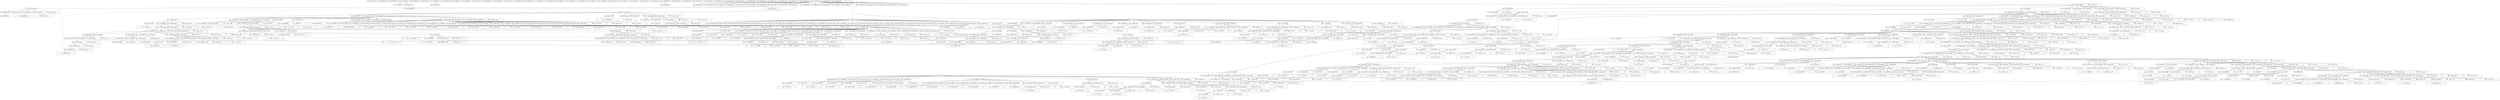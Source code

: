 digraph u {
"116762980909056" [id="116762980909056" label="evalu...s/derivation.nix'", shape=rectangle]
"116762980909057" [id="116762980909057" label="evalu...ment/default.nix'", shape=rectangle]
"116762980909058" [id="116762980909058" label="evalu...enix/default.nix'", shape=rectangle]
"116762980909060" [id="116762980909060" label="evalu...2/lib/minver.nix'", shape=rectangle]
"116762980909061" [id="116762980909061" label="evalu...level/impure.nix'", shape=rectangle]
"116762980909059" [id="116762980909059" label="evalu...0822/default.nix'", shape=rectangle]
"116762980909062" [id="116762980909062" label="evalu...evel/default.nix'", shape=rectangle]
"116762980909063" [id="116762980909063" label="evalu...tdenv/booter.nix'", shape=rectangle]
"116762980909065" [id="116762980909065" label="evalu...fixed-points.nix'", shape=rectangle]
"116762980909064" [id="116762980909064" label="evalu.../lib/default.nix'", shape=rectangle]
"116762980909066" [id="116762980909066" label="evalu...22/lib/lists.nix'", shape=rectangle]
"116762980909067" [id="116762980909067" label="evalu...denv/default.nix'", shape=rectangle]
"116762980909068" [id="116762980909068" label="evalu...tems/default.nix'", shape=rectangle]
"116762980909069" [id="116762980909069" label="evalu...lib/attrsets.nix'", shape=rectangle]
"116762980909070" [id="116762980909070" label="evalu...tems/inspect.nix'", shape=rectangle]
"116762980909071" [id="116762980909071" label="evalu...rchitectures.nix'", shape=rectangle]
"116762980909072" [id="116762980909072" label="evalu.../lib/trivial.nix'", shape=rectangle]
"116762980909073" [id="116762980909073" label="evalu...ystems/parse.nix'", shape=rectangle]
"116762980909074" [id="116762980909074" label="evalu.../lib/strings.nix'", shape=rectangle]
"116762980909075" [id="116762980909075" label="evalu...22/lib/types.nix'", shape=rectangle]
"116762980909076" [id="116762980909076" label="evalu.../lib/options.nix'", shape=rectangle]
"116762980909077" [id="116762980909077" label="evalu...ms/platforms.nix'", shape=rectangle]
"116762980909078" [id="116762980909078" label="evalu.../lib/modules.nix'", shape=rectangle]
"116762980909079" [id="116762980909079" label="evalu...22/lib/debug.nix'", shape=rectangle]
"116762980909081" [id="116762980909081" label="evalu...inux/default.nix'", shape=rectangle]
"116762980909082" [id="116762980909082" label="evalu...-level/stage.nix'", shape=rectangle]
"116762980909083" [id="116762980909083" label="evalu...env/adapters.nix'", shape=rectangle]
"116762980909084" [id="116762980909084" label="evalu...ial-builders.nix'", shape=rectangle]
"116762980909085" [id="116762980909085" label="evalu...level/splice.nix'", shape=rectangle]
"116762980909086" [id="116762980909086" label="evalu...all-packages.nix'", shape=rectangle]
"116762980909087" [id="116762980909087" label="evalu...evel/aliases.nix'", shape=rectangle]
"116762980909089" [id="116762980909089" label="evalu...ustomisation.nix'", shape=rectangle]
"116762980909088" [id="116762980909088" label="evalu...eric/default.nix'", shape=rectangle]
"116762980909090" [id="116762980909090" label="evalu...gawk/default.nix'", shape=rectangle]
"116762980909091" [id="116762980909091" label="evalu...xorg/default.nix'", shape=rectangle]
"116762980909092" [id="116762980909092" label="evalu...rg/overrides.nix'", shape=rectangle]
"116762980909093" [id="116762980909093" label="evalu...e-derivation.nix'", shape=rectangle]
"116762980909094" [id="116762980909094" label="evalu...ix/lib/extra.nix'", shape=rectangle]
"116762980909095" [id="116762980909095" label="evalu...yment/module.nix'", shape=rectangle]
"116762980909096" [id="116762980909096" label="evalu...ules/default.nix'", shape=rectangle]
"116762980909097" [id="116762980909097" label="evalu.../modules/k8s.nix'", shape=rectangle]
"116762980909098" [id="116762980909098" label="evalu...modules/base.nix'", shape=rectangle]
"116762980909099" [id="116762980909099" label="evalu...dules/docker.nix'", shape=rectangle]
"116762980909100" [id="116762980909100" label="evalu...ules/testing.nix'", shape=rectangle]
"116762980909101" [id="116762980909101" label="evalu...c/check-meta.nix'", shape=rectangle]
"116762980909102" [id="116762980909102" label="evalu...tems/doubles.nix'", shape=rectangle]
"116762980909104" [id="116762980909104" label="evalu...pper/default.nix'", shape=rectangle]
"116762980909105" [id="116762980909105" label="evalu...822/lib/meta.nix'", shape=rectangle]
"116762980909156" [id="116762980909156" label="deriv....xz' being evaled", shape=rectangle]
"116762980909103" [id="116762980909103" label="deriv...son' being evaled", shape=rectangle]
"116762980909106" [id="116762980909106" label="evalu...ools/default.nix'", shape=rectangle]
"116762980909107" [id="116762980909107" label="evalu...libc/default.nix'", shape=rectangle]
"116762980909108" [id="116762980909108" label="evalu...glibc/common.nix'", shape=rectangle]
"116762980909109" [id="116762980909109" label="evalu...ders/default.nix'", shape=rectangle]
"116762980909110" [id="116762980909110" label="evalu...pper/default.nix'", shape=rectangle]
"116762980909114" [id="116762980909114" label="evalu...p-files/i686.nix'", shape=rectangle]
"116762980909113" [id="116762980909113" label="evalu...files/x86_64.nix'", shape=rectangle]
"116762980909115" [id="116762980909115" label="evalu...kgs/fetchurl.nix'", shape=rectangle]
"116762980909116" [id="116762980909116" label="deriv...box' being evaled", shape=rectangle]
"116762980909117" [id="116762980909117" label="deriv....xz' being evaled", shape=rectangle]
"116762980909112" [id="116762980909112" label="deriv...ols' being evaled", shape=rectangle]
"116762980909118" [id="116762980909118" label="deriv...nux' being evaled", shape=rectangle]
"116762980909111" [id="116762980909111" label="deriv...ibc' being evaled", shape=rectangle]
"116762980909119" [id="116762980909119" label="evalu...tils/default.nix'", shape=rectangle]
"116762980909120" [id="116762980909120" label="evalu...lib/licenses.nix'", shape=rectangle]
"116762980909126" [id="116762980909126" label="evalu...zlib/default.nix'", shape=rectangle]
"116762980909128" [id="116762980909128" label="evalu...etchurl/boot.nix'", shape=rectangle]
"116762980909129" [id="116762980909129" label="deriv....gz' being evaled", shape=rectangle]
"116762980909133" [id="116762980909133" label="deriv...nux' being evaled", shape=rectangle]
"116762980909132" [id="116762980909132" label="deriv...er-' being evaled", shape=rectangle]
"116762980909131" [id="116762980909131" label="deriv...er-' being evaled", shape=rectangle]
"116762980909130" [id="116762980909130" label="deriv...nux' being evaled", shape=rectangle]
"116762980909127" [id="116762980909127" label="deriv....11' being evaled", shape=rectangle]
"116762980909134" [id="116762980909134" label="evalu...text/default.nix'", shape=rectangle]
"116762980909136" [id="116762980909136" label="evalu...n/xz/default.nix'", shape=rectangle]
"116762980909138" [id="116762980909138" label="deriv...bz2' being evaled", shape=rectangle]
"116762980909137" [id="116762980909137" label="deriv...2.5' being evaled", shape=rectangle]
"116762980909140" [id="116762980909140" label="evalu...hurl/mirrors.nix'", shape=rectangle]
"116762980909139" [id="116762980909139" label="deriv....gz' being evaled", shape=rectangle]
"116762980909135" [id="116762980909135" label="deriv....21' being evaled", shape=rectangle]
"116762980909141" [id="116762980909141" label="evalu...ison/default.nix'", shape=rectangle]
"116762980909143" [id="116762980909143" label="evalu...num4/default.nix'", shape=rectangle]
"116762980909145" [id="116762980909145" label="deriv...tch' being evaled", shape=rectangle]
"116762980909146" [id="116762980909146" label="deriv...bz2' being evaled", shape=rectangle]
"116762980909144" [id="116762980909144" label="deriv....18' being evaled", shape=rectangle]
"116762980909147" [id="116762980909147" label="evalu...perl/default.nix'", shape=rectangle]
"116762980909149" [id="116762980909149" label="deriv....gz' being evaled", shape=rectangle]
"116762980909148" [id="116762980909148" label="deriv...2.0' being evaled", shape=rectangle]
"116762980909150" [id="116762980909150" label="deriv....gz' being evaled", shape=rectangle]
"116762980909142" [id="116762980909142" label="deriv...7.1' being evaled", shape=rectangle]
"116762980909151" [id="116762980909151" label="deriv...bz2' being evaled", shape=rectangle]
"116762980909125" [id="116762980909125" label="deriv...1.1' being evaled", shape=rectangle]
"116762980909152" [id="116762980909152" label="evalu...rams/default.nix'", shape=rectangle]
"116762980909153" [id="116762980909153" label="deriv...ams' being evaled", shape=rectangle]
"116762980909154" [id="116762980909154" label="deriv...nux' being evaled", shape=rectangle]
"116762980909124" [id="116762980909124" label="deriv...1.1' being evaled", shape=rectangle]
"116762980909155" [id="116762980909155" label="deriv...ams' being evaled", shape=rectangle]
"116762980909123" [id="116762980909123" label="deriv...er-' being evaled", shape=rectangle]
"116762980909122" [id="116762980909122" label="deriv...5.5' being evaled", shape=rectangle]
"116762980909121" [id="116762980909121" label="deriv....31' being evaled", shape=rectangle]
"116762980909157" [id="116762980909157" label="deriv...nux' being evaled", shape=rectangle]
"116762980909158" [id="116762980909158" label="evalu...thon/default.nix'", shape=rectangle]
"116762980909159" [id="116762980909159" label="evalu...thon/default.nix'", shape=rectangle]
"116762980909161" [id="116762980909161" label="evalu...zip2/default.nix'", shape=rectangle]
"116762980909162" [id="116762980909162" label="evalu...xpat/default.nix'", shape=rectangle]
"116762980909163" [id="116762980909163" label="evalu...bffi/default.nix'", shape=rectangle]
"116762980909165" [id="116762980909165" label="deriv....gz' being evaled", shape=rectangle]
"116762980909166" [id="116762980909166" label="deriv...nux' being evaled", shape=rectangle]
"116762980909164" [id="116762980909164" label="deriv....11' being evaled", shape=rectangle]
"116762980909169" [id="116762980909169" label="evalu...conf/default.nix'", shape=rectangle]
"116762980909171" [id="116762980909171" label="deriv....xz' being evaled", shape=rectangle]
"116762980909170" [id="116762980909170" label="deriv....69' being evaled", shape=rectangle]
"116762980909172" [id="116762980909172" label="evalu...omake-1.16.x.nix'", shape=rectangle]
"116762980909174" [id="116762980909174" label="deriv....xz' being evaled", shape=rectangle]
"116762980909173" [id="116762980909173" label="deriv...6.2' being evaled", shape=rectangle]
"116762980909177" [id="116762980909177" label="deriv...bz2' being evaled", shape=rectangle]
"116762980909176" [id="116762980909176" label="deriv...2.5' being evaled", shape=rectangle]
"116762980909178" [id="116762980909178" label="deriv....gz' being evaled", shape=rectangle]
"116762980909175" [id="116762980909175" label="deriv....21' being evaled", shape=rectangle]
"116762980909179" [id="116762980909179" label="evalu...ool/libtool2.nix'", shape=rectangle]
"116762980909181" [id="116762980909181" label="evalu...2man/default.nix'", shape=rectangle]
"116762980909183" [id="116762980909183" label="evalu...erl-packages.nix'", shape=rectangle]
"116762980909185" [id="116762980909185" label="deriv....gz' being evaled", shape=rectangle]
"116762980909184" [id="116762980909184" label="deriv...2.0' being evaled", shape=rectangle]
"116762980909186" [id="116762980909186" label="evalu...eric/default.nix'", shape=rectangle]
"116762980909188" [id="116762980909188" label="deriv....gz' being evaled", shape=rectangle]
"116762980909187" [id="116762980909187" label="deriv....07' being evaled", shape=rectangle]
"116762980909189" [id="116762980909189" label="deriv....xz' being evaled", shape=rectangle]
"116762980909182" [id="116762980909182" label="deriv....16' being evaled", shape=rectangle]
"116762980909190" [id="116762980909190" label="deriv....gz' being evaled", shape=rectangle]
"116762980909180" [id="116762980909180" label="deriv...4.6' being evaled", shape=rectangle]
"116762980909168" [id="116762980909168" label="deriv...ook' being evaled", shape=rectangle]
"116762980909191" [id="116762980909191" label="deriv....gz' being evaled", shape=rectangle]
"116762980909167" [id="116762980909167" label="deriv...0.1' being evaled", shape=rectangle]
"116762980909193" [id="116762980909193" label="deriv....xz' being evaled", shape=rectangle]
"116762980909192" [id="116762980909192" label="deriv...2.8' being evaled", shape=rectangle]
"116762980909195" [id="116762980909195" label="deriv....gz' being evaled", shape=rectangle]
"116762980909194" [id="116762980909194" label="deriv...3.3' being evaled", shape=rectangle]
"116762980909196" [id="116762980909196" label="evalu...nces/default.nix'", shape=rectangle]
"116762980909197" [id="116762980909197" label="deriv...ces' being evaled", shape=rectangle]
"116762980909198" [id="116762980909198" label="evalu...lls/bash/4.4.nix'", shape=rectangle]
"116762980909199" [id="116762980909199" label="evalu...-4.4-patches.nix'", shape=rectangle]
"116762980909201" [id="116762980909201" label="deriv...001' being evaled", shape=rectangle]
"116762980909202" [id="116762980909202" label="deriv...002' being evaled", shape=rectangle]
"116762980909203" [id="116762980909203" label="deriv...003' being evaled", shape=rectangle]
"116762980909204" [id="116762980909204" label="deriv...004' being evaled", shape=rectangle]
"116762980909205" [id="116762980909205" label="deriv...005' being evaled", shape=rectangle]
"116762980909206" [id="116762980909206" label="deriv...006' being evaled", shape=rectangle]
"116762980909207" [id="116762980909207" label="deriv...007' being evaled", shape=rectangle]
"116762980909208" [id="116762980909208" label="deriv...008' being evaled", shape=rectangle]
"116762980909209" [id="116762980909209" label="deriv...009' being evaled", shape=rectangle]
"116762980909200" [id="116762980909200" label="deriv...p23' being evaled", shape=rectangle]
"116762980909160" [id="116762980909160" label="deriv...8.5' being evaled", shape=rectangle]
"116762980909210" [id="116762980909210" label="deriv...010' being evaled", shape=rectangle]
"116762980909211" [id="116762980909211" label="deriv...011' being evaled", shape=rectangle]
"116762980909212" [id="116762980909212" label="deriv...012' being evaled", shape=rectangle]
"116762980909213" [id="116762980909213" label="deriv...013' being evaled", shape=rectangle]
"116762980909214" [id="116762980909214" label="deriv...014' being evaled", shape=rectangle]
"116762980909215" [id="116762980909215" label="deriv...015' being evaled", shape=rectangle]
"116762980909216" [id="116762980909216" label="deriv...016' being evaled", shape=rectangle]
"116762980909217" [id="116762980909217" label="deriv...017' being evaled", shape=rectangle]
"116762980909218" [id="116762980909218" label="deriv...018' being evaled", shape=rectangle]
"116762980909219" [id="116762980909219" label="deriv...019' being evaled", shape=rectangle]
"116762980909238" [id="116762980909238" label="evalu...cc/9/default.nix'", shape=rectangle]
"116762980909220" [id="116762980909220" label="deriv...020' being evaled", shape=rectangle]
"116762980909221" [id="116762980909221" label="deriv...021' being evaled", shape=rectangle]
"116762980909222" [id="116762980909222" label="deriv...022' being evaled", shape=rectangle]
"116762980909223" [id="116762980909223" label="deriv...023' being evaled", shape=rectangle]
"116762980909224" [id="116762980909224" label="deriv....gz' being evaled", shape=rectangle]
"116762980909225" [id="116762980909225" label="evalu...n/setup-hook.nix'", shape=rectangle]
"116762980909226" [id="116762980909226" label="deriv....sh' being evaled", shape=rectangle]
"116762980909227" [id="116762980909227" label="deriv....xz' being evaled", shape=rectangle]
"116762980909228" [id="116762980909228" label="deriv...eeb' being evaled", shape=rectangle]
"116762980909229" [id="116762980909229" label="deriv...iff' being evaled", shape=rectangle]
"116762980909230" [id="116762980909230" label="evalu...idn2/default.nix'", shape=rectangle]
"116762980909232" [id="116762980909232" label="evalu...ring/default.nix'", shape=rectangle]
"116762980909236" [id="116762980909236" label="deriv....gz' being evaled", shape=rectangle]
"116762980909231" [id="116762980909231" label="deriv...3.0' being evaled", shape=rectangle]
"116762980909237" [id="116762980909237" label="deriv....xz' being evaled", shape=rectangle]
"116762980909239" [id="116762980909239" label="evalu...belf/default.nix'", shape=rectangle]
"116762980909240" [id="116762980909240" label="evalu...tils/default.nix'", shape=rectangle]
"116762980909241" [id="116762980909241" label="evalu.../acl/default.nix'", shape=rectangle]
"116762980909242" [id="116762980909242" label="evalu...grep/default.nix'", shape=rectangle]
"116762980909246" [id="116762980909246" label="deriv...ams' being evaled", shape=rectangle]
"116762980909245" [id="116762980909245" label="deriv...1.1' being evaled", shape=rectangle]
"116762980909251" [id="116762980909251" label="evalu...helf/default.nix'", shape=rectangle]
"116762980909253" [id="116762980909253" label="deriv...bz2' being evaled", shape=rectangle]
"116762980909252" [id="116762980909252" label="deriv....12' being evaled", shape=rectangle]
"116762980909255" [id="116762980909255" label="deriv...ams' being evaled", shape=rectangle]
"116762980909254" [id="116762980909254" label="deriv...er-' being evaled", shape=rectangle]
"116762980909250" [id="116762980909250" label="deriv...nux' being evaled", shape=rectangle]
"116762980909256" [id="116762980909256" label="evalu...target-flags.nix'", shape=rectangle]
"116762980909257" [id="116762980909257" label="evalu...s/isl/0.17.1.nix'", shape=rectangle]
"116762980909258" [id="116762980909258" label="evalu...ries/gmp/6.x.nix'", shape=rectangle]
"116762980909260" [id="116762980909260" label="deriv...bz2' being evaled", shape=rectangle]
"116762980909259" [id="116762980909259" label="deriv...2.0' being evaled", shape=rectangle]
"116762980909261" [id="116762980909261" label="evalu...mpfr/default.nix'", shape=rectangle]
"116762980909263" [id="116762980909263" label="deriv....xz' being evaled", shape=rectangle]
"116762980909262" [id="116762980909262" label="deriv...1.0' being evaled", shape=rectangle]
"116762980909264" [id="116762980909264" label="evalu...bmpc/default.nix'", shape=rectangle]
"116762980909265" [id="116762980909265" label="deriv...2.0' being evaled", shape=rectangle]
"116762980909247" [id="116762980909247" label="deriv...3.0' being evaled", shape=rectangle]
"116762980909244" [id="116762980909244" label="deriv...3.0' being evaled", shape=rectangle]
"116762980909243" [id="116762980909243" label="deriv...p23' being evaled", shape=rectangle]
"116762980909248" [id="116762980909248" label="deriv....11' being evaled", shape=rectangle]
"116762980909249" [id="116762980909249" label="deriv....gz' being evaled", shape=rectangle]
"116762980909266" [id="116762980909266" label="deriv....gz' being evaled", shape=rectangle]
"116762980909270" [id="116762980909270" label="deriv...bz2' being evaled", shape=rectangle]
"116762980909269" [id="116762980909269" label="deriv...2.5' being evaled", shape=rectangle]
"116762980909271" [id="116762980909271" label="deriv....gz' being evaled", shape=rectangle]
"116762980909268" [id="116762980909268" label="deriv....21' being evaled", shape=rectangle]
"116762980909272" [id="116762980909272" label="deriv....gz' being evaled", shape=rectangle]
"116762980909267" [id="116762980909267" label="deriv....13' being evaled", shape=rectangle]
"116762980909274" [id="116762980909274" label="deriv....xz' being evaled", shape=rectangle]
"116762980909273" [id="116762980909273" label="deriv...7.1' being evaled", shape=rectangle]
"116762980909275" [id="116762980909275" label="evalu...figure-flags.nix'", shape=rectangle]
"116762980909276" [id="116762980909276" label="evalu...atform-flags.nix'", shape=rectangle]
"116762980909280" [id="116762980909280" label="deriv....xz' being evaled", shape=rectangle]
"116762980909279" [id="116762980909279" label="deriv...6.7' being evaled", shape=rectangle]
"116762980909281" [id="116762980909281" label="evalu...hich/default.nix'", shape=rectangle]
"116762980909283" [id="116762980909283" label="deriv....gz' being evaled", shape=rectangle]
"116762980909282" [id="116762980909282" label="deriv....21' being evaled", shape=rectangle]
"116762980909284" [id="116762980909284" label="evalu...re-configure.nix'", shape=rectangle]
"116762980909285" [id="116762980909285" label="deriv....xz' being evaled", shape=rectangle]
"116762980909286" [id="116762980909286" label="deriv...ams' being evaled", shape=rectangle]
"116762980909287" [id="116762980909287" label="deriv...001' being evaled", shape=rectangle]
"116762980909288" [id="116762980909288" label="deriv...002' being evaled", shape=rectangle]
"116762980909289" [id="116762980909289" label="deriv...003' being evaled", shape=rectangle]
"116762980909291" [id="116762980909291" label="deriv...005' being evaled", shape=rectangle]
"116762980909292" [id="116762980909292" label="deriv...006' being evaled", shape=rectangle]
"116762980909293" [id="116762980909293" label="deriv...007' being evaled", shape=rectangle]
"116762980909294" [id="116762980909294" label="deriv...008' being evaled", shape=rectangle]
"116762980909295" [id="116762980909295" label="deriv...009' being evaled", shape=rectangle]
"116762980909296" [id="116762980909296" label="deriv...010' being evaled", shape=rectangle]
"116762980909297" [id="116762980909297" label="deriv...011' being evaled", shape=rectangle]
"116762980909298" [id="116762980909298" label="deriv...012' being evaled", shape=rectangle]
"116762980909299" [id="116762980909299" label="deriv...013' being evaled", shape=rectangle]
"116762980909300" [id="116762980909300" label="deriv...014' being evaled", shape=rectangle]
"116762980909301" [id="116762980909301" label="deriv...015' being evaled", shape=rectangle]
"116762980909302" [id="116762980909302" label="deriv...016' being evaled", shape=rectangle]
"116762980909303" [id="116762980909303" label="deriv...017' being evaled", shape=rectangle]
"116762980909304" [id="116762980909304" label="deriv...018' being evaled", shape=rectangle]
"116762980909305" [id="116762980909305" label="deriv...019' being evaled", shape=rectangle]
"116762980909306" [id="116762980909306" label="deriv...020' being evaled", shape=rectangle]
"116762980909307" [id="116762980909307" label="deriv...021' being evaled", shape=rectangle]
"116762980909308" [id="116762980909308" label="deriv...022' being evaled", shape=rectangle]
"116762980909309" [id="116762980909309" label="deriv...023' being evaled", shape=rectangle]
"116762980909310" [id="116762980909310" label="deriv....gz' being evaled", shape=rectangle]
"116762980909311" [id="116762980909311" label="deriv...nux' being evaled", shape=rectangle]
"116762980909313" [id="116762980909313" label="evalu...gzip/default.nix'", shape=rectangle]
"116762980909316" [id="116762980909316" label="deriv...bz2' being evaled", shape=rectangle]
"116762980909315" [id="116762980909315" label="deriv...2.5' being evaled", shape=rectangle]
"116762980909318" [id="116762980909318" label="deriv...nux' being evaled", shape=rectangle]
"116762980909317" [id="116762980909317" label="deriv...ook' being evaled", shape=rectangle]
"116762980909319" [id="116762980909319" label="deriv....xz' being evaled", shape=rectangle]
"116762980909314" [id="116762980909314" label="deriv....10' being evaled", shape=rectangle]
"116762980909322" [id="116762980909322" label="deriv....69' being evaled", shape=rectangle]
"116762980909321" [id="116762980909321" label="deriv...ook' being evaled", shape=rectangle]
"116762980909320" [id="116762980909320" label="deriv...0.1' being evaled", shape=rectangle]
"116762980909312" [id="116762980909312" label="deriv...nux' being evaled", shape=rectangle]
"116762980909278" [id="116762980909278" label="evalu...xinfo/common.nix'", shape=rectangle]
"116762980909277" [id="116762980909277" label="evalu.../texinfo/6.7.nix'", shape=rectangle]
"116762980909290" [id="116762980909290" label="deriv...004' being evaled", shape=rectangle]
"116762980909325" [id="116762980909325" label="deriv....xz' being evaled", shape=rectangle]
"116762980909324" [id="116762980909324" label="deriv...6.2' being evaled", shape=rectangle]
"116762980909329" [id="116762980909329" label="deriv....gz' being evaled", shape=rectangle]
"116762980909328" [id="116762980909328" label="deriv...2.0' being evaled", shape=rectangle]
"116762980909354" [id="116762980909354" label="evalu...used/default.nix'", shape=rectangle]
"116762980909331" [id="116762980909331" label="deriv....gz' being evaled", shape=rectangle]
"116762980909330" [id="116762980909330" label="deriv....07' being evaled", shape=rectangle]
"116762980909332" [id="116762980909332" label="deriv....xz' being evaled", shape=rectangle]
"116762980909327" [id="116762980909327" label="deriv....16' being evaled", shape=rectangle]
"116762980909333" [id="116762980909333" label="deriv....gz' being evaled", shape=rectangle]
"116762980909326" [id="116762980909326" label="deriv...4.6' being evaled", shape=rectangle]
"116762980909334" [id="116762980909334" label="deriv....gz' being evaled", shape=rectangle]
"116762980909335" [id="116762980909335" label="deriv...1.1' being evaled", shape=rectangle]
"116762980909338" [id="116762980909338" label="evalu...attr/default.nix'", shape=rectangle]
"116762980909340" [id="116762980909340" label="deriv....gz' being evaled", shape=rectangle]
"116762980909339" [id="116762980909339" label="deriv....48' being evaled", shape=rectangle]
"116762980909341" [id="116762980909341" label="deriv....gz' being evaled", shape=rectangle]
"116762980909337" [id="116762980909337" label="deriv....53' being evaled", shape=rectangle]
"116762980909342" [id="116762980909342" label="deriv....xz' being evaled", shape=rectangle]
"116762980909336" [id="116762980909336" label="deriv....31' being evaled", shape=rectangle]
"116762980909343" [id="116762980909343" label="evalu...tils/default.nix'", shape=rectangle]
"116762980909345" [id="116762980909345" label="deriv....xz' being evaled", shape=rectangle]
"116762980909344" [id="116762980909344" label="deriv...3.7' being evaled", shape=rectangle]
"116762980909346" [id="116762980909346" label="evalu...tils/default.nix'", shape=rectangle]
"116762980909350" [id="116762980909350" label="deriv....xz' being evaled", shape=rectangle]
"116762980909349" [id="116762980909349" label="deriv...1.0' being evaled", shape=rectangle]
"116762980909351" [id="116762980909351" label="evalu...make/default.nix'", shape=rectangle]
"116762980909353" [id="116762980909353" label="deriv....gz' being evaled", shape=rectangle]
"116762980909352" [id="116762980909352" label="deriv...4.3' being evaled", shape=rectangle]
"116762980909356" [id="116762980909356" label="deriv....xz' being evaled", shape=rectangle]
"116762980909355" [id="116762980909355" label="deriv...4.8' being evaled", shape=rectangle]
"116762980909357" [id="116762980909357" label="evalu...utar/default.nix'", shape=rectangle]
"116762980909359" [id="116762980909359" label="deriv....xz' being evaled", shape=rectangle]
"116762980909358" [id="116762980909358" label="deriv....32' being evaled", shape=rectangle]
"116762980909361" [id="116762980909361" label="evalu...pcre/default.nix'", shape=rectangle]
"116762980909363" [id="116762980909363" label="deriv...bz2' being evaled", shape=rectangle]
"116762980909382" [id="116762980909382" label="evalu...enix/lib/k8s.nix'", shape=rectangle]
"116762980909362" [id="116762980909362" label="deriv....44' being evaled", shape=rectangle]
"116762980909364" [id="116762980909364" label="deriv....31' being evaled", shape=rectangle]
"116762980909365" [id="116762980909365" label="deriv....xz' being evaled", shape=rectangle]
"116762980909360" [id="116762980909360" label="deriv...3.4' being evaled", shape=rectangle]
"116762980909366" [id="116762980909366" label="evalu...atch/default.nix'", shape=rectangle]
"116762980909368" [id="116762980909368" label="evalu...s/ed/default.nix'", shape=rectangle]
"116762980909370" [id="116762980909370" label="evalu...lzip/default.nix'", shape=rectangle]
"116762980909372" [id="116762980909372" label="deriv....gz' being evaled", shape=rectangle]
"116762980909371" [id="116762980909371" label="deriv....21' being evaled", shape=rectangle]
"116762980909373" [id="116762980909373" label="deriv....lz' being evaled", shape=rectangle]
"116762980909369" [id="116762980909369" label="deriv....16' being evaled", shape=rectangle]
"116762980909374" [id="116762980909374" label="deriv....xz' being evaled", shape=rectangle]
"116762980909367" [id="116762980909367" label="deriv...7.6' being evaled", shape=rectangle]
"116762980909376" [id="116762980909376" label="deriv...bz2' being evaled", shape=rectangle]
"116762980909375" [id="116762980909375" label="deriv....12' being evaled", shape=rectangle]
"116762980909378" [id="116762980909378" label="deriv...ams' being evaled", shape=rectangle]
"116762980909377" [id="116762980909377" label="deriv...1.1' being evaled", shape=rectangle]
"116762980909323" [id="116762980909323" label="deriv....xz' being evaled", shape=rectangle]
"116762980909380" [id="116762980909380" label="deriv...ams' being evaled", shape=rectangle]
"116762980909379" [id="116762980909379" label="deriv...3.0' being evaled", shape=rectangle]
"116762980909381" [id="116762980909381" label="evalu.../common-path.nix'", shape=rectangle]
"116762980909383" [id="116762980909383" label="evalu...erated/v1.15.nix'", shape=rectangle]
"116762980909384" [id="116762980909384" label="evalu.../lib/asserts.nix'", shape=rectangle]
"116762980909385" [id="116762980909385" label="evalu...oyment/image.nix'", shape=rectangle]
"116762980909386" [id="116762980909386" label="evalu...cker/default.nix'", shape=rectangle]
"116762980909389" [id="116762980909389" label="evalu...lers/go/1.15.nix'", shape=rectangle]
"116762980909388" [id="116762980909388" label="deriv...son' being evaled", shape=rectangle]
"116762980909392" [id="116762980909392" label="evalu...pper/default.nix'", shape=rectangle]
"116762980909393" [id="116762980909393" label="evalu...nfig/default.nix'", shape=rectangle]
"116762980909396" [id="116762980909396" label="evalu...hurl/default.nix'", shape=rectangle]
"116762980909398" [id="116762980909398" label="evalu...lib/fetchers.nix'", shape=rectangle]
"116762980909399" [id="116762980909399" label="deriv...ist' being evaled", shape=rectangle]
"116762980909400" [id="116762980909400" label="evalu...curl/default.nix'", shape=rectangle]
"116762980909401" [id="116762980909401" label="evalu...ttp2/default.nix'", shape=rectangle]
"116762980909402" [id="116762980909402" label="evalu...nssl/default.nix'", shape=rectangle]
"116762980909403" [id="116762980909403" label="evalu...ssh2/default.nix'", shape=rectangle]
"116762980909404" [id="116762980909404" label="evalu...erberos/krb5.nix'", shape=rectangle]
"116762980909408" [id="116762980909408" label="deriv....gz' being evaled", shape=rectangle]
"116762980909409" [id="116762980909409" label="deriv...nux' being evaled", shape=rectangle]
"116762980909407" [id="116762980909407" label="deriv...2.0' being evaled", shape=rectangle]
"116762980909412" [id="116762980909412" label="deriv...bz2' being evaled", shape=rectangle]
"116762980909411" [id="116762980909411" label="deriv...2.5' being evaled", shape=rectangle]
"116762980909413" [id="116762980909413" label="deriv....xz' being evaled", shape=rectangle]
"116762980909414" [id="116762980909414" label="deriv....gz' being evaled", shape=rectangle]
"116762980909406" [id="116762980909406" label="deriv....1g' being evaled", shape=rectangle]
"116762980909417" [id="116762980909417" label="deriv....gz' being evaled", shape=rectangle]
"116762980909416" [id="116762980909416" label="deriv....11' being evaled", shape=rectangle]
"116762980909418" [id="116762980909418" label="deriv....gz' being evaled", shape=rectangle]
"116762980909415" [id="116762980909415" label="deriv...9.0' being evaled", shape=rectangle]
"116762980909420" [id="116762980909420" label="evalu...tils/default.nix'", shape=rectangle]
"116762980909422" [id="116762980909422" label="deriv...tch' being evaled", shape=rectangle]
"116762980909423" [id="116762980909423" label="deriv....gz' being evaled", shape=rectangle]
"116762980909421" [id="116762980909421" label="deriv...6.1' being evaled", shape=rectangle]
"116762980909426" [id="116762980909426" label="deriv....gz' being evaled", shape=rectangle]
"116762980909425" [id="116762980909425" label="deriv...9.2' being evaled", shape=rectangle]
"116762980909424" [id="116762980909424" label="deriv...9.2' being evaled", shape=rectangle]
"116762980909427" [id="116762980909427" label="deriv....gz' being evaled", shape=rectangle]
"116762980909419" [id="116762980909419" label="deriv....18' being evaled", shape=rectangle]
"116762980909429" [id="116762980909429" label="evalu...ibev/default.nix'", shape=rectangle]
"116762980909431" [id="116762980909431" label="deriv....gz' being evaled", shape=rectangle]
"116762980909430" [id="116762980909430" label="deriv....33' being evaled", shape=rectangle]
"116762980909395" [id="116762980909395" label="deriv...9.2' being evaled", shape=rectangle]
"116762980909428" [id="116762980909428" label="deriv...1.0' being evaled", shape=rectangle]
"116762980909405" [id="116762980909405" label="deriv...2.0' being evaled", shape=rectangle]
"116762980909397" [id="116762980909397" label="deriv....gz' being evaled", shape=rectangle]
"116762980909394" [id="116762980909394" label="deriv...9.2' being evaled", shape=rectangle]
"116762980909391" [id="116762980909391" label="deriv...0.3' being evaled", shape=rectangle]
"116762980909410" [id="116762980909410" label="deriv....31' being evaled", shape=rectangle]
"116762980909390" [id="116762980909390" label="deriv...ers' being evaled", shape=rectangle]
"116762980909387" [id="116762980909387" label="deriv...son' being evaled", shape=rectangle]
"116762980909432" [id="116762980909432" label="evalu...ares/default.nix'", shape=rectangle]
"116762980909433" [id="116762980909433" label="deriv...5.0' being evaled", shape=rectangle]
"116762980909435" [id="116762980909435" label="deriv...bz2' being evaled", shape=rectangle]
"116762980909436" [id="116762980909436" label="deriv...bz2' being evaled", shape=rectangle]
"116762980909437" [id="116762980909437" label="deriv...bz2' being evaled", shape=rectangle]
"116762980909438" [id="116762980909438" label="evalu...nginx/stable.nix'", shape=rectangle]
"116762980909439" [id="116762980909439" label="evalu...ginx/generic.nix'", shape=rectangle]
"116762980909441" [id="116762980909441" label="evalu...xml2/default.nix'", shape=rectangle]
"116762980909444" [id="116762980909444" label="evalu...gdbm/default.nix'", shape=rectangle]
"116762980909445" [id="116762980909445" label="evalu...lite/default.nix'", shape=rectangle]
"116762980909446" [id="116762980909446" label="evalu...readline/6.3.nix'", shape=rectangle]
"116762980909447" [id="116762980909447" label="evalu...rses/default.nix'", shape=rectangle]
"116762980909449" [id="116762980909449" label="deriv....xz' being evaled", shape=rectangle]
"116762980909448" [id="116762980909448" label="deriv...2.8' being evaled", shape=rectangle]
"116762980909451" [id="116762980909451" label="deriv....gz' being evaled", shape=rectangle]
"116762980909450" [id="116762980909450" label="deriv...3.3' being evaled", shape=rectangle]
"116762980909452" [id="116762980909452" label="deriv...8.1' being evaled", shape=rectangle]
"116762980909455" [id="116762980909455" label="evalu...hive-version.nix'", shape=rectangle]
"116762980909456" [id="116762980909456" label="evalu...lib/versions.nix'", shape=rectangle]
"116762980909457" [id="116762980909457" label="deriv....gz' being evaled", shape=rectangle]
"116762980909454" [id="116762980909454" label="deriv...3.0' being evaled", shape=rectangle]
"116762980909459" [id="116762980909459" label="evalu...-6.3-patches.nix'", shape=rectangle]
"116762980909460" [id="116762980909460" label="deriv...001' being evaled", shape=rectangle]
"116762980909461" [id="116762980909461" label="deriv...002' being evaled", shape=rectangle]
"116762980909462" [id="116762980909462" label="deriv...003' being evaled", shape=rectangle]
"116762980909463" [id="116762980909463" label="deriv...004' being evaled", shape=rectangle]
"116762980909464" [id="116762980909464" label="deriv...005' being evaled", shape=rectangle]
"116762980909465" [id="116762980909465" label="deriv...006' being evaled", shape=rectangle]
"116762980909466" [id="116762980909466" label="deriv...007' being evaled", shape=rectangle]
"116762980909467" [id="116762980909467" label="deriv...008' being evaled", shape=rectangle]
"116762980909469" [id="116762980909469" label="deriv....gz' being evaled", shape=rectangle]
"116762980909468" [id="116762980909468" label="deriv...6.2' being evaled", shape=rectangle]
"116762980909470" [id="116762980909470" label="deriv....gz' being evaled", shape=rectangle]
"116762980909458" [id="116762980909458" label="deriv...p08' being evaled", shape=rectangle]
"116762980909473" [id="116762980909473" label="deriv....gz' being evaled", shape=rectangle]
"116762980909472" [id="116762980909472" label="deriv...2.0' being evaled", shape=rectangle]
"116762980909474" [id="116762980909474" label="deriv....gz' being evaled", shape=rectangle]
"116762980909471" [id="116762980909471" label="deriv....1g' being evaled", shape=rectangle]
"116762980909478" [id="116762980909478" label="deriv...tch' being evaled", shape=rectangle]
"116762980909479" [id="116762980909479" label="deriv...bz2' being evaled", shape=rectangle]
"116762980909477" [id="116762980909477" label="deriv....18' being evaled", shape=rectangle]
"116762980909476" [id="116762980909476" label="deriv....69' being evaled", shape=rectangle]
"116762980909482" [id="116762980909482" label="deriv....xz' being evaled", shape=rectangle]
"116762980909481" [id="116762980909481" label="deriv...6.2' being evaled", shape=rectangle]
"116762980909484" [id="116762980909484" label="deriv....gz' being evaled", shape=rectangle]
"116762980909483" [id="116762980909483" label="deriv....21' being evaled", shape=rectangle]
"116762980909488" [id="116762980909488" label="deriv....gz' being evaled", shape=rectangle]
"116762980909487" [id="116762980909487" label="deriv....07' being evaled", shape=rectangle]
"116762980909486" [id="116762980909486" label="deriv....16' being evaled", shape=rectangle]
"116762980909485" [id="116762980909485" label="deriv...4.6' being evaled", shape=rectangle]
"116762980909475" [id="116762980909475" label="deriv...ook' being evaled", shape=rectangle]
"116762980909443" [id="116762980909443" label="deriv...8.5' being evaled", shape=rectangle]
"116762980909453" [id="116762980909453" label="deriv....gz' being evaled", shape=rectangle]
"116762980909440" [id="116762980909440" label="deriv...8.0' being evaled", shape=rectangle]
"116762980909489" [id="116762980909489" label="deriv....xz' being evaled", shape=rectangle]
"116762980909490" [id="116762980909490" label="deriv....gz' being evaled", shape=rectangle]
"116762980909491" [id="116762980909491" label="deriv...ces' being evaled", shape=rectangle]
"116762980909492" [id="116762980909492" label="deriv....sh' being evaled", shape=rectangle]
"116762980909493" [id="116762980909493" label="deriv....xz' being evaled", shape=rectangle]
"116762980909494" [id="116762980909494" label="evalu...atch/default.nix'", shape=rectangle]
"116762980909496" [id="116762980909496" label="evalu...hutils/0.3.3.nix'", shape=rectangle]
"116762980909497" [id="116762980909497" label="evalu...tils/generic.nix'", shape=rectangle]
"116762980909499" [id="116762980909499" label="deriv....xz' being evaled", shape=rectangle]
"116762980909498" [id="116762980909498" label="deriv...3.3' being evaled", shape=rectangle]
"116762980909495" [id="116762980909495" label="deriv...tch' being evaled", shape=rectangle]
"116762980909500" [id="116762980909500" label="deriv...tch' being evaled", shape=rectangle]
"116762980909501" [id="116762980909501" label="deriv...ook' being evaled", shape=rectangle]
"116762980909502" [id="116762980909502" label="deriv....gz' being evaled", shape=rectangle]
"116762980909442" [id="116762980909442" label="deriv....10' being evaled", shape=rectangle]
"116762980909504" [id="116762980909504" label="evalu...xslt/default.nix'", shape=rectangle]
"116762980909506" [id="116762980909506" label="deriv....gz' being evaled", shape=rectangle]
"116762980909505" [id="116762980909505" label="deriv....34' being evaled", shape=rectangle]
"116762980909507" [id="116762980909507" label="evalu...s/gd/default.nix'", shape=rectangle]
"116762980909509" [id="116762980909509" label="evalu...nfig/default.nix'", shape=rectangle]
"116762980909511" [id="116762980909511" label="evalu...onts/default.nix'", shape=rectangle]
"116762980909514" [id="116762980909514" label="evalu...orge/default.nix'", shape=rectangle]
"116762980909516" [id="116762980909516" label="evalu...hash/default.nix'", shape=rectangle]
"116762980909518" [id="116762980909518" label="deriv....gz' being evaled", shape=rectangle]
"116762980909517" [id="116762980909517" label="deriv...1.0' being evaled", shape=rectangle]
"116762980909519" [id="116762980909519" label="evalu...off2/default.nix'", shape=rectangle]
"116762980909521" [id="116762980909521" label="evalu...5.15/default.nix'", shape=rectangle]
"116762980909522" [id="116762980909522" label="evalu...make/default.nix'", shape=rectangle]
"116762980909526" [id="116762980909526" label="deriv....gz' being evaled", shape=rectangle]
"116762980909525" [id="116762980909525" label="deriv...9.0' being evaled", shape=rectangle]
"116762980909529" [id="116762980909529" label="deriv...tch' being evaled", shape=rectangle]
"116762980909530" [id="116762980909530" label="deriv....gz' being evaled", shape=rectangle]
"116762980909528" [id="116762980909528" label="deriv...6.1' being evaled", shape=rectangle]
"116762980909531" [id="116762980909531" label="deriv....gz' being evaled", shape=rectangle]
"116762980909527" [id="116762980909527" label="deriv....18' being evaled", shape=rectangle]
"116762980909534" [id="116762980909534" label="deriv....gz' being evaled", shape=rectangle]
"116762980909533" [id="116762980909533" label="deriv....33' being evaled", shape=rectangle]
"116762980909536" [id="116762980909536" label="deriv....gz' being evaled", shape=rectangle]
"116762980909535" [id="116762980909535" label="deriv...5.0' being evaled", shape=rectangle]
"116762980909537" [id="116762980909537" label="deriv...bz2' being evaled", shape=rectangle]
"116762980909532" [id="116762980909532" label="deriv...1.0' being evaled", shape=rectangle]
"116762980909538" [id="116762980909538" label="deriv...bz2' being evaled", shape=rectangle]
"116762980909524" [id="116762980909524" label="deriv...2.0' being evaled", shape=rectangle]
"116762980909539" [id="116762980909539" label="evalu...hive/default.nix'", shape=rectangle]
"116762980909540" [id="116762980909540" label="deriv...4.3' being evaled", shape=rectangle]
"116762980909523" [id="116762980909523" label="deriv...8.2' being evaled", shape=rectangle]
"116762980909520" [id="116762980909520" label="deriv...0.2' being evaled", shape=rectangle]
"116762980909515" [id="116762980909515" label="deriv...314' being evaled", shape=rectangle]
"116762980909513" [id="116762980909513" label="deriv....37' being evaled", shape=rectangle]
"116762980909512" [id="116762980909512" label="deriv....37' being evaled", shape=rectangle]
"116762980909503" [id="116762980909503" label="evalu...ginx/modules.nix'", shape=rectangle]
"116762980909510" [id="116762980909510" label="deriv....92' being evaled", shape=rectangle]
"116762980909508" [id="116762980909508" label="deriv...3.0' being evaled", shape=rectangle]
"116762980909541" [id="116762980909541" label="evalu...tils/default.nix'", shape=rectangle]
"116762980909543" [id="116762980909543" label="deriv...tch' being evaled", shape=rectangle]
"116762980909544" [id="116762980909544" label="deriv...tch' being evaled", shape=rectangle]
"116762980909542" [id="116762980909542" label="deriv...5.2' being evaled", shape=rectangle]
"116762980909546" [id="116762980909546" label="evalu.../lzo/default.nix'", shape=rectangle]
"116762980909548" [id="116762980909548" label="deriv....gz' being evaled", shape=rectangle]
"116762980909547" [id="116762980909547" label="deriv....10' being evaled", shape=rectangle]
"116762980909549" [id="116762980909549" label="evalu...zstd/default.nix'", shape=rectangle]
"116762980909553" [id="116762980909553" label="evalu...rogs/default.nix'", shape=rectangle]
"116762980909555" [id="116762980909555" label="evalu...inux/default.nix'", shape=rectangle]
"116762980909557" [id="116762980909557" label="evalu.../pam/default.nix'", shape=rectangle]
"116762980909559" [id="116762980909559" label="evalu...klib/default.nix'", shape=rectangle]
"116762980909561" [id="116762980909561" label="deriv....gz' being evaled", shape=rectangle]
"116762980909562" [id="116762980909562" label="deriv...bz2' being evaled", shape=rectangle]
"116762980909560" [id="116762980909560" label="deriv...9.7' being evaled", shape=rectangle]
"116762980909563" [id="116762980909563" label="evalu...es/db/db-4.8.nix'", shape=rectangle]
"116762980909564" [id="116762980909564" label="evalu...s/db/generic.nix'", shape=rectangle]
"116762980909566" [id="116762980909566" label="deriv....gz' being evaled", shape=rectangle]
"116762980909565" [id="116762980909565" label="deriv....30' being evaled", shape=rectangle]
"116762980909567" [id="116762980909567" label="evalu...flex/default.nix'", shape=rectangle]
"116762980909570" [id="116762980909570" label="deriv....gz' being evaled", shape=rectangle]
"116762980909569" [id="116762980909569" label="deriv...7.1' being evaled", shape=rectangle]
"116762980909571" [id="116762980909571" label="deriv...tch' being evaled", shape=rectangle]
"116762980909572" [id="116762980909572" label="deriv....gz' being evaled", shape=rectangle]
"116762980909568" [id="116762980909568" label="deriv...6.4' being evaled", shape=rectangle]
"116762980909573" [id="116762980909573" label="deriv....xz' being evaled", shape=rectangle]
"116762980909558" [id="116762980909558" label="deriv...3.1' being evaled", shape=rectangle]
"116762980909574" [id="116762980909574" label="evalu...adow/default.nix'", shape=rectangle]
"116762980909576" [id="116762980909576" label="evalu.../docbook/4.5.nix'", shape=rectangle]
"116762980909577" [id="116762980909577" label="evalu...book/generic.nix'", shape=rectangle]
"116762980909579" [id="116762980909579" label="evalu...nzip/default.nix'", shape=rectangle]
"116762980909582" [id="116762980909582" label="deriv...tch' being evaled", shape=rectangle]
"116762980909583" [id="116762980909583" label="deriv...tch' being evaled", shape=rectangle]
"116762980909584" [id="116762980909584" label="deriv....gz' being evaled", shape=rectangle]
"116762980909580" [id="116762980909580" label="deriv...6.0' being evaled", shape=rectangle]
"116762980909585" [id="116762980909585" label="deriv...zip' being evaled", shape=rectangle]
"116762980909578" [id="116762980909578" label="deriv...4.5' being evaled", shape=rectangle]
"116762980909586" [id="116762980909586" label="evalu...-xsl/default.nix'", shape=rectangle]
"116762980909080" [id="116762980909080" label="evalu...level/config.nix'", shape=rectangle]
"116762980909234" [id="116762980909234" label="deriv...nv-' being evaled", shape=rectangle]
"116762980909587" [id="116762980909587" label="deriv...9.2' being evaled", shape=rectangle]
"116762980909575" [id="116762980909575" label="deriv...4.8' being evaled", shape=rectangle]
"116762980909556" [id="116762980909556" label="deriv....36' being evaled", shape=rectangle]
"116762980909554" [id="116762980909554" label="deriv...5.5' being evaled", shape=rectangle]
"116762980909552" [id="116762980909552" label="deriv...4.3' being evaled", shape=rectangle]
"116762980909551" [id="116762980909551" label="deriv...8.2' being evaled", shape=rectangle]
"116762980909550" [id="116762980909550" label="deriv...4.5' being evaled", shape=rectangle]
"116762980909545" [id="116762980909545" label="deriv....xz' being evaled", shape=rectangle]
"116762980909581" [id="116762980909581" label="deriv...tch' being evaled", shape=rectangle]
"116762980909233" [id="116762980909233" label="deriv....10' being evaled", shape=rectangle]
"116762980909347" [id="116762980909347" label="deriv...7.0' being evaled", shape=rectangle]
"116762980909588" [id="116762980909588" label="deriv...tch' being evaled", shape=rectangle]
"116762980909589" [id="116762980909589" label="deriv...tch' being evaled", shape=rectangle]
"116762980909590" [id="116762980909590" label="evalu...bstitute-all.nix'", shape=rectangle]
"116762980909591" [id="116762980909591" label="deriv...tch' being evaled", shape=rectangle]
"116762980909592" [id="116762980909592" label="deriv...bz2' being evaled", shape=rectangle]
"116762980909595" [id="116762980909595" label="evalu...hon-packages.nix'", shape=rectangle]
"116762980909597" [id="116762980909597" label="deriv...tch' being evaled", shape=rectangle]
"116762980909598" [id="116762980909598" label="deriv...tch' being evaled", shape=rectangle]
"116762980909599" [id="116762980909599" label="deriv....gz' being evaled", shape=rectangle]
"116762980909596" [id="116762980909596" label="deriv....10' being evaled", shape=rectangle]
"116762980909600" [id="116762980909600" label="evalu.../wrap-python.nix'", shape=rectangle]
"116762980909603" [id="116762980909603" label="deriv...ook' being evaled", shape=rectangle]
"116762980909602" [id="116762980909602" label="deriv...ook' being evaled", shape=rectangle]
"116762980909601" [id="116762980909601" label="deriv...ook' being evaled", shape=rectangle]
"116762980909604" [id="116762980909604" label="deriv...bz2' being evaled", shape=rectangle]
"116762980909594" [id="116762980909594" label="deriv...0.6' being evaled", shape=rectangle]
"116762980909605" [id="116762980909605" label="deriv...tch' being evaled", shape=rectangle]
"116762980909606" [id="116762980909606" label="evalu...thub/default.nix'", shape=rectangle]
"116762980909607" [id="116762980909607" label="evalu...hzip/default.nix'", shape=rectangle]
"116762980909608" [id="116762980909608" label="deriv...rce' being evaled", shape=rectangle]
"116762980909609" [id="116762980909609" label="deriv....xz' being evaled", shape=rectangle]
"116762980909611" [id="116762980909611" label="deriv....xz' being evaled", shape=rectangle]
"116762980909610" [id="116762980909610" label="deriv...6.7' being evaled", shape=rectangle]
"116762980909612" [id="116762980909612" label="deriv....gz' being evaled", shape=rectangle]
"116762980909613" [id="116762980909613" label="deriv...rce' being evaled", shape=rectangle]
"116762980909614" [id="116762980909614" label="evalu...ibuv/default.nix'", shape=rectangle]
"116762980909616" [id="116762980909616" label="deriv...rce' being evaled", shape=rectangle]
"116762980909615" [id="116762980909615" label="deriv...8.1' being evaled", shape=rectangle]
"116762980909617" [id="116762980909617" label="evalu...hash/default.nix'", shape=rectangle]
"116762980909620" [id="116762980909620" label="deriv....gz' being evaled", shape=rectangle]
"116762980909619" [id="116762980909619" label="deriv....21' being evaled", shape=rectangle]
"116762980909621" [id="116762980909621" label="deriv...rce' being evaled", shape=rectangle]
"116762980909618" [id="116762980909618" label="deriv...4.0' being evaled", shape=rectangle]
"116762980909622" [id="116762980909622" label="deriv....gz' being evaled", shape=rectangle]
"116762980909623" [id="116762980909623" label="evalu...file/default.nix'", shape=rectangle]
"116762980909625" [id="116762980909625" label="deriv....gz' being evaled", shape=rectangle]
"116762980909624" [id="116762980909624" label="deriv....39' being evaled", shape=rectangle]
"116762980909626" [id="116762980909626" label="deriv...tch' being evaled", shape=rectangle]
"116762980909627" [id="116762980909627" label="deriv...rce' being evaled", shape=rectangle]
"116762980909628" [id="116762980909628" label="deriv...rce' being evaled", shape=rectangle]
"116762980909629" [id="116762980909629" label="deriv....gz' being evaled", shape=rectangle]
"116762980909630" [id="116762980909630" label="evalu...otli/default.nix'", shape=rectangle]
"116762980909632" [id="116762980909632" label="deriv...rce' being evaled", shape=rectangle]
"116762980909631" [id="116762980909631" label="deriv...0.7' being evaled", shape=rectangle]
"116762980909633" [id="116762980909633" label="deriv...rce' being evaled", shape=rectangle]
"116762980909634" [id="116762980909634" label="evalu...s/zeromq/4.x.nix'", shape=rectangle]
"116762980909636" [id="116762980909636" label="evalu...idoc/default.nix'", shape=rectangle]
"116762980909638" [id="116762980909638" label="evalu.../2.7/default.nix'", shape=rectangle]
"116762980909639" [id="116762980909639" label="deriv....18' being evaled", shape=rectangle]
"116762980909637" [id="116762980909637" label="deriv...6.9' being evaled", shape=rectangle]
"116762980909635" [id="116762980909635" label="deriv...3.2' being evaled", shape=rectangle]
"116762980909348" [id="116762980909348" label="deriv....xz' being evaled", shape=rectangle]
"116762980909593" [id="116762980909593" label="evalu...tool/default.nix'", shape=rectangle]
"116762980909640" [id="116762980909640" label="evalu...es/db/db-5.3.nix'", shape=rectangle]
"116762980909642" [id="116762980909642" label="deriv....gz' being evaled", shape=rectangle]
"116762980909641" [id="116762980909641" label="deriv....28' being evaled", shape=rectangle]
"116762980909643" [id="116762980909643" label="deriv...tch' being evaled", shape=rectangle]
"116762980909644" [id="116762980909644" label="deriv....sh' being evaled", shape=rectangle]
"116762980909645" [id="116762980909645" label="deriv....xz' being evaled", shape=rectangle]
"116762980909646" [id="116762980909646" label="deriv....gz' being evaled", shape=rectangle]
"116762980909647" [id="116762980909647" label="deriv...rce' being evaled", shape=rectangle]
"116762980909648" [id="116762980909648" label="evalu...list/default.nix'", shape=rectangle]
"116762980909650" [id="116762980909650" label="deriv...rce' being evaled", shape=rectangle]
"116762980909649" [id="116762980909649" label="deriv...413' being evaled", shape=rectangle]
"116762980909651" [id="116762980909651" label="evalu...type/default.nix'", shape=rectangle]
"116762980909653" [id="116762980909653" label="evalu...glib/default.nix'", shape=rectangle]
"116762980909654" [id="116762980909654" label="evalu...bpng/default.nix'", shape=rectangle]
"116762980909656" [id="116762980909656" label="deriv....gz' being evaled", shape=rectangle]
"116762980909657" [id="116762980909657" label="deriv....xz' being evaled", shape=rectangle]
"116762980909658" [id="116762980909658" label="deriv....xz' being evaled", shape=rectangle]
"116762980909652" [id="116762980909652" label="deriv...0.2' being evaled", shape=rectangle]
"116762980909661" [id="116762980909661" label="deriv....gz' being evaled", shape=rectangle]
"116762980909660" [id="116762980909660" label="deriv....13' being evaled", shape=rectangle]
"116762980909662" [id="116762980909662" label="evalu...inux/default.nix'", shape=rectangle]
"116762980909663" [id="116762980909663" label="evalu...isc/swig/3.x.nix'", shape=rectangle]
"116762980909664" [id="116762980909664" label="evalu...epol/default.nix'", shape=rectangle]
"116762980909667" [id="116762980909667" label="deriv....gz' being evaled", shape=rectangle]
"116762980909666" [id="116762980909666" label="deriv...2.9' being evaled", shape=rectangle]
"116762980909669" [id="116762980909669" label="deriv....sh' being evaled", shape=rectangle]
"116762980909670" [id="116762980909670" label="deriv....xz' being evaled", shape=rectangle]
"116762980909668" [id="116762980909668" label="deriv...7.9' being evaled", shape=rectangle]
"116762980909672" [id="116762980909672" label="deriv...rce' being evaled", shape=rectangle]
"116762980909671" [id="116762980909671" label="deriv....12' being evaled", shape=rectangle]
"116762980909673" [id="116762980909673" label="deriv....gz' being evaled", shape=rectangle]
"116762980909665" [id="116762980909665" label="deriv...2.9' being evaled", shape=rectangle]
"116762980909674" [id="116762980909674" label="evalu...eson/default.nix'", shape=rectangle]
"116762980909675" [id="116762980909675" label="evalu...n-derivation.nix'", shape=rectangle]
"116762980909677" [id="116762980909677" label="evalu...on/fetchpypi.nix'", shape=rectangle]
"116762980909679" [id="116762980909679" label="deriv....sh' being evaled", shape=rectangle]
"116762980909680" [id="116762980909680" label="evalu...ooks/default.nix'", shape=rectangle]
"116762980909681" [id="116762980909681" label="deriv...ook' being evaled", shape=rectangle]
"116762980909682" [id="116762980909682" label="deriv...ook' being evaled", shape=rectangle]
"116762980909683" [id="116762980909683" label="evalu...ools/default.nix'", shape=rectangle]
"116762980909685" [id="116762980909685" label="deriv...ook' being evaled", shape=rectangle]
"116762980909686" [id="116762980909686" label="deriv....sh' being evaled", shape=rectangle]
"116762980909684" [id="116762980909684" label="deriv...3.1' being evaled", shape=rectangle]
"116762980909687" [id="116762980909687" label="deriv....sh' being evaled", shape=rectangle]
"116762980909688" [id="116762980909688" label="evalu...-pip/default.nix'", shape=rectangle]
"116762980909689" [id="116762980909689" label="evalu.../pip/default.nix'", shape=rectangle]
"116762980909690" [id="116762980909690" label="evalu...heel/default.nix'", shape=rectangle]
"116762980909676" [id="116762980909676" label="deriv...5.1' being evaled", shape=rectangle]
"116762980909659" [id="116762980909659" label="deriv...4.5' being evaled", shape=rectangle]
"116762980909655" [id="116762980909655" label="deriv....37' being evaled", shape=rectangle]
"116762980909678" [id="116762980909678" label="deriv...ook' being evaled", shape=rectangle]
"116762980909692" [id="116762980909692" label="deriv...ook' being evaled", shape=rectangle]
"116762980909693" [id="116762980909693" label="deriv...ook' being evaled", shape=rectangle]
"116762980909694" [id="116762980909694" label="deriv...rce' being evaled", shape=rectangle]
"116762980909695" [id="116762980909695" label="deriv...rce' being evaled", shape=rectangle]
"116762980909697" [id="116762980909697" label="deriv...rce' being evaled", shape=rectangle]
"116762980909696" [id="116762980909696" label="deriv....gz' being evaled", shape=rectangle]
"116762980909691" [id="116762980909691" label="deriv...1.1' being evaled", shape=rectangle]
"116762980909698" [id="116762980909698" label="deriv...ook' being evaled", shape=rectangle]
"116762980909699" [id="116762980909699" label="deriv...ook' being evaled", shape=rectangle]
"116762980909700" [id="116762980909700" label="deriv...ook' being evaled", shape=rectangle]
"116762980909702" [id="116762980909702" label="deriv...4.2' being evaled", shape=rectangle]
"116762980909701" [id="116762980909701" label="deriv...ook' being evaled", shape=rectangle]
"116762980909704" [id="116762980909704" label="deriv...1.1' being evaled", shape=rectangle]
"116762980909703" [id="116762980909703" label="deriv...ook' being evaled", shape=rectangle]
"116762980909705" [id="116762980909705" label="deriv...iff' being evaled", shape=rectangle]
"116762980909706" [id="116762980909706" label="deriv...tch' being evaled", shape=rectangle]
"116762980909707" [id="116762980909707" label="deriv....gz' being evaled", shape=rectangle]
"116762980909708" [id="116762980909708" label="evalu...inja/default.nix'", shape=rectangle]
"116762980909710" [id="116762980909710" label="evalu...re2c/default.nix'", shape=rectangle]
"116762980909712" [id="116762980909712" label="deriv...tch' being evaled", shape=rectangle]
"116762980909711" [id="116762980909711" label="deriv...1.3' being evaled", shape=rectangle]
"116762980909714" [id="116762980909714" label="deriv...rce' being evaled", shape=rectangle]
"116762980909709" [id="116762980909709" label="deriv...0.1' being evaled", shape=rectangle]
"116762980909715" [id="116762980909715" label="evalu...-doc/default.nix'", shape=rectangle]
"116762980909717" [id="116762980909717" label="evalu.../docbook/4.3.nix'", shape=rectangle]
"116762980909719" [id="116762980909719" label="deriv...zip' being evaled", shape=rectangle]
"116762980909718" [id="116762980909718" label="deriv...4.3' being evaled", shape=rectangle]
"116762980909720" [id="116762980909720" label="evalu...ents/default.nix'", shape=rectangle]
"116762980909722" [id="116762980909722" label="evalu...tils/default.nix'", shape=rectangle]
"116762980909724" [id="116762980909724" label="deriv...ook' being evaled", shape=rectangle]
"116762980909725" [id="116762980909725" label="deriv....gz' being evaled", shape=rectangle]
"116762980909723" [id="116762980909723" label="deriv....16' being evaled", shape=rectangle]
"116762980909726" [id="116762980909726" label="deriv....gz' being evaled", shape=rectangle]
"116762980909721" [id="116762980909721" label="deriv...6.1' being evaled", shape=rectangle]
"116762980909727" [id="116762980909727" label="evalu...tree/default.nix'", shape=rectangle]
"116762980909729" [id="116762980909729" label="evalu.../six/default.nix'", shape=rectangle]
"116762980909731" [id="116762980909731" label="deriv....gz' being evaled", shape=rectangle]
"116762980909730" [id="116762980909730" label="deriv...5.0' being evaled", shape=rectangle]
"116762980909732" [id="116762980909732" label="deriv....gz' being evaled", shape=rectangle]
"116762980909728" [id="116762980909728" label="deriv...8.0' being evaled", shape=rectangle]
"116762980909733" [id="116762980909733" label="evalu...lxml/default.nix'", shape=rectangle]
"116762980909735" [id="116762980909735" label="evalu...thon/default.nix'", shape=rectangle]
"116762980909737" [id="116762980909737" label="evalu...libc/locales.nix'", shape=rectangle]
"116762980909740" [id="116762980909740" label="deriv....xz' being evaled", shape=rectangle]
"116762980909739" [id="116762980909739" label="deriv...5.5' being evaled", shape=rectangle]
"116762980909742" [id="116762980909742" label="deriv....sh' being evaled", shape=rectangle]
"116762980909743" [id="116762980909743" label="deriv....xz' being evaled", shape=rectangle]
"116762980909741" [id="116762980909741" label="deriv...8.5' being evaled", shape=rectangle]
"116762980909738" [id="116762980909738" label="deriv....31' being evaled", shape=rectangle]
"116762980909736" [id="116762980909736" label="deriv....21' being evaled", shape=rectangle]
"116762980909734" [id="116762980909734" label="deriv...5.2' being evaled", shape=rectangle]
"116762980909716" [id="116762980909716" label="deriv....32' being evaled", shape=rectangle]
"116762980909713" [id="116762980909713" label="deriv...rce' being evaled", shape=rectangle]
"116762980909744" [id="116762980909744" label="deriv...eeb' being evaled", shape=rectangle]
"116762980909745" [id="116762980909745" label="deriv...iff' being evaled", shape=rectangle]
"116762980909746" [id="116762980909746" label="deriv....sh' being evaled", shape=rectangle]
"116762980909747" [id="116762980909747" label="deriv....xz' being evaled", shape=rectangle]
"116762980909748" [id="116762980909748" label="evalu.../gdb/default.nix'", shape=rectangle]
"116762980909750" [id="116762980909750" label="evalu...readline/8.0.nix'", shape=rectangle]
"116762980909751" [id="116762980909751" label="evalu...-8.0-patches.nix'", shape=rectangle]
"116762980909753" [id="116762980909753" label="deriv...001' being evaled", shape=rectangle]
"116762980909754" [id="116762980909754" label="deriv...002' being evaled", shape=rectangle]
"116762980909755" [id="116762980909755" label="deriv...003' being evaled", shape=rectangle]
"116762980909756" [id="116762980909756" label="deriv...004' being evaled", shape=rectangle]
"116762980909757" [id="116762980909757" label="deriv....gz' being evaled", shape=rectangle]
"116762980909752" [id="116762980909752" label="deriv...0p4' being evaled", shape=rectangle]
"116762980909759" [id="116762980909759" label="deriv...bz2' being evaled", shape=rectangle]
"116762980909758" [id="116762980909758" label="deriv...2.0' being evaled", shape=rectangle]
"116762980909761" [id="116762980909761" label="deriv....xz' being evaled", shape=rectangle]
"116762980909760" [id="116762980909760" label="deriv...1.0' being evaled", shape=rectangle]
"116762980909762" [id="116762980909762" label="evalu...bipt/default.nix'", shape=rectangle]
"116762980909764" [id="116762980909764" label="deriv...rce' being evaled", shape=rectangle]
"116762980909763" [id="116762980909763" label="deriv...0.2' being evaled", shape=rectangle]
"116762980909765" [id="116762980909765" label="deriv...ook' being evaled", shape=rectangle]
"116762980909766" [id="116762980909766" label="deriv....xz' being evaled", shape=rectangle]
"116762980909749" [id="116762980909749" label="deriv...9.2' being evaled", shape=rectangle]
"116762980909767" [id="116762980909767" label="deriv...tch' being evaled", shape=rectangle]
"116762980909768" [id="116762980909768" label="deriv....gz' being evaled", shape=rectangle]
"116762980909769" [id="116762980909769" label="deriv...rce' being evaled", shape=rectangle]
"116762980909770" [id="116762980909770" label="evalu...tlab/default.nix'", shape=rectangle]
"116762980909771" [id="116762980909771" label="deriv...rce' being evaled", shape=rectangle]
"116762980909772" [id="116762980909772" label="deriv....31' being evaled", shape=rectangle]
"116762980909773" [id="116762980909773" label="deriv....xz' being evaled", shape=rectangle]
"116762980909774" [id="116762980909774" label="evalu...lib/libungif.nix'", shape=rectangle]
"116762980909776" [id="116762980909776" label="deriv....gz' being evaled", shape=rectangle]
"116762980909775" [id="116762980909775" label="deriv...1.4' being evaled", shape=rectangle]
"116762980909777" [id="116762980909777" label="evalu...urbo/default.nix'", shape=rectangle]
"116762980909779" [id="116762980909779" label="evalu...nasm/default.nix'", shape=rectangle]
"116762980909781" [id="116762980909781" label="evalu...mlto/default.nix'", shape=rectangle]
"116762980909778" [id="116762980909778" label="deriv...0.4' being evaled", shape=rectangle]
"116762980909805" [id="116762980909805" label="evalu...orcz/default.nix'", shape=rectangle]
"116762980909806" [id="116762980909806" label="deriv...rce' being evaled", shape=rectangle]
"116762980909780" [id="116762980909780" label="deriv....02' being evaled", shape=rectangle]
"116762980909807" [id="116762980909807" label="deriv...tch' being evaled", shape=rectangle]
"116762980909808" [id="116762980909808" label="deriv...tch' being evaled", shape=rectangle]
"116762980909809" [id="116762980909809" label="deriv....gz' being evaled", shape=rectangle]
"116762980909810" [id="116762980909810" label="evalu...tiff/default.nix'", shape=rectangle]
"116762980909812" [id="116762980909812" label="deriv....gz' being evaled", shape=rectangle]
"116762980909811" [id="116762980909811" label="deriv...1.0' being evaled", shape=rectangle]
"116762980909813" [id="116762980909813" label="deriv...FIX' being evaled", shape=rectangle]
"116762980909814" [id="116762980909814" label="deriv....xz' being evaled", shape=rectangle]
"116762980909816" [id="116762980909816" label="deriv....gz' being evaled", shape=rectangle]
"116762980909815" [id="116762980909815" label="deriv....08' being evaled", shape=rectangle]
"116762980909818" [id="116762980909818" label="deriv....gz' being evaled", shape=rectangle]
"116762980909817" [id="116762980909817" label="deriv....06' being evaled", shape=rectangle]
"116762980909819" [id="116762980909819" label="deriv...rce' being evaled", shape=rectangle]
"116762980909820" [id="116762980909820" label="evalu...perf/default.nix'", shape=rectangle]
"116762980909822" [id="116762980909822" label="deriv....gz' being evaled", shape=rectangle]
"116762980909821" [id="116762980909821" label="deriv...3.1' being evaled", shape=rectangle]
"116762980909823" [id="116762980909823" label="deriv...tch' being evaled", shape=rectangle]
"116762980909824" [id="116762980909824" label="deriv...tch' being evaled", shape=rectangle]
"116762980909825" [id="116762980909825" label="deriv...tch' being evaled", shape=rectangle]
"116762980909434" [id="116762980909434" label="deriv....gz' being evaled", shape=rectangle]
"116762980909480" [id="116762980909480" label="deriv....xz' being evaled", shape=rectangle]
"116762980909826" [id="116762980909826" label="deriv...tch' being evaled", shape=rectangle]
"116762980909827" [id="116762980909827" label="deriv...tch' being evaled", shape=rectangle]
"116762980909828" [id="116762980909828" label="deriv...tch' being evaled", shape=rectangle]
"116762980909829" [id="116762980909829" label="deriv....xz' being evaled", shape=rectangle]
"116762980909830" [id="116762980909830" label="evalu...omake-1.15.x.nix'", shape=rectangle]
"116762980909832" [id="116762980909832" label="deriv....xz' being evaled", shape=rectangle]
"116762980909831" [id="116762980909831" label="deriv...5.1' being evaled", shape=rectangle]
"116762980909833" [id="116762980909833" label="deriv...tch' being evaled", shape=rectangle]
"116762980909834" [id="116762980909834" label="evalu...webp/default.nix'", shape=rectangle]
"116762980909835" [id="116762980909835" label="evalu...flib/default.nix'", shape=rectangle]
"116762980909838" [id="116762980909838" label="evalu...ocbook/4.1.2.nix'", shape=rectangle]
"116762980909840" [id="116762980909840" label="deriv...xml' being evaled", shape=rectangle]
"116762980909839" [id="116762980909839" label="deriv...1.2' being evaled", shape=rectangle]
"116762980909842" [id="116762980909842" label="deriv....gz' being evaled", shape=rectangle]
"116762980909837" [id="116762980909837" label="deriv...2.1' being evaled", shape=rectangle]
"116762980909843" [id="116762980909843" label="deriv....gz' being evaled", shape=rectangle]
"116762980909836" [id="116762980909836" label="deriv...0.3' being evaled", shape=rectangle]
"116762980909844" [id="116762980909844" label="deriv....xz' being evaled", shape=rectangle]
"116762980909845" [id="116762980909845" label="evalu...eoip/default.nix'", shape=rectangle]
"116762980909847" [id="116762980909847" label="deriv...rce' being evaled", shape=rectangle]
"116762980909846" [id="116762980909846" label="deriv....12' being evaled", shape=rectangle]
"116762980909848" [id="116762980909848" label="deriv...tmp' being evaled", shape=rectangle]
"116762980909849" [id="116762980909849" label="deriv...dav' being evaled", shape=rectangle]
"116762980909850" [id="116762980909850" label="deriv...ers' being evaled", shape=rectangle]
"116762980909851" [id="116762980909851" label="deriv...tch' being evaled", shape=rectangle]
"116762980909852" [id="116762980909852" label="deriv....gz' being evaled", shape=rectangle]
"116762980909853" [id="116762980909853" label="deriv...ure' being evaled", shape=rectangle]
"116762980909854" [id="116762980909854" label="deriv...yer' being evaled", shape=rectangle]
"116762980909855" [id="116762980909855" label="evalu...s/jq/default.nix'", shape=rectangle]
"116762980909859" [id="116762980909859" label="deriv...rce' being evaled", shape=rectangle]
"116762980909858" [id="116762980909858" label="deriv...ev1' being evaled", shape=rectangle]
"116762980909860" [id="116762980909860" label="deriv....gz' being evaled", shape=rectangle]
"116762980909856" [id="116762980909856" label="deriv...1.6' being evaled", shape=rectangle]
"116762980909861" [id="116762980909861" label="evalu...rity/default.nix'", shape=rectangle]
"116762980909862" [id="116762980909862" label="deriv...ths' being evaled", shape=rectangle]
"119447335469059" [id="119447335469059" label="query...out missing paths", shape=rectangle]
"119447335469058" [id="119447335469058" label="", shape=rectangle]
"119447335469057" [id="119447335469057" label="", shape=rectangle]
"119447335469056" [id="119447335469056" label="", shape=rectangle]
"116762980909235" [id="116762980909235" label="deriv....gz' being evaled", shape=rectangle]
"116762980909783" [id="116762980909783" label="evalu...topt/default.nix'", shape=rectangle]
"116762980909787" [id="116762980909787" label="evalu...lib2/default.nix'", shape=rectangle]
"116762980909788" [id="116762980909788" label="evalu.../gpm/default.nix'", shape=rectangle]
"116762980909790" [id="116762980909790" label="evalu...n-db/default.nix'", shape=rectangle]
"116762980909792" [id="116762980909792" label="evalu...line/default.nix'", shape=rectangle]
"116762980909795" [id="116762980909795" label="evalu...roff/default.nix'", shape=rectangle]
"116762980909797" [id="116762980909797" label="deriv....gz' being evaled", shape=rectangle]
"116762980909796" [id="116762980909796" label="deriv...2.4' being evaled", shape=rectangle]
"116762980909798" [id="116762980909798" label="deriv....xz' being evaled", shape=rectangle]
"116762980909791" [id="116762980909791" label="deriv...9.3' being evaled", shape=rectangle]
"116762980909799" [id="116762980909799" label="evalu...m-gc/default.nix'", shape=rectangle]
"116762980909800" [id="116762980909800" label="deriv...0.4' being evaled", shape=rectangle]
"116762980909802" [id="116762980909802" label="deriv...tch' being evaled", shape=rectangle]
"116762980909803" [id="116762980909803" label="deriv...rce' being evaled", shape=rectangle]
"116762980909789" [id="116762980909789" label="deriv...105' being evaled", shape=rectangle]
"116762980909804" [id="116762980909804" label="deriv...bz2' being evaled", shape=rectangle]
"116762980909782" [id="116762980909782" label="deriv....28' being evaled", shape=rectangle]
"116762980909841" [id="116762980909841" label="deriv...zip' being evaled", shape=rectangle]
"116762980909857" [id="116762980909857" label="evalu...ruma/default.nix'", shape=rectangle]
"116762980909785" [id="116762980909785" label="deriv....gz' being evaled", shape=rectangle]
"116762980909784" [id="116762980909784" label="deriv...1.6' being evaled", shape=rectangle]
"116762980909786" [id="116762980909786" label="evalu.../w3m/default.nix'", shape=rectangle]
"116762980909794" [id="116762980909794" label="deriv....gz' being evaled", shape=rectangle]
"116762980909793" [id="116762980909793" label="deriv...5.3' being evaled", shape=rectangle]
"116762980909801" [id="116762980909801" label="deriv....gz' being evaled", shape=rectangle]
subgraph "cluster_e:///nix/store/b7irlwi2wjlx5aj1dghx4c8k3ax6m56q-busybox.drv" {
"i:///nix/store/b7irlwi2wjlx5aj1dghx4c8k3ax6m56q-busybox.drv";
}
subgraph "cluster_e:///nix/store/bzq60ip2z5xgi7jk6jgdw8cngfiwjrcm-bootstrap-tools.tar.xz.drv" {
"i:///nix/store/bzq60ip2z5xgi7jk6jgdw8cngfiwjrcm-bootstrap-tools.tar.xz.drv";
}
subgraph "cluster_e:///nix/store/0zhkga32apid60mm7nh92z2970im5837-bootstrap-tools.drv" {
"i:///nix/store/0zhkga32apid60mm7nh92z2970im5837-bootstrap-tools.drv";
}
subgraph "cluster_e:///nix/store/g5434hfif9s5wmnmqgzdsmf9x8bl3c7y-bootstrap-stage0-stdenv-linux.drv" {
"i:///nix/store/g5434hfif9s5wmnmqgzdsmf9x8bl3c7y-bootstrap-stage0-stdenv-linux.drv";
}
subgraph "cluster_e:///nix/store/zc3vwz5xkpzf2qr8r2s5p9dxf5w8k5pb-bootstrap-stage0-glibc.drv" {
"i:///nix/store/zc3vwz5xkpzf2qr8r2s5p9dxf5w8k5pb-bootstrap-stage0-glibc.drv";
}
subgraph "cluster_e:///nix/store/y87babk8jipsdynhb9sd9jbqlkyp670g-zlib-1.2.11.tar.gz.drv" {
"i:///nix/store/y87babk8jipsdynhb9sd9jbqlkyp670g-zlib-1.2.11.tar.gz.drv";
}
subgraph "cluster_e:///nix/store/bf4y53704aszziwzhz5ifjq2f9q7jzfh-bootstrap-stage0-binutils-wrapper-.drv" {
"i:///nix/store/bf4y53704aszziwzhz5ifjq2f9q7jzfh-bootstrap-stage0-binutils-wrapper-.drv";
}
subgraph "cluster_e:///nix/store/vc3vlyrz7nqyygd7kc96yc9ns7i29kx6-bootstrap-stage1-gcc-wrapper-.drv" {
"i:///nix/store/vc3vlyrz7nqyygd7kc96yc9ns7i29kx6-bootstrap-stage1-gcc-wrapper-.drv";
}
subgraph "cluster_e:///nix/store/ffw0zd5zxkvk682g91zhyvz0ajcgrr03-bootstrap-stage1-stdenv-linux.drv" {
"i:///nix/store/ffw0zd5zxkvk682g91zhyvz0ajcgrr03-bootstrap-stage1-stdenv-linux.drv";
}
subgraph "cluster_e:///nix/store/4dym6a6r13vbjjnvpyxsnb9dyp2s0aav-zlib-1.2.11.drv" {
"i:///nix/store/4dym6a6r13vbjjnvpyxsnb9dyp2s0aav-zlib-1.2.11.drv";
}
subgraph "cluster_e:///nix/store/8mg6zjhc5fbms6nm3snd41galx63ijhw-xz-5.2.5.tar.bz2.drv" {
"i:///nix/store/8mg6zjhc5fbms6nm3snd41galx63ijhw-xz-5.2.5.tar.bz2.drv";
}
subgraph "cluster_e:///nix/store/6j10fvfwvwny6c2na1ig8mv1db6rii7x-xz-5.2.5.drv" {
"i:///nix/store/6j10fvfwvwny6c2na1ig8mv1db6rii7x-xz-5.2.5.drv";
}
subgraph "cluster_e:///nix/store/34vpnpik7b1fb91gwv8pfw7s7v8yir01-gettext-0.21.tar.gz.drv" {
"i:///nix/store/34vpnpik7b1fb91gwv8pfw7s7v8yir01-gettext-0.21.tar.gz.drv";
}
subgraph "cluster_e:///nix/store/6lwjd4s214cfy4n0imr4mya9gz2397k2-gettext-0.21.drv" {
"i:///nix/store/6lwjd4s214cfy4n0imr4mya9gz2397k2-gettext-0.21.drv";
}
subgraph "cluster_e:///nix/store/7x9q5qdd27aljvvrnrvabb6h6b0sh082-01-fix-ftbfs-with-glibc-2.28.patch.drv" {
"i:///nix/store/7x9q5qdd27aljvvrnrvabb6h6b0sh082-01-fix-ftbfs-with-glibc-2.28.patch.drv";
}
subgraph "cluster_e:///nix/store/w82bmsq3lbczpnvqr82dhj50igar0k6g-m4-1.4.18.tar.bz2.drv" {
"i:///nix/store/w82bmsq3lbczpnvqr82dhj50igar0k6g-m4-1.4.18.tar.bz2.drv";
}
subgraph "cluster_e:///nix/store/b2p8vmdic9rc5gfm4fc28d2k3q0hbclk-gnum4-1.4.18.drv" {
"i:///nix/store/b2p8vmdic9rc5gfm4fc28d2k3q0hbclk-gnum4-1.4.18.drv";
}
subgraph "cluster_e:///nix/store/mpfmglm0nfssjdj43bgmfczyzzvd1rd9-perl-5.32.0.tar.gz.drv" {
"i:///nix/store/mpfmglm0nfssjdj43bgmfczyzzvd1rd9-perl-5.32.0.tar.gz.drv";
}
subgraph "cluster_e:///nix/store/n976dhz7b1xy7lws5bs84sccxahgm06f-perl-5.32.0.drv" {
"i:///nix/store/n976dhz7b1xy7lws5bs84sccxahgm06f-perl-5.32.0.drv";
}
subgraph "cluster_e:///nix/store/p4szwaqfh0d5dysmgqi2i6ls8cspvy8a-bison-3.7.1.tar.gz.drv" {
"i:///nix/store/p4szwaqfh0d5dysmgqi2i6ls8cspvy8a-bison-3.7.1.tar.gz.drv";
}
subgraph "cluster_e:///nix/store/sc4fh44nairvsnvca93r8yj07ns70rr5-bison-3.7.1.drv" {
"i:///nix/store/sc4fh44nairvsnvca93r8yj07ns70rr5-bison-3.7.1.drv";
}
subgraph "cluster_e:///nix/store/z5x1p3p59d5v0xsx5plpp2f28sl47gbd-binutils-2.31.1.tar.bz2.drv" {
"i:///nix/store/z5x1p3p59d5v0xsx5plpp2f28sl47gbd-binutils-2.31.1.tar.bz2.drv";
}
subgraph "cluster_e:///nix/store/5ijpf0qnnlg796lv48waamz1s8zdpjl0-binutils-2.31.1.drv" {
"i:///nix/store/5ijpf0qnnlg796lv48waamz1s8zdpjl0-binutils-2.31.1.drv";
}
subgraph "cluster_e:///nix/store/scvm492i6d5wyahc2bf6mpc0lkp1aygf-expand-response-params.drv" {
"i:///nix/store/scvm492i6d5wyahc2bf6mpc0lkp1aygf-expand-response-params.drv";
}
subgraph "cluster_e:///nix/store/md5yl6h90pq9sj8al1j2hz7c0dql6sap-bootstrap-stage1-stdenv-linux.drv" {
"i:///nix/store/md5yl6h90pq9sj8al1j2hz7c0dql6sap-bootstrap-stage1-stdenv-linux.drv";
}
subgraph "cluster_e:///nix/store/zig0n3amdln9939svsycr22iqa6brxxg-binutils-wrapper-2.31.1.drv" {
"i:///nix/store/zig0n3amdln9939svsycr22iqa6brxxg-binutils-wrapper-2.31.1.drv";
}
subgraph "cluster_e:///nix/store/dq9c9751wdhqjl5n5gimrdyxjmcm5ipw-bootstrap-stage2-gcc-wrapper-.drv" {
"i:///nix/store/dq9c9751wdhqjl5n5gimrdyxjmcm5ipw-bootstrap-stage2-gcc-wrapper-.drv";
}
subgraph "cluster_e:///nix/store/z4164na8b4gz84gb2dy2iz50z8v9vqjs-linux-5.5.tar.xz.drv" {
"i:///nix/store/z4164na8b4gz84gb2dy2iz50z8v9vqjs-linux-5.5.tar.xz.drv";
}
subgraph "cluster_e:///nix/store/q5pm7fda9d4bpjfhimj5dq9qvh3a5xh4-bootstrap-stage2-stdenv-linux.drv" {
"i:///nix/store/q5pm7fda9d4bpjfhimj5dq9qvh3a5xh4-bootstrap-stage2-stdenv-linux.drv";
}
subgraph "cluster_e:///nix/store/2mrxzp1q52x5hvrzr9kc5nhv5sklqaks-linux-headers-5.5.drv" {
"i:///nix/store/2mrxzp1q52x5hvrzr9kc5nhv5sklqaks-linux-headers-5.5.drv";
}
subgraph "cluster_e:///nix/store/whgy65vklwc2xkkh73ii69zqcaqm1qw5-bootstrap-stage2-stdenv-linux.drv" {
"i:///nix/store/whgy65vklwc2xkkh73ii69zqcaqm1qw5-bootstrap-stage2-stdenv-linux.drv";
}
subgraph "cluster_e:///nix/store/al6ff9rb1y02l0k69y0sc3ww93a1mwqv-zlib-1.2.11.drv" {
"i:///nix/store/al6ff9rb1y02l0k69y0sc3ww93a1mwqv-zlib-1.2.11.drv";
}
subgraph "cluster_e:///nix/store/6kxn0zj4ipzpg2p4csxzy64njknwydy6-autoconf-2.69.tar.xz.drv" {
"i:///nix/store/6kxn0zj4ipzpg2p4csxzy64njknwydy6-autoconf-2.69.tar.xz.drv";
}
subgraph "cluster_e:///nix/store/8vzhs6av6rgx3kw73ps4i7r5wm5szhlf-autoconf-2.69.drv" {
"i:///nix/store/8vzhs6av6rgx3kw73ps4i7r5wm5szhlf-autoconf-2.69.drv";
}
subgraph "cluster_e:///nix/store/1cfiqf7wlkvfrm9m26hgsrlwqlvnmrw1-automake-1.16.2.tar.xz.drv" {
"i:///nix/store/1cfiqf7wlkvfrm9m26hgsrlwqlvnmrw1-automake-1.16.2.tar.xz.drv";
}
subgraph "cluster_e:///nix/store/llwq3zppc4v1p531hzdf7pvf1sssl7zn-automake-1.16.2.drv" {
"i:///nix/store/llwq3zppc4v1p531hzdf7pvf1sssl7zn-automake-1.16.2.drv";
}
subgraph "cluster_e:///nix/store/gjvgwpm39f8c79zxshqzwn68bm2y2jss-xz-5.2.5.drv" {
"i:///nix/store/gjvgwpm39f8c79zxshqzwn68bm2y2jss-xz-5.2.5.drv";
}
subgraph "cluster_e:///nix/store/yqv4nnkmzjpsxg219q9mja8ns04vhlp1-gettext-0.21.drv" {
"i:///nix/store/yqv4nnkmzjpsxg219q9mja8ns04vhlp1-gettext-0.21.drv";
}
subgraph "cluster_e:///nix/store/q8cbfwm4i21jw418z9nviypa1s9l4lxf-perl-5.32.0.drv" {
"i:///nix/store/q8cbfwm4i21jw418z9nviypa1s9l4lxf-perl-5.32.0.drv";
}
subgraph "cluster_e:///nix/store/kf2lcp7fx5s8qsk7ls2ci8gp0m1nqnxj-gettext-1.07.tar.gz.drv" {
"i:///nix/store/kf2lcp7fx5s8qsk7ls2ci8gp0m1nqnxj-gettext-1.07.tar.gz.drv";
}
subgraph "cluster_e:///nix/store/5anpwpc4sfj99dcqqn2m0jhlg3kk3cyw-perl5.32.0-gettext-1.07.drv" {
"i:///nix/store/5anpwpc4sfj99dcqqn2m0jhlg3kk3cyw-perl5.32.0-gettext-1.07.drv";
}
subgraph "cluster_e:///nix/store/qf88413j4i0mddpxcjfnvw9y7hxs29wy-help2man-1.47.16.tar.xz.drv" {
"i:///nix/store/qf88413j4i0mddpxcjfnvw9y7hxs29wy-help2man-1.47.16.tar.xz.drv";
}
subgraph "cluster_e:///nix/store/z3a6mbj5d2bqfxwhni825979z5r1w0h2-help2man-1.47.16.drv" {
"i:///nix/store/z3a6mbj5d2bqfxwhni825979z5r1w0h2-help2man-1.47.16.drv";
}
subgraph "cluster_e:///nix/store/0pc18b91az604bmggly2891hgrjd9qbf-libtool-2.4.6.tar.gz.drv" {
"i:///nix/store/0pc18b91az604bmggly2891hgrjd9qbf-libtool-2.4.6.tar.gz.drv";
}
subgraph "cluster_e:///nix/store/z1ckjf234ivh0wjsw5lc2lfk67mpmvy5-libtool-2.4.6.drv" {
"i:///nix/store/z1ckjf234ivh0wjsw5lc2lfk67mpmvy5-libtool-2.4.6.drv";
}
subgraph "cluster_e:///nix/store/fbb15bqgr3pd90pdk8k219mrwgrhdf3i-hook.drv" {
"i:///nix/store/fbb15bqgr3pd90pdk8k219mrwgrhdf3i-hook.drv";
}
subgraph "cluster_e:///nix/store/w4lch504bmsyisr3j22s7mj6v66s793z-bzip2-1.0.6.0.1.tar.gz.drv" {
"i:///nix/store/w4lch504bmsyisr3j22s7mj6v66s793z-bzip2-1.0.6.0.1.tar.gz.drv";
}
subgraph "cluster_e:///nix/store/cr3scpgncsy49r84shps1kfzhslfkppg-bzip2-1.0.6.0.1.drv" {
"i:///nix/store/cr3scpgncsy49r84shps1kfzhslfkppg-bzip2-1.0.6.0.1.drv";
}
subgraph "cluster_e:///nix/store/gyfjb3yzyvl772grc2mryr8nrw2lkmpw-expat-2.2.8.tar.xz.drv" {
"i:///nix/store/gyfjb3yzyvl772grc2mryr8nrw2lkmpw-expat-2.2.8.tar.xz.drv";
}
subgraph "cluster_e:///nix/store/m2bnk9gz2cw8ngqr7j0i68h7nnb0dllk-expat-2.2.8.drv" {
"i:///nix/store/m2bnk9gz2cw8ngqr7j0i68h7nnb0dllk-expat-2.2.8.drv";
}
subgraph "cluster_e:///nix/store/vd1qyrzvbchgflbgrf3y588k5af0d7mj-libffi-3.3.tar.gz.drv" {
"i:///nix/store/vd1qyrzvbchgflbgrf3y588k5af0d7mj-libffi-3.3.tar.gz.drv";
}
subgraph "cluster_e:///nix/store/1jfipicbpp2kzc341hfhj0ab89z8xzcf-libffi-3.3.drv" {
"i:///nix/store/1jfipicbpp2kzc341hfhj0ab89z8xzcf-libffi-3.3.drv";
}
subgraph "cluster_e:///nix/store/ra2gffply88mw7w5xwvkyh6b6cli85z9-nuke-references.drv" {
"i:///nix/store/ra2gffply88mw7w5xwvkyh6b6cli85z9-nuke-references.drv";
}
subgraph "cluster_e:///nix/store/c8svmxmwjkzvwszy8ga7x2fwx0qbmm10-bash44-001.drv" {
"i:///nix/store/c8svmxmwjkzvwszy8ga7x2fwx0qbmm10-bash44-001.drv";
}
subgraph "cluster_e:///nix/store/f30binazxhx8g0xkiav6lglp29h4a164-bash44-002.drv" {
"i:///nix/store/f30binazxhx8g0xkiav6lglp29h4a164-bash44-002.drv";
}
subgraph "cluster_e:///nix/store/q8hxz4f402ps0vwhj3sgfyp6x0ss35sv-bash44-003.drv" {
"i:///nix/store/q8hxz4f402ps0vwhj3sgfyp6x0ss35sv-bash44-003.drv";
}
subgraph "cluster_e:///nix/store/djmmx28jvbngp9wa15z4xasllaaqd1z0-bash44-004.drv" {
"i:///nix/store/djmmx28jvbngp9wa15z4xasllaaqd1z0-bash44-004.drv";
}
subgraph "cluster_e:///nix/store/kpr5qx791p55y7kgbypw230nqp673fya-bash44-005.drv" {
"i:///nix/store/kpr5qx791p55y7kgbypw230nqp673fya-bash44-005.drv";
}
subgraph "cluster_e:///nix/store/ghyy9947nssi1vn8m6h0giik5sxgbvww-bash44-006.drv" {
"i:///nix/store/ghyy9947nssi1vn8m6h0giik5sxgbvww-bash44-006.drv";
}
subgraph "cluster_e:///nix/store/fgg03wqpa11paihmbxc3dfqxhqgf10bi-bash44-007.drv" {
"i:///nix/store/fgg03wqpa11paihmbxc3dfqxhqgf10bi-bash44-007.drv";
}
subgraph "cluster_e:///nix/store/lx3frlxywbvvr9823sxqp07jlfniib9p-bash44-008.drv" {
"i:///nix/store/lx3frlxywbvvr9823sxqp07jlfniib9p-bash44-008.drv";
}
subgraph "cluster_e:///nix/store/ip70l59j1w6lfmi0fx02lmzjr2rahlgv-bash44-009.drv" {
"i:///nix/store/ip70l59j1w6lfmi0fx02lmzjr2rahlgv-bash44-009.drv";
}
subgraph "cluster_e:///nix/store/r4lwjq1nvwpaqabaaj5bv001xxfj4ziq-bash44-010.drv" {
"i:///nix/store/r4lwjq1nvwpaqabaaj5bv001xxfj4ziq-bash44-010.drv";
}
subgraph "cluster_e:///nix/store/l42vs1awqpx8pf681fql357s3pa8qqk3-bash44-011.drv" {
"i:///nix/store/l42vs1awqpx8pf681fql357s3pa8qqk3-bash44-011.drv";
}
subgraph "cluster_e:///nix/store/pxjkwfqmn0hmzjqgbsh5j31wrqflhxbf-bash44-012.drv" {
"i:///nix/store/pxjkwfqmn0hmzjqgbsh5j31wrqflhxbf-bash44-012.drv";
}
subgraph "cluster_e:///nix/store/58y89v7rl254dc2cygcfd5wzhv0kjm4m-bash44-013.drv" {
"i:///nix/store/58y89v7rl254dc2cygcfd5wzhv0kjm4m-bash44-013.drv";
}
subgraph "cluster_e:///nix/store/xs5c12bzf9vrrniscd53p2j9vkmvww2p-bash44-014.drv" {
"i:///nix/store/xs5c12bzf9vrrniscd53p2j9vkmvww2p-bash44-014.drv";
}
subgraph "cluster_e:///nix/store/n3g29b5ha33ssq0v79gsf4vd198vj5r3-bash44-015.drv" {
"i:///nix/store/n3g29b5ha33ssq0v79gsf4vd198vj5r3-bash44-015.drv";
}
subgraph "cluster_e:///nix/store/n1qz6fhb4fkz0i5f9sl6f1vqyrlnaiqv-bash44-016.drv" {
"i:///nix/store/n1qz6fhb4fkz0i5f9sl6f1vqyrlnaiqv-bash44-016.drv";
}
subgraph "cluster_e:///nix/store/gk0dvdga6634xw6sy9ajyb381qaczdrd-bash44-017.drv" {
"i:///nix/store/gk0dvdga6634xw6sy9ajyb381qaczdrd-bash44-017.drv";
}
subgraph "cluster_e:///nix/store/bkhp2l6yxbziq265a77v60v0s68494ba-bash44-018.drv" {
"i:///nix/store/bkhp2l6yxbziq265a77v60v0s68494ba-bash44-018.drv";
}
subgraph "cluster_e:///nix/store/bwpr6g17bq0j17r5d4isxahhxn52cnnr-bash44-019.drv" {
"i:///nix/store/bwpr6g17bq0j17r5d4isxahhxn52cnnr-bash44-019.drv";
}
subgraph "cluster_e:///nix/store/xadh3b1m14451ky8c8a297063nzrf1zn-bash44-020.drv" {
"i:///nix/store/xadh3b1m14451ky8c8a297063nzrf1zn-bash44-020.drv";
}
subgraph "cluster_e:///nix/store/zr7jikfinzgh6k2b10zp9jmfg4gv7za0-bash44-021.drv" {
"i:///nix/store/zr7jikfinzgh6k2b10zp9jmfg4gv7za0-bash44-021.drv";
}
subgraph "cluster_e:///nix/store/z4ym1w4ssi236w2i6nsf7ba0s5ji9hd9-bash44-022.drv" {
"i:///nix/store/z4ym1w4ssi236w2i6nsf7ba0s5ji9hd9-bash44-022.drv";
}
subgraph "cluster_e:///nix/store/m5j1yp47lw1psd9n6bzina1167abbprr-bash44-023.drv" {
"i:///nix/store/m5j1yp47lw1psd9n6bzina1167abbprr-bash44-023.drv";
}
subgraph "cluster_e:///nix/store/myfzvw3m2fzg7r3xkzr15c0flbc9mxiq-bash-4.4.tar.gz.drv" {
"i:///nix/store/myfzvw3m2fzg7r3xkzr15c0flbc9mxiq-bash-4.4.tar.gz.drv";
}
subgraph "cluster_e:///nix/store/jjsjckqahv4gf8ldksjqh11sd97xgfby-bash-4.4-p23.drv" {
"i:///nix/store/jjsjckqahv4gf8ldksjqh11sd97xgfby-bash-4.4-p23.drv";
}
subgraph "cluster_e:///nix/store/g56y4ywr68c68v7icb684ayvs5nsh3gf-python-setup-hook.sh.drv" {
"i:///nix/store/g56y4ywr68c68v7icb684ayvs5nsh3gf-python-setup-hook.sh.drv";
}
subgraph "cluster_e:///nix/store/5y4v27j2pgi9lcwv15z0bj7vaz1k9k16-Python-3.8.5.tar.xz.drv" {
"i:///nix/store/5y4v27j2pgi9lcwv15z0bj7vaz1k9k16-Python-3.8.5.tar.xz.drv";
}
subgraph "cluster_e:///nix/store/rs5rhjc6d9qbqr9s8rw642nnn6rdjnzf-python3-minimal-3.8.5.drv" {
"i:///nix/store/rs5rhjc6d9qbqr9s8rw642nnn6rdjnzf-python3-minimal-3.8.5.drv";
}
subgraph "cluster_e:///nix/store/l5zr5m1agvvnic49fg6qc44g5fgj3la1-glibc-reinstate-prlimit64-fallback.patch?id=eab07e78b691ae7866267fc04d31c7c3ad6b0eeb.drv" {
"i:///nix/store/l5zr5m1agvvnic49fg6qc44g5fgj3la1-glibc-reinstate-prlimit64-fallback.patch?id=eab07e78b691ae7866267fc04d31c7c3ad6b0eeb.drv";
}
subgraph "cluster_e:///nix/store/1zi0k7y01rhqr2gfqb42if0icswg65sj-locale-C.diff.drv" {
"i:///nix/store/1zi0k7y01rhqr2gfqb42if0icswg65sj-locale-C.diff.drv";
}
subgraph "cluster_e:///nix/store/23vwwg48wr0zmc0iw5ppbv3lxmhnnmlv-libidn2-2.3.0.tar.gz.drv" {
"i:///nix/store/23vwwg48wr0zmc0iw5ppbv3lxmhnnmlv-libidn2-2.3.0.tar.gz.drv";
}
subgraph "cluster_e:///nix/store/99h50pnm1zwhxmfxy0my46hi5349h44f-libidn2-2.3.0.drv" {
"i:///nix/store/99h50pnm1zwhxmfxy0my46hi5349h44f-libidn2-2.3.0.drv";
}
subgraph "cluster_e:///nix/store/kwhpc93japs65g7xm71h8r8yagv56zi5-glibc-2.31.tar.xz.drv" {
"i:///nix/store/kwhpc93japs65g7xm71h8r8yagv56zi5-glibc-2.31.tar.xz.drv";
}
subgraph "cluster_e:///nix/store/djzqwadfbv770dx6wfbw4by7aqn4mwvr-glibc-2.31.drv" {
"i:///nix/store/djzqwadfbv770dx6wfbw4by7aqn4mwvr-glibc-2.31.drv";
}
subgraph "cluster_e:///nix/store/2g2kqzbh0q9aj63jc3zxpab1sb1wnkw8-binutils-wrapper-2.31.1.drv" {
"i:///nix/store/2g2kqzbh0q9aj63jc3zxpab1sb1wnkw8-binutils-wrapper-2.31.1.drv";
}
subgraph "cluster_e:///nix/store/b550kvx7kg32hkxxf826bsl0nikhxr01-patchelf-0.12.tar.bz2.drv" {
"i:///nix/store/b550kvx7kg32hkxxf826bsl0nikhxr01-patchelf-0.12.tar.bz2.drv";
}
subgraph "cluster_e:///nix/store/1gs41xnz5cr9k57kkw42r4crl82lkahz-patchelf-0.12.drv" {
"i:///nix/store/1gs41xnz5cr9k57kkw42r4crl82lkahz-patchelf-0.12.drv";
}
subgraph "cluster_e:///nix/store/9rdy1c77f2c4v7x1dxayqnqpf8dli02l-expand-response-params.drv" {
"i:///nix/store/9rdy1c77f2c4v7x1dxayqnqpf8dli02l-expand-response-params.drv";
}
subgraph "cluster_e:///nix/store/zgbwwh4mw1qhlfc1q9679ah9yq4fdzbd-bootstrap-stage3-gcc-wrapper-.drv" {
"i:///nix/store/zgbwwh4mw1qhlfc1q9679ah9yq4fdzbd-bootstrap-stage3-gcc-wrapper-.drv";
}
subgraph "cluster_e:///nix/store/fs87hi6pl2p4vriflbnpsnpv05ki4a58-bootstrap-stage3-stdenv-linux.drv" {
"i:///nix/store/fs87hi6pl2p4vriflbnpsnpv05ki4a58-bootstrap-stage3-stdenv-linux.drv";
}
subgraph "cluster_e:///nix/store/ja8rby976wn7qgbqn4k9mkgdc42m6wi2-zlib-1.2.11.drv" {
"i:///nix/store/ja8rby976wn7qgbqn4k9mkgdc42m6wi2-zlib-1.2.11.drv";
}
subgraph "cluster_e:///nix/store/pg06sapvblkmmff11jw7wydgc9szc641-gmp-6.2.0.tar.bz2.drv" {
"i:///nix/store/pg06sapvblkmmff11jw7wydgc9szc641-gmp-6.2.0.tar.bz2.drv";
}
subgraph "cluster_e:///nix/store/g23kx6a8b6wps3qisnr4z6z249449yr1-gmp-6.2.0.drv" {
"i:///nix/store/g23kx6a8b6wps3qisnr4z6z249449yr1-gmp-6.2.0.drv";
}
subgraph "cluster_e:///nix/store/lv1hwcmry75256awiysfa7mb93a0c49c-mpfr-4.1.0.tar.xz.drv" {
"i:///nix/store/lv1hwcmry75256awiysfa7mb93a0c49c-mpfr-4.1.0.tar.xz.drv";
}
subgraph "cluster_e:///nix/store/24bpb9lybl4aqnm113rjni0bnhvs12sz-mpfr-4.1.0.drv" {
"i:///nix/store/24bpb9lybl4aqnm113rjni0bnhvs12sz-mpfr-4.1.0.drv";
}
subgraph "cluster_e:///nix/store/l9b8lmsw6h22ccrk819wz08a31r83mpa-mpc-1.2.0.tar.gz.drv" {
"i:///nix/store/l9b8lmsw6h22ccrk819wz08a31r83mpa-mpc-1.2.0.tar.gz.drv";
}
subgraph "cluster_e:///nix/store/y0aniyh59z10y8xldszfsi3d44yfv2g1-libmpc-1.2.0.drv" {
"i:///nix/store/y0aniyh59z10y8xldszfsi3d44yfv2g1-libmpc-1.2.0.drv";
}
subgraph "cluster_e:///nix/store/s4c7qh7lh568nlfy3xi1y409p6pwick6-xz-5.2.5.drv" {
"i:///nix/store/s4c7qh7lh568nlfy3xi1y409p6pwick6-xz-5.2.5.drv";
}
subgraph "cluster_e:///nix/store/31frvsgl3sgmfiih8bazm3xk2jcpa13m-gettext-0.21.drv" {
"i:///nix/store/31frvsgl3sgmfiih8bazm3xk2jcpa13m-gettext-0.21.drv";
}
subgraph "cluster_e:///nix/store/5s87b3i5xfdd1mrl2haavfjrzfp4w4zf-libelf-0.8.13.tar.gz.drv" {
"i:///nix/store/5s87b3i5xfdd1mrl2haavfjrzfp4w4zf-libelf-0.8.13.tar.gz.drv";
}
subgraph "cluster_e:///nix/store/va6z1qm2mjrssn053f7w9mz3hwf824ik-libelf-0.8.13.drv" {
"i:///nix/store/va6z1qm2mjrssn053f7w9mz3hwf824ik-libelf-0.8.13.drv";
}
subgraph "cluster_e:///nix/store/g2ag62lgniwh7gisv3qk721l93wrhm71-isl-0.17.1.tar.xz.drv" {
"i:///nix/store/g2ag62lgniwh7gisv3qk721l93wrhm71-isl-0.17.1.tar.xz.drv";
}
subgraph "cluster_e:///nix/store/k8xkqb56yhxy6zf9s00y6klmx8i87gyv-isl-0.17.1.drv" {
"i:///nix/store/k8xkqb56yhxy6zf9s00y6klmx8i87gyv-isl-0.17.1.drv";
}
subgraph "cluster_e:///nix/store/5bz70pp9hwhmlmiya3r49fgzmnrs4xqj-texinfo-6.7.tar.xz.drv" {
"i:///nix/store/5bz70pp9hwhmlmiya3r49fgzmnrs4xqj-texinfo-6.7.tar.xz.drv";
}
subgraph "cluster_e:///nix/store/ahjjhcy9bifhkx4af9d4zk6schrafskh-texinfo-6.7.drv" {
"i:///nix/store/ahjjhcy9bifhkx4af9d4zk6schrafskh-texinfo-6.7.drv";
}
subgraph "cluster_e:///nix/store/01n3wxxw29wj2pkjqimmmjzv7pihzmd7-which-2.21.tar.gz.drv" {
"i:///nix/store/01n3wxxw29wj2pkjqimmmjzv7pihzmd7-which-2.21.tar.gz.drv";
}
subgraph "cluster_e:///nix/store/lnh8sq0c43qc9bkv1m3a0p667gzqibw4-which-2.21.drv" {
"i:///nix/store/lnh8sq0c43qc9bkv1m3a0p667gzqibw4-which-2.21.drv";
}
subgraph "cluster_e:///nix/store/yl784ij7vi17zhygv5rh9q1ihbqvcr6s-gcc-9.3.0.tar.xz.drv" {
"i:///nix/store/yl784ij7vi17zhygv5rh9q1ihbqvcr6s-gcc-9.3.0.tar.xz.drv";
}
subgraph "cluster_e:///nix/store/c1fi19kg85hhq9sbdh7lnxhifsqhrpb3-gcc-9.3.0.drv" {
"i:///nix/store/c1fi19kg85hhq9sbdh7lnxhifsqhrpb3-gcc-9.3.0.drv";
}
subgraph "cluster_e:///nix/store/272db6qgrgkpbfjqx45qnqk5qv130kyj-expand-response-params.drv" {
"i:///nix/store/272db6qgrgkpbfjqx45qnqk5qv130kyj-expand-response-params.drv";
}
subgraph "cluster_e:///nix/store/3ivzr860jfas89qd3ijgf5bff6bd00ys-bootstrap-stage4-gcc-wrapper-9.3.0.drv" {
"i:///nix/store/3ivzr860jfas89qd3ijgf5bff6bd00ys-bootstrap-stage4-gcc-wrapper-9.3.0.drv";
}
subgraph "cluster_e:///nix/store/gcgjh49dykmj7pghgka20n1qf4ri1a71-bootstrap-stage4-stdenv-linux.drv" {
"i:///nix/store/gcgjh49dykmj7pghgka20n1qf4ri1a71-bootstrap-stage4-stdenv-linux.drv";
}
subgraph "cluster_e:///nix/store/4qry96ap0kpkjwjlsyc8p3m3hh6pg5pv-bash-4.4-p23.drv" {
"i:///nix/store/4qry96ap0kpkjwjlsyc8p3m3hh6pg5pv-bash-4.4-p23.drv";
}
subgraph "cluster_e:///nix/store/9kgcsrmnkshwarksh650gv10p3xdd2ih-xz-5.2.5.drv" {
"i:///nix/store/9kgcsrmnkshwarksh650gv10p3xdd2ih-xz-5.2.5.drv";
}
subgraph "cluster_e:///nix/store/fybvcg1qz56kla9crwqmsrfcw9wrb5v7-bootstrap-stage4-stdenv-linux.drv" {
"i:///nix/store/fybvcg1qz56kla9crwqmsrfcw9wrb5v7-bootstrap-stage4-stdenv-linux.drv";
}
subgraph "cluster_e:///nix/store/r4rkmarw6apbl695xgwcpya2j1a8mjwx-setup-hook.drv" {
"i:///nix/store/r4rkmarw6apbl695xgwcpya2j1a8mjwx-setup-hook.drv";
}
subgraph "cluster_e:///nix/store/310735bj7rnfhy1vyrddalz2cfa9f4kl-gzip-1.10.tar.xz.drv" {
"i:///nix/store/310735bj7rnfhy1vyrddalz2cfa9f4kl-gzip-1.10.tar.xz.drv";
}
subgraph "cluster_e:///nix/store/qhn2qys3bsicxjv2qfwvl7zy920v3d81-gzip-1.10.drv" {
"i:///nix/store/qhn2qys3bsicxjv2qfwvl7zy920v3d81-gzip-1.10.drv";
}
subgraph "cluster_e:///nix/store/jdvw2lf2li4jqk3dbr15vvwq27kk4b9a-autoconf-2.69.drv" {
"i:///nix/store/jdvw2lf2li4jqk3dbr15vvwq27kk4b9a-autoconf-2.69.drv";
}
subgraph "cluster_e:///nix/store/1j5cqgb1y5mb8d03kk5js9x5mjma27fa-automake-1.16.2.drv" {
"i:///nix/store/1j5cqgb1y5mb8d03kk5js9x5mjma27fa-automake-1.16.2.drv";
}
subgraph "cluster_e:///nix/store/x698wmkwli20x945f29aahahkbb0m66a-perl-5.32.0.drv" {
"i:///nix/store/x698wmkwli20x945f29aahahkbb0m66a-perl-5.32.0.drv";
}
subgraph "cluster_e:///nix/store/w3lh15skqrayyjgmwzairi7jrl9qpxir-perl5.32.0-gettext-1.07.drv" {
"i:///nix/store/w3lh15skqrayyjgmwzairi7jrl9qpxir-perl5.32.0-gettext-1.07.drv";
}
subgraph "cluster_e:///nix/store/8fmad43jb7kgisgri5p170hhd2pxg913-help2man-1.47.16.drv" {
"i:///nix/store/8fmad43jb7kgisgri5p170hhd2pxg913-help2man-1.47.16.drv";
}
subgraph "cluster_e:///nix/store/7fq0hz0g68r6lsld2wcr6wrv351k49k7-libtool-2.4.6.drv" {
"i:///nix/store/7fq0hz0g68r6lsld2wcr6wrv351k49k7-libtool-2.4.6.drv";
}
subgraph "cluster_e:///nix/store/nzqf3161f0gm3j3bfz9zqj2x2flkx3fn-hook.drv" {
"i:///nix/store/nzqf3161f0gm3j3bfz9zqj2x2flkx3fn-hook.drv";
}
subgraph "cluster_e:///nix/store/jjisk81d6c1f5yz3x767lxagz0w7abwv-bzip2-1.0.6.0.1.drv" {
"i:///nix/store/jjisk81d6c1f5yz3x767lxagz0w7abwv-bzip2-1.0.6.0.1.drv";
}
subgraph "cluster_e:///nix/store/fhzjb693ady66hjz4agryzwgmy50iwzz-binutils-2.31.1.drv" {
"i:///nix/store/fhzjb693ady66hjz4agryzwgmy50iwzz-binutils-2.31.1.drv";
}
subgraph "cluster_e:///nix/store/2adm9mf4gs34vbn1js65v90yq6v9i12p-attr-2.4.48.tar.gz.drv" {
"i:///nix/store/2adm9mf4gs34vbn1js65v90yq6v9i12p-attr-2.4.48.tar.gz.drv";
}
subgraph "cluster_e:///nix/store/k7pqzq5npgav0z3k1kxfkcq4dkca9fq5-attr-2.4.48.drv" {
"i:///nix/store/k7pqzq5npgav0z3k1kxfkcq4dkca9fq5-attr-2.4.48.drv";
}
subgraph "cluster_e:///nix/store/63bc0mn98ckc5wj739zkpb7h3m7hhci6-acl-2.2.53.tar.gz.drv" {
"i:///nix/store/63bc0mn98ckc5wj739zkpb7h3m7hhci6-acl-2.2.53.tar.gz.drv";
}
subgraph "cluster_e:///nix/store/lm5nmw7570wgnyh7c6z60kn23ci0cf28-acl-2.2.53.drv" {
"i:///nix/store/lm5nmw7570wgnyh7c6z60kn23ci0cf28-acl-2.2.53.drv";
}
subgraph "cluster_e:///nix/store/8982zgzz7ccmx8hb8fby7apx1fslqcpp-coreutils-8.31.tar.xz.drv" {
"i:///nix/store/8982zgzz7ccmx8hb8fby7apx1fslqcpp-coreutils-8.31.tar.xz.drv";
}
subgraph "cluster_e:///nix/store/2xwl0cp7vz8x6wfyi09f9dcpdaj033vr-coreutils-8.31.drv" {
"i:///nix/store/2xwl0cp7vz8x6wfyi09f9dcpdaj033vr-coreutils-8.31.drv";
}
subgraph "cluster_e:///nix/store/ns2lgxa4f77pzylam18b31p5pk8qp8r2-diffutils-3.7.tar.xz.drv" {
"i:///nix/store/ns2lgxa4f77pzylam18b31p5pk8qp8r2-diffutils-3.7.tar.xz.drv";
}
subgraph "cluster_e:///nix/store/n92r75xjhlb147wmnzi3wcnkik07bykk-diffutils-3.7.drv" {
"i:///nix/store/n92r75xjhlb147wmnzi3wcnkik07bykk-diffutils-3.7.drv";
}
subgraph "cluster_e:///nix/store/ar36yc5fjkw282biprp46xizbpg102dy-gawk-5.1.0.tar.xz.drv" {
"i:///nix/store/ar36yc5fjkw282biprp46xizbpg102dy-gawk-5.1.0.tar.xz.drv";
}
subgraph "cluster_e:///nix/store/pkng525aq6p1ccrk9nbakflkc5k6xpqi-gawk-5.1.0.drv" {
"i:///nix/store/pkng525aq6p1ccrk9nbakflkc5k6xpqi-gawk-5.1.0.drv";
}
subgraph "cluster_e:///nix/store/jrxmi74200w7l24h0a6i99h2ck3f4r7m-make-4.3.tar.gz.drv" {
"i:///nix/store/jrxmi74200w7l24h0a6i99h2ck3f4r7m-make-4.3.tar.gz.drv";
}
subgraph "cluster_e:///nix/store/jg96nngpqyd6ajcqm5jfjz6gv3gfcdq2-gnumake-4.3.drv" {
"i:///nix/store/jg96nngpqyd6ajcqm5jfjz6gv3gfcdq2-gnumake-4.3.drv";
}
subgraph "cluster_e:///nix/store/cnh3rigjsk9vfismiz6cjx3qf6g0pipz-sed-4.8.tar.xz.drv" {
"i:///nix/store/cnh3rigjsk9vfismiz6cjx3qf6g0pipz-sed-4.8.tar.xz.drv";
}
subgraph "cluster_e:///nix/store/hb0fkv62q09ws5zbfy0kdw4shndafzws-gnused-4.8.drv" {
"i:///nix/store/hb0fkv62q09ws5zbfy0kdw4shndafzws-gnused-4.8.drv";
}
subgraph "cluster_e:///nix/store/zv80wp4gr71apm0vxyy7r7r6hq9xq8d1-tar-1.32.tar.xz.drv" {
"i:///nix/store/zv80wp4gr71apm0vxyy7r7r6hq9xq8d1-tar-1.32.tar.xz.drv";
}
subgraph "cluster_e:///nix/store/5r1fd7jiy5z16mf12dbjxrgbqi6lfz36-gnutar-1.32.drv" {
"i:///nix/store/5r1fd7jiy5z16mf12dbjxrgbqi6lfz36-gnutar-1.32.drv";
}
subgraph "cluster_e:///nix/store/9r1fr9jyn27yay12gmrck93wk33qw30l-pcre-8.44.tar.bz2.drv" {
"i:///nix/store/9r1fr9jyn27yay12gmrck93wk33qw30l-pcre-8.44.tar.bz2.drv";
}
subgraph "cluster_e:///nix/store/3y44lxjywg4fabw0yp90h2zwzqv1mmg7-pcre-8.44.drv" {
"i:///nix/store/3y44lxjywg4fabw0yp90h2zwzqv1mmg7-pcre-8.44.drv";
}
subgraph "cluster_e:///nix/store/rspk1mi7nh5zhsbl277ybvnc86p31pbw-glibc-iconv-2.31.drv" {
"i:///nix/store/rspk1mi7nh5zhsbl277ybvnc86p31pbw-glibc-iconv-2.31.drv";
}
subgraph "cluster_e:///nix/store/xqrx38rn116pi4smks033qph34r8w10y-grep-3.4.tar.xz.drv" {
"i:///nix/store/xqrx38rn116pi4smks033qph34r8w10y-grep-3.4.tar.xz.drv";
}
subgraph "cluster_e:///nix/store/54xnxxrwwbcj3k5winvrm7idy1nzb1gs-gnugrep-3.4.drv" {
"i:///nix/store/54xnxxrwwbcj3k5winvrm7idy1nzb1gs-gnugrep-3.4.drv";
}
subgraph "cluster_e:///nix/store/d4xp3rk8q142r2x0r7ms1s8420yqmrrw-lzip-1.21.tar.gz.drv" {
"i:///nix/store/d4xp3rk8q142r2x0r7ms1s8420yqmrrw-lzip-1.21.tar.gz.drv";
}
subgraph "cluster_e:///nix/store/90js82lq77fn6mijqwhj2w8db686n2sj-lzip-1.21.drv" {
"i:///nix/store/90js82lq77fn6mijqwhj2w8db686n2sj-lzip-1.21.drv";
}
subgraph "cluster_e:///nix/store/vph3qn0hb95d8x03ghvpva1wjyjp94m6-ed-1.16.tar.lz.drv" {
"i:///nix/store/vph3qn0hb95d8x03ghvpva1wjyjp94m6-ed-1.16.tar.lz.drv";
}
subgraph "cluster_e:///nix/store/zb9z8r4fj4869aa40qsbh86im940q3s8-ed-1.16.drv" {
"i:///nix/store/zb9z8r4fj4869aa40qsbh86im940q3s8-ed-1.16.drv";
}
subgraph "cluster_e:///nix/store/angvcbhbr5p8viv4zphsxxx5nl4zr1hi-patch-2.7.6.tar.xz.drv" {
"i:///nix/store/angvcbhbr5p8viv4zphsxxx5nl4zr1hi-patch-2.7.6.tar.xz.drv";
}
subgraph "cluster_e:///nix/store/55ygxsphf3lfin6658hibr7crrmw08c8-patch-2.7.6.drv" {
"i:///nix/store/55ygxsphf3lfin6658hibr7crrmw08c8-patch-2.7.6.drv";
}
subgraph "cluster_e:///nix/store/d6ri1isvzkr6rflmg443dpap8yzqnzsa-patchelf-0.12.drv" {
"i:///nix/store/d6ri1isvzkr6rflmg443dpap8yzqnzsa-patchelf-0.12.drv";
}
subgraph "cluster_e:///nix/store/ixj2lbxy9mhjw9l554cczl36m4k7af0v-binutils-wrapper-2.31.1.drv" {
"i:///nix/store/ixj2lbxy9mhjw9l554cczl36m4k7af0v-binutils-wrapper-2.31.1.drv";
}
subgraph "cluster_e:///nix/store/p3d0li4iw9yn317lz9n5gsafabij3rib-gcc-wrapper-9.3.0.drv" {
"i:///nix/store/p3d0li4iw9yn317lz9n5gsafabij3rib-gcc-wrapper-9.3.0.drv";
}
subgraph "cluster_e:///nix/store/6ik4ci6d5cy0rymrnqypq4xkl6ls9h6q-stdenv-linux.drv" {
"i:///nix/store/6ik4ci6d5cy0rymrnqypq4xkl6ls9h6q-stdenv-linux.drv";
}
subgraph "cluster_e:///nix/store/sk36rbq54qp3vpsiwc0167hs9yhpky0i-nginx-base.json.drv" {
"i:///nix/store/sk36rbq54qp3vpsiwc0167hs9yhpky0i-nginx-base.json.drv";
}
subgraph "cluster_e:///nix/store/ikdspq26y2kmdv6qnx9flq1kxpq5zalc-mirrors-list.drv" {
"i:///nix/store/ikdspq26y2kmdv6qnx9flq1kxpq5zalc-mirrors-list.drv";
}
subgraph "cluster_e:///nix/store/nizihiiy8gcwn61sfd538vq0bf3ll5ll-stdenv-linux.drv" {
"i:///nix/store/nizihiiy8gcwn61sfd538vq0bf3ll5ll-stdenv-linux.drv";
}
subgraph "cluster_e:///nix/store/6iikizr4jdfl71pbz2hcb4wp7ga6sjas-perl-5.32.0.drv" {
"i:///nix/store/6iikizr4jdfl71pbz2hcb4wp7ga6sjas-perl-5.32.0.drv";
}
subgraph "cluster_e:///nix/store/cc2kx2yfpzljn5x6994x5dp5sv6iva91-coreutils-8.31.drv" {
"i:///nix/store/cc2kx2yfpzljn5x6994x5dp5sv6iva91-coreutils-8.31.drv";
}
subgraph "cluster_e:///nix/store/zqpfr58s46hp8wbdsvnzr3khimnvp0kv-openssl-1.1.1g.tar.gz.drv" {
"i:///nix/store/zqpfr58s46hp8wbdsvnzr3khimnvp0kv-openssl-1.1.1g.tar.gz.drv";
}
subgraph "cluster_e:///nix/store/kma638gsyvv61zyhl3cbj69d0kzjwpry-openssl-1.1.1g.drv" {
"i:///nix/store/kma638gsyvv61zyhl3cbj69d0kzjwpry-openssl-1.1.1g.drv";
}
subgraph "cluster_e:///nix/store/z8wclr7lf6jxxw9909bmsam5pq0ryqpg-libssh2-1.9.0.tar.gz.drv" {
"i:///nix/store/z8wclr7lf6jxxw9909bmsam5pq0ryqpg-libssh2-1.9.0.tar.gz.drv";
}
subgraph "cluster_e:///nix/store/crsqpssxvz5qg5wjdrj293ygv2ml20xb-libssh2-1.9.0.drv" {
"i:///nix/store/crsqpssxvz5qg5wjdrj293ygv2ml20xb-libssh2-1.9.0.drv";
}
subgraph "cluster_e:///nix/store/f450ks5xaq790h43nc5r78x69cr4721q-Make-build-reproducible.patch.drv" {
"i:///nix/store/f450ks5xaq790h43nc5r78x69cr4721q-Make-build-reproducible.patch.drv";
}
subgraph "cluster_e:///nix/store/g767akzwihq04k3frbvijvx2l5gdn0sk-keyutils-1.6.1.tar.gz.drv" {
"i:///nix/store/g767akzwihq04k3frbvijvx2l5gdn0sk-keyutils-1.6.1.tar.gz.drv";
}
subgraph "cluster_e:///nix/store/83zpzqnzqqnw5cjdvwv6dy40g2wzppqm-keyutils-1.6.1.drv" {
"i:///nix/store/83zpzqnzqqnw5cjdvwv6dy40g2wzppqm-keyutils-1.6.1.drv";
}
subgraph "cluster_e:///nix/store/fgp9gyvfhilynn2yjwcc6cnp3f2zylpy-pkg-config-0.29.2.tar.gz.drv" {
"i:///nix/store/fgp9gyvfhilynn2yjwcc6cnp3f2zylpy-pkg-config-0.29.2.tar.gz.drv";
}
subgraph "cluster_e:///nix/store/wmgaafdasjbj425x6rw5z11g5zn91l67-pkg-config-0.29.2.drv" {
"i:///nix/store/wmgaafdasjbj425x6rw5z11g5zn91l67-pkg-config-0.29.2.drv";
}
subgraph "cluster_e:///nix/store/p536pwawc1r6ayaw18v4zh90mhjcswks-pkg-config-wrapper-0.29.2.drv" {
"i:///nix/store/p536pwawc1r6ayaw18v4zh90mhjcswks-pkg-config-wrapper-0.29.2.drv";
}
subgraph "cluster_e:///nix/store/sb0c68gmrd26pksk4rz8c81ay27n4q05-krb5-1.18.tar.gz.drv" {
"i:///nix/store/sb0c68gmrd26pksk4rz8c81ay27n4q05-krb5-1.18.tar.gz.drv";
}
subgraph "cluster_e:///nix/store/ak1bimcr99mbs3hn3mvwz4r4a08w4fha-libkrb5-1.18.drv" {
"i:///nix/store/ak1bimcr99mbs3hn3mvwz4r4a08w4fha-libkrb5-1.18.drv";
}
subgraph "cluster_e:///nix/store/g9m1g9agw4b9minpw647w28xnvnx2n4c-libev-4.33.tar.gz.drv" {
"i:///nix/store/g9m1g9agw4b9minpw647w28xnvnx2n4c-libev-4.33.tar.gz.drv";
}
subgraph "cluster_e:///nix/store/jc8fi3f8jwx3xxw6qrf5y1q9bi6v3070-libev-4.33.drv" {
"i:///nix/store/jc8fi3f8jwx3xxw6qrf5y1q9bi6v3070-libev-4.33.drv";
}
subgraph "cluster_e:///nix/store/q7y43s9009vn1hi1f9si6i17a722a5zx-c-ares-1.15.0.drv" {
"i:///nix/store/q7y43s9009vn1hi1f9si6i17a722a5zx-c-ares-1.15.0.drv";
}
subgraph "cluster_e:///nix/store/5sl0l883539zbc8wygi20va0lsj5djgf-nghttp2-1.41.0.tar.bz2.drv" {
"i:///nix/store/5sl0l883539zbc8wygi20va0lsj5djgf-nghttp2-1.41.0.tar.bz2.drv";
}
subgraph "cluster_e:///nix/store/al4pnb5xxwqnrb8hk0aw144bs82y6div-nghttp2-1.41.0.drv" {
"i:///nix/store/al4pnb5xxwqnrb8hk0aw144bs82y6div-nghttp2-1.41.0.drv";
}
subgraph "cluster_e:///nix/store/8yp3ya20m7v0zv2ljl2v85d825mmdi4a-curl-7.72.0.tar.bz2.drv" {
"i:///nix/store/8yp3ya20m7v0zv2ljl2v85d825mmdi4a-curl-7.72.0.tar.bz2.drv";
}
subgraph "cluster_e:///nix/store/5qdfkhfw78mik49gcznmhar9ds1sjnsq-curl-7.72.0.drv" {
"i:///nix/store/5qdfkhfw78mik49gcznmhar9ds1sjnsq-curl-7.72.0.drv";
}
subgraph "cluster_e:///nix/store/z8ds70hbizycmkvz6w9ipnlfsnd2nccb-pkg-config-0.29.2.tar.gz.drv" {
"i:///nix/store/z8ds70hbizycmkvz6w9ipnlfsnd2nccb-pkg-config-0.29.2.tar.gz.drv";
}
subgraph "cluster_e:///nix/store/ipvhflgmjxaf8928998qzrkcfyi3vci0-pkg-config-0.29.2.drv" {
"i:///nix/store/ipvhflgmjxaf8928998qzrkcfyi3vci0-pkg-config-0.29.2.drv";
}
subgraph "cluster_e:///nix/store/r80z731phckd2bbiank9qr6s9vpfilza-pkg-config-wrapper-0.29.2.drv" {
"i:///nix/store/r80z731phckd2bbiank9qr6s9vpfilza-pkg-config-wrapper-0.29.2.drv";
}
subgraph "cluster_e:///nix/store/j7j3l4kz7cynq908sr5vw75hdigyhjiy-lndir-1.0.3.tar.bz2.drv" {
"i:///nix/store/j7j3l4kz7cynq908sr5vw75hdigyhjiy-lndir-1.0.3.tar.bz2.drv";
}
subgraph "cluster_e:///nix/store/zhhss658ryki2gvp6c334nzbz76alrd6-lndir-1.0.3.drv" {
"i:///nix/store/zhhss658ryki2gvp6c334nzbz76alrd6-lndir-1.0.3.drv";
}
subgraph "cluster_e:///nix/store/9kzbwkcshl9kirgi06b3i69qsi4y937c-expat-2.2.8.tar.xz.drv" {
"i:///nix/store/9kzbwkcshl9kirgi06b3i69qsi4y937c-expat-2.2.8.tar.xz.drv";
}
subgraph "cluster_e:///nix/store/ffa1p7n5agj49aa5c17w5c6i6nmbd6wm-expat-2.2.8.drv" {
"i:///nix/store/ffa1p7n5agj49aa5c17w5c6i6nmbd6wm-expat-2.2.8.drv";
}
subgraph "cluster_e:///nix/store/r2ls4195qw9qz60p06xkgqrr4shbvvnk-libffi-3.3.tar.gz.drv" {
"i:///nix/store/r2ls4195qw9qz60p06xkgqrr4shbvvnk-libffi-3.3.tar.gz.drv";
}
subgraph "cluster_e:///nix/store/xjmqhx19ffm3vap88k9lcni1m2kq91fg-libffi-3.3.drv" {
"i:///nix/store/xjmqhx19ffm3vap88k9lcni1m2kq91fg-libffi-3.3.drv";
}
subgraph "cluster_e:///nix/store/xnc33cjxz2f6w0m5alin3aakzdxh040b-gdbm-1.18.1.tar.gz.drv" {
"i:///nix/store/xnc33cjxz2f6w0m5alin3aakzdxh040b-gdbm-1.18.1.tar.gz.drv";
}
subgraph "cluster_e:///nix/store/bd4sy2pgik9f0zlbw7gxvn43vr210yqk-gdbm-1.18.1.drv" {
"i:///nix/store/bd4sy2pgik9f0zlbw7gxvn43vr210yqk-gdbm-1.18.1.drv";
}
subgraph "cluster_e:///nix/store/djfsdxvpg9v9j21227rhbbg4hib2nf8n-sqlite-autoconf-3330000.tar.gz.drv" {
"i:///nix/store/djfsdxvpg9v9j21227rhbbg4hib2nf8n-sqlite-autoconf-3330000.tar.gz.drv";
}
subgraph "cluster_e:///nix/store/p738csj8dpv576dvcq5z7a4fwkwpb6hv-sqlite-3.33.0.drv" {
"i:///nix/store/p738csj8dpv576dvcq5z7a4fwkwpb6hv-sqlite-3.33.0.drv";
}
subgraph "cluster_e:///nix/store/smskcvkylg04jx0hn5nf8gdhxzxra256-readline63-001.drv" {
"i:///nix/store/smskcvkylg04jx0hn5nf8gdhxzxra256-readline63-001.drv";
}
subgraph "cluster_e:///nix/store/xm18xgrgk21fvvcz8ci47l42416in2jc-readline63-002.drv" {
"i:///nix/store/xm18xgrgk21fvvcz8ci47l42416in2jc-readline63-002.drv";
}
subgraph "cluster_e:///nix/store/pg5csc7iwdlhwg0v3k3i7h970ays5wh8-readline63-003.drv" {
"i:///nix/store/pg5csc7iwdlhwg0v3k3i7h970ays5wh8-readline63-003.drv";
}
subgraph "cluster_e:///nix/store/06fzr50x3g02wkc5f6q781x1jzaz6pbz-readline63-004.drv" {
"i:///nix/store/06fzr50x3g02wkc5f6q781x1jzaz6pbz-readline63-004.drv";
}
subgraph "cluster_e:///nix/store/bii2cdplsxjidcry9nz17wbi27p4qcj3-readline63-005.drv" {
"i:///nix/store/bii2cdplsxjidcry9nz17wbi27p4qcj3-readline63-005.drv";
}
subgraph "cluster_e:///nix/store/y3s4nw7shd94l8gmdr3nagv0nnys6lwg-readline63-006.drv" {
"i:///nix/store/y3s4nw7shd94l8gmdr3nagv0nnys6lwg-readline63-006.drv";
}
subgraph "cluster_e:///nix/store/q6xvxrij4hgnhh0j1r79z2q251wribrv-readline63-007.drv" {
"i:///nix/store/q6xvxrij4hgnhh0j1r79z2q251wribrv-readline63-007.drv";
}
subgraph "cluster_e:///nix/store/r8pmmv7hk7631x1yy8fwanzmh9xi4dik-readline63-008.drv" {
"i:///nix/store/r8pmmv7hk7631x1yy8fwanzmh9xi4dik-readline63-008.drv";
}
subgraph "cluster_e:///nix/store/cz8pd9c4g09iw4jblih19g141jm1rbab-v6.2.tar.gz.drv" {
"i:///nix/store/cz8pd9c4g09iw4jblih19g141jm1rbab-v6.2.tar.gz.drv";
}
subgraph "cluster_e:///nix/store/0b9bj6ch7qi0z6fmlzrp741ibq9k6c90-ncurses-6.2.drv" {
"i:///nix/store/0b9bj6ch7qi0z6fmlzrp741ibq9k6c90-ncurses-6.2.drv";
}
subgraph "cluster_e:///nix/store/ql85iy91c01x1v9lpnlf42f5f6gzinnx-readline-6.3.tar.gz.drv" {
"i:///nix/store/ql85iy91c01x1v9lpnlf42f5f6gzinnx-readline-6.3.tar.gz.drv";
}
subgraph "cluster_e:///nix/store/8m5x7q4s1lsar4p61zzir7hc2910bsym-readline-6.3p08.drv" {
"i:///nix/store/8m5x7q4s1lsar4p61zzir7hc2910bsym-readline-6.3p08.drv";
}
subgraph "cluster_e:///nix/store/sh66sz9x15187cpk8fb1q252jxyjckp4-perl-5.32.0.tar.gz.drv" {
"i:///nix/store/sh66sz9x15187cpk8fb1q252jxyjckp4-perl-5.32.0.tar.gz.drv";
}
subgraph "cluster_e:///nix/store/qsldb0vqrrs53grknrjkzq5v366ipcn9-perl-5.32.0.drv" {
"i:///nix/store/qsldb0vqrrs53grknrjkzq5v366ipcn9-perl-5.32.0.drv";
}
subgraph "cluster_e:///nix/store/55hghwmhx4r1svqwaz6cpg4w6zqw9cd2-openssl-1.1.1g.tar.gz.drv" {
"i:///nix/store/55hghwmhx4r1svqwaz6cpg4w6zqw9cd2-openssl-1.1.1g.tar.gz.drv";
}
subgraph "cluster_e:///nix/store/phdgi399an7jn8x2lb3bqx21spgdllp9-openssl-1.1.1g.drv" {
"i:///nix/store/phdgi399an7jn8x2lb3bqx21spgdllp9-openssl-1.1.1g.drv";
}
subgraph "cluster_e:///nix/store/fk80w8psrs83ja6vbiy0lcw7lmljph02-01-fix-ftbfs-with-glibc-2.28.patch.drv" {
"i:///nix/store/fk80w8psrs83ja6vbiy0lcw7lmljph02-01-fix-ftbfs-with-glibc-2.28.patch.drv";
}
subgraph "cluster_e:///nix/store/1bq7af90q7x082plgaczwx2ab6hr3l0j-m4-1.4.18.tar.bz2.drv" {
"i:///nix/store/1bq7af90q7x082plgaczwx2ab6hr3l0j-m4-1.4.18.tar.bz2.drv";
}
subgraph "cluster_e:///nix/store/z1j38ww3jqlkjarbcb9gcz0h02bl122h-gnum4-1.4.18.drv" {
"i:///nix/store/z1j38ww3jqlkjarbcb9gcz0h02bl122h-gnum4-1.4.18.drv";
}
subgraph "cluster_e:///nix/store/k129q00axd7iagacv5m5p9c6wg9a250x-autoconf-2.69.drv" {
"i:///nix/store/k129q00axd7iagacv5m5p9c6wg9a250x-autoconf-2.69.drv";
}
subgraph "cluster_e:///nix/store/8q637sf48z3113c0r66szbq61lcinqdl-automake-1.16.2.tar.xz.drv" {
"i:///nix/store/8q637sf48z3113c0r66szbq61lcinqdl-automake-1.16.2.tar.xz.drv";
}
subgraph "cluster_e:///nix/store/yxcd6qamp57pj2n5gjrg3zlczljccvpv-automake-1.16.2.drv" {
"i:///nix/store/yxcd6qamp57pj2n5gjrg3zlczljccvpv-automake-1.16.2.drv";
}
subgraph "cluster_e:///nix/store/8nm9jxi0q5kamma8ryaz56z286v1rnsj-gettext-0.21.tar.gz.drv" {
"i:///nix/store/8nm9jxi0q5kamma8ryaz56z286v1rnsj-gettext-0.21.tar.gz.drv";
}
subgraph "cluster_e:///nix/store/7mzv3zqkb882yryyjdi420vkcnjimln9-gettext-0.21.drv" {
"i:///nix/store/7mzv3zqkb882yryyjdi420vkcnjimln9-gettext-0.21.drv";
}
subgraph "cluster_e:///nix/store/i7inaqyskapksb22saj32a50j5782hs1-gettext-1.07.tar.gz.drv" {
"i:///nix/store/i7inaqyskapksb22saj32a50j5782hs1-gettext-1.07.tar.gz.drv";
}
subgraph "cluster_e:///nix/store/6zx621xiqjyqv4p1fmvj3z7vg9v2r96y-perl5.32.0-gettext-1.07.drv" {
"i:///nix/store/6zx621xiqjyqv4p1fmvj3z7vg9v2r96y-perl5.32.0-gettext-1.07.drv";
}
subgraph "cluster_e:///nix/store/jwm4hlwy1b1jbdzbxc7w4vqj6aw6aqg0-help2man-1.47.16.tar.xz.drv" {
"i:///nix/store/jwm4hlwy1b1jbdzbxc7w4vqj6aw6aqg0-help2man-1.47.16.tar.xz.drv";
}
subgraph "cluster_e:///nix/store/1d7w38g78wxadlyjbcn71nr01cik7j0j-help2man-1.47.16.drv" {
"i:///nix/store/1d7w38g78wxadlyjbcn71nr01cik7j0j-help2man-1.47.16.drv";
}
subgraph "cluster_e:///nix/store/dzsariyw5pfrqbfsa7rpz4jxbbjw0g6k-libtool-2.4.6.tar.gz.drv" {
"i:///nix/store/dzsariyw5pfrqbfsa7rpz4jxbbjw0g6k-libtool-2.4.6.tar.gz.drv";
}
subgraph "cluster_e:///nix/store/5j7q4lk8y1b5zl9m4yzpz13s7xv2wn4f-libtool-2.4.6.drv" {
"i:///nix/store/5j7q4lk8y1b5zl9m4yzpz13s7xv2wn4f-libtool-2.4.6.drv";
}
subgraph "cluster_e:///nix/store/ch194z24bhyr6wky12vzz7a6889c8raa-hook.drv" {
"i:///nix/store/ch194z24bhyr6wky12vzz7a6889c8raa-hook.drv";
}
subgraph "cluster_e:///nix/store/swblwdc7dwkhxab1wks9r2ajd95vk06w-nuke-references.drv" {
"i:///nix/store/swblwdc7dwkhxab1wks9r2ajd95vk06w-nuke-references.drv";
}
subgraph "cluster_e:///nix/store/wdalrc2giqwmpvlf28r0p2c4jszj93ik-python-setup-hook.sh.drv" {
"i:///nix/store/wdalrc2giqwmpvlf28r0p2c4jszj93ik-python-setup-hook.sh.drv";
}
subgraph "cluster_e:///nix/store/41l466z2shgg5y3gq89dy4j4sg14fvwb-Python-3.8.5.tar.xz.drv" {
"i:///nix/store/41l466z2shgg5y3gq89dy4j4sg14fvwb-Python-3.8.5.tar.xz.drv";
}
subgraph "cluster_e:///nix/store/q1q5dsc3pcx10clb38gyrbrgivl47kl8-python3-3.8.5.drv" {
"i:///nix/store/q1q5dsc3pcx10clb38gyrbrgivl47kl8-python3-3.8.5.drv";
}
subgraph "cluster_e:///nix/store/0akablkznqz703mdq8288ccb8w1afvbm-patchutils-0.3.3.tar.xz.drv" {
"i:///nix/store/0akablkznqz703mdq8288ccb8w1afvbm-patchutils-0.3.3.tar.xz.drv";
}
subgraph "cluster_e:///nix/store/i224y43vjn1rl5gva7m6w8m88ygdw9s4-patchutils-0.3.3.drv" {
"i:///nix/store/i224y43vjn1rl5gva7m6w8m88ygdw9s4-patchutils-0.3.3.drv";
}
subgraph "cluster_e:///nix/store/mx7b4i5gz4bj0g5q4md73i7rrx4jsmv8-CVE-2020-7595.patch.drv" {
"i:///nix/store/mx7b4i5gz4bj0g5q4md73i7rrx4jsmv8-CVE-2020-7595.patch.drv";
}
subgraph "cluster_e:///nix/store/ylvpd1wwbz16q9zm9hgx6vhyjgdxqvnb-CVE-2019-20388.patch.drv" {
"i:///nix/store/ylvpd1wwbz16q9zm9hgx6vhyjgdxqvnb-CVE-2019-20388.patch.drv";
}
subgraph "cluster_e:///nix/store/5xafjb62xc54467fvaa6ajmpmh3mrq3q-hook.drv" {
"i:///nix/store/5xafjb62xc54467fvaa6ajmpmh3mrq3q-hook.drv";
}
subgraph "cluster_e:///nix/store/pmkjlicx977blyrvpqzkpph9k3a9cq99-libxml2-2.9.10.tar.gz.drv" {
"i:///nix/store/pmkjlicx977blyrvpqzkpph9k3a9cq99-libxml2-2.9.10.tar.gz.drv";
}
subgraph "cluster_e:///nix/store/24sqxl1l5ams3vjngadxxihh394j72g5-libxml2-2.9.10.drv" {
"i:///nix/store/24sqxl1l5ams3vjngadxxihh394j72g5-libxml2-2.9.10.drv";
}
subgraph "cluster_e:///nix/store/5xbfkfxsjywdsbx8hxfzcx750birjfsn-libxslt-1.1.34.tar.gz.drv" {
"i:///nix/store/5xbfkfxsjywdsbx8hxfzcx750birjfsn-libxslt-1.1.34.tar.gz.drv";
}
subgraph "cluster_e:///nix/store/a2qa03wlbzdfimld6bj06h25s3c6b9b0-libxslt-1.1.34.drv" {
"i:///nix/store/a2qa03wlbzdfimld6bj06h25s3c6b9b0-libxslt-1.1.34.drv";
}
subgraph "cluster_e:///nix/store/z4rzvh10nhrc0c1rz5r8zz83i74aiwpw-v2.1.0.tar.gz.drv" {
"i:///nix/store/z4rzvh10nhrc0c1rz5r8zz83i74aiwpw-v2.1.0.tar.gz.drv";
}
subgraph "cluster_e:///nix/store/8yi0k4w0806lk0vg1dg5mswk4spmwjy8-uthash-2.1.0.drv" {
"i:///nix/store/8yi0k4w0806lk0vg1dg5mswk4spmwjy8-uthash-2.1.0.drv";
}
subgraph "cluster_e:///nix/store/bfmzblcph2pcblz07vh7h11bjhwm8npj-libssh2-1.9.0.tar.gz.drv" {
"i:///nix/store/bfmzblcph2pcblz07vh7h11bjhwm8npj-libssh2-1.9.0.tar.gz.drv";
}
subgraph "cluster_e:///nix/store/vifpdjby68vkcb80cl5m1yib3mhiirk7-libssh2-1.9.0.drv" {
"i:///nix/store/vifpdjby68vkcb80cl5m1yib3mhiirk7-libssh2-1.9.0.drv";
}
subgraph "cluster_e:///nix/store/crx2871sr47x17vv4ajj1wfrv48dzl7v-Make-build-reproducible.patch.drv" {
"i:///nix/store/crx2871sr47x17vv4ajj1wfrv48dzl7v-Make-build-reproducible.patch.drv";
}
subgraph "cluster_e:///nix/store/6gxpph1i656yaridqfjy37pxlgym0hn8-keyutils-1.6.1.tar.gz.drv" {
"i:///nix/store/6gxpph1i656yaridqfjy37pxlgym0hn8-keyutils-1.6.1.tar.gz.drv";
}
subgraph "cluster_e:///nix/store/4hciq3wm01d0hqi6ckphc5xzy1zz5rmk-keyutils-1.6.1.drv" {
"i:///nix/store/4hciq3wm01d0hqi6ckphc5xzy1zz5rmk-keyutils-1.6.1.drv";
}
subgraph "cluster_e:///nix/store/ix3wn97jhir43db8za2576f6ya7f14m6-krb5-1.18.tar.gz.drv" {
"i:///nix/store/ix3wn97jhir43db8za2576f6ya7f14m6-krb5-1.18.tar.gz.drv";
}
subgraph "cluster_e:///nix/store/l9ycy6zacmpvs9xzwmsh05m8a0rjacqb-libkrb5-1.18.drv" {
"i:///nix/store/l9ycy6zacmpvs9xzwmsh05m8a0rjacqb-libkrb5-1.18.drv";
}
subgraph "cluster_e:///nix/store/2c9nr146w7il3vz6ksiahbamsj343dg9-libev-4.33.tar.gz.drv" {
"i:///nix/store/2c9nr146w7il3vz6ksiahbamsj343dg9-libev-4.33.tar.gz.drv";
}
subgraph "cluster_e:///nix/store/hib5vrj6qsrh8jc1h02ab062rcfnfsc6-libev-4.33.drv" {
"i:///nix/store/hib5vrj6qsrh8jc1h02ab062rcfnfsc6-libev-4.33.drv";
}
subgraph "cluster_e:///nix/store/s3j1bwvnxqsimrm0czr79n50hlq6d77v-c-ares-1.15.0.tar.gz.drv" {
"i:///nix/store/s3j1bwvnxqsimrm0czr79n50hlq6d77v-c-ares-1.15.0.tar.gz.drv";
}
subgraph "cluster_e:///nix/store/x7s3vip78lqr426n8lswav1mfm15ypl4-c-ares-1.15.0.drv" {
"i:///nix/store/x7s3vip78lqr426n8lswav1mfm15ypl4-c-ares-1.15.0.drv";
}
subgraph "cluster_e:///nix/store/adsszp6mxmnrf5717qb76qgn97syfabh-nghttp2-1.41.0.tar.bz2.drv" {
"i:///nix/store/adsszp6mxmnrf5717qb76qgn97syfabh-nghttp2-1.41.0.tar.bz2.drv";
}
subgraph "cluster_e:///nix/store/3zvfsv2fhwgm6xwl0jy8y2p8imga29cc-nghttp2-1.41.0.drv" {
"i:///nix/store/3zvfsv2fhwgm6xwl0jy8y2p8imga29cc-nghttp2-1.41.0.drv";
}
subgraph "cluster_e:///nix/store/5gzbv1w5g1gppiwmzcfjhil4gai548va-curl-7.72.0.tar.bz2.drv" {
"i:///nix/store/5gzbv1w5g1gppiwmzcfjhil4gai548va-curl-7.72.0.tar.bz2.drv";
}
subgraph "cluster_e:///nix/store/5dg1w5y7lhjz3bqkxms18f29xpqd85w8-curl-7.72.0.drv" {
"i:///nix/store/5dg1w5y7lhjz3bqkxms18f29xpqd85w8-curl-7.72.0.drv";
}
subgraph "cluster_e:///nix/store/wvca3gnhgpfrbsk16gi8pjhqpfriqgfi-01-fix-heap-buffer-overflow-cve-2018-1000097.patch.drv" {
"i:///nix/store/wvca3gnhgpfrbsk16gi8pjhqpfriqgfi-01-fix-heap-buffer-overflow-cve-2018-1000097.patch.drv";
}
subgraph "cluster_e:///nix/store/fkgpha8ii98q7ma9fw91rrd9z4nsshj6-swig-3.0.12.drv" {
"i:///nix/store/fkgpha8ii98q7ma9fw91rrd9z4nsshj6-swig-3.0.12.drv";
}
subgraph "cluster_e:///nix/store/99axkicrx7ymb2bpm9dbgl3770wxskyr-02-fix-ftbfs-with-glibc-2.28.patch.drv" {
"i:///nix/store/99axkicrx7ymb2bpm9dbgl3770wxskyr-02-fix-ftbfs-with-glibc-2.28.patch.drv";
}
subgraph "cluster_e:///nix/store/wam6gvsa3kjs1a87x1nc45sfg486lcr5-sharutils-4.15.2.tar.xz.drv" {
"i:///nix/store/wam6gvsa3kjs1a87x1nc45sfg486lcr5-sharutils-4.15.2.tar.xz.drv";
}
subgraph "cluster_e:///nix/store/511qbk7yjbsqj2vnzcxx6q3fywsg8h07-sharutils-4.15.2.drv" {
"i:///nix/store/511qbk7yjbsqj2vnzcxx6q3fywsg8h07-sharutils-4.15.2.drv";
}
subgraph "cluster_e:///nix/store/qcwajx1ajv8p93hax849l6c2lsapjvcs-lzo-2.10.tar.gz.drv" {
"i:///nix/store/qcwajx1ajv8p93hax849l6c2lsapjvcs-lzo-2.10.tar.gz.drv";
}
subgraph "cluster_e:///nix/store/n3zsi4cr6gz8j7vz5gqvq0wkqii0d4fg-lzo-2.10.drv" {
"i:///nix/store/n3zsi4cr6gz8j7vz5gqvq0wkqii0d4fg-lzo-2.10.drv";
}
subgraph "cluster_e:///nix/store/l5wg5lipvyy9lcraizrfyl062f04y794-cracklib-words-2.9.7.gz.drv" {
"i:///nix/store/l5wg5lipvyy9lcraizrfyl062f04y794-cracklib-words-2.9.7.gz.drv";
}
subgraph "cluster_e:///nix/store/s5ljg7asp3lnbfhg2059gsm9b0g9rl5y-cracklib-2.9.7.tar.bz2.drv" {
"i:///nix/store/s5ljg7asp3lnbfhg2059gsm9b0g9rl5y-cracklib-2.9.7.tar.bz2.drv";
}
subgraph "cluster_e:///nix/store/jcygjq0qcp1ysbgws3v22ww84p38msgy-cracklib-2.9.7.drv" {
"i:///nix/store/jcygjq0qcp1ysbgws3v22ww84p38msgy-cracklib-2.9.7.drv";
}
subgraph "cluster_e:///nix/store/5zkl7ky86mlkxz20nlgzf7cnxz2yp0v7-db-4.8.30.tar.gz.drv" {
"i:///nix/store/5zkl7ky86mlkxz20nlgzf7cnxz2yp0v7-db-4.8.30.tar.gz.drv";
}
subgraph "cluster_e:///nix/store/78x2q6szxqhwh42ippb93b2023zpg4az-db-4.8.30.drv" {
"i:///nix/store/78x2q6szxqhwh42ippb93b2023zpg4az-db-4.8.30.drv";
}
subgraph "cluster_e:///nix/store/7h6kil4py3kdwvnpsivbbr3mvqmxnjmr-bison-3.7.1.tar.gz.drv" {
"i:///nix/store/7h6kil4py3kdwvnpsivbbr3mvqmxnjmr-bison-3.7.1.tar.gz.drv";
}
subgraph "cluster_e:///nix/store/q28grv882c7qq7a9292d11188cxs50bc-bison-3.7.1.drv" {
"i:///nix/store/q28grv882c7qq7a9292d11188cxs50bc-bison-3.7.1.drv";
}
subgraph "cluster_e:///nix/store/kl8klp9b62d9511c7jzizqhsnfr1kkcg-glibc-2.26.patch.drv" {
"i:///nix/store/kl8klp9b62d9511c7jzizqhsnfr1kkcg-glibc-2.26.patch.drv";
}
subgraph "cluster_e:///nix/store/fqhlxkflxnrkzllyw58h8z51bvd0rxws-flex-2.6.4.tar.gz.drv" {
"i:///nix/store/fqhlxkflxnrkzllyw58h8z51bvd0rxws-flex-2.6.4.tar.gz.drv";
}
subgraph "cluster_e:///nix/store/c07kjarpxn9hp4g2z98c7djx0p91nh53-flex-2.6.4.drv" {
"i:///nix/store/c07kjarpxn9hp4g2z98c7djx0p91nh53-flex-2.6.4.drv";
}
subgraph "cluster_e:///nix/store/pc9vixcisln39lf3p53h5gxc263bzlgc-Linux-PAM-1.3.1.tar.xz.drv" {
"i:///nix/store/pc9vixcisln39lf3p53h5gxc263bzlgc-Linux-PAM-1.3.1.tar.xz.drv";
}
subgraph "cluster_e:///nix/store/v02xv2mmq23w5427qgmyr1p9nq4jv11b-linux-pam-1.3.1.drv" {
"i:///nix/store/v02xv2mmq23w5427qgmyr1p9nq4jv11b-linux-pam-1.3.1.drv";
}
subgraph "cluster_e:///nix/store/v30hhxs6mlxgflimfb2xsvgpix0bh76m-CVE-2019-13232-1.patch.drv" {
"i:///nix/store/v30hhxs6mlxgflimfb2xsvgpix0bh76m-CVE-2019-13232-1.patch.drv";
}
subgraph "cluster_e:///nix/store/dhqiw6xhnlk4xlm4w8vrf3zwd58dxzvb-CVE-2019-13232-2.patch.drv" {
"i:///nix/store/dhqiw6xhnlk4xlm4w8vrf3zwd58dxzvb-CVE-2019-13232-2.patch.drv";
}
subgraph "cluster_e:///nix/store/2flb3gv84flbajw9imwcpy6w0l70hp5b-CVE-2019-13232-3.patch.drv" {
"i:///nix/store/2flb3gv84flbajw9imwcpy6w0l70hp5b-CVE-2019-13232-3.patch.drv";
}
subgraph "cluster_e:///nix/store/66352s7d39mzf1wjzc8svi6sdf97p7cb-unzip60.tar.gz.drv" {
"i:///nix/store/66352s7d39mzf1wjzc8svi6sdf97p7cb-unzip60.tar.gz.drv";
}
subgraph "cluster_e:///nix/store/k84k3zf3rmbwn1rc312m0xwsxhpq0nav-unzip-6.0.drv" {
"i:///nix/store/k84k3zf3rmbwn1rc312m0xwsxhpq0nav-unzip-6.0.drv";
}
subgraph "cluster_e:///nix/store/790p4nyss1hg33pbi3dwk6hhk9c1xhar-docbook-xml-4.5.zip.drv" {
"i:///nix/store/790p4nyss1hg33pbi3dwk6hhk9c1xhar-docbook-xml-4.5.zip.drv";
}
subgraph "cluster_e:///nix/store/r6z536mxdm1wwyzxgpwx4xbw7yfw6d2q-docbook-xml-4.5.drv" {
"i:///nix/store/r6z536mxdm1wwyzxgpwx4xbw7yfw6d2q-docbook-xml-4.5.drv";
}
subgraph "cluster_e:///nix/store/ikp08p108i1gwqlz9qv15p545vak4x5x-docbook-style-xsl-non-recursive-string-subst.patch.drv" {
"i:///nix/store/ikp08p108i1gwqlz9qv15p545vak4x5x-docbook-style-xsl-non-recursive-string-subst.patch.drv";
}
subgraph "cluster_e:///nix/store/d6f440v152ik8s24lyg7rv37pnd52x7y-07631601e6602bc49b8eac3aab9d2b35968d3e7a.patch.drv" {
"i:///nix/store/d6f440v152ik8s24lyg7rv37pnd52x7y-07631601e6602bc49b8eac3aab9d2b35968d3e7a.patch.drv";
}
subgraph "cluster_e:///nix/store/n4qrpxzfmqih6c7xsv6iq40fk338l1b6-catalog-legacy-uris.patch.drv" {
"i:///nix/store/n4qrpxzfmqih6c7xsv6iq40fk338l1b6-catalog-legacy-uris.patch.drv";
}
subgraph "cluster_e:///nix/store/9qi53m6k3vg6cb11gzymjs3ad32jggbb-docbook-xsl-nons-1.79.2.tar.bz2.drv" {
"i:///nix/store/9qi53m6k3vg6cb11gzymjs3ad32jggbb-docbook-xsl-nons-1.79.2.tar.bz2.drv";
}
subgraph "cluster_e:///nix/store/knvvz8qpwjlpr0s57ma0mys7k4mkc7xw-docbook-xsl-nons-1.79.2.drv" {
"i:///nix/store/knvvz8qpwjlpr0s57ma0mys7k4mkc7xw-docbook-xsl-nons-1.79.2.drv";
}
subgraph "cluster_e:///nix/store/w5vpvk73hmsdqgf221kmd55kyq0xz2iw-hook.drv" {
"i:///nix/store/w5vpvk73hmsdqgf221kmd55kyq0xz2iw-hook.drv";
}
subgraph "cluster_e:///nix/store/f3fqq9wwslbkb3xks7bchn56869ibkkb-hook.drv" {
"i:///nix/store/f3fqq9wwslbkb3xks7bchn56869ibkkb-hook.drv";
}
subgraph "cluster_e:///nix/store/377gwr2f2il0mi2kmq0yah2knhsyhsd5-hook.drv" {
"i:///nix/store/377gwr2f2il0mi2kmq0yah2knhsyhsd5-hook.drv";
}
subgraph "cluster_e:///nix/store/g3v309wx24iki8kl5vzgbpxq6ppq5zsl-itstool-2.0.6.tar.bz2.drv" {
"i:///nix/store/g3v309wx24iki8kl5vzgbpxq6ppq5zsl-itstool-2.0.6.tar.bz2.drv";
}
subgraph "cluster_e:///nix/store/6pbx44z3v72qz4vq132yda09bgs5i86z-itstool-2.0.6.drv" {
"i:///nix/store/6pbx44z3v72qz4vq132yda09bgs5i86z-itstool-2.0.6.drv";
}
subgraph "cluster_e:///nix/store/vhwhfcnr2786anqa25xpsc00am9avjgr-shadow-4.1.3-dots-in-usernames.patch.drv" {
"i:///nix/store/vhwhfcnr2786anqa25xpsc00am9avjgr-shadow-4.1.3-dots-in-usernames.patch.drv";
}
subgraph "cluster_e:///nix/store/331m1vg09g3fawy1svy60iwsrl5qciaj-source.drv" {
"i:///nix/store/331m1vg09g3fawy1svy60iwsrl5qciaj-source.drv";
}
subgraph "cluster_e:///nix/store/2352zkccjfba7d41hkpm7f0vbdkpcshk-shadow-4.8.drv" {
"i:///nix/store/2352zkccjfba7d41hkpm7f0vbdkpcshk-shadow-4.8.drv";
}
subgraph "cluster_e:///nix/store/3k97nplw7kwssn0zbi4677gzw004h3as-util-linux-2.36.tar.xz.drv" {
"i:///nix/store/3k97nplw7kwssn0zbi4677gzw004h3as-util-linux-2.36.tar.xz.drv";
}
subgraph "cluster_e:///nix/store/08apca19vd5lqyrl2p1wfq8gszgdvkzw-util-linux-2.36.drv" {
"i:///nix/store/08apca19vd5lqyrl2p1wfq8gszgdvkzw-util-linux-2.36.drv";
}
subgraph "cluster_e:///nix/store/nhhfyb5hb909yxkf0zvwmfdh3nri82fk-texinfo-6.7.tar.xz.drv" {
"i:///nix/store/nhhfyb5hb909yxkf0zvwmfdh3nri82fk-texinfo-6.7.tar.xz.drv";
}
subgraph "cluster_e:///nix/store/w3k1m1hi60wwjcvr3ayrsk0r9x9d0v6h-texinfo-6.7.drv" {
"i:///nix/store/w3k1m1hi60wwjcvr3ayrsk0r9x9d0v6h-texinfo-6.7.drv";
}
subgraph "cluster_e:///nix/store/dcpalmqv6djj6sxdabn087dyqypwdv78-e2fsprogs-1.45.5.tar.gz.drv" {
"i:///nix/store/dcpalmqv6djj6sxdabn087dyqypwdv78-e2fsprogs-1.45.5.tar.gz.drv";
}
subgraph "cluster_e:///nix/store/88nj1j4isi9hml51f1imv7avp8qr6n6k-e2fsprogs-1.45.5.drv" {
"i:///nix/store/88nj1j4isi9hml51f1imv7avp8qr6n6k-e2fsprogs-1.45.5.drv";
}
subgraph "cluster_e:///nix/store/8z3m1ffr7cjf54xffya0z3ap502d2qqx-source.drv" {
"i:///nix/store/8z3m1ffr7cjf54xffya0z3ap502d2qqx-source.drv";
}
subgraph "cluster_e:///nix/store/7wblz40yzq53ajsynbmzbgamss7a83s1-libarchive-3.4.3.drv" {
"i:///nix/store/7wblz40yzq53ajsynbmzbgamss7a83s1-libarchive-3.4.3.drv";
}
subgraph "cluster_e:///nix/store/xsb8f1sb29crmxa0r6nvagfgq04i42ri-source.drv" {
"i:///nix/store/xsb8f1sb29crmxa0r6nvagfgq04i42ri-source.drv";
}
subgraph "cluster_e:///nix/store/lqbgv4ssmw73ncpchwj8iv686iqrqxc1-libuv-1.38.1.drv" {
"i:///nix/store/lqbgv4ssmw73ncpchwj8iv686iqrqxc1-libuv-1.38.1.drv";
}
subgraph "cluster_e:///nix/store/lbbihkqlckpc7xp25jn3xkpfaw8cfsdl-which-2.21.tar.gz.drv" {
"i:///nix/store/lbbihkqlckpc7xp25jn3xkpfaw8cfsdl-which-2.21.tar.gz.drv";
}
subgraph "cluster_e:///nix/store/q9cf6i49sj639bsrgm505rdk9hqpfcyf-which-2.21.drv" {
"i:///nix/store/q9cf6i49sj639bsrgm505rdk9hqpfcyf-which-2.21.drv";
}
subgraph "cluster_e:///nix/store/zprk8jdd3dgwxamc2m9w1g0c8p56w0jz-source.drv" {
"i:///nix/store/zprk8jdd3dgwxamc2m9w1g0c8p56w0jz-source.drv";
}
subgraph "cluster_e:///nix/store/hh1d1m2qi0slqn3gkigm9n2pnczm9h0d-rhash-1.4.0.drv" {
"i:///nix/store/hh1d1m2qi0slqn3gkigm9n2pnczm9h0d-rhash-1.4.0.drv";
}
subgraph "cluster_e:///nix/store/grz3j5x4wj5giypzq2rdh8mzykvksmz0-cmake-3.18.2.tar.gz.drv" {
"i:///nix/store/grz3j5x4wj5giypzq2rdh8mzykvksmz0-cmake-3.18.2.tar.gz.drv";
}
subgraph "cluster_e:///nix/store/g88pj7pn7rvqp5p1jwgszvp1w7gxcm0k-cmake-3.18.2.drv" {
"i:///nix/store/g88pj7pn7rvqp5p1jwgszvp1w7gxcm0k-cmake-3.18.2.drv";
}
subgraph "cluster_e:///nix/store/3drby6bmmwvzp1gagp2rxp1hhfckpqvj-file-5.39.tar.gz.drv" {
"i:///nix/store/3drby6bmmwvzp1gagp2rxp1hhfckpqvj-file-5.39.tar.gz.drv";
}
subgraph "cluster_e:///nix/store/khg1s5nd6x8w8jblc7da2l9alsl34i69-file-5.39.drv" {
"i:///nix/store/khg1s5nd6x8w8jblc7da2l9alsl34i69-file-5.39.drv";
}
subgraph "cluster_e:///nix/store/y1v1bdrdg928p5sa2mw5mbkw4w3b9h3h-2163.patch.drv" {
"i:///nix/store/y1v1bdrdg928p5sa2mw5mbkw4w3b9h3h-2163.patch.drv";
}
subgraph "cluster_e:///nix/store/dib9mkdzhwh17klccn6sw97j5g70d9j7-source.drv" {
"i:///nix/store/dib9mkdzhwh17klccn6sw97j5g70d9j7-source.drv";
}
subgraph "cluster_e:///nix/store/nbjrrvyaay34wqf9jmp96ahnpds12iwk-zstd-1.4.5.drv" {
"i:///nix/store/nbjrrvyaay34wqf9jmp96ahnpds12iwk-zstd-1.4.5.drv";
}
subgraph "cluster_e:///nix/store/w346qvz5vlz519zxzf4n2q89fcsdgk7l-libarchive-3.4.3.drv" {
"i:///nix/store/w346qvz5vlz519zxzf4n2q89fcsdgk7l-libarchive-3.4.3.drv";
}
subgraph "cluster_e:///nix/store/5p4lh26b6f5wm92v4gpsblfy682z8qw9-cmake-3.18.2.drv" {
"i:///nix/store/5p4lh26b6f5wm92v4gpsblfy682z8qw9-cmake-3.18.2.drv";
}
subgraph "cluster_e:///nix/store/dlr0v2lq6lmc52dlprdz5yw8gwnl1brq-source.drv" {
"i:///nix/store/dlr0v2lq6lmc52dlprdz5yw8gwnl1brq-source.drv";
}
subgraph "cluster_e:///nix/store/4mlyblyz59w9k0zribdl39hsdwisiq3a-brotli-1.0.7.drv" {
"i:///nix/store/4mlyblyz59w9k0zribdl39hsdwisiq3a-brotli-1.0.7.drv";
}
subgraph "cluster_e:///nix/store/dq155i7blf30zc9z43k3lpxnqkkf5slq-source.drv" {
"i:///nix/store/dq155i7blf30zc9z43k3lpxnqkkf5slq-source.drv";
}
subgraph "cluster_e:///nix/store/d4hhlcmyxfb2wkn9bd1ccfmdw4cp9xd3-woff2-1.0.2.drv" {
"i:///nix/store/d4hhlcmyxfb2wkn9bd1ccfmdw4cp9xd3-woff2-1.0.2.drv";
}
subgraph "cluster_e:///nix/store/kwnnj5lq9afdvd990rasniyg4qashaij-db-5.3.28.tar.gz.drv" {
"i:///nix/store/kwnnj5lq9afdvd990rasniyg4qashaij-db-5.3.28.tar.gz.drv";
}
subgraph "cluster_e:///nix/store/h3qkwr5nxfcmlmzkpi557n90hlf4z090-db-5.3.28.drv" {
"i:///nix/store/h3qkwr5nxfcmlmzkpi557n90hlf4z090-db-5.3.28.drv";
}
subgraph "cluster_e:///nix/store/rvy5n29m77i63gw4vsi9b2q46asi3awm-re_match_index.patch.drv" {
"i:///nix/store/rvy5n29m77i63gw4vsi9b2q46asi3awm-re_match_index.patch.drv";
}
subgraph "cluster_e:///nix/store/hqqcg2idczi4dsqyh6bxva9vlmz3n6bw-python-setup-hook.sh.drv" {
"i:///nix/store/hqqcg2idczi4dsqyh6bxva9vlmz3n6bw-python-setup-hook.sh.drv";
}
subgraph "cluster_e:///nix/store/mk730h68igqrayglssa2mkpvwr1spbx2-Python-2.7.18.tar.xz.drv" {
"i:///nix/store/mk730h68igqrayglssa2mkpvwr1spbx2-Python-2.7.18.tar.xz.drv";
}
subgraph "cluster_e:///nix/store/g6114kja8gvza7qhhfv81s891nfqlxlx-python-2.7.18.drv" {
"i:///nix/store/g6114kja8gvza7qhhfv81s891nfqlxlx-python-2.7.18.drv";
}
subgraph "cluster_e:///nix/store/876f0v19xl24gw87aihgkwhwipkqh17s-asciidoc-8.6.9.tar.gz.drv" {
"i:///nix/store/876f0v19xl24gw87aihgkwhwipkqh17s-asciidoc-8.6.9.tar.gz.drv";
}
subgraph "cluster_e:///nix/store/y5qg0qwrxckaishvp68sbcwgmc81xka3-asciidoc-8.6.9.drv" {
"i:///nix/store/y5qg0qwrxckaishvp68sbcwgmc81xka3-asciidoc-8.6.9.drv";
}
subgraph "cluster_e:///nix/store/ja0jykvcmrrb693z500lal8akg7r80wy-source.drv" {
"i:///nix/store/ja0jykvcmrrb693z500lal8akg7r80wy-source.drv";
}
subgraph "cluster_e:///nix/store/6mqp3hrdfkcd6zz9axp4wg1y69yq4qki-zeromq-4.3.2.drv" {
"i:///nix/store/6mqp3hrdfkcd6zz9axp4wg1y69yq4qki-zeromq-4.3.2.drv";
}
subgraph "cluster_e:///nix/store/g33rzz1gbsf5l1qckckpwaf4x0kg13g0-source.drv" {
"i:///nix/store/g33rzz1gbsf5l1qckckpwaf4x0kg13g0-source.drv";
}
subgraph "cluster_e:///nix/store/al3khfp1gk3qcl3pi5xinfpjj72q8glz-libuninameslist-20200413.drv" {
"i:///nix/store/al3khfp1gk3qcl3pi5xinfpjj72q8glz-libuninameslist-20200413.drv";
}
subgraph "cluster_e:///nix/store/xli4zh8zfl051a1fg33i3qmmrrnxp7y5-libpng-1.6.37-apng.patch.gz.drv" {
"i:///nix/store/xli4zh8zfl051a1fg33i3qmmrrnxp7y5-libpng-1.6.37-apng.patch.gz.drv";
}
subgraph "cluster_e:///nix/store/rplmdpswf14g8gczqq3fcy1zgdn2xqr4-libpng-1.6.37.tar.xz.drv" {
"i:///nix/store/rplmdpswf14g8gczqq3fcy1zgdn2xqr4-libpng-1.6.37.tar.xz.drv";
}
subgraph "cluster_e:///nix/store/04wwyvx91lmwmh6zlqdxi8g61630dpjj-libpng-apng-1.6.37.drv" {
"i:///nix/store/04wwyvx91lmwmh6zlqdxi8g61630dpjj-libpng-apng-1.6.37.drv";
}
subgraph "cluster_e:///nix/store/74vj1pj1j4z5fjw756qxc562wddm1nk8-freetype-2.10.2.tar.xz.drv" {
"i:///nix/store/74vj1pj1j4z5fjw756qxc562wddm1nk8-freetype-2.10.2.tar.xz.drv";
}
subgraph "cluster_e:///nix/store/521n3dj8vfr4xkmc193pcssnbn5nmxd3-freetype-2.10.2.drv" {
"i:///nix/store/521n3dj8vfr4xkmc193pcssnbn5nmxd3-freetype-2.10.2.drv";
}
subgraph "cluster_e:///nix/store/la76i24ddx3b61wpccrr85p9z8z9r8jv-libelf-0.8.13.tar.gz.drv" {
"i:///nix/store/la76i24ddx3b61wpccrr85p9z8z9r8jv-libelf-0.8.13.tar.gz.drv";
}
subgraph "cluster_e:///nix/store/gf4n2xga4cry3nq5cpk0kba9lvha910q-libelf-0.8.13.drv" {
"i:///nix/store/gf4n2xga4cry3nq5cpk0kba9lvha910q-libelf-0.8.13.drv";
}
subgraph "cluster_e:///nix/store/m1y5rv40nrs7w5xpczbq39k6xkxs4gxh-libsepol-2.9.tar.gz.drv" {
"i:///nix/store/m1y5rv40nrs7w5xpczbq39k6xkxs4gxh-libsepol-2.9.tar.gz.drv";
}
subgraph "cluster_e:///nix/store/7230wn30a18s0ar4dgxfqic6v229b59b-libsepol-2.9.drv" {
"i:///nix/store/7230wn30a18s0ar4dgxfqic6v229b59b-libsepol-2.9.drv";
}
subgraph "cluster_e:///nix/store/qap8q92x8mnlw319s0fysl85lnrc40wb-python-setup-hook.sh.drv" {
"i:///nix/store/qap8q92x8mnlw319s0fysl85lnrc40wb-python-setup-hook.sh.drv";
}
subgraph "cluster_e:///nix/store/x6ykmx94bx0m7v33n1givjahbk24jrr6-Python-3.7.9.tar.xz.drv" {
"i:///nix/store/x6ykmx94bx0m7v33n1givjahbk24jrr6-Python-3.7.9.tar.xz.drv";
}
subgraph "cluster_e:///nix/store/4qwi0ahgg3p09ly2b7v20mj7g6s3n2gj-python3-3.7.9.drv" {
"i:///nix/store/4qwi0ahgg3p09ly2b7v20mj7g6s3n2gj-python3-3.7.9.drv";
}
subgraph "cluster_e:///nix/store/d88imc9pc6fbz6ccvgvdkjnz1hffz5k1-source.drv" {
"i:///nix/store/d88imc9pc6fbz6ccvgvdkjnz1hffz5k1-source.drv";
}
subgraph "cluster_e:///nix/store/pgl6dwq22crz4c62iafnpvalhsk8mp12-libselinux-2.9.tar.gz.drv" {
"i:///nix/store/pgl6dwq22crz4c62iafnpvalhsk8mp12-libselinux-2.9.tar.gz.drv";
}
subgraph "cluster_e:///nix/store/0c1c2xkvwicxjdwg8lq6y1bmj4wld6c8-libselinux-2.9.drv" {
"i:///nix/store/0c1c2xkvwicxjdwg8lq6y1bmj4wld6c8-libselinux-2.9.drv";
}
subgraph "cluster_e:///nix/store/czq21csxxy41wcv52fccrxf6vyfajj78-ensure-newer-sources-hook.sh.drv" {
"i:///nix/store/czq21csxxy41wcv52fccrxf6vyfajj78-ensure-newer-sources-hook.sh.drv";
}
subgraph "cluster_e:///nix/store/rhl55hlw72qc7a8qz82xp28xs1kq69qm-hook.drv" {
"i:///nix/store/rhl55hlw72qc7a8qz82xp28xs1kq69qm-hook.drv";
}
subgraph "cluster_e:///nix/store/n0w17xq75lr9vx6qiw28097ymrifvkl0-python-recompile-bytecode-hook.drv" {
"i:///nix/store/n0w17xq75lr9vx6qiw28097ymrifvkl0-python-recompile-bytecode-hook.drv";
}
subgraph "cluster_e:///nix/store/0fl8gz98vq7k0xpphn0ayx36illf7v8c-python-remove-tests-dir-hook.drv" {
"i:///nix/store/0fl8gz98vq7k0xpphn0ayx36illf7v8c-python-remove-tests-dir-hook.drv";
}
subgraph "cluster_e:///nix/store/czk62c3arggf1w17nmxcgnxjslx9qxz6-python-remove-bin-bytecode-hook.drv" {
"i:///nix/store/czk62c3arggf1w17nmxcgnxjslx9qxz6-python-remove-bin-bytecode-hook.drv";
}
subgraph "cluster_e:///nix/store/1a661nb0dli97gw6qy50msp85ll680rz-python-imports-check-hook.sh.drv" {
"i:///nix/store/1a661nb0dli97gw6qy50msp85ll680rz-python-imports-check-hook.sh.drv";
}
subgraph "cluster_e:///nix/store/vfrswqlwnpz9shla74fv6irdncngj8h5-python-namespaces-hook.sh.drv" {
"i:///nix/store/vfrswqlwnpz9shla74fv6irdncngj8h5-python-namespaces-hook.sh.drv";
}
subgraph "cluster_e:///nix/store/dp6wjmmk96sn7nrkk01n203c0hiffhdk-pip-install-hook.drv" {
"i:///nix/store/dp6wjmmk96sn7nrkk01n203c0hiffhdk-pip-install-hook.drv";
}
subgraph "cluster_e:///nix/store/8143kc9gws8djx4dwqdp50dmphpv1nsy-setuptools-setup-hook.drv" {
"i:///nix/store/8143kc9gws8djx4dwqdp50dmphpv1nsy-setuptools-setup-hook.drv";
}
subgraph "cluster_e:///nix/store/fy5w48gzdd8pdb7dk6kpk3llianbzikf-wheel-0.34.2-source.drv" {
"i:///nix/store/fy5w48gzdd8pdb7dk6kpk3llianbzikf-wheel-0.34.2-source.drv";
}
subgraph "cluster_e:///nix/store/slh8dz25drc1kyyfszqzcfp9ngdf56jw-pip-20.1.1-source.drv" {
"i:///nix/store/slh8dz25drc1kyyfszqzcfp9ngdf56jw-pip-20.1.1-source.drv";
}
subgraph "cluster_e:///nix/store/mvh9mj6gs2bm3zw2agjwz6hqsyhadqj8-setuptools-47.3.1-source.drv" {
"i:///nix/store/mvh9mj6gs2bm3zw2agjwz6hqsyhadqj8-setuptools-47.3.1-source.drv";
}
subgraph "cluster_e:///nix/store/0y0x5ccn4gy89phvvywf7pdribcy6lkj-setuptools-47.3.1-sdist.tar.gz.drv" {
"i:///nix/store/0y0x5ccn4gy89phvvywf7pdribcy6lkj-setuptools-47.3.1-sdist.tar.gz.drv";
}
subgraph "cluster_e:///nix/store/x1j90bdnxwhkqp1lh9ffhd6nx5mh6mb3-python3.8-bootstrapped-pip-20.1.1.drv" {
"i:///nix/store/x1j90bdnxwhkqp1lh9ffhd6nx5mh6mb3-python3.8-bootstrapped-pip-20.1.1.drv";
}
subgraph "cluster_e:///nix/store/3vgc68qbg9c5qhb18xc41ihaqw0bng6l-python3.8-setuptools-47.3.1.drv" {
"i:///nix/store/3vgc68qbg9c5qhb18xc41ihaqw0bng6l-python3.8-setuptools-47.3.1.drv";
}
subgraph "cluster_e:///nix/store/caad1plf2ddqrjrmhvmraaksdcmhcn0q-python-catch-conflicts-hook.drv" {
"i:///nix/store/caad1plf2ddqrjrmhvmraaksdcmhcn0q-python-catch-conflicts-hook.drv";
}
subgraph "cluster_e:///nix/store/p2m3915nlqps5f63ja1gljh3sglk91d9-python3.8-wheel-0.34.2.drv" {
"i:///nix/store/p2m3915nlqps5f63ja1gljh3sglk91d9-python3.8-wheel-0.34.2.drv";
}
subgraph "cluster_e:///nix/store/vk9rkwnkmgn9knnwbvxwjbzrxi45s965-setuptools-setup-hook.drv" {
"i:///nix/store/vk9rkwnkmgn9knnwbvxwjbzrxi45s965-setuptools-setup-hook.drv";
}
subgraph "cluster_e:///nix/store/6kz82m58jbd2fjfyxmmkl9cmkmzmii8w-python3.8-pip-20.1.1.drv" {
"i:///nix/store/6kz82m58jbd2fjfyxmmkl9cmkmzmii8w-python3.8-pip-20.1.1.drv";
}
subgraph "cluster_e:///nix/store/3h7k0zvr8psgmz4nyh17z1isjsj7px72-pip-install-hook.drv" {
"i:///nix/store/3h7k0zvr8psgmz4nyh17z1isjsj7px72-pip-install-hook.drv";
}
subgraph "cluster_e:///nix/store/a8sy1sy3hahms3z32gmyscl7kwjdwg7f-7db49db67d4aa7582cf46feb7157235e66aa95b1.diff.drv" {
"i:///nix/store/a8sy1sy3hahms3z32gmyscl7kwjdwg7f-7db49db67d4aa7582cf46feb7157235e66aa95b1.diff.drv";
}
subgraph "cluster_e:///nix/store/rsvcnviywhfakca92va5x0shiw929a48-fix-rpath.patch.drv" {
"i:///nix/store/rsvcnviywhfakca92va5x0shiw929a48-fix-rpath.patch.drv";
}
subgraph "cluster_e:///nix/store/f3r1484dd4nillwcn7kbmbk2d28w9q82-meson-0.55.1.tar.gz.drv" {
"i:///nix/store/f3r1484dd4nillwcn7kbmbk2d28w9q82-meson-0.55.1.tar.gz.drv";
}
subgraph "cluster_e:///nix/store/hzjzy89csz99mq8p8cyy5qga80s0s42c-meson-0.55.1.drv" {
"i:///nix/store/hzjzy89csz99mq8p8cyy5qga80s0s42c-meson-0.55.1.drv";
}
subgraph "cluster_e:///nix/store/5aj23ai6rlp3c0ji57c4by0hrk9ay7mx-CVE-2020-11958.patch.drv" {
"i:///nix/store/5aj23ai6rlp3c0ji57c4by0hrk9ay7mx-CVE-2020-11958.patch.drv";
}
subgraph "cluster_e:///nix/store/lzay5iw5q91cfs640majdhx05c8v2pk3-source.drv" {
"i:///nix/store/lzay5iw5q91cfs640majdhx05c8v2pk3-source.drv";
}
subgraph "cluster_e:///nix/store/madjfwal73qx6bb5bpbrq0rilfr52fw9-re2c-1.3.drv" {
"i:///nix/store/madjfwal73qx6bb5bpbrq0rilfr52fw9-re2c-1.3.drv";
}
subgraph "cluster_e:///nix/store/76d0g00hm2j5nj4vhh42dh6rnypljm5g-source.drv" {
"i:///nix/store/76d0g00hm2j5nj4vhh42dh6rnypljm5g-source.drv";
}
subgraph "cluster_e:///nix/store/dm8xjvadvg7g9x6lkb9k67p6wr5m808i-ninja-1.10.1.drv" {
"i:///nix/store/dm8xjvadvg7g9x6lkb9k67p6wr5m808i-ninja-1.10.1.drv";
}
subgraph "cluster_e:///nix/store/4vqhg354ckq8bf64dhp8k2x3bp4w3kpi-docbook-xml-4.3.zip.drv" {
"i:///nix/store/4vqhg354ckq8bf64dhp8k2x3bp4w3kpi-docbook-xml-4.3.zip.drv";
}
subgraph "cluster_e:///nix/store/v1a8b1xapf1xbwv0nc08fdpyvnqx7m55-docbook-xml-4.3.drv" {
"i:///nix/store/v1a8b1xapf1xbwv0nc08fdpyvnqx7m55-docbook-xml-4.3.drv";
}
subgraph "cluster_e:///nix/store/7r9z46n4rccnzdr3l3nxz1qvnsc6gcbz-setuptools-check-hook.drv" {
"i:///nix/store/7r9z46n4rccnzdr3l3nxz1qvnsc6gcbz-setuptools-check-hook.drv";
}
subgraph "cluster_e:///nix/store/cvfd5vmc95rfblqvrkp58c46rwwcdra0-docutils-0.16.tar.gz.drv" {
"i:///nix/store/cvfd5vmc95rfblqvrkp58c46rwwcdra0-docutils-0.16.tar.gz.drv";
}
subgraph "cluster_e:///nix/store/sbbpvl8vmp2rzizl2fcd4h0m9qvhih48-python3.8-docutils-0.16.drv" {
"i:///nix/store/sbbpvl8vmp2rzizl2fcd4h0m9qvhih48-python3.8-docutils-0.16.drv";
}
subgraph "cluster_e:///nix/store/kyj7711r4gsa816ajznlsy9p0mgk9aky-Pygments-2.6.1.tar.gz.drv" {
"i:///nix/store/kyj7711r4gsa816ajznlsy9p0mgk9aky-Pygments-2.6.1.tar.gz.drv";
}
subgraph "cluster_e:///nix/store/j5pqp7jdl17acbc36ziyr5ky5fan022f-python3.8-Pygments-2.6.1.drv" {
"i:///nix/store/j5pqp7jdl17acbc36ziyr5ky5fan022f-python3.8-Pygments-2.6.1.drv";
}
subgraph "cluster_e:///nix/store/hayrx2j0dzxslvl1c79xn5s7wj4hxlj4-six-1.15.0.tar.gz.drv" {
"i:///nix/store/hayrx2j0dzxslvl1c79xn5s7wj4hxlj4-six-1.15.0.tar.gz.drv";
}
subgraph "cluster_e:///nix/store/c4ypmfjyvkn4f4wc3k9d3rdbph4qg5hg-python3.8-six-1.15.0.drv" {
"i:///nix/store/c4ypmfjyvkn4f4wc3k9d3rdbph4qg5hg-python3.8-six-1.15.0.drv";
}
subgraph "cluster_e:///nix/store/rw404s0c2fs5b1hp28b11a7x3ccw830i-anytree-2.8.0.tar.gz.drv" {
"i:///nix/store/rw404s0c2fs5b1hp28b11a7x3ccw830i-anytree-2.8.0.tar.gz.drv";
}
subgraph "cluster_e:///nix/store/3dap0lmyb471lif1nvmkpivr2zrnbqiq-python3.8-anytree-2.8.0.drv" {
"i:///nix/store/3dap0lmyb471lif1nvmkpivr2zrnbqiq-python3.8-anytree-2.8.0.drv";
}
subgraph "cluster_e:///nix/store/b3vqb0xfkffa7478cmvrd8m1in2k0c2s-linux-5.5.tar.xz.drv" {
"i:///nix/store/b3vqb0xfkffa7478cmvrd8m1in2k0c2s-linux-5.5.tar.xz.drv";
}
subgraph "cluster_e:///nix/store/qpz35n04kpzy889jbzp35vb8lk6q9k2g-linux-headers-5.5.drv" {
"i:///nix/store/qpz35n04kpzy889jbzp35vb8lk6q9k2g-linux-headers-5.5.drv";
}
subgraph "cluster_e:///nix/store/yn2zh9ashhc08ps3c6daw351rfhp5kbq-python3-minimal-3.8.5.drv" {
"i:///nix/store/yn2zh9ashhc08ps3c6daw351rfhp5kbq-python3-minimal-3.8.5.drv";
}
subgraph "cluster_e:///nix/store/n9qpaga7arv1mfmpwng8xxkj00195dy9-glibc-reinstate-prlimit64-fallback.patch?id=eab07e78b691ae7866267fc04d31c7c3ad6b0eeb.drv" {
"i:///nix/store/n9qpaga7arv1mfmpwng8xxkj00195dy9-glibc-reinstate-prlimit64-fallback.patch?id=eab07e78b691ae7866267fc04d31c7c3ad6b0eeb.drv";
}
subgraph "cluster_e:///nix/store/0gxgz5gkkmycxn2w237klzg1225rd0kj-locale-C.diff.drv" {
"i:///nix/store/0gxgz5gkkmycxn2w237klzg1225rd0kj-locale-C.diff.drv";
}
subgraph "cluster_e:///nix/store/61r821n6cn1xjmsqapnnia03f3n0sxcd-locales-setup-hook.sh.drv" {
"i:///nix/store/61r821n6cn1xjmsqapnnia03f3n0sxcd-locales-setup-hook.sh.drv";
}
subgraph "cluster_e:///nix/store/jnlcmsj5wplbry2xyjxsx1bwrh78vjjf-glibc-2.31.tar.xz.drv" {
"i:///nix/store/jnlcmsj5wplbry2xyjxsx1bwrh78vjjf-glibc-2.31.tar.xz.drv";
}
subgraph "cluster_e:///nix/store/7pcjkv7lvzh3n48gb4f81lms0vdbjc39-glibc-locales-2.31.drv" {
"i:///nix/store/7pcjkv7lvzh3n48gb4f81lms0vdbjc39-glibc-locales-2.31.drv";
}
subgraph "cluster_e:///nix/store/zrs4lxql90j6vw17z6xwl7h52yld9sas-readline80-001.drv" {
"i:///nix/store/zrs4lxql90j6vw17z6xwl7h52yld9sas-readline80-001.drv";
}
subgraph "cluster_e:///nix/store/0zp5qcw2f5yzv72kv2f8pyd6h1vnvji4-readline80-002.drv" {
"i:///nix/store/0zp5qcw2f5yzv72kv2f8pyd6h1vnvji4-readline80-002.drv";
}
subgraph "cluster_e:///nix/store/34k1rdwd06hvk0z9faajakfb1szd7f4a-readline80-003.drv" {
"i:///nix/store/34k1rdwd06hvk0z9faajakfb1szd7f4a-readline80-003.drv";
}
subgraph "cluster_e:///nix/store/i4d3xszz8bwgj57n4p3qzh5brj2729ya-readline80-004.drv" {
"i:///nix/store/i4d3xszz8bwgj57n4p3qzh5brj2729ya-readline80-004.drv";
}
subgraph "cluster_e:///nix/store/g0m6ijca6w251694ly815szif9dsxqq7-readline-8.0.tar.gz.drv" {
"i:///nix/store/g0m6ijca6w251694ly815szif9dsxqq7-readline-8.0.tar.gz.drv";
}
subgraph "cluster_e:///nix/store/dm8aif99dl2abcmn2w6jjmjwyqjjrhjx-readline-8.0p4.drv" {
"i:///nix/store/dm8aif99dl2abcmn2w6jjmjwyqjjrhjx-readline-8.0p4.drv";
}
subgraph "cluster_e:///nix/store/qxg9yga7h91nvdhjrz38bmf6s1cgxsh5-gmp-6.2.0.tar.bz2.drv" {
"i:///nix/store/qxg9yga7h91nvdhjrz38bmf6s1cgxsh5-gmp-6.2.0.tar.bz2.drv";
}
subgraph "cluster_e:///nix/store/riiqawizc0sx82y2vjpnpyxk9q1ia5dm-gmp-6.2.0.drv" {
"i:///nix/store/riiqawizc0sx82y2vjpnpyxk9q1ia5dm-gmp-6.2.0.drv";
}
subgraph "cluster_e:///nix/store/n61br29z9knmlq3j4b0vhfvsqpaj423s-mpfr-4.1.0.tar.xz.drv" {
"i:///nix/store/n61br29z9knmlq3j4b0vhfvsqpaj423s-mpfr-4.1.0.tar.xz.drv";
}
subgraph "cluster_e:///nix/store/k215cnzwh2xkxzlk0n3xfs09jjnv6kgb-mpfr-4.1.0.drv" {
"i:///nix/store/k215cnzwh2xkxzlk0n3xfs09jjnv6kgb-mpfr-4.1.0.drv";
}
subgraph "cluster_e:///nix/store/69dx47z43xjia8mqawq0qx99sjvhybvg-source.drv" {
"i:///nix/store/69dx47z43xjia8mqawq0qx99sjvhybvg-source.drv";
}
subgraph "cluster_e:///nix/store/1gyjqkdld99v1rnfgnd1rd1yxk1m2b0g-libipt-2.0.2.drv" {
"i:///nix/store/1gyjqkdld99v1rnfgnd1rd1yxk1m2b0g-libipt-2.0.2.drv";
}
subgraph "cluster_e:///nix/store/zl6vjr9gfig9ivkwy75bizwspiiqlbd0-hook.drv" {
"i:///nix/store/zl6vjr9gfig9ivkwy75bizwspiiqlbd0-hook.drv";
}
subgraph "cluster_e:///nix/store/dzy5bg116v80xv4w2acclb59nx6v1la3-gdb-9.2.tar.xz.drv" {
"i:///nix/store/dzy5bg116v80xv4w2acclb59nx6v1la3-gdb-9.2.tar.xz.drv";
}
subgraph "cluster_e:///nix/store/azigygx8sb3djm7ji8n4mnhnwdilbxzg-gdb-9.2.drv" {
"i:///nix/store/azigygx8sb3djm7ji8n4mnhnwdilbxzg-gdb-9.2.drv";
}
subgraph "cluster_e:///nix/store/jcal8ay7wh9fpfbcw0adrmc7m9bs7n0a-non-int-conversion-to-pyhash.patch.drv" {
"i:///nix/store/jcal8ay7wh9fpfbcw0adrmc7m9bs7n0a-non-int-conversion-to-pyhash.patch.drv";
}
subgraph "cluster_e:///nix/store/qrlz54vplira6hw37rp5cmd68xqqpqx3-Cython-0.29.21.tar.gz.drv" {
"i:///nix/store/qrlz54vplira6hw37rp5cmd68xqqpqx3-Cython-0.29.21.tar.gz.drv";
}
subgraph "cluster_e:///nix/store/spksvmsx539j42cb20mjz6x87yyqzr2z-python3.8-Cython-0.29.21.drv" {
"i:///nix/store/spksvmsx539j42cb20mjz6x87yyqzr2z-python3.8-Cython-0.29.21.drv";
}
subgraph "cluster_e:///nix/store/jvavg8z97zdj4p9c0fnvk9i6njilw8qr-source.drv" {
"i:///nix/store/jvavg8z97zdj4p9c0fnvk9i6njilw8qr-source.drv";
}
subgraph "cluster_e:///nix/store/79i1pnazvvh4xsq77v9x5p2n7y1nd6hw-python3.8-lxml-4.5.2.drv" {
"i:///nix/store/79i1pnazvvh4xsq77v9x5p2n7y1nd6hw-python3.8-lxml-4.5.2.drv";
}
subgraph "cluster_e:///nix/store/05ybz907nc96z4nkrpvcj3havcrwf1wk-source.drv" {
"i:///nix/store/05ybz907nc96z4nkrpvcj3havcrwf1wk-source.drv";
}
subgraph "cluster_e:///nix/store/d01241d1mf9clrbq09q98bhry1icvyzn-gtk-doc-1.32.drv" {
"i:///nix/store/d01241d1mf9clrbq09q98bhry1icvyzn-gtk-doc-1.32.drv";
}
subgraph "cluster_e:///nix/store/1mjrc7n2lh4628fwr10c0j8qksy7qqmv-glibc-iconv-2.31.drv" {
"i:///nix/store/1mjrc7n2lh4628fwr10c0j8qksy7qqmv-glibc-iconv-2.31.drv";
}
subgraph "cluster_e:///nix/store/mmcyrw777ws5in94crhpcgm6x4f7c21l-glib-2.64.5.tar.xz.drv" {
"i:///nix/store/mmcyrw777ws5in94crhpcgm6x4f7c21l-glib-2.64.5.tar.xz.drv";
}
subgraph "cluster_e:///nix/store/pcvmiihy7p1i1r77ddy24agvc79l45zd-glib-2.64.5.drv" {
"i:///nix/store/pcvmiihy7p1i1r77ddy24agvc79l45zd-glib-2.64.5.drv";
}
subgraph "cluster_e:///nix/store/nfm1j4vd26749x2ffyfqhbw9ljkgly9c-libungif-4.1.4.tar.gz.drv" {
"i:///nix/store/nfm1j4vd26749x2ffyfqhbw9ljkgly9c-libungif-4.1.4.tar.gz.drv";
}
subgraph "cluster_e:///nix/store/rhmn08cqnnvlxmhsryl5an64wh6g6pkk-libungif-4.1.4.drv" {
"i:///nix/store/rhmn08cqnnvlxmhsryl5an64wh6g6pkk-libungif-4.1.4.drv";
}
subgraph "cluster_e:///nix/store/hkg8vjnbqj49dd3jl6j5gzpl3kw8glc3-source.drv" {
"i:///nix/store/hkg8vjnbqj49dd3jl6j5gzpl3kw8glc3-source.drv";
}
subgraph "cluster_e:///nix/store/90ihzjzpr0q1rkhdyam6bp1ln3ifg9q3-nasm-2.14.02.drv" {
"i:///nix/store/90ihzjzpr0q1rkhdyam6bp1ln3ifg9q3-nasm-2.14.02.drv";
}
subgraph "cluster_e:///nix/store/in5wi5kdf38zs290vxsfj7v9ai5w4dgk-a2291b252de1413a13db61b21863ae7aea0946f3.patch.drv" {
"i:///nix/store/in5wi5kdf38zs290vxsfj7v9ai5w4dgk-a2291b252de1413a13db61b21863ae7aea0946f3.patch.drv";
}
subgraph "cluster_e:///nix/store/50rl0w24s2w7mpv8g6bivjdh93lg9vd4-cve-2020-13790.patch.drv" {
"i:///nix/store/50rl0w24s2w7mpv8g6bivjdh93lg9vd4-cve-2020-13790.patch.drv";
}
subgraph "cluster_e:///nix/store/wkvqljvpyjfaa1qdlyaz6hqzblbcy6af-libjpeg-turbo-2.0.4.tar.gz.drv" {
"i:///nix/store/wkvqljvpyjfaa1qdlyaz6hqzblbcy6af-libjpeg-turbo-2.0.4.tar.gz.drv";
}
subgraph "cluster_e:///nix/store/b2mwmzqg9zw9abckn0irk6cq9b02jnmm-libjpeg-turbo-2.0.4.drv" {
"i:///nix/store/b2mwmzqg9zw9abckn0irk6cq9b02jnmm-libjpeg-turbo-2.0.4.drv";
}
subgraph "cluster_e:///nix/store/3mqhv5l883annrl1a5bfbv6v1nz13vqq-tiff-4.1.0.tar.gz.drv" {
"i:///nix/store/3mqhv5l883annrl1a5bfbv6v1nz13vqq-tiff-4.1.0.tar.gz.drv";
}
subgraph "cluster_e:///nix/store/8nar0zkp0g0n7h68i664mmh6l6qr94xa-libtiff-4.1.0.drv" {
"i:///nix/store/8nar0zkp0g0n7h68i664mmh6l6qr94xa-libtiff-4.1.0.drv";
}
subgraph "cluster_e:///nix/store/agw396wpa3l9bxdzxd0wn0s5f69b0kkc-fontforge-cmake-set-rpath-to-the-configure-time-CMAKE_INSTALL_PREFIX.drv" {
"i:///nix/store/agw396wpa3l9bxdzxd0wn0s5f69b0kkc-fontforge-cmake-set-rpath-to-the-configure-time-CMAKE_INSTALL_PREFIX.drv";
}
subgraph "cluster_e:///nix/store/vzf7vnypb30sd5maiwhv7rqsad0rlzkz-fontforge-20200314.tar.xz.drv" {
"i:///nix/store/vzf7vnypb30sd5maiwhv7rqsad0rlzkz-fontforge-20200314.tar.xz.drv";
}
subgraph "cluster_e:///nix/store/1a04q0ww3di4ys840axld85z3p992k75-fontforge-20200314.drv" {
"i:///nix/store/1a04q0ww3di4ys840axld85z3p992k75-fontforge-20200314.drv";
}
subgraph "cluster_e:///nix/store/bmsd7bnsh001md7krqafrrwh4h4yh8y9-IO-String-1.08.tar.gz.drv" {
"i:///nix/store/bmsd7bnsh001md7krqafrrwh4h4yh8y9-IO-String-1.08.tar.gz.drv";
}
subgraph "cluster_e:///nix/store/pk6m7xy5k638mxm42aqc9wby78siv5bp-perl5.32.0-IO-String-1.08.drv" {
"i:///nix/store/pk6m7xy5k638mxm42aqc9wby78siv5bp-perl5.32.0-IO-String-1.08.drv";
}
subgraph "cluster_e:///nix/store/wky7qbzcj5lyphamhdxs23v59m9wkgby-Font-TTF-1.06.tar.gz.drv" {
"i:///nix/store/wky7qbzcj5lyphamhdxs23v59m9wkgby-Font-TTF-1.06.tar.gz.drv";
}
subgraph "cluster_e:///nix/store/p0ww9bqa2xblb9pyxnyn7lssg1gz1laa-perl5.32.0-Font-TTF-1.06.drv" {
"i:///nix/store/p0ww9bqa2xblb9pyxnyn7lssg1gz1laa-perl5.32.0-Font-TTF-1.06.drv";
}
subgraph "cluster_e:///nix/store/g1vb6vzr4rsd9nqd2b7i0w7pwz56gmzp-source.drv" {
"i:///nix/store/g1vb6vzr4rsd9nqd2b7i0w7pwz56gmzp-source.drv";
}
subgraph "cluster_e:///nix/store/px5mpmfz8b7i7yagn5fa5ys3h1y2fib6-dejavu-fonts-full-2.37.drv" {
"i:///nix/store/px5mpmfz8b7i7yagn5fa5ys3h1y2fib6-dejavu-fonts-full-2.37.drv";
}
subgraph "cluster_e:///nix/store/n2zbpzyvdyx9d1aydx37ysrh36nh4c8w-dejavu-fonts-minimal-2.37.drv" {
"i:///nix/store/n2zbpzyvdyx9d1aydx37ysrh36nh4c8w-dejavu-fonts-minimal-2.37.drv";
}
subgraph "cluster_e:///nix/store/zfsw6cmmsa07ab18q9ldnil41b3rqqgz-gperf-3.1.tar.gz.drv" {
"i:///nix/store/zfsw6cmmsa07ab18q9ldnil41b3rqqgz-gperf-3.1.tar.gz.drv";
}
subgraph "cluster_e:///nix/store/wr28afzy9m6i527h8aqn2scmxman4k88-gperf-3.1.drv" {
"i:///nix/store/wr28afzy9m6i527h8aqn2scmxman4k88-gperf-3.1.drv";
}
subgraph "cluster_e:///nix/store/47dlf6gf555cknfym0qd7wx8a2q84vxg-fcada522913e5e07efa6367eff87ace9f06d24c8.patch.drv" {
"i:///nix/store/47dlf6gf555cknfym0qd7wx8a2q84vxg-fcada522913e5e07efa6367eff87ace9f06d24c8.patch.drv";
}
subgraph "cluster_e:///nix/store/d3c59vk39vnn3ws2fmv60as889imsr74-65087ac7ce4cc5f2109967c1380b474955dcb590.patch.drv" {
"i:///nix/store/d3c59vk39vnn3ws2fmv60as889imsr74-65087ac7ce4cc5f2109967c1380b474955dcb590.patch.drv";
}
subgraph "cluster_e:///nix/store/8f9xfaan5ihfsk8aflfqirh221k01006-a4aa66a858f1ecd375c5efe5916398281f73f794.patch.drv" {
"i:///nix/store/8f9xfaan5ihfsk8aflfqirh221k01006-a4aa66a858f1ecd375c5efe5916398281f73f794.patch.drv";
}
subgraph "cluster_e:///nix/store/1y6wcwffwgazd4nfcfxzxc1iix331jck-findutils-4.7.0.drv" {
"i:///nix/store/1y6wcwffwgazd4nfcfxzxc1iix331jck-findutils-4.7.0.drv";
}
subgraph "cluster_e:///nix/store/d9ryfsvdlx5b3kaky402m1i9dbsp38as-528b17b2837c3b102acd90cc7548d07bacaccb1f.patch.drv" {
"i:///nix/store/d9ryfsvdlx5b3kaky402m1i9dbsp38as-528b17b2837c3b102acd90cc7548d07bacaccb1f.patch.drv";
}
subgraph "cluster_e:///nix/store/jdb56z1bckqyzzkzrwyhf789b8ayp22l-37c7c748740bf6f2468d59e67951902710240b34.patch.drv" {
"i:///nix/store/jdb56z1bckqyzzkzrwyhf789b8ayp22l-37c7c748740bf6f2468d59e67951902710240b34.patch.drv";
}
subgraph "cluster_e:///nix/store/0xbjzhhif0n03fqd9jivvvy4agy3rk9a-409b37c62780728755c908991c912a6b16f2389c.patch.drv" {
"i:///nix/store/0xbjzhhif0n03fqd9jivvvy4agy3rk9a-409b37c62780728755c908991c912a6b16f2389c.patch.drv";
}
subgraph "cluster_e:///nix/store/51nbk366w9im3yxzrg2d6l5xzs33fpw5-fontconfig-2.13.92.tar.xz.drv" {
"i:///nix/store/51nbk366w9im3yxzrg2d6l5xzs33fpw5-fontconfig-2.13.92.tar.xz.drv";
}
subgraph "cluster_e:///nix/store/037cxdn0ndh3gnj0wz79kyx60lskldmx-fontconfig-2.13.92.drv" {
"i:///nix/store/037cxdn0ndh3gnj0wz79kyx60lskldmx-fontconfig-2.13.92.drv";
}
subgraph "cluster_e:///nix/store/4yajxmrx2ca8rcy48zfnj34kp60qqhdp-automake-1.15.1.tar.xz.drv" {
"i:///nix/store/4yajxmrx2ca8rcy48zfnj34kp60qqhdp-automake-1.15.1.tar.xz.drv";
}
subgraph "cluster_e:///nix/store/2l0cm0fjqxs18j23laa1hf1q3dx1qivj-automake-1.15.1.drv" {
"i:///nix/store/2l0cm0fjqxs18j23laa1hf1q3dx1qivj-automake-1.15.1.drv";
}
subgraph "cluster_e:///nix/store/jxh020ay36xn5y08nlsgfb8jw4yn5is3-3dd0e308cbd2c24fde2fc9e9b707181252a2de95.patch.drv" {
"i:///nix/store/jxh020ay36xn5y08nlsgfb8jw4yn5is3-3dd0e308cbd2c24fde2fc9e9b707181252a2de95.patch.drv";
}
subgraph "cluster_e:///nix/store/fh8pwp4sv3sqc8207d8a5i08nr62bpkh-catalog.xml.drv" {
"i:///nix/store/fh8pwp4sv3sqc8207d8a5i08nr62bpkh-catalog.xml.drv";
}
subgraph "cluster_e:///nix/store/kaplibfhbz5166hpyibp183jyr099aky-docbook-xml-4.1.2.drv" {
"i:///nix/store/kaplibfhbz5166hpyibp183jyr099aky-docbook-xml-4.1.2.drv";
}
subgraph "cluster_e:///nix/store/anidz88w6qacbdni6nhjbbfvvbp2zlr2-giflib-5.2.1.tar.gz.drv" {
"i:///nix/store/anidz88w6qacbdni6nhjbbfvvbp2zlr2-giflib-5.2.1.tar.gz.drv";
}
subgraph "cluster_e:///nix/store/k6nw8zzx4igcfckl87kjmr23hqs3d543-giflib-5.2.1.drv" {
"i:///nix/store/k6nw8zzx4igcfckl87kjmr23hqs3d543-giflib-5.2.1.drv";
}
subgraph "cluster_e:///nix/store/nw9ygg0x72vj2jq0jdkbzc9pjwgappzg-libwebp-1.0.3.tar.gz.drv" {
"i:///nix/store/nw9ygg0x72vj2jq0jdkbzc9pjwgappzg-libwebp-1.0.3.tar.gz.drv";
}
subgraph "cluster_e:///nix/store/r03y18rhad37cifsrid5xsxhnqb86vka-libwebp-1.0.3.drv" {
"i:///nix/store/r03y18rhad37cifsrid5xsxhnqb86vka-libwebp-1.0.3.drv";
}
subgraph "cluster_e:///nix/store/bshsg7cpsv4vhjwxl8qk3i533mm5nnqb-libgd-2.3.0.tar.xz.drv" {
"i:///nix/store/bshsg7cpsv4vhjwxl8qk3i533mm5nnqb-libgd-2.3.0.tar.xz.drv";
}
subgraph "cluster_e:///nix/store/gd062kh5s4g7h6j6x4lk11g63wb7zx0s-gd-2.3.0.drv" {
"i:///nix/store/gd062kh5s4g7h6j6x4lk11g63wb7zx0s-gd-2.3.0.drv";
}
subgraph "cluster_e:///nix/store/d9220i897l0531g5bmgbahwxw0br9hxf-source.drv" {
"i:///nix/store/d9220i897l0531g5bmgbahwxw0br9hxf-source.drv";
}
subgraph "cluster_e:///nix/store/30fn5w9z7cc71yvaq7sdw3f1fdqdkvl6-geoip-1.6.12.drv" {
"i:///nix/store/30fn5w9z7cc71yvaq7sdw3f1fdqdkvl6-geoip-1.6.12.drv";
}
subgraph "cluster_e:///nix/store/qjj557qrc133br37bljnq1f54la1ffql-rtmp.drv" {
"i:///nix/store/qjj557qrc133br37bljnq1f54la1ffql-rtmp.drv";
}
subgraph "cluster_e:///nix/store/fmz9kn20r8snb5yrg5cnx9y4s9hxx6v9-dav.drv" {
"i:///nix/store/fmz9kn20r8snb5yrg5cnx9y4s9hxx6v9-dav.drv";
}
subgraph "cluster_e:///nix/store/k2yqy431gy910n88whryzk4vqf3smmzr-moreheaders.drv" {
"i:///nix/store/k2yqy431gy910n88whryzk4vqf3smmzr-moreheaders.drv";
}
subgraph "cluster_e:///nix/store/08x2ad4n01nfh38l7plwaasagr2fp16q-nix-etag-1.15.4.patch.drv" {
"i:///nix/store/08x2ad4n01nfh38l7plwaasagr2fp16q-nix-etag-1.15.4.patch.drv";
}
subgraph "cluster_e:///nix/store/sly1cgzg8gw73jzx8421kfr33srmih21-nginx-1.18.0.tar.gz.drv" {
"i:///nix/store/sly1cgzg8gw73jzx8421kfr33srmih21-nginx-1.18.0.tar.gz.drv";
}
subgraph "cluster_e:///nix/store/26wnjsqchxcm9j93bkqd1m8lqps07kih-nginx-1.18.0.drv" {
"i:///nix/store/26wnjsqchxcm9j93bkqd1m8lqps07kih-nginx-1.18.0.drv";
}
subgraph "cluster_e:///nix/store/s2d7rbsc7r656hifh40cad1x3qf6i0jz-nginx-bulk-layers.drv" {
"i:///nix/store/s2d7rbsc7r656hifh40cad1x3qf6i0jz-nginx-bulk-layers.drv";
}
subgraph "cluster_e:///nix/store/wscyld5576hic3j415d2b7vs8dzvc3is-closure.drv" {
"i:///nix/store/wscyld5576hic3j415d2b7vs8dzvc3is-closure.drv";
}
subgraph "cluster_e:///nix/store/p9jxm619b728sx6ar8l55bbfbzz5q3kq-nginx-customisation-layer.drv" {
"i:///nix/store/p9jxm619b728sx6ar8l55bbfbzz5q3kq-nginx-customisation-layer.drv";
}
subgraph "cluster_e:///nix/store/gnrc2l5c0fl73c8ffw60h10zwidr2w9d-source.drv" {
"i:///nix/store/gnrc2l5c0fl73c8ffw60h10zwidr2w9d-source.drv";
}
subgraph "cluster_e:///nix/store/qszmwm33v4bq4zzcl3z3qaa3vghnv251-onig-6.9.5_rev1.drv" {
"i:///nix/store/qszmwm33v4bq4zzcl3z3qaa3vghnv251-onig-6.9.5_rev1.drv";
}
subgraph "cluster_e:///nix/store/8cc49cw51xkldfdd3k37a667c1y8fq61-jq-1.6.tar.gz.drv" {
"i:///nix/store/8cc49cw51xkldfdd3k37a667c1y8fq61-jq-1.6.tar.gz.drv";
}
subgraph "cluster_e:///nix/store/6myxcvypb9yyy55ma07iq80nnyz5j7h7-jq-1.6.drv" {
"i:///nix/store/6myxcvypb9yyy55ma07iq80nnyz5j7h7-jq-1.6.drv";
}
subgraph "cluster_e:///nix/store/2ivnyslczd0nwnd08mhp5fb48darjni7-closure-paths.drv" {
"i:///nix/store/2ivnyslczd0nwnd08mhp5fb48darjni7-closure-paths.drv";
}
subgraph "cluster_e:///nix/store/ryvdjcnb2b1qyzh4fa9nfyp4h1r3063c-nginx-conf.json.drv" {
"i:///nix/store/ryvdjcnb2b1qyzh4fa9nfyp4h1r3063c-nginx-conf.json.drv";
}
subgraph "cluster_e:///nix/store/r9c18j47kccqwkfnpdap757glxz3ks2y-kubenix-generated.json.drv" {
"i:///nix/store/r9c18j47kccqwkfnpdap757glxz3ks2y-kubenix-generated.json.drv";
}
subgraph "cluster_e:///nix/store/f5nyf443jcnrs5n6x7sncphwqv0vxd09-bootstrap-stage0-glibc-iconv-.drv" {
"i:///nix/store/f5nyf443jcnrs5n6x7sncphwqv0vxd09-bootstrap-stage0-glibc-iconv-.drv";
}
subgraph "cluster_e:///nix/store/q5rskzwkacpbxzzzsz781iam4h5hp4c9-findutils-4.7.0.tar.xz.drv" {
"i:///nix/store/q5rskzwkacpbxzzzsz781iam4h5hp4c9-findutils-4.7.0.tar.xz.drv";
}
subgraph "cluster_e:///nix/store/0gzlabxdx5xhf75wrsgcq1awikvcrn6y-c-ares-1.15.0.tar.gz.drv" {
"i:///nix/store/0gzlabxdx5xhf75wrsgcq1awikvcrn6y-c-ares-1.15.0.tar.gz.drv";
}
subgraph "cluster_e:///nix/store/98qq3qs06ni8l8f8ylygrgfn2vzgp1vw-autoconf-2.69.tar.xz.drv" {
"i:///nix/store/98qq3qs06ni8l8f8ylygrgfn2vzgp1vw-autoconf-2.69.tar.xz.drv";
}
subgraph "cluster_e:///nix/store/nz1w09p3ndf4p5migx2m4givlpnycch1-libunistring-0.9.10.tar.gz.drv" {
"i:///nix/store/nz1w09p3ndf4p5migx2m4givlpnycch1-libunistring-0.9.10.tar.gz.drv";
}
subgraph "cluster_e:///nix/store/34153ccjjb2shfswb8fbmfyy75r40x88-libunistring-0.9.10.drv" {
"i:///nix/store/34153ccjjb2shfswb8fbmfyy75r40x88-libunistring-0.9.10.drv";
}
subgraph "cluster_e:///nix/store/cwcqg01r18lahir0qsqpd5bnfajdbcdk-libpipeline-1.5.3.drv" {
"i:///nix/store/cwcqg01r18lahir0qsqpd5bnfajdbcdk-libpipeline-1.5.3.drv";
}
subgraph "cluster_e:///nix/store/q8887d84337j9jipy5glgczjkkffycaz-groff-1.22.4.tar.gz.drv" {
"i:///nix/store/q8887d84337j9jipy5glgczjkkffycaz-groff-1.22.4.tar.gz.drv";
}
subgraph "cluster_e:///nix/store/xhsyjb5bqzvik493m18dridss48bd87a-groff-1.22.4.drv" {
"i:///nix/store/xhsyjb5bqzvik493m18dridss48bd87a-groff-1.22.4.drv";
}
subgraph "cluster_e:///nix/store/vxywv98apd2vwfxdqmg3nn8xw6k7vvpc-man-db-2.9.3.tar.xz.drv" {
"i:///nix/store/vxywv98apd2vwfxdqmg3nn8xw6k7vvpc-man-db-2.9.3.tar.xz.drv";
}
subgraph "cluster_e:///nix/store/5lc7i76h3956qp0bxmqwnfyllsgcs08v-man-db-2.9.3.drv" {
"i:///nix/store/5lc7i76h3956qp0bxmqwnfyllsgcs08v-man-db-2.9.3.drv";
}
subgraph "cluster_e:///nix/store/hy5kgzng0ls9zp8mz27d486nmldd5jzj-https.patch.drv" {
"i:///nix/store/hy5kgzng0ls9zp8mz27d486nmldd5jzj-https.patch.drv";
}
subgraph "cluster_e:///nix/store/cjqvrb6wk4i1idbfqrgbjf41z83pvhhi-source.drv" {
"i:///nix/store/cjqvrb6wk4i1idbfqrgbjf41z83pvhhi-source.drv";
}
subgraph "cluster_e:///nix/store/dqypa56126zdq50bni9b4ag5w23s262b-w3m-0.5.3+git20190105.drv" {
"i:///nix/store/dqypa56126zdq50bni9b4ag5w23s262b-w3m-0.5.3+git20190105.drv";
}
subgraph "cluster_e:///nix/store/j6g5iphv5amdbmggsmbhrzq97la5z38v-xmlto-0.0.28.tar.bz2.drv" {
"i:///nix/store/j6g5iphv5amdbmggsmbhrzq97la5z38v-xmlto-0.0.28.tar.bz2.drv";
}
subgraph "cluster_e:///nix/store/7cc4ifsy535ksgb9ky4c40xg757sx8ai-xmlto-0.0.28.drv" {
"i:///nix/store/7cc4ifsy535ksgb9ky4c40xg757sx8ai-xmlto-0.0.28.drv";
}
subgraph "cluster_e:///nix/store/m9sibcr9vshchz8q48l34s8c3dmfmhsb-libpipeline-1.5.3.tar.gz.drv" {
"i:///nix/store/m9sibcr9vshchz8q48l34s8c3dmfmhsb-libpipeline-1.5.3.tar.gz.drv";
}
subgraph "cluster_e:///nix/store/qh25ls4kgaglwivssjsakmbncixxpy7w-gc-8.0.4.tar.gz.drv" {
"i:///nix/store/qh25ls4kgaglwivssjsakmbncixxpy7w-gc-8.0.4.tar.gz.drv";
}
subgraph "cluster_e:///nix/store/iqm9xqgbvrkw47q2k3y2ihp08pp5vnwx-docbkx412.zip.drv" {
"i:///nix/store/iqm9xqgbvrkw47q2k3y2ihp08pp5vnwx-docbkx412.zip.drv";
}
subgraph "cluster_e:///nix/store/vz32hqxc7svckb37h8gjsii52rsj4vyn-boehm-gc-8.0.4.drv" {
"i:///nix/store/vz32hqxc7svckb37h8gjsii52rsj4vyn-boehm-gc-8.0.4.drv";
}
subgraph "cluster_e:///nix/store/6zisvzri7kkdcgqxlh9qckq11fl2h9ji-getopt-1.1.6.drv" {
"i:///nix/store/6zisvzri7kkdcgqxlh9qckq11fl2h9ji-getopt-1.1.6.drv";
}
subgraph "cluster_e:///nix/store/810nh5h56phlakvh4k79c1qzqqjhdwk3-getopt-1.1.6.tar.gz.drv" {
"i:///nix/store/810nh5h56phlakvh4k79c1qzqqjhdwk3-getopt-1.1.6.tar.gz.drv";
}
"i:///nix/store/b7irlwi2wjlx5aj1dghx4c8k3ax6m56q-busybox.drv" [id="i:///nix/store/b7irlwi2wjlx5aj1dghx4c8k3ax6m56q-busybox.drv" label="NSO /...6m56q-busybox.drv" style=dotted shape=diamond]
"i:///nix/store/bzq60ip2z5xgi7jk6jgdw8cngfiwjrcm-bootstrap-tools.tar.xz.drv" [id="i:///nix/store/bzq60ip2z5xgi7jk6jgdw8cngfiwjrcm-bootstrap-tools.tar.xz.drv" label="NSO /...-tools.tar.xz.drv" style=dotted shape=diamond]
"i:///nix/store/0zhkga32apid60mm7nh92z2970im5837-bootstrap-tools.drv" [id="i:///nix/store/0zhkga32apid60mm7nh92z2970im5837-bootstrap-tools.drv" label="NSO /...otstrap-tools.drv" style=dotted shape=diamond]
"i:///nix/store/zc3vwz5xkpzf2qr8r2s5p9dxf5w8k5pb-bootstrap-stage0-glibc.drv" [id="i:///nix/store/zc3vwz5xkpzf2qr8r2s5p9dxf5w8k5pb-bootstrap-stage0-glibc.drv" label="NSO /...-stage0-glibc.drv" style=dotted shape=diamond]
"i:///nix/store/g5434hfif9s5wmnmqgzdsmf9x8bl3c7y-bootstrap-stage0-stdenv-linux.drv" [id="i:///nix/store/g5434hfif9s5wmnmqgzdsmf9x8bl3c7y-bootstrap-stage0-stdenv-linux.drv" label="NSO /...-stdenv-linux.drv" style=dotted shape=diamond]
"i:///nix/store/bf4y53704aszziwzhz5ifjq2f9q7jzfh-bootstrap-stage0-binutils-wrapper-.drv" [id="i:///nix/store/bf4y53704aszziwzhz5ifjq2f9q7jzfh-bootstrap-stage0-binutils-wrapper-.drv" label="NSO /...tils-wrapper-.drv" style=dotted shape=diamond]
"i:///nix/store/vc3vlyrz7nqyygd7kc96yc9ns7i29kx6-bootstrap-stage1-gcc-wrapper-.drv" [id="i:///nix/store/vc3vlyrz7nqyygd7kc96yc9ns7i29kx6-bootstrap-stage1-gcc-wrapper-.drv" label="NSO /...-gcc-wrapper-.drv" style=dotted shape=diamond]
"i:///nix/store/ffw0zd5zxkvk682g91zhyvz0ajcgrr03-bootstrap-stage1-stdenv-linux.drv" [id="i:///nix/store/ffw0zd5zxkvk682g91zhyvz0ajcgrr03-bootstrap-stage1-stdenv-linux.drv" label="NSO /...-stdenv-linux.drv" style=dotted shape=diamond]
"i:///nix/store/4dym6a6r13vbjjnvpyxsnb9dyp2s0aav-zlib-1.2.11.drv" [id="i:///nix/store/4dym6a6r13vbjjnvpyxsnb9dyp2s0aav-zlib-1.2.11.drv" label="NSO /...v-zlib-1.2.11.drv" style=dotted shape=diamond]
"i:///nix/store/6j10fvfwvwny6c2na1ig8mv1db6rii7x-xz-5.2.5.drv" [id="i:///nix/store/6j10fvfwvwny6c2na1ig8mv1db6rii7x-xz-5.2.5.drv" label="NSO /...ii7x-xz-5.2.5.drv" style=dotted shape=diamond]
"i:///nix/store/6lwjd4s214cfy4n0imr4mya9gz2397k2-gettext-0.21.drv" [id="i:///nix/store/6lwjd4s214cfy4n0imr4mya9gz2397k2-gettext-0.21.drv" label="NSO /...-gettext-0.21.drv" style=dotted shape=diamond]
"i:///nix/store/7x9q5qdd27aljvvrnrvabb6h6b0sh082-01-fix-ftbfs-with-glibc-2.28.patch.drv" [id="i:///nix/store/7x9q5qdd27aljvvrnrvabb6h6b0sh082-01-fix-ftbfs-with-glibc-2.28.patch.drv" label="NSO /...bc-2.28.patch.drv" style=dotted shape=diamond]
"i:///nix/store/w82bmsq3lbczpnvqr82dhj50igar0k6g-m4-1.4.18.tar.bz2.drv" [id="i:///nix/store/w82bmsq3lbczpnvqr82dhj50igar0k6g-m4-1.4.18.tar.bz2.drv" label="NSO /....4.18.tar.bz2.drv" style=dotted shape=diamond]
"i:///nix/store/b2p8vmdic9rc5gfm4fc28d2k3q0hbclk-gnum4-1.4.18.drv" [id="i:///nix/store/b2p8vmdic9rc5gfm4fc28d2k3q0hbclk-gnum4-1.4.18.drv" label="NSO /...-gnum4-1.4.18.drv" style=dotted shape=diamond]
"i:///nix/store/n976dhz7b1xy7lws5bs84sccxahgm06f-perl-5.32.0.drv" [id="i:///nix/store/n976dhz7b1xy7lws5bs84sccxahgm06f-perl-5.32.0.drv" label="NSO /...f-perl-5.32.0.drv" style=dotted shape=diamond]
"i:///nix/store/p4szwaqfh0d5dysmgqi2i6ls8cspvy8a-bison-3.7.1.tar.gz.drv" [id="i:///nix/store/p4szwaqfh0d5dysmgqi2i6ls8cspvy8a-bison-3.7.1.tar.gz.drv" label="NSO /...-3.7.1.tar.gz.drv" style=dotted shape=diamond]
"i:///nix/store/sc4fh44nairvsnvca93r8yj07ns70rr5-bison-3.7.1.drv" [id="i:///nix/store/sc4fh44nairvsnvca93r8yj07ns70rr5-bison-3.7.1.drv" label="NSO /...5-bison-3.7.1.drv" style=dotted shape=diamond]
"i:///nix/store/z5x1p3p59d5v0xsx5plpp2f28sl47gbd-binutils-2.31.1.tar.bz2.drv" [id="i:///nix/store/z5x1p3p59d5v0xsx5plpp2f28sl47gbd-binutils-2.31.1.tar.bz2.drv" label="NSO /....31.1.tar.bz2.drv" style=dotted shape=diamond]
"i:///nix/store/5ijpf0qnnlg796lv48waamz1s8zdpjl0-binutils-2.31.1.drv" [id="i:///nix/store/5ijpf0qnnlg796lv48waamz1s8zdpjl0-binutils-2.31.1.drv" label="NSO /...nutils-2.31.1.drv" style=dotted shape=diamond]
"i:///nix/store/md5yl6h90pq9sj8al1j2hz7c0dql6sap-bootstrap-stage1-stdenv-linux.drv" [id="i:///nix/store/md5yl6h90pq9sj8al1j2hz7c0dql6sap-bootstrap-stage1-stdenv-linux.drv" label="NSO /...-stdenv-linux.drv" style=dotted shape=diamond]
"i:///nix/store/zig0n3amdln9939svsycr22iqa6brxxg-binutils-wrapper-2.31.1.drv" [id="i:///nix/store/zig0n3amdln9939svsycr22iqa6brxxg-binutils-wrapper-2.31.1.drv" label="NSO /...rapper-2.31.1.drv" style=dotted shape=diamond]
"i:///nix/store/8mg6zjhc5fbms6nm3snd41galx63ijhw-xz-5.2.5.tar.bz2.drv" [id="i:///nix/store/8mg6zjhc5fbms6nm3snd41galx63ijhw-xz-5.2.5.tar.bz2.drv" label="NSO /...5.2.5.tar.bz2.drv" style=dotted shape=diamond]
"i:///nix/store/dq9c9751wdhqjl5n5gimrdyxjmcm5ipw-bootstrap-stage2-gcc-wrapper-.drv" [id="i:///nix/store/dq9c9751wdhqjl5n5gimrdyxjmcm5ipw-bootstrap-stage2-gcc-wrapper-.drv" label="NSO /...-gcc-wrapper-.drv" style=dotted shape=diamond]
"i:///nix/store/z4164na8b4gz84gb2dy2iz50z8v9vqjs-linux-5.5.tar.xz.drv" [id="i:///nix/store/z4164na8b4gz84gb2dy2iz50z8v9vqjs-linux-5.5.tar.xz.drv" label="NSO /...ux-5.5.tar.xz.drv" style=dotted shape=diamond]
"i:///nix/store/q5pm7fda9d4bpjfhimj5dq9qvh3a5xh4-bootstrap-stage2-stdenv-linux.drv" [id="i:///nix/store/q5pm7fda9d4bpjfhimj5dq9qvh3a5xh4-bootstrap-stage2-stdenv-linux.drv" label="NSO /...-stdenv-linux.drv" style=dotted shape=diamond]
"i:///nix/store/34vpnpik7b1fb91gwv8pfw7s7v8yir01-gettext-0.21.tar.gz.drv" [id="i:///nix/store/34vpnpik7b1fb91gwv8pfw7s7v8yir01-gettext-0.21.tar.gz.drv" label="NSO /...t-0.21.tar.gz.drv" style=dotted shape=diamond]
"i:///nix/store/mpfmglm0nfssjdj43bgmfczyzzvd1rd9-perl-5.32.0.tar.gz.drv" [id="i:///nix/store/mpfmglm0nfssjdj43bgmfczyzzvd1rd9-perl-5.32.0.tar.gz.drv" label="NSO /...5.32.0.tar.gz.drv" style=dotted shape=diamond]
"i:///nix/store/scvm492i6d5wyahc2bf6mpc0lkp1aygf-expand-response-params.drv" [id="i:///nix/store/scvm492i6d5wyahc2bf6mpc0lkp1aygf-expand-response-params.drv" label="NSO /...sponse-params.drv" style=dotted shape=diamond]
"i:///nix/store/2mrxzp1q52x5hvrzr9kc5nhv5sklqaks-linux-headers-5.5.drv" [id="i:///nix/store/2mrxzp1q52x5hvrzr9kc5nhv5sklqaks-linux-headers-5.5.drv" label="NSO /...x-headers-5.5.drv" style=dotted shape=diamond]
"i:///nix/store/whgy65vklwc2xkkh73ii69zqcaqm1qw5-bootstrap-stage2-stdenv-linux.drv" [id="i:///nix/store/whgy65vklwc2xkkh73ii69zqcaqm1qw5-bootstrap-stage2-stdenv-linux.drv" label="NSO /...-stdenv-linux.drv" style=dotted shape=diamond]
"i:///nix/store/al6ff9rb1y02l0k69y0sc3ww93a1mwqv-zlib-1.2.11.drv" [id="i:///nix/store/al6ff9rb1y02l0k69y0sc3ww93a1mwqv-zlib-1.2.11.drv" label="NSO /...v-zlib-1.2.11.drv" style=dotted shape=diamond]
"i:///nix/store/8vzhs6av6rgx3kw73ps4i7r5wm5szhlf-autoconf-2.69.drv" [id="i:///nix/store/8vzhs6av6rgx3kw73ps4i7r5wm5szhlf-autoconf-2.69.drv" label="NSO /...autoconf-2.69.drv" style=dotted shape=diamond]
"i:///nix/store/llwq3zppc4v1p531hzdf7pvf1sssl7zn-automake-1.16.2.drv" [id="i:///nix/store/llwq3zppc4v1p531hzdf7pvf1sssl7zn-automake-1.16.2.drv" label="NSO /...tomake-1.16.2.drv" style=dotted shape=diamond]
"i:///nix/store/gjvgwpm39f8c79zxshqzwn68bm2y2jss-xz-5.2.5.drv" [id="i:///nix/store/gjvgwpm39f8c79zxshqzwn68bm2y2jss-xz-5.2.5.drv" label="NSO /...2jss-xz-5.2.5.drv" style=dotted shape=diamond]
"i:///nix/store/yqv4nnkmzjpsxg219q9mja8ns04vhlp1-gettext-0.21.drv" [id="i:///nix/store/yqv4nnkmzjpsxg219q9mja8ns04vhlp1-gettext-0.21.drv" label="NSO /...-gettext-0.21.drv" style=dotted shape=diamond]
"i:///nix/store/q8cbfwm4i21jw418z9nviypa1s9l4lxf-perl-5.32.0.drv" [id="i:///nix/store/q8cbfwm4i21jw418z9nviypa1s9l4lxf-perl-5.32.0.drv" label="NSO /...f-perl-5.32.0.drv" style=dotted shape=diamond]
"i:///nix/store/5anpwpc4sfj99dcqqn2m0jhlg3kk3cyw-perl5.32.0-gettext-1.07.drv" [id="i:///nix/store/5anpwpc4sfj99dcqqn2m0jhlg3kk3cyw-perl5.32.0-gettext-1.07.drv" label="NSO /...-gettext-1.07.drv" style=dotted shape=diamond]
"i:///nix/store/z3a6mbj5d2bqfxwhni825979z5r1w0h2-help2man-1.47.16.drv" [id="i:///nix/store/z3a6mbj5d2bqfxwhni825979z5r1w0h2-help2man-1.47.16.drv" label="NSO /...p2man-1.47.16.drv" style=dotted shape=diamond]
"i:///nix/store/z1ckjf234ivh0wjsw5lc2lfk67mpmvy5-libtool-2.4.6.drv" [id="i:///nix/store/z1ckjf234ivh0wjsw5lc2lfk67mpmvy5-libtool-2.4.6.drv" label="NSO /...libtool-2.4.6.drv" style=dotted shape=diamond]
"i:///nix/store/fbb15bqgr3pd90pdk8k219mrwgrhdf3i-hook.drv" [id="i:///nix/store/fbb15bqgr3pd90pdk8k219mrwgrhdf3i-hook.drv" label="NSO /...wgrhdf3i-hook.drv" style=dotted shape=diamond]
"i:///nix/store/cr3scpgncsy49r84shps1kfzhslfkppg-bzip2-1.0.6.0.1.drv" [id="i:///nix/store/cr3scpgncsy49r84shps1kfzhslfkppg-bzip2-1.0.6.0.1.drv" label="NSO /...ip2-1.0.6.0.1.drv" style=dotted shape=diamond]
"i:///nix/store/gyfjb3yzyvl772grc2mryr8nrw2lkmpw-expat-2.2.8.tar.xz.drv" [id="i:///nix/store/gyfjb3yzyvl772grc2mryr8nrw2lkmpw-expat-2.2.8.tar.xz.drv" label="NSO /...-2.2.8.tar.xz.drv" style=dotted shape=diamond]
"i:///nix/store/m2bnk9gz2cw8ngqr7j0i68h7nnb0dllk-expat-2.2.8.drv" [id="i:///nix/store/m2bnk9gz2cw8ngqr7j0i68h7nnb0dllk-expat-2.2.8.drv" label="NSO /...k-expat-2.2.8.drv" style=dotted shape=diamond]
"i:///nix/store/vd1qyrzvbchgflbgrf3y588k5af0d7mj-libffi-3.3.tar.gz.drv" [id="i:///nix/store/vd1qyrzvbchgflbgrf3y588k5af0d7mj-libffi-3.3.tar.gz.drv" label="NSO /...fi-3.3.tar.gz.drv" style=dotted shape=diamond]
"i:///nix/store/1jfipicbpp2kzc341hfhj0ab89z8xzcf-libffi-3.3.drv" [id="i:///nix/store/1jfipicbpp2kzc341hfhj0ab89z8xzcf-libffi-3.3.drv" label="NSO /...cf-libffi-3.3.drv" style=dotted shape=diamond]
"i:///nix/store/ra2gffply88mw7w5xwvkyh6b6cli85z9-nuke-references.drv" [id="i:///nix/store/ra2gffply88mw7w5xwvkyh6b6cli85z9-nuke-references.drv" label="NSO /...ke-references.drv" style=dotted shape=diamond]
"i:///nix/store/c8svmxmwjkzvwszy8ga7x2fwx0qbmm10-bash44-001.drv" [id="i:///nix/store/c8svmxmwjkzvwszy8ga7x2fwx0qbmm10-bash44-001.drv" label="NSO /...10-bash44-001.drv" style=dotted shape=diamond]
"i:///nix/store/f30binazxhx8g0xkiav6lglp29h4a164-bash44-002.drv" [id="i:///nix/store/f30binazxhx8g0xkiav6lglp29h4a164-bash44-002.drv" label="NSO /...64-bash44-002.drv" style=dotted shape=diamond]
"i:///nix/store/q8hxz4f402ps0vwhj3sgfyp6x0ss35sv-bash44-003.drv" [id="i:///nix/store/q8hxz4f402ps0vwhj3sgfyp6x0ss35sv-bash44-003.drv" label="NSO /...sv-bash44-003.drv" style=dotted shape=diamond]
"i:///nix/store/djmmx28jvbngp9wa15z4xasllaaqd1z0-bash44-004.drv" [id="i:///nix/store/djmmx28jvbngp9wa15z4xasllaaqd1z0-bash44-004.drv" label="NSO /...z0-bash44-004.drv" style=dotted shape=diamond]
"i:///nix/store/kpr5qx791p55y7kgbypw230nqp673fya-bash44-005.drv" [id="i:///nix/store/kpr5qx791p55y7kgbypw230nqp673fya-bash44-005.drv" label="NSO /...ya-bash44-005.drv" style=dotted shape=diamond]
"i:///nix/store/ghyy9947nssi1vn8m6h0giik5sxgbvww-bash44-006.drv" [id="i:///nix/store/ghyy9947nssi1vn8m6h0giik5sxgbvww-bash44-006.drv" label="NSO /...ww-bash44-006.drv" style=dotted shape=diamond]
"i:///nix/store/6kxn0zj4ipzpg2p4csxzy64njknwydy6-autoconf-2.69.tar.xz.drv" [id="i:///nix/store/6kxn0zj4ipzpg2p4csxzy64njknwydy6-autoconf-2.69.tar.xz.drv" label="NSO /...f-2.69.tar.xz.drv" style=dotted shape=diamond]
"i:///nix/store/1cfiqf7wlkvfrm9m26hgsrlwqlvnmrw1-automake-1.16.2.tar.xz.drv" [id="i:///nix/store/1cfiqf7wlkvfrm9m26hgsrlwqlvnmrw1-automake-1.16.2.tar.xz.drv" label="NSO /...1.16.2.tar.xz.drv" style=dotted shape=diamond]
"i:///nix/store/kf2lcp7fx5s8qsk7ls2ci8gp0m1nqnxj-gettext-1.07.tar.gz.drv" [id="i:///nix/store/kf2lcp7fx5s8qsk7ls2ci8gp0m1nqnxj-gettext-1.07.tar.gz.drv" label="NSO /...t-1.07.tar.gz.drv" style=dotted shape=diamond]
"i:///nix/store/qf88413j4i0mddpxcjfnvw9y7hxs29wy-help2man-1.47.16.tar.xz.drv" [id="i:///nix/store/qf88413j4i0mddpxcjfnvw9y7hxs29wy-help2man-1.47.16.tar.xz.drv" label="NSO /....47.16.tar.xz.drv" style=dotted shape=diamond]
"i:///nix/store/0pc18b91az604bmggly2891hgrjd9qbf-libtool-2.4.6.tar.gz.drv" [id="i:///nix/store/0pc18b91az604bmggly2891hgrjd9qbf-libtool-2.4.6.tar.gz.drv" label="NSO /...-2.4.6.tar.gz.drv" style=dotted shape=diamond]
"i:///nix/store/w4lch504bmsyisr3j22s7mj6v66s793z-bzip2-1.0.6.0.1.tar.gz.drv" [id="i:///nix/store/w4lch504bmsyisr3j22s7mj6v66s793z-bzip2-1.0.6.0.1.tar.gz.drv" label="NSO /....6.0.1.tar.gz.drv" style=dotted shape=diamond]
"i:///nix/store/jjsjckqahv4gf8ldksjqh11sd97xgfby-bash-4.4-p23.drv" [id="i:///nix/store/jjsjckqahv4gf8ldksjqh11sd97xgfby-bash-4.4-p23.drv" label="NSO /...-bash-4.4-p23.drv" style=dotted shape=diamond]
"i:///nix/store/g56y4ywr68c68v7icb684ayvs5nsh3gf-python-setup-hook.sh.drv" [id="i:///nix/store/g56y4ywr68c68v7icb684ayvs5nsh3gf-python-setup-hook.sh.drv" label="NSO /...setup-hook.sh.drv" style=dotted shape=diamond]
"i:///nix/store/5y4v27j2pgi9lcwv15z0bj7vaz1k9k16-Python-3.8.5.tar.xz.drv" [id="i:///nix/store/5y4v27j2pgi9lcwv15z0bj7vaz1k9k16-Python-3.8.5.tar.xz.drv" label="NSO /...-3.8.5.tar.xz.drv" style=dotted shape=diamond]
"i:///nix/store/rs5rhjc6d9qbqr9s8rw642nnn6rdjnzf-python3-minimal-3.8.5.drv" [id="i:///nix/store/rs5rhjc6d9qbqr9s8rw642nnn6rdjnzf-python3-minimal-3.8.5.drv" label="NSO /...minimal-3.8.5.drv" style=dotted shape=diamond]
"i:///nix/store/l5zr5m1agvvnic49fg6qc44g5fgj3la1-glibc-reinstate-prlimit64-fallback.patch?id=eab07e78b691ae7866267fc04d31c7c3ad6b0eeb.drv" [id="i:///nix/store/l5zr5m1agvvnic49fg6qc44g5fgj3la1-glibc-reinstate-prlimit64-fallback.patch?id=eab07e78b691ae7866267fc04d31c7c3ad6b0eeb.drv" label="NSO /...1c7c3ad6b0eeb.drv" style=dotted shape=diamond]
"i:///nix/store/1zi0k7y01rhqr2gfqb42if0icswg65sj-locale-C.diff.drv" [id="i:///nix/store/1zi0k7y01rhqr2gfqb42if0icswg65sj-locale-C.diff.drv" label="NSO /...locale-C.diff.drv" style=dotted shape=diamond]
"i:///nix/store/23vwwg48wr0zmc0iw5ppbv3lxmhnnmlv-libidn2-2.3.0.tar.gz.drv" [id="i:///nix/store/23vwwg48wr0zmc0iw5ppbv3lxmhnnmlv-libidn2-2.3.0.tar.gz.drv" label="NSO /...-2.3.0.tar.gz.drv" style=dotted shape=diamond]
"i:///nix/store/99h50pnm1zwhxmfxy0my46hi5349h44f-libidn2-2.3.0.drv" [id="i:///nix/store/99h50pnm1zwhxmfxy0my46hi5349h44f-libidn2-2.3.0.drv" label="NSO /...libidn2-2.3.0.drv" style=dotted shape=diamond]
"i:///nix/store/kwhpc93japs65g7xm71h8r8yagv56zi5-glibc-2.31.tar.xz.drv" [id="i:///nix/store/kwhpc93japs65g7xm71h8r8yagv56zi5-glibc-2.31.tar.xz.drv" label="NSO /...c-2.31.tar.xz.drv" style=dotted shape=diamond]
"i:///nix/store/djzqwadfbv770dx6wfbw4by7aqn4mwvr-glibc-2.31.drv" [id="i:///nix/store/djzqwadfbv770dx6wfbw4by7aqn4mwvr-glibc-2.31.drv" label="NSO /...vr-glibc-2.31.drv" style=dotted shape=diamond]
"i:///nix/store/lx3frlxywbvvr9823sxqp07jlfniib9p-bash44-008.drv" [id="i:///nix/store/lx3frlxywbvvr9823sxqp07jlfniib9p-bash44-008.drv" label="NSO /...9p-bash44-008.drv" style=dotted shape=diamond]
"i:///nix/store/ip70l59j1w6lfmi0fx02lmzjr2rahlgv-bash44-009.drv" [id="i:///nix/store/ip70l59j1w6lfmi0fx02lmzjr2rahlgv-bash44-009.drv" label="NSO /...gv-bash44-009.drv" style=dotted shape=diamond]
"i:///nix/store/r4lwjq1nvwpaqabaaj5bv001xxfj4ziq-bash44-010.drv" [id="i:///nix/store/r4lwjq1nvwpaqabaaj5bv001xxfj4ziq-bash44-010.drv" label="NSO /...iq-bash44-010.drv" style=dotted shape=diamond]
"i:///nix/store/l42vs1awqpx8pf681fql357s3pa8qqk3-bash44-011.drv" [id="i:///nix/store/l42vs1awqpx8pf681fql357s3pa8qqk3-bash44-011.drv" label="NSO /...k3-bash44-011.drv" style=dotted shape=diamond]
"i:///nix/store/pxjkwfqmn0hmzjqgbsh5j31wrqflhxbf-bash44-012.drv" [id="i:///nix/store/pxjkwfqmn0hmzjqgbsh5j31wrqflhxbf-bash44-012.drv" label="NSO /...bf-bash44-012.drv" style=dotted shape=diamond]
"i:///nix/store/58y89v7rl254dc2cygcfd5wzhv0kjm4m-bash44-013.drv" [id="i:///nix/store/58y89v7rl254dc2cygcfd5wzhv0kjm4m-bash44-013.drv" label="NSO /...4m-bash44-013.drv" style=dotted shape=diamond]
"i:///nix/store/xs5c12bzf9vrrniscd53p2j9vkmvww2p-bash44-014.drv" [id="i:///nix/store/xs5c12bzf9vrrniscd53p2j9vkmvww2p-bash44-014.drv" label="NSO /...2p-bash44-014.drv" style=dotted shape=diamond]
"i:///nix/store/n3g29b5ha33ssq0v79gsf4vd198vj5r3-bash44-015.drv" [id="i:///nix/store/n3g29b5ha33ssq0v79gsf4vd198vj5r3-bash44-015.drv" label="NSO /...r3-bash44-015.drv" style=dotted shape=diamond]
"i:///nix/store/n1qz6fhb4fkz0i5f9sl6f1vqyrlnaiqv-bash44-016.drv" [id="i:///nix/store/n1qz6fhb4fkz0i5f9sl6f1vqyrlnaiqv-bash44-016.drv" label="NSO /...qv-bash44-016.drv" style=dotted shape=diamond]
"i:///nix/store/gk0dvdga6634xw6sy9ajyb381qaczdrd-bash44-017.drv" [id="i:///nix/store/gk0dvdga6634xw6sy9ajyb381qaczdrd-bash44-017.drv" label="NSO /...rd-bash44-017.drv" style=dotted shape=diamond]
"i:///nix/store/bkhp2l6yxbziq265a77v60v0s68494ba-bash44-018.drv" [id="i:///nix/store/bkhp2l6yxbziq265a77v60v0s68494ba-bash44-018.drv" label="NSO /...ba-bash44-018.drv" style=dotted shape=diamond]
"i:///nix/store/bwpr6g17bq0j17r5d4isxahhxn52cnnr-bash44-019.drv" [id="i:///nix/store/bwpr6g17bq0j17r5d4isxahhxn52cnnr-bash44-019.drv" label="NSO /...nr-bash44-019.drv" style=dotted shape=diamond]
"i:///nix/store/xadh3b1m14451ky8c8a297063nzrf1zn-bash44-020.drv" [id="i:///nix/store/xadh3b1m14451ky8c8a297063nzrf1zn-bash44-020.drv" label="NSO /...zn-bash44-020.drv" style=dotted shape=diamond]
"i:///nix/store/zr7jikfinzgh6k2b10zp9jmfg4gv7za0-bash44-021.drv" [id="i:///nix/store/zr7jikfinzgh6k2b10zp9jmfg4gv7za0-bash44-021.drv" label="NSO /...a0-bash44-021.drv" style=dotted shape=diamond]
"i:///nix/store/z4ym1w4ssi236w2i6nsf7ba0s5ji9hd9-bash44-022.drv" [id="i:///nix/store/z4ym1w4ssi236w2i6nsf7ba0s5ji9hd9-bash44-022.drv" label="NSO /...d9-bash44-022.drv" style=dotted shape=diamond]
"i:///nix/store/m5j1yp47lw1psd9n6bzina1167abbprr-bash44-023.drv" [id="i:///nix/store/m5j1yp47lw1psd9n6bzina1167abbprr-bash44-023.drv" label="NSO /...rr-bash44-023.drv" style=dotted shape=diamond]
"i:///nix/store/myfzvw3m2fzg7r3xkzr15c0flbc9mxiq-bash-4.4.tar.gz.drv" [id="i:///nix/store/myfzvw3m2fzg7r3xkzr15c0flbc9mxiq-bash-4.4.tar.gz.drv" label="NSO /...sh-4.4.tar.gz.drv" style=dotted shape=diamond]
"i:///nix/store/2g2kqzbh0q9aj63jc3zxpab1sb1wnkw8-binutils-wrapper-2.31.1.drv" [id="i:///nix/store/2g2kqzbh0q9aj63jc3zxpab1sb1wnkw8-binutils-wrapper-2.31.1.drv" label="NSO /...rapper-2.31.1.drv" style=dotted shape=diamond]
"i:///nix/store/1gs41xnz5cr9k57kkw42r4crl82lkahz-patchelf-0.12.drv" [id="i:///nix/store/1gs41xnz5cr9k57kkw42r4crl82lkahz-patchelf-0.12.drv" label="NSO /...patchelf-0.12.drv" style=dotted shape=diamond]
"i:///nix/store/9rdy1c77f2c4v7x1dxayqnqpf8dli02l-expand-response-params.drv" [id="i:///nix/store/9rdy1c77f2c4v7x1dxayqnqpf8dli02l-expand-response-params.drv" label="NSO /...sponse-params.drv" style=dotted shape=diamond]
"i:///nix/store/zgbwwh4mw1qhlfc1q9679ah9yq4fdzbd-bootstrap-stage3-gcc-wrapper-.drv" [id="i:///nix/store/zgbwwh4mw1qhlfc1q9679ah9yq4fdzbd-bootstrap-stage3-gcc-wrapper-.drv" label="NSO /...-gcc-wrapper-.drv" style=dotted shape=diamond]
"i:///nix/store/fs87hi6pl2p4vriflbnpsnpv05ki4a58-bootstrap-stage3-stdenv-linux.drv" [id="i:///nix/store/fs87hi6pl2p4vriflbnpsnpv05ki4a58-bootstrap-stage3-stdenv-linux.drv" label="NSO /...-stdenv-linux.drv" style=dotted shape=diamond]
"i:///nix/store/pg06sapvblkmmff11jw7wydgc9szc641-gmp-6.2.0.tar.bz2.drv" [id="i:///nix/store/pg06sapvblkmmff11jw7wydgc9szc641-gmp-6.2.0.tar.bz2.drv" label="NSO /...6.2.0.tar.bz2.drv" style=dotted shape=diamond]
"i:///nix/store/g23kx6a8b6wps3qisnr4z6z249449yr1-gmp-6.2.0.drv" [id="i:///nix/store/g23kx6a8b6wps3qisnr4z6z249449yr1-gmp-6.2.0.drv" label="NSO /...yr1-gmp-6.2.0.drv" style=dotted shape=diamond]
"i:///nix/store/lv1hwcmry75256awiysfa7mb93a0c49c-mpfr-4.1.0.tar.xz.drv" [id="i:///nix/store/lv1hwcmry75256awiysfa7mb93a0c49c-mpfr-4.1.0.tar.xz.drv" label="NSO /...-4.1.0.tar.xz.drv" style=dotted shape=diamond]
"i:///nix/store/24bpb9lybl4aqnm113rjni0bnhvs12sz-mpfr-4.1.0.drv" [id="i:///nix/store/24bpb9lybl4aqnm113rjni0bnhvs12sz-mpfr-4.1.0.drv" label="NSO /...sz-mpfr-4.1.0.drv" style=dotted shape=diamond]
"i:///nix/store/l9b8lmsw6h22ccrk819wz08a31r83mpa-mpc-1.2.0.tar.gz.drv" [id="i:///nix/store/l9b8lmsw6h22ccrk819wz08a31r83mpa-mpc-1.2.0.tar.gz.drv" label="NSO /...-1.2.0.tar.gz.drv" style=dotted shape=diamond]
"i:///nix/store/y0aniyh59z10y8xldszfsi3d44yfv2g1-libmpc-1.2.0.drv" [id="i:///nix/store/y0aniyh59z10y8xldszfsi3d44yfv2g1-libmpc-1.2.0.drv" label="NSO /...-libmpc-1.2.0.drv" style=dotted shape=diamond]
"i:///nix/store/s4c7qh7lh568nlfy3xi1y409p6pwick6-xz-5.2.5.drv" [id="i:///nix/store/s4c7qh7lh568nlfy3xi1y409p6pwick6-xz-5.2.5.drv" label="NSO /...ick6-xz-5.2.5.drv" style=dotted shape=diamond]
"i:///nix/store/31frvsgl3sgmfiih8bazm3xk2jcpa13m-gettext-0.21.drv" [id="i:///nix/store/31frvsgl3sgmfiih8bazm3xk2jcpa13m-gettext-0.21.drv" label="NSO /...-gettext-0.21.drv" style=dotted shape=diamond]
"i:///nix/store/5s87b3i5xfdd1mrl2haavfjrzfp4w4zf-libelf-0.8.13.tar.gz.drv" [id="i:///nix/store/5s87b3i5xfdd1mrl2haavfjrzfp4w4zf-libelf-0.8.13.tar.gz.drv" label="NSO /...0.8.13.tar.gz.drv" style=dotted shape=diamond]
"i:///nix/store/va6z1qm2mjrssn053f7w9mz3hwf824ik-libelf-0.8.13.drv" [id="i:///nix/store/va6z1qm2mjrssn053f7w9mz3hwf824ik-libelf-0.8.13.drv" label="NSO /...libelf-0.8.13.drv" style=dotted shape=diamond]
"i:///nix/store/g2ag62lgniwh7gisv3qk721l93wrhm71-isl-0.17.1.tar.xz.drv" [id="i:///nix/store/g2ag62lgniwh7gisv3qk721l93wrhm71-isl-0.17.1.tar.xz.drv" label="NSO /...0.17.1.tar.xz.drv" style=dotted shape=diamond]
"i:///nix/store/k8xkqb56yhxy6zf9s00y6klmx8i87gyv-isl-0.17.1.drv" [id="i:///nix/store/k8xkqb56yhxy6zf9s00y6klmx8i87gyv-isl-0.17.1.drv" label="NSO /...yv-isl-0.17.1.drv" style=dotted shape=diamond]
"i:///nix/store/5bz70pp9hwhmlmiya3r49fgzmnrs4xqj-texinfo-6.7.tar.xz.drv" [id="i:///nix/store/5bz70pp9hwhmlmiya3r49fgzmnrs4xqj-texinfo-6.7.tar.xz.drv" label="NSO /...fo-6.7.tar.xz.drv" style=dotted shape=diamond]
"i:///nix/store/ahjjhcy9bifhkx4af9d4zk6schrafskh-texinfo-6.7.drv" [id="i:///nix/store/ahjjhcy9bifhkx4af9d4zk6schrafskh-texinfo-6.7.drv" label="NSO /...h-texinfo-6.7.drv" style=dotted shape=diamond]
"i:///nix/store/01n3wxxw29wj2pkjqimmmjzv7pihzmd7-which-2.21.tar.gz.drv" [id="i:///nix/store/01n3wxxw29wj2pkjqimmmjzv7pihzmd7-which-2.21.tar.gz.drv" label="NSO /...h-2.21.tar.gz.drv" style=dotted shape=diamond]
"i:///nix/store/lnh8sq0c43qc9bkv1m3a0p667gzqibw4-which-2.21.drv" [id="i:///nix/store/lnh8sq0c43qc9bkv1m3a0p667gzqibw4-which-2.21.drv" label="NSO /...w4-which-2.21.drv" style=dotted shape=diamond]
"i:///nix/store/yl784ij7vi17zhygv5rh9q1ihbqvcr6s-gcc-9.3.0.tar.xz.drv" [id="i:///nix/store/yl784ij7vi17zhygv5rh9q1ihbqvcr6s-gcc-9.3.0.tar.xz.drv" label="NSO /...-9.3.0.tar.xz.drv" style=dotted shape=diamond]
"i:///nix/store/c1fi19kg85hhq9sbdh7lnxhifsqhrpb3-gcc-9.3.0.drv" [id="i:///nix/store/c1fi19kg85hhq9sbdh7lnxhifsqhrpb3-gcc-9.3.0.drv" label="NSO /...pb3-gcc-9.3.0.drv" style=dotted shape=diamond]
"i:///nix/store/3ivzr860jfas89qd3ijgf5bff6bd00ys-bootstrap-stage4-gcc-wrapper-9.3.0.drv" [id="i:///nix/store/3ivzr860jfas89qd3ijgf5bff6bd00ys-bootstrap-stage4-gcc-wrapper-9.3.0.drv" label="NSO /...wrapper-9.3.0.drv" style=dotted shape=diamond]
"i:///nix/store/fgg03wqpa11paihmbxc3dfqxhqgf10bi-bash44-007.drv" [id="i:///nix/store/fgg03wqpa11paihmbxc3dfqxhqgf10bi-bash44-007.drv" label="NSO /...bi-bash44-007.drv" style=dotted shape=diamond]
"i:///nix/store/gcgjh49dykmj7pghgka20n1qf4ri1a71-bootstrap-stage4-stdenv-linux.drv" [id="i:///nix/store/gcgjh49dykmj7pghgka20n1qf4ri1a71-bootstrap-stage4-stdenv-linux.drv" label="NSO /...-stdenv-linux.drv" style=dotted shape=diamond]
"i:///nix/store/y87babk8jipsdynhb9sd9jbqlkyp670g-zlib-1.2.11.tar.gz.drv" [id="i:///nix/store/y87babk8jipsdynhb9sd9jbqlkyp670g-zlib-1.2.11.tar.gz.drv" label="NSO /...1.2.11.tar.gz.drv" style=dotted shape=diamond]
"i:///nix/store/272db6qgrgkpbfjqx45qnqk5qv130kyj-expand-response-params.drv" [id="i:///nix/store/272db6qgrgkpbfjqx45qnqk5qv130kyj-expand-response-params.drv" label="NSO /...sponse-params.drv" style=dotted shape=diamond]
"i:///nix/store/ja8rby976wn7qgbqn4k9mkgdc42m6wi2-zlib-1.2.11.drv" [id="i:///nix/store/ja8rby976wn7qgbqn4k9mkgdc42m6wi2-zlib-1.2.11.drv" label="NSO /...2-zlib-1.2.11.drv" style=dotted shape=diamond]
"i:///nix/store/4qry96ap0kpkjwjlsyc8p3m3hh6pg5pv-bash-4.4-p23.drv" [id="i:///nix/store/4qry96ap0kpkjwjlsyc8p3m3hh6pg5pv-bash-4.4-p23.drv" label="NSO /...-bash-4.4-p23.drv" style=dotted shape=diamond]
"i:///nix/store/fybvcg1qz56kla9crwqmsrfcw9wrb5v7-bootstrap-stage4-stdenv-linux.drv" [id="i:///nix/store/fybvcg1qz56kla9crwqmsrfcw9wrb5v7-bootstrap-stage4-stdenv-linux.drv" label="NSO /...-stdenv-linux.drv" style=dotted shape=diamond]
"i:///nix/store/r4rkmarw6apbl695xgwcpya2j1a8mjwx-setup-hook.drv" [id="i:///nix/store/r4rkmarw6apbl695xgwcpya2j1a8mjwx-setup-hook.drv" label="NSO /...wx-setup-hook.drv" style=dotted shape=diamond]
"i:///nix/store/310735bj7rnfhy1vyrddalz2cfa9f4kl-gzip-1.10.tar.xz.drv" [id="i:///nix/store/310735bj7rnfhy1vyrddalz2cfa9f4kl-gzip-1.10.tar.xz.drv" label="NSO /...p-1.10.tar.xz.drv" style=dotted shape=diamond]
"i:///nix/store/qhn2qys3bsicxjv2qfwvl7zy920v3d81-gzip-1.10.drv" [id="i:///nix/store/qhn2qys3bsicxjv2qfwvl7zy920v3d81-gzip-1.10.drv" label="NSO /...d81-gzip-1.10.drv" style=dotted shape=diamond]
"i:///nix/store/jdvw2lf2li4jqk3dbr15vvwq27kk4b9a-autoconf-2.69.drv" [id="i:///nix/store/jdvw2lf2li4jqk3dbr15vvwq27kk4b9a-autoconf-2.69.drv" label="NSO /...autoconf-2.69.drv" style=dotted shape=diamond]
"i:///nix/store/1j5cqgb1y5mb8d03kk5js9x5mjma27fa-automake-1.16.2.drv" [id="i:///nix/store/1j5cqgb1y5mb8d03kk5js9x5mjma27fa-automake-1.16.2.drv" label="NSO /...tomake-1.16.2.drv" style=dotted shape=diamond]
"i:///nix/store/x698wmkwli20x945f29aahahkbb0m66a-perl-5.32.0.drv" [id="i:///nix/store/x698wmkwli20x945f29aahahkbb0m66a-perl-5.32.0.drv" label="NSO /...a-perl-5.32.0.drv" style=dotted shape=diamond]
"i:///nix/store/w3lh15skqrayyjgmwzairi7jrl9qpxir-perl5.32.0-gettext-1.07.drv" [id="i:///nix/store/w3lh15skqrayyjgmwzairi7jrl9qpxir-perl5.32.0-gettext-1.07.drv" label="NSO /...-gettext-1.07.drv" style=dotted shape=diamond]
"i:///nix/store/8fmad43jb7kgisgri5p170hhd2pxg913-help2man-1.47.16.drv" [id="i:///nix/store/8fmad43jb7kgisgri5p170hhd2pxg913-help2man-1.47.16.drv" label="NSO /...p2man-1.47.16.drv" style=dotted shape=diamond]
"i:///nix/store/7fq0hz0g68r6lsld2wcr6wrv351k49k7-libtool-2.4.6.drv" [id="i:///nix/store/7fq0hz0g68r6lsld2wcr6wrv351k49k7-libtool-2.4.6.drv" label="NSO /...libtool-2.4.6.drv" style=dotted shape=diamond]
"i:///nix/store/nzqf3161f0gm3j3bfz9zqj2x2flkx3fn-hook.drv" [id="i:///nix/store/nzqf3161f0gm3j3bfz9zqj2x2flkx3fn-hook.drv" label="NSO /...2flkx3fn-hook.drv" style=dotted shape=diamond]
"i:///nix/store/jjisk81d6c1f5yz3x767lxagz0w7abwv-bzip2-1.0.6.0.1.drv" [id="i:///nix/store/jjisk81d6c1f5yz3x767lxagz0w7abwv-bzip2-1.0.6.0.1.drv" label="NSO /...ip2-1.0.6.0.1.drv" style=dotted shape=diamond]
"i:///nix/store/fhzjb693ady66hjz4agryzwgmy50iwzz-binutils-2.31.1.drv" [id="i:///nix/store/fhzjb693ady66hjz4agryzwgmy50iwzz-binutils-2.31.1.drv" label="NSO /...nutils-2.31.1.drv" style=dotted shape=diamond]
"i:///nix/store/2adm9mf4gs34vbn1js65v90yq6v9i12p-attr-2.4.48.tar.gz.drv" [id="i:///nix/store/2adm9mf4gs34vbn1js65v90yq6v9i12p-attr-2.4.48.tar.gz.drv" label="NSO /...2.4.48.tar.gz.drv" style=dotted shape=diamond]
"i:///nix/store/k7pqzq5npgav0z3k1kxfkcq4dkca9fq5-attr-2.4.48.drv" [id="i:///nix/store/k7pqzq5npgav0z3k1kxfkcq4dkca9fq5-attr-2.4.48.drv" label="NSO /...5-attr-2.4.48.drv" style=dotted shape=diamond]
"i:///nix/store/63bc0mn98ckc5wj739zkpb7h3m7hhci6-acl-2.2.53.tar.gz.drv" [id="i:///nix/store/63bc0mn98ckc5wj739zkpb7h3m7hhci6-acl-2.2.53.tar.gz.drv" label="NSO /...2.2.53.tar.gz.drv" style=dotted shape=diamond]
"i:///nix/store/lm5nmw7570wgnyh7c6z60kn23ci0cf28-acl-2.2.53.drv" [id="i:///nix/store/lm5nmw7570wgnyh7c6z60kn23ci0cf28-acl-2.2.53.drv" label="NSO /...28-acl-2.2.53.drv" style=dotted shape=diamond]
"i:///nix/store/2xwl0cp7vz8x6wfyi09f9dcpdaj033vr-coreutils-8.31.drv" [id="i:///nix/store/2xwl0cp7vz8x6wfyi09f9dcpdaj033vr-coreutils-8.31.drv" label="NSO /...oreutils-8.31.drv" style=dotted shape=diamond]
"i:///nix/store/ns2lgxa4f77pzylam18b31p5pk8qp8r2-diffutils-3.7.tar.xz.drv" [id="i:///nix/store/ns2lgxa4f77pzylam18b31p5pk8qp8r2-diffutils-3.7.tar.xz.drv" label="NSO /...ls-3.7.tar.xz.drv" style=dotted shape=diamond]
"i:///nix/store/n92r75xjhlb147wmnzi3wcnkik07bykk-diffutils-3.7.drv" [id="i:///nix/store/n92r75xjhlb147wmnzi3wcnkik07bykk-diffutils-3.7.drv" label="NSO /...diffutils-3.7.drv" style=dotted shape=diamond]
"i:///nix/store/ar36yc5fjkw282biprp46xizbpg102dy-gawk-5.1.0.tar.xz.drv" [id="i:///nix/store/ar36yc5fjkw282biprp46xizbpg102dy-gawk-5.1.0.tar.xz.drv" label="NSO /...-5.1.0.tar.xz.drv" style=dotted shape=diamond]
"i:///nix/store/pkng525aq6p1ccrk9nbakflkc5k6xpqi-gawk-5.1.0.drv" [id="i:///nix/store/pkng525aq6p1ccrk9nbakflkc5k6xpqi-gawk-5.1.0.drv" label="NSO /...qi-gawk-5.1.0.drv" style=dotted shape=diamond]
"i:///nix/store/jrxmi74200w7l24h0a6i99h2ck3f4r7m-make-4.3.tar.gz.drv" [id="i:///nix/store/jrxmi74200w7l24h0a6i99h2ck3f4r7m-make-4.3.tar.gz.drv" label="NSO /...ke-4.3.tar.gz.drv" style=dotted shape=diamond]
"i:///nix/store/jg96nngpqyd6ajcqm5jfjz6gv3gfcdq2-gnumake-4.3.drv" [id="i:///nix/store/jg96nngpqyd6ajcqm5jfjz6gv3gfcdq2-gnumake-4.3.drv" label="NSO /...2-gnumake-4.3.drv" style=dotted shape=diamond]
"i:///nix/store/cnh3rigjsk9vfismiz6cjx3qf6g0pipz-sed-4.8.tar.xz.drv" [id="i:///nix/store/cnh3rigjsk9vfismiz6cjx3qf6g0pipz-sed-4.8.tar.xz.drv" label="NSO /...ed-4.8.tar.xz.drv" style=dotted shape=diamond]
"i:///nix/store/hb0fkv62q09ws5zbfy0kdw4shndafzws-gnused-4.8.drv" [id="i:///nix/store/hb0fkv62q09ws5zbfy0kdw4shndafzws-gnused-4.8.drv" label="NSO /...ws-gnused-4.8.drv" style=dotted shape=diamond]
"i:///nix/store/8982zgzz7ccmx8hb8fby7apx1fslqcpp-coreutils-8.31.tar.xz.drv" [id="i:///nix/store/8982zgzz7ccmx8hb8fby7apx1fslqcpp-coreutils-8.31.tar.xz.drv" label="NSO /...s-8.31.tar.xz.drv" style=dotted shape=diamond]
"i:///nix/store/zv80wp4gr71apm0vxyy7r7r6hq9xq8d1-tar-1.32.tar.xz.drv" [id="i:///nix/store/zv80wp4gr71apm0vxyy7r7r6hq9xq8d1-tar-1.32.tar.xz.drv" label="NSO /...r-1.32.tar.xz.drv" style=dotted shape=diamond]
"i:///nix/store/5r1fd7jiy5z16mf12dbjxrgbqi6lfz36-gnutar-1.32.drv" [id="i:///nix/store/5r1fd7jiy5z16mf12dbjxrgbqi6lfz36-gnutar-1.32.drv" label="NSO /...6-gnutar-1.32.drv" style=dotted shape=diamond]
"i:///nix/store/9r1fr9jyn27yay12gmrck93wk33qw30l-pcre-8.44.tar.bz2.drv" [id="i:///nix/store/9r1fr9jyn27yay12gmrck93wk33qw30l-pcre-8.44.tar.bz2.drv" label="NSO /...-8.44.tar.bz2.drv" style=dotted shape=diamond]
"i:///nix/store/3y44lxjywg4fabw0yp90h2zwzqv1mmg7-pcre-8.44.drv" [id="i:///nix/store/3y44lxjywg4fabw0yp90h2zwzqv1mmg7-pcre-8.44.drv" label="NSO /...mg7-pcre-8.44.drv" style=dotted shape=diamond]
"i:///nix/store/rspk1mi7nh5zhsbl277ybvnc86p31pbw-glibc-iconv-2.31.drv" [id="i:///nix/store/rspk1mi7nh5zhsbl277ybvnc86p31pbw-glibc-iconv-2.31.drv" label="NSO /...bc-iconv-2.31.drv" style=dotted shape=diamond]
"i:///nix/store/xqrx38rn116pi4smks033qph34r8w10y-grep-3.4.tar.xz.drv" [id="i:///nix/store/xqrx38rn116pi4smks033qph34r8w10y-grep-3.4.tar.xz.drv" label="NSO /...ep-3.4.tar.xz.drv" style=dotted shape=diamond]
"i:///nix/store/54xnxxrwwbcj3k5winvrm7idy1nzb1gs-gnugrep-3.4.drv" [id="i:///nix/store/54xnxxrwwbcj3k5winvrm7idy1nzb1gs-gnugrep-3.4.drv" label="NSO /...s-gnugrep-3.4.drv" style=dotted shape=diamond]
"i:///nix/store/d4xp3rk8q142r2x0r7ms1s8420yqmrrw-lzip-1.21.tar.gz.drv" [id="i:///nix/store/d4xp3rk8q142r2x0r7ms1s8420yqmrrw-lzip-1.21.tar.gz.drv" label="NSO /...p-1.21.tar.gz.drv" style=dotted shape=diamond]
"i:///nix/store/90js82lq77fn6mijqwhj2w8db686n2sj-lzip-1.21.drv" [id="i:///nix/store/90js82lq77fn6mijqwhj2w8db686n2sj-lzip-1.21.drv" label="NSO /...2sj-lzip-1.21.drv" style=dotted shape=diamond]
"i:///nix/store/vph3qn0hb95d8x03ghvpva1wjyjp94m6-ed-1.16.tar.lz.drv" [id="i:///nix/store/vph3qn0hb95d8x03ghvpva1wjyjp94m6-ed-1.16.tar.lz.drv" label="NSO /...d-1.16.tar.lz.drv" style=dotted shape=diamond]
"i:///nix/store/zb9z8r4fj4869aa40qsbh86im940q3s8-ed-1.16.drv" [id="i:///nix/store/zb9z8r4fj4869aa40qsbh86im940q3s8-ed-1.16.drv" label="NSO /...0q3s8-ed-1.16.drv" style=dotted shape=diamond]
"i:///nix/store/angvcbhbr5p8viv4zphsxxx5nl4zr1hi-patch-2.7.6.tar.xz.drv" [id="i:///nix/store/angvcbhbr5p8viv4zphsxxx5nl4zr1hi-patch-2.7.6.tar.xz.drv" label="NSO /...-2.7.6.tar.xz.drv" style=dotted shape=diamond]
"i:///nix/store/55ygxsphf3lfin6658hibr7crrmw08c8-patch-2.7.6.drv" [id="i:///nix/store/55ygxsphf3lfin6658hibr7crrmw08c8-patch-2.7.6.drv" label="NSO /...8-patch-2.7.6.drv" style=dotted shape=diamond]
"i:///nix/store/b550kvx7kg32hkxxf826bsl0nikhxr01-patchelf-0.12.tar.bz2.drv" [id="i:///nix/store/b550kvx7kg32hkxxf826bsl0nikhxr01-patchelf-0.12.tar.bz2.drv" label="NSO /...-0.12.tar.bz2.drv" style=dotted shape=diamond]
"i:///nix/store/d6ri1isvzkr6rflmg443dpap8yzqnzsa-patchelf-0.12.drv" [id="i:///nix/store/d6ri1isvzkr6rflmg443dpap8yzqnzsa-patchelf-0.12.drv" label="NSO /...patchelf-0.12.drv" style=dotted shape=diamond]
"i:///nix/store/ixj2lbxy9mhjw9l554cczl36m4k7af0v-binutils-wrapper-2.31.1.drv" [id="i:///nix/store/ixj2lbxy9mhjw9l554cczl36m4k7af0v-binutils-wrapper-2.31.1.drv" label="NSO /...rapper-2.31.1.drv" style=dotted shape=diamond]
"i:///nix/store/p3d0li4iw9yn317lz9n5gsafabij3rib-gcc-wrapper-9.3.0.drv" [id="i:///nix/store/p3d0li4iw9yn317lz9n5gsafabij3rib-gcc-wrapper-9.3.0.drv" label="NSO /...wrapper-9.3.0.drv" style=dotted shape=diamond]
"i:///nix/store/6ik4ci6d5cy0rymrnqypq4xkl6ls9h6q-stdenv-linux.drv" [id="i:///nix/store/6ik4ci6d5cy0rymrnqypq4xkl6ls9h6q-stdenv-linux.drv" label="NSO /...-stdenv-linux.drv" style=dotted shape=diamond]
"i:///nix/store/sk36rbq54qp3vpsiwc0167hs9yhpky0i-nginx-base.json.drv" [id="i:///nix/store/sk36rbq54qp3vpsiwc0167hs9yhpky0i-nginx-base.json.drv" label="NSO /...inx-base.json.drv" style=dotted shape=diamond]
"i:///nix/store/ikdspq26y2kmdv6qnx9flq1kxpq5zalc-mirrors-list.drv" [id="i:///nix/store/ikdspq26y2kmdv6qnx9flq1kxpq5zalc-mirrors-list.drv" label="NSO /...-mirrors-list.drv" style=dotted shape=diamond]
"i:///nix/store/nizihiiy8gcwn61sfd538vq0bf3ll5ll-stdenv-linux.drv" [id="i:///nix/store/nizihiiy8gcwn61sfd538vq0bf3ll5ll-stdenv-linux.drv" label="NSO /...-stdenv-linux.drv" style=dotted shape=diamond]
"i:///nix/store/6iikizr4jdfl71pbz2hcb4wp7ga6sjas-perl-5.32.0.drv" [id="i:///nix/store/6iikizr4jdfl71pbz2hcb4wp7ga6sjas-perl-5.32.0.drv" label="NSO /...s-perl-5.32.0.drv" style=dotted shape=diamond]
"i:///nix/store/9kgcsrmnkshwarksh650gv10p3xdd2ih-xz-5.2.5.drv" [id="i:///nix/store/9kgcsrmnkshwarksh650gv10p3xdd2ih-xz-5.2.5.drv" label="NSO /...d2ih-xz-5.2.5.drv" style=dotted shape=diamond]
"i:///nix/store/cc2kx2yfpzljn5x6994x5dp5sv6iva91-coreutils-8.31.drv" [id="i:///nix/store/cc2kx2yfpzljn5x6994x5dp5sv6iva91-coreutils-8.31.drv" label="NSO /...oreutils-8.31.drv" style=dotted shape=diamond]
"i:///nix/store/zqpfr58s46hp8wbdsvnzr3khimnvp0kv-openssl-1.1.1g.tar.gz.drv" [id="i:///nix/store/zqpfr58s46hp8wbdsvnzr3khimnvp0kv-openssl-1.1.1g.tar.gz.drv" label="NSO /...1.1.1g.tar.gz.drv" style=dotted shape=diamond]
"i:///nix/store/kma638gsyvv61zyhl3cbj69d0kzjwpry-openssl-1.1.1g.drv" [id="i:///nix/store/kma638gsyvv61zyhl3cbj69d0kzjwpry-openssl-1.1.1g.drv" label="NSO /...penssl-1.1.1g.drv" style=dotted shape=diamond]
"i:///nix/store/z8wclr7lf6jxxw9909bmsam5pq0ryqpg-libssh2-1.9.0.tar.gz.drv" [id="i:///nix/store/z8wclr7lf6jxxw9909bmsam5pq0ryqpg-libssh2-1.9.0.tar.gz.drv" label="NSO /...-1.9.0.tar.gz.drv" style=dotted shape=diamond]
"i:///nix/store/crsqpssxvz5qg5wjdrj293ygv2ml20xb-libssh2-1.9.0.drv" [id="i:///nix/store/crsqpssxvz5qg5wjdrj293ygv2ml20xb-libssh2-1.9.0.drv" label="NSO /...libssh2-1.9.0.drv" style=dotted shape=diamond]
"i:///nix/store/f450ks5xaq790h43nc5r78x69cr4721q-Make-build-reproducible.patch.drv" [id="i:///nix/store/f450ks5xaq790h43nc5r78x69cr4721q-Make-build-reproducible.patch.drv" label="NSO /...ducible.patch.drv" style=dotted shape=diamond]
"i:///nix/store/g767akzwihq04k3frbvijvx2l5gdn0sk-keyutils-1.6.1.tar.gz.drv" [id="i:///nix/store/g767akzwihq04k3frbvijvx2l5gdn0sk-keyutils-1.6.1.tar.gz.drv" label="NSO /...-1.6.1.tar.gz.drv" style=dotted shape=diamond]
"i:///nix/store/83zpzqnzqqnw5cjdvwv6dy40g2wzppqm-keyutils-1.6.1.drv" [id="i:///nix/store/83zpzqnzqqnw5cjdvwv6dy40g2wzppqm-keyutils-1.6.1.drv" label="NSO /...eyutils-1.6.1.drv" style=dotted shape=diamond]
"i:///nix/store/fgp9gyvfhilynn2yjwcc6cnp3f2zylpy-pkg-config-0.29.2.tar.gz.drv" [id="i:///nix/store/fgp9gyvfhilynn2yjwcc6cnp3f2zylpy-pkg-config-0.29.2.tar.gz.drv" label="NSO /...0.29.2.tar.gz.drv" style=dotted shape=diamond]
"i:///nix/store/wmgaafdasjbj425x6rw5z11g5zn91l67-pkg-config-0.29.2.drv" [id="i:///nix/store/wmgaafdasjbj425x6rw5z11g5zn91l67-pkg-config-0.29.2.drv" label="NSO /...config-0.29.2.drv" style=dotted shape=diamond]
"i:///nix/store/p536pwawc1r6ayaw18v4zh90mhjcswks-pkg-config-wrapper-0.29.2.drv" [id="i:///nix/store/p536pwawc1r6ayaw18v4zh90mhjcswks-pkg-config-wrapper-0.29.2.drv" label="NSO /...rapper-0.29.2.drv" style=dotted shape=diamond]
"i:///nix/store/sb0c68gmrd26pksk4rz8c81ay27n4q05-krb5-1.18.tar.gz.drv" [id="i:///nix/store/sb0c68gmrd26pksk4rz8c81ay27n4q05-krb5-1.18.tar.gz.drv" label="NSO /...5-1.18.tar.gz.drv" style=dotted shape=diamond]
"i:///nix/store/ak1bimcr99mbs3hn3mvwz4r4a08w4fha-libkrb5-1.18.drv" [id="i:///nix/store/ak1bimcr99mbs3hn3mvwz4r4a08w4fha-libkrb5-1.18.drv" label="NSO /...-libkrb5-1.18.drv" style=dotted shape=diamond]
"i:///nix/store/g9m1g9agw4b9minpw647w28xnvnx2n4c-libev-4.33.tar.gz.drv" [id="i:///nix/store/g9m1g9agw4b9minpw647w28xnvnx2n4c-libev-4.33.tar.gz.drv" label="NSO /...v-4.33.tar.gz.drv" style=dotted shape=diamond]
"i:///nix/store/jc8fi3f8jwx3xxw6qrf5y1q9bi6v3070-libev-4.33.drv" [id="i:///nix/store/jc8fi3f8jwx3xxw6qrf5y1q9bi6v3070-libev-4.33.drv" label="NSO /...70-libev-4.33.drv" style=dotted shape=diamond]
"i:///nix/store/q7y43s9009vn1hi1f9si6i17a722a5zx-c-ares-1.15.0.drv" [id="i:///nix/store/q7y43s9009vn1hi1f9si6i17a722a5zx-c-ares-1.15.0.drv" label="NSO /...c-ares-1.15.0.drv" style=dotted shape=diamond]
"i:///nix/store/5sl0l883539zbc8wygi20va0lsj5djgf-nghttp2-1.41.0.tar.bz2.drv" [id="i:///nix/store/5sl0l883539zbc8wygi20va0lsj5djgf-nghttp2-1.41.0.tar.bz2.drv" label="NSO /....41.0.tar.bz2.drv" style=dotted shape=diamond]
"i:///nix/store/al4pnb5xxwqnrb8hk0aw144bs82y6div-nghttp2-1.41.0.drv" [id="i:///nix/store/al4pnb5xxwqnrb8hk0aw144bs82y6div-nghttp2-1.41.0.drv" label="NSO /...ghttp2-1.41.0.drv" style=dotted shape=diamond]
"i:///nix/store/8yp3ya20m7v0zv2ljl2v85d825mmdi4a-curl-7.72.0.tar.bz2.drv" [id="i:///nix/store/8yp3ya20m7v0zv2ljl2v85d825mmdi4a-curl-7.72.0.tar.bz2.drv" label="NSO /....72.0.tar.bz2.drv" style=dotted shape=diamond]
"i:///nix/store/5qdfkhfw78mik49gcznmhar9ds1sjnsq-curl-7.72.0.drv" [id="i:///nix/store/5qdfkhfw78mik49gcznmhar9ds1sjnsq-curl-7.72.0.drv" label="NSO /...q-curl-7.72.0.drv" style=dotted shape=diamond]
"i:///nix/store/z8ds70hbizycmkvz6w9ipnlfsnd2nccb-pkg-config-0.29.2.tar.gz.drv" [id="i:///nix/store/z8ds70hbizycmkvz6w9ipnlfsnd2nccb-pkg-config-0.29.2.tar.gz.drv" label="NSO /...0.29.2.tar.gz.drv" style=dotted shape=diamond]
"i:///nix/store/ipvhflgmjxaf8928998qzrkcfyi3vci0-pkg-config-0.29.2.drv" [id="i:///nix/store/ipvhflgmjxaf8928998qzrkcfyi3vci0-pkg-config-0.29.2.drv" label="NSO /...config-0.29.2.drv" style=dotted shape=diamond]
"i:///nix/store/r80z731phckd2bbiank9qr6s9vpfilza-pkg-config-wrapper-0.29.2.drv" [id="i:///nix/store/r80z731phckd2bbiank9qr6s9vpfilza-pkg-config-wrapper-0.29.2.drv" label="NSO /...rapper-0.29.2.drv" style=dotted shape=diamond]
"i:///nix/store/j7j3l4kz7cynq908sr5vw75hdigyhjiy-lndir-1.0.3.tar.bz2.drv" [id="i:///nix/store/j7j3l4kz7cynq908sr5vw75hdigyhjiy-lndir-1.0.3.tar.bz2.drv" label="NSO /...1.0.3.tar.bz2.drv" style=dotted shape=diamond]
"i:///nix/store/zhhss658ryki2gvp6c334nzbz76alrd6-lndir-1.0.3.drv" [id="i:///nix/store/zhhss658ryki2gvp6c334nzbz76alrd6-lndir-1.0.3.drv" label="NSO /...6-lndir-1.0.3.drv" style=dotted shape=diamond]
"i:///nix/store/9kzbwkcshl9kirgi06b3i69qsi4y937c-expat-2.2.8.tar.xz.drv" [id="i:///nix/store/9kzbwkcshl9kirgi06b3i69qsi4y937c-expat-2.2.8.tar.xz.drv" label="NSO /...-2.2.8.tar.xz.drv" style=dotted shape=diamond]
"i:///nix/store/ffa1p7n5agj49aa5c17w5c6i6nmbd6wm-expat-2.2.8.drv" [id="i:///nix/store/ffa1p7n5agj49aa5c17w5c6i6nmbd6wm-expat-2.2.8.drv" label="NSO /...m-expat-2.2.8.drv" style=dotted shape=diamond]
"i:///nix/store/r2ls4195qw9qz60p06xkgqrr4shbvvnk-libffi-3.3.tar.gz.drv" [id="i:///nix/store/r2ls4195qw9qz60p06xkgqrr4shbvvnk-libffi-3.3.tar.gz.drv" label="NSO /...fi-3.3.tar.gz.drv" style=dotted shape=diamond]
"i:///nix/store/xjmqhx19ffm3vap88k9lcni1m2kq91fg-libffi-3.3.drv" [id="i:///nix/store/xjmqhx19ffm3vap88k9lcni1m2kq91fg-libffi-3.3.drv" label="NSO /...fg-libffi-3.3.drv" style=dotted shape=diamond]
"i:///nix/store/xnc33cjxz2f6w0m5alin3aakzdxh040b-gdbm-1.18.1.tar.gz.drv" [id="i:///nix/store/xnc33cjxz2f6w0m5alin3aakzdxh040b-gdbm-1.18.1.tar.gz.drv" label="NSO /...1.18.1.tar.gz.drv" style=dotted shape=diamond]
"i:///nix/store/bd4sy2pgik9f0zlbw7gxvn43vr210yqk-gdbm-1.18.1.drv" [id="i:///nix/store/bd4sy2pgik9f0zlbw7gxvn43vr210yqk-gdbm-1.18.1.drv" label="NSO /...k-gdbm-1.18.1.drv" style=dotted shape=diamond]
"i:///nix/store/djfsdxvpg9v9j21227rhbbg4hib2nf8n-sqlite-autoconf-3330000.tar.gz.drv" [id="i:///nix/store/djfsdxvpg9v9j21227rhbbg4hib2nf8n-sqlite-autoconf-3330000.tar.gz.drv" label="NSO /...330000.tar.gz.drv" style=dotted shape=diamond]
"i:///nix/store/p738csj8dpv576dvcq5z7a4fwkwpb6hv-sqlite-3.33.0.drv" [id="i:///nix/store/p738csj8dpv576dvcq5z7a4fwkwpb6hv-sqlite-3.33.0.drv" label="NSO /...sqlite-3.33.0.drv" style=dotted shape=diamond]
"i:///nix/store/smskcvkylg04jx0hn5nf8gdhxzxra256-readline63-001.drv" [id="i:///nix/store/smskcvkylg04jx0hn5nf8gdhxzxra256-readline63-001.drv" label="NSO /...eadline63-001.drv" style=dotted shape=diamond]
"i:///nix/store/xm18xgrgk21fvvcz8ci47l42416in2jc-readline63-002.drv" [id="i:///nix/store/xm18xgrgk21fvvcz8ci47l42416in2jc-readline63-002.drv" label="NSO /...eadline63-002.drv" style=dotted shape=diamond]
"i:///nix/store/pg5csc7iwdlhwg0v3k3i7h970ays5wh8-readline63-003.drv" [id="i:///nix/store/pg5csc7iwdlhwg0v3k3i7h970ays5wh8-readline63-003.drv" label="NSO /...eadline63-003.drv" style=dotted shape=diamond]
"i:///nix/store/06fzr50x3g02wkc5f6q781x1jzaz6pbz-readline63-004.drv" [id="i:///nix/store/06fzr50x3g02wkc5f6q781x1jzaz6pbz-readline63-004.drv" label="NSO /...eadline63-004.drv" style=dotted shape=diamond]
"i:///nix/store/bii2cdplsxjidcry9nz17wbi27p4qcj3-readline63-005.drv" [id="i:///nix/store/bii2cdplsxjidcry9nz17wbi27p4qcj3-readline63-005.drv" label="NSO /...eadline63-005.drv" style=dotted shape=diamond]
"i:///nix/store/y3s4nw7shd94l8gmdr3nagv0nnys6lwg-readline63-006.drv" [id="i:///nix/store/y3s4nw7shd94l8gmdr3nagv0nnys6lwg-readline63-006.drv" label="NSO /...eadline63-006.drv" style=dotted shape=diamond]
"i:///nix/store/q6xvxrij4hgnhh0j1r79z2q251wribrv-readline63-007.drv" [id="i:///nix/store/q6xvxrij4hgnhh0j1r79z2q251wribrv-readline63-007.drv" label="NSO /...eadline63-007.drv" style=dotted shape=diamond]
"i:///nix/store/r8pmmv7hk7631x1yy8fwanzmh9xi4dik-readline63-008.drv" [id="i:///nix/store/r8pmmv7hk7631x1yy8fwanzmh9xi4dik-readline63-008.drv" label="NSO /...eadline63-008.drv" style=dotted shape=diamond]
"i:///nix/store/cz8pd9c4g09iw4jblih19g141jm1rbab-v6.2.tar.gz.drv" [id="i:///nix/store/cz8pd9c4g09iw4jblih19g141jm1rbab-v6.2.tar.gz.drv" label="NSO /...b-v6.2.tar.gz.drv" style=dotted shape=diamond]
"i:///nix/store/0b9bj6ch7qi0z6fmlzrp741ibq9k6c90-ncurses-6.2.drv" [id="i:///nix/store/0b9bj6ch7qi0z6fmlzrp741ibq9k6c90-ncurses-6.2.drv" label="NSO /...0-ncurses-6.2.drv" style=dotted shape=diamond]
"i:///nix/store/ql85iy91c01x1v9lpnlf42f5f6gzinnx-readline-6.3.tar.gz.drv" [id="i:///nix/store/ql85iy91c01x1v9lpnlf42f5f6gzinnx-readline-6.3.tar.gz.drv" label="NSO /...ne-6.3.tar.gz.drv" style=dotted shape=diamond]
"i:///nix/store/8m5x7q4s1lsar4p61zzir7hc2910bsym-readline-6.3p08.drv" [id="i:///nix/store/8m5x7q4s1lsar4p61zzir7hc2910bsym-readline-6.3p08.drv" label="NSO /...adline-6.3p08.drv" style=dotted shape=diamond]
"i:///nix/store/sh66sz9x15187cpk8fb1q252jxyjckp4-perl-5.32.0.tar.gz.drv" [id="i:///nix/store/sh66sz9x15187cpk8fb1q252jxyjckp4-perl-5.32.0.tar.gz.drv" label="NSO /...5.32.0.tar.gz.drv" style=dotted shape=diamond]
"i:///nix/store/qsldb0vqrrs53grknrjkzq5v366ipcn9-perl-5.32.0.drv" [id="i:///nix/store/qsldb0vqrrs53grknrjkzq5v366ipcn9-perl-5.32.0.drv" label="NSO /...9-perl-5.32.0.drv" style=dotted shape=diamond]
"i:///nix/store/55hghwmhx4r1svqwaz6cpg4w6zqw9cd2-openssl-1.1.1g.tar.gz.drv" [id="i:///nix/store/55hghwmhx4r1svqwaz6cpg4w6zqw9cd2-openssl-1.1.1g.tar.gz.drv" label="NSO /...1.1.1g.tar.gz.drv" style=dotted shape=diamond]
"i:///nix/store/phdgi399an7jn8x2lb3bqx21spgdllp9-openssl-1.1.1g.drv" [id="i:///nix/store/phdgi399an7jn8x2lb3bqx21spgdllp9-openssl-1.1.1g.drv" label="NSO /...penssl-1.1.1g.drv" style=dotted shape=diamond]
"i:///nix/store/fk80w8psrs83ja6vbiy0lcw7lmljph02-01-fix-ftbfs-with-glibc-2.28.patch.drv" [id="i:///nix/store/fk80w8psrs83ja6vbiy0lcw7lmljph02-01-fix-ftbfs-with-glibc-2.28.patch.drv" label="NSO /...bc-2.28.patch.drv" style=dotted shape=diamond]
"i:///nix/store/1bq7af90q7x082plgaczwx2ab6hr3l0j-m4-1.4.18.tar.bz2.drv" [id="i:///nix/store/1bq7af90q7x082plgaczwx2ab6hr3l0j-m4-1.4.18.tar.bz2.drv" label="NSO /....4.18.tar.bz2.drv" style=dotted shape=diamond]
"i:///nix/store/z1j38ww3jqlkjarbcb9gcz0h02bl122h-gnum4-1.4.18.drv" [id="i:///nix/store/z1j38ww3jqlkjarbcb9gcz0h02bl122h-gnum4-1.4.18.drv" label="NSO /...-gnum4-1.4.18.drv" style=dotted shape=diamond]
"i:///nix/store/k129q00axd7iagacv5m5p9c6wg9a250x-autoconf-2.69.drv" [id="i:///nix/store/k129q00axd7iagacv5m5p9c6wg9a250x-autoconf-2.69.drv" label="NSO /...autoconf-2.69.drv" style=dotted shape=diamond]
"i:///nix/store/8q637sf48z3113c0r66szbq61lcinqdl-automake-1.16.2.tar.xz.drv" [id="i:///nix/store/8q637sf48z3113c0r66szbq61lcinqdl-automake-1.16.2.tar.xz.drv" label="NSO /...1.16.2.tar.xz.drv" style=dotted shape=diamond]
"i:///nix/store/yxcd6qamp57pj2n5gjrg3zlczljccvpv-automake-1.16.2.drv" [id="i:///nix/store/yxcd6qamp57pj2n5gjrg3zlczljccvpv-automake-1.16.2.drv" label="NSO /...tomake-1.16.2.drv" style=dotted shape=diamond]
"i:///nix/store/8nm9jxi0q5kamma8ryaz56z286v1rnsj-gettext-0.21.tar.gz.drv" [id="i:///nix/store/8nm9jxi0q5kamma8ryaz56z286v1rnsj-gettext-0.21.tar.gz.drv" label="NSO /...t-0.21.tar.gz.drv" style=dotted shape=diamond]
"i:///nix/store/7mzv3zqkb882yryyjdi420vkcnjimln9-gettext-0.21.drv" [id="i:///nix/store/7mzv3zqkb882yryyjdi420vkcnjimln9-gettext-0.21.drv" label="NSO /...-gettext-0.21.drv" style=dotted shape=diamond]
"i:///nix/store/i7inaqyskapksb22saj32a50j5782hs1-gettext-1.07.tar.gz.drv" [id="i:///nix/store/i7inaqyskapksb22saj32a50j5782hs1-gettext-1.07.tar.gz.drv" label="NSO /...t-1.07.tar.gz.drv" style=dotted shape=diamond]
"i:///nix/store/6zx621xiqjyqv4p1fmvj3z7vg9v2r96y-perl5.32.0-gettext-1.07.drv" [id="i:///nix/store/6zx621xiqjyqv4p1fmvj3z7vg9v2r96y-perl5.32.0-gettext-1.07.drv" label="NSO /...-gettext-1.07.drv" style=dotted shape=diamond]
"i:///nix/store/jwm4hlwy1b1jbdzbxc7w4vqj6aw6aqg0-help2man-1.47.16.tar.xz.drv" [id="i:///nix/store/jwm4hlwy1b1jbdzbxc7w4vqj6aw6aqg0-help2man-1.47.16.tar.xz.drv" label="NSO /....47.16.tar.xz.drv" style=dotted shape=diamond]
"i:///nix/store/1d7w38g78wxadlyjbcn71nr01cik7j0j-help2man-1.47.16.drv" [id="i:///nix/store/1d7w38g78wxadlyjbcn71nr01cik7j0j-help2man-1.47.16.drv" label="NSO /...p2man-1.47.16.drv" style=dotted shape=diamond]
"i:///nix/store/dzsariyw5pfrqbfsa7rpz4jxbbjw0g6k-libtool-2.4.6.tar.gz.drv" [id="i:///nix/store/dzsariyw5pfrqbfsa7rpz4jxbbjw0g6k-libtool-2.4.6.tar.gz.drv" label="NSO /...-2.4.6.tar.gz.drv" style=dotted shape=diamond]
"i:///nix/store/5j7q4lk8y1b5zl9m4yzpz13s7xv2wn4f-libtool-2.4.6.drv" [id="i:///nix/store/5j7q4lk8y1b5zl9m4yzpz13s7xv2wn4f-libtool-2.4.6.drv" label="NSO /...libtool-2.4.6.drv" style=dotted shape=diamond]
"i:///nix/store/ch194z24bhyr6wky12vzz7a6889c8raa-hook.drv" [id="i:///nix/store/ch194z24bhyr6wky12vzz7a6889c8raa-hook.drv" label="NSO /...889c8raa-hook.drv" style=dotted shape=diamond]
"i:///nix/store/swblwdc7dwkhxab1wks9r2ajd95vk06w-nuke-references.drv" [id="i:///nix/store/swblwdc7dwkhxab1wks9r2ajd95vk06w-nuke-references.drv" label="NSO /...ke-references.drv" style=dotted shape=diamond]
"i:///nix/store/q1q5dsc3pcx10clb38gyrbrgivl47kl8-python3-3.8.5.drv" [id="i:///nix/store/q1q5dsc3pcx10clb38gyrbrgivl47kl8-python3-3.8.5.drv" label="NSO /...python3-3.8.5.drv" style=dotted shape=diamond]
"i:///nix/store/0akablkznqz703mdq8288ccb8w1afvbm-patchutils-0.3.3.tar.xz.drv" [id="i:///nix/store/0akablkznqz703mdq8288ccb8w1afvbm-patchutils-0.3.3.tar.xz.drv" label="NSO /...-0.3.3.tar.xz.drv" style=dotted shape=diamond]
"i:///nix/store/i224y43vjn1rl5gva7m6w8m88ygdw9s4-patchutils-0.3.3.drv" [id="i:///nix/store/i224y43vjn1rl5gva7m6w8m88ygdw9s4-patchutils-0.3.3.drv" label="NSO /...chutils-0.3.3.drv" style=dotted shape=diamond]
"i:///nix/store/5xafjb62xc54467fvaa6ajmpmh3mrq3q-hook.drv" [id="i:///nix/store/5xafjb62xc54467fvaa6ajmpmh3mrq3q-hook.drv" label="NSO /...mh3mrq3q-hook.drv" style=dotted shape=diamond]
"i:///nix/store/5xbfkfxsjywdsbx8hxfzcx750birjfsn-libxslt-1.1.34.tar.gz.drv" [id="i:///nix/store/5xbfkfxsjywdsbx8hxfzcx750birjfsn-libxslt-1.1.34.tar.gz.drv" label="NSO /...1.1.34.tar.gz.drv" style=dotted shape=diamond]
"i:///nix/store/a2qa03wlbzdfimld6bj06h25s3c6b9b0-libxslt-1.1.34.drv" [id="i:///nix/store/a2qa03wlbzdfimld6bj06h25s3c6b9b0-libxslt-1.1.34.drv" label="NSO /...ibxslt-1.1.34.drv" style=dotted shape=diamond]
"i:///nix/store/z4rzvh10nhrc0c1rz5r8zz83i74aiwpw-v2.1.0.tar.gz.drv" [id="i:///nix/store/z4rzvh10nhrc0c1rz5r8zz83i74aiwpw-v2.1.0.tar.gz.drv" label="NSO /...v2.1.0.tar.gz.drv" style=dotted shape=diamond]
"i:///nix/store/8yi0k4w0806lk0vg1dg5mswk4spmwjy8-uthash-2.1.0.drv" [id="i:///nix/store/8yi0k4w0806lk0vg1dg5mswk4spmwjy8-uthash-2.1.0.drv" label="NSO /...-uthash-2.1.0.drv" style=dotted shape=diamond]
"i:///nix/store/bfmzblcph2pcblz07vh7h11bjhwm8npj-libssh2-1.9.0.tar.gz.drv" [id="i:///nix/store/bfmzblcph2pcblz07vh7h11bjhwm8npj-libssh2-1.9.0.tar.gz.drv" label="NSO /...-1.9.0.tar.gz.drv" style=dotted shape=diamond]
"i:///nix/store/vifpdjby68vkcb80cl5m1yib3mhiirk7-libssh2-1.9.0.drv" [id="i:///nix/store/vifpdjby68vkcb80cl5m1yib3mhiirk7-libssh2-1.9.0.drv" label="NSO /...libssh2-1.9.0.drv" style=dotted shape=diamond]
"i:///nix/store/crx2871sr47x17vv4ajj1wfrv48dzl7v-Make-build-reproducible.patch.drv" [id="i:///nix/store/crx2871sr47x17vv4ajj1wfrv48dzl7v-Make-build-reproducible.patch.drv" label="NSO /...ducible.patch.drv" style=dotted shape=diamond]
"i:///nix/store/6gxpph1i656yaridqfjy37pxlgym0hn8-keyutils-1.6.1.tar.gz.drv" [id="i:///nix/store/6gxpph1i656yaridqfjy37pxlgym0hn8-keyutils-1.6.1.tar.gz.drv" label="NSO /...-1.6.1.tar.gz.drv" style=dotted shape=diamond]
"i:///nix/store/4hciq3wm01d0hqi6ckphc5xzy1zz5rmk-keyutils-1.6.1.drv" [id="i:///nix/store/4hciq3wm01d0hqi6ckphc5xzy1zz5rmk-keyutils-1.6.1.drv" label="NSO /...eyutils-1.6.1.drv" style=dotted shape=diamond]
"i:///nix/store/ix3wn97jhir43db8za2576f6ya7f14m6-krb5-1.18.tar.gz.drv" [id="i:///nix/store/ix3wn97jhir43db8za2576f6ya7f14m6-krb5-1.18.tar.gz.drv" label="NSO /...5-1.18.tar.gz.drv" style=dotted shape=diamond]
"i:///nix/store/l9ycy6zacmpvs9xzwmsh05m8a0rjacqb-libkrb5-1.18.drv" [id="i:///nix/store/l9ycy6zacmpvs9xzwmsh05m8a0rjacqb-libkrb5-1.18.drv" label="NSO /...-libkrb5-1.18.drv" style=dotted shape=diamond]
"i:///nix/store/2c9nr146w7il3vz6ksiahbamsj343dg9-libev-4.33.tar.gz.drv" [id="i:///nix/store/2c9nr146w7il3vz6ksiahbamsj343dg9-libev-4.33.tar.gz.drv" label="NSO /...v-4.33.tar.gz.drv" style=dotted shape=diamond]
"i:///nix/store/hib5vrj6qsrh8jc1h02ab062rcfnfsc6-libev-4.33.drv" [id="i:///nix/store/hib5vrj6qsrh8jc1h02ab062rcfnfsc6-libev-4.33.drv" label="NSO /...c6-libev-4.33.drv" style=dotted shape=diamond]
"i:///nix/store/s3j1bwvnxqsimrm0czr79n50hlq6d77v-c-ares-1.15.0.tar.gz.drv" [id="i:///nix/store/s3j1bwvnxqsimrm0czr79n50hlq6d77v-c-ares-1.15.0.tar.gz.drv" label="NSO /...1.15.0.tar.gz.drv" style=dotted shape=diamond]
"i:///nix/store/x7s3vip78lqr426n8lswav1mfm15ypl4-c-ares-1.15.0.drv" [id="i:///nix/store/x7s3vip78lqr426n8lswav1mfm15ypl4-c-ares-1.15.0.drv" label="NSO /...c-ares-1.15.0.drv" style=dotted shape=diamond]
"i:///nix/store/adsszp6mxmnrf5717qb76qgn97syfabh-nghttp2-1.41.0.tar.bz2.drv" [id="i:///nix/store/adsszp6mxmnrf5717qb76qgn97syfabh-nghttp2-1.41.0.tar.bz2.drv" label="NSO /....41.0.tar.bz2.drv" style=dotted shape=diamond]
"i:///nix/store/3zvfsv2fhwgm6xwl0jy8y2p8imga29cc-nghttp2-1.41.0.drv" [id="i:///nix/store/3zvfsv2fhwgm6xwl0jy8y2p8imga29cc-nghttp2-1.41.0.drv" label="NSO /...ghttp2-1.41.0.drv" style=dotted shape=diamond]
"i:///nix/store/5gzbv1w5g1gppiwmzcfjhil4gai548va-curl-7.72.0.tar.bz2.drv" [id="i:///nix/store/5gzbv1w5g1gppiwmzcfjhil4gai548va-curl-7.72.0.tar.bz2.drv" label="NSO /....72.0.tar.bz2.drv" style=dotted shape=diamond]
"i:///nix/store/5dg1w5y7lhjz3bqkxms18f29xpqd85w8-curl-7.72.0.drv" [id="i:///nix/store/5dg1w5y7lhjz3bqkxms18f29xpqd85w8-curl-7.72.0.drv" label="NSO /...8-curl-7.72.0.drv" style=dotted shape=diamond]
"i:///nix/store/wvca3gnhgpfrbsk16gi8pjhqpfriqgfi-01-fix-heap-buffer-overflow-cve-2018-1000097.patch.drv" [id="i:///nix/store/wvca3gnhgpfrbsk16gi8pjhqpfriqgfi-01-fix-heap-buffer-overflow-cve-2018-1000097.patch.drv" label="NSO /...1000097.patch.drv" style=dotted shape=diamond]
"i:///nix/store/mx7b4i5gz4bj0g5q4md73i7rrx4jsmv8-CVE-2020-7595.patch.drv" [id="i:///nix/store/mx7b4i5gz4bj0g5q4md73i7rrx4jsmv8-CVE-2020-7595.patch.drv" label="NSO /...20-7595.patch.drv" style=dotted shape=diamond]
"i:///nix/store/ylvpd1wwbz16q9zm9hgx6vhyjgdxqvnb-CVE-2019-20388.patch.drv" [id="i:///nix/store/ylvpd1wwbz16q9zm9hgx6vhyjgdxqvnb-CVE-2019-20388.patch.drv" label="NSO /...9-20388.patch.drv" style=dotted shape=diamond]
"i:///nix/store/pmkjlicx977blyrvpqzkpph9k3a9cq99-libxml2-2.9.10.tar.gz.drv" [id="i:///nix/store/pmkjlicx977blyrvpqzkpph9k3a9cq99-libxml2-2.9.10.tar.gz.drv" label="NSO /...2.9.10.tar.gz.drv" style=dotted shape=diamond]
"i:///nix/store/24sqxl1l5ams3vjngadxxihh394j72g5-libxml2-2.9.10.drv" [id="i:///nix/store/24sqxl1l5ams3vjngadxxihh394j72g5-libxml2-2.9.10.drv" label="NSO /...ibxml2-2.9.10.drv" style=dotted shape=diamond]
"i:///nix/store/41l466z2shgg5y3gq89dy4j4sg14fvwb-Python-3.8.5.tar.xz.drv" [id="i:///nix/store/41l466z2shgg5y3gq89dy4j4sg14fvwb-Python-3.8.5.tar.xz.drv" label="NSO /...-3.8.5.tar.xz.drv" style=dotted shape=diamond]
"i:///nix/store/99axkicrx7ymb2bpm9dbgl3770wxskyr-02-fix-ftbfs-with-glibc-2.28.patch.drv" [id="i:///nix/store/99axkicrx7ymb2bpm9dbgl3770wxskyr-02-fix-ftbfs-with-glibc-2.28.patch.drv" label="NSO /...bc-2.28.patch.drv" style=dotted shape=diamond]
"i:///nix/store/wam6gvsa3kjs1a87x1nc45sfg486lcr5-sharutils-4.15.2.tar.xz.drv" [id="i:///nix/store/wam6gvsa3kjs1a87x1nc45sfg486lcr5-sharutils-4.15.2.tar.xz.drv" label="NSO /...4.15.2.tar.xz.drv" style=dotted shape=diamond]
"i:///nix/store/511qbk7yjbsqj2vnzcxx6q3fywsg8h07-sharutils-4.15.2.drv" [id="i:///nix/store/511qbk7yjbsqj2vnzcxx6q3fywsg8h07-sharutils-4.15.2.drv" label="NSO /...rutils-4.15.2.drv" style=dotted shape=diamond]
"i:///nix/store/qcwajx1ajv8p93hax849l6c2lsapjvcs-lzo-2.10.tar.gz.drv" [id="i:///nix/store/qcwajx1ajv8p93hax849l6c2lsapjvcs-lzo-2.10.tar.gz.drv" label="NSO /...o-2.10.tar.gz.drv" style=dotted shape=diamond]
"i:///nix/store/n3zsi4cr6gz8j7vz5gqvq0wkqii0d4fg-lzo-2.10.drv" [id="i:///nix/store/n3zsi4cr6gz8j7vz5gqvq0wkqii0d4fg-lzo-2.10.drv" label="NSO /...d4fg-lzo-2.10.drv" style=dotted shape=diamond]
"i:///nix/store/l5wg5lipvyy9lcraizrfyl062f04y794-cracklib-words-2.9.7.gz.drv" [id="i:///nix/store/l5wg5lipvyy9lcraizrfyl062f04y794-cracklib-words-2.9.7.gz.drv" label="NSO /...ords-2.9.7.gz.drv" style=dotted shape=diamond]
"i:///nix/store/s5ljg7asp3lnbfhg2059gsm9b0g9rl5y-cracklib-2.9.7.tar.bz2.drv" [id="i:///nix/store/s5ljg7asp3lnbfhg2059gsm9b0g9rl5y-cracklib-2.9.7.tar.bz2.drv" label="NSO /...2.9.7.tar.bz2.drv" style=dotted shape=diamond]
"i:///nix/store/jcygjq0qcp1ysbgws3v22ww84p38msgy-cracklib-2.9.7.drv" [id="i:///nix/store/jcygjq0qcp1ysbgws3v22ww84p38msgy-cracklib-2.9.7.drv" label="NSO /...racklib-2.9.7.drv" style=dotted shape=diamond]
"i:///nix/store/5zkl7ky86mlkxz20nlgzf7cnxz2yp0v7-db-4.8.30.tar.gz.drv" [id="i:///nix/store/5zkl7ky86mlkxz20nlgzf7cnxz2yp0v7-db-4.8.30.tar.gz.drv" label="NSO /...4.8.30.tar.gz.drv" style=dotted shape=diamond]
"i:///nix/store/78x2q6szxqhwh42ippb93b2023zpg4az-db-4.8.30.drv" [id="i:///nix/store/78x2q6szxqhwh42ippb93b2023zpg4az-db-4.8.30.drv" label="NSO /...4az-db-4.8.30.drv" style=dotted shape=diamond]
"i:///nix/store/7h6kil4py3kdwvnpsivbbr3mvqmxnjmr-bison-3.7.1.tar.gz.drv" [id="i:///nix/store/7h6kil4py3kdwvnpsivbbr3mvqmxnjmr-bison-3.7.1.tar.gz.drv" label="NSO /...-3.7.1.tar.gz.drv" style=dotted shape=diamond]
"i:///nix/store/q28grv882c7qq7a9292d11188cxs50bc-bison-3.7.1.drv" [id="i:///nix/store/q28grv882c7qq7a9292d11188cxs50bc-bison-3.7.1.drv" label="NSO /...c-bison-3.7.1.drv" style=dotted shape=diamond]
"i:///nix/store/kl8klp9b62d9511c7jzizqhsnfr1kkcg-glibc-2.26.patch.drv" [id="i:///nix/store/kl8klp9b62d9511c7jzizqhsnfr1kkcg-glibc-2.26.patch.drv" label="NSO /...bc-2.26.patch.drv" style=dotted shape=diamond]
"i:///nix/store/fqhlxkflxnrkzllyw58h8z51bvd0rxws-flex-2.6.4.tar.gz.drv" [id="i:///nix/store/fqhlxkflxnrkzllyw58h8z51bvd0rxws-flex-2.6.4.tar.gz.drv" label="NSO /...-2.6.4.tar.gz.drv" style=dotted shape=diamond]
"i:///nix/store/c07kjarpxn9hp4g2z98c7djx0p91nh53-flex-2.6.4.drv" [id="i:///nix/store/c07kjarpxn9hp4g2z98c7djx0p91nh53-flex-2.6.4.drv" label="NSO /...53-flex-2.6.4.drv" style=dotted shape=diamond]
"i:///nix/store/pc9vixcisln39lf3p53h5gxc263bzlgc-Linux-PAM-1.3.1.tar.xz.drv" [id="i:///nix/store/pc9vixcisln39lf3p53h5gxc263bzlgc-Linux-PAM-1.3.1.tar.xz.drv" label="NSO /...-1.3.1.tar.xz.drv" style=dotted shape=diamond]
"i:///nix/store/v02xv2mmq23w5427qgmyr1p9nq4jv11b-linux-pam-1.3.1.drv" [id="i:///nix/store/v02xv2mmq23w5427qgmyr1p9nq4jv11b-linux-pam-1.3.1.drv" label="NSO /...nux-pam-1.3.1.drv" style=dotted shape=diamond]
"i:///nix/store/v30hhxs6mlxgflimfb2xsvgpix0bh76m-CVE-2019-13232-1.patch.drv" [id="i:///nix/store/v30hhxs6mlxgflimfb2xsvgpix0bh76m-CVE-2019-13232-1.patch.drv" label="NSO /...13232-1.patch.drv" style=dotted shape=diamond]
"i:///nix/store/dhqiw6xhnlk4xlm4w8vrf3zwd58dxzvb-CVE-2019-13232-2.patch.drv" [id="i:///nix/store/dhqiw6xhnlk4xlm4w8vrf3zwd58dxzvb-CVE-2019-13232-2.patch.drv" label="NSO /...13232-2.patch.drv" style=dotted shape=diamond]
"i:///nix/store/2flb3gv84flbajw9imwcpy6w0l70hp5b-CVE-2019-13232-3.patch.drv" [id="i:///nix/store/2flb3gv84flbajw9imwcpy6w0l70hp5b-CVE-2019-13232-3.patch.drv" label="NSO /...13232-3.patch.drv" style=dotted shape=diamond]
"i:///nix/store/66352s7d39mzf1wjzc8svi6sdf97p7cb-unzip60.tar.gz.drv" [id="i:///nix/store/66352s7d39mzf1wjzc8svi6sdf97p7cb-unzip60.tar.gz.drv" label="NSO /...nzip60.tar.gz.drv" style=dotted shape=diamond]
"i:///nix/store/k84k3zf3rmbwn1rc312m0xwsxhpq0nav-unzip-6.0.drv" [id="i:///nix/store/k84k3zf3rmbwn1rc312m0xwsxhpq0nav-unzip-6.0.drv" label="NSO /...nav-unzip-6.0.drv" style=dotted shape=diamond]
"i:///nix/store/790p4nyss1hg33pbi3dwk6hhk9c1xhar-docbook-xml-4.5.zip.drv" [id="i:///nix/store/790p4nyss1hg33pbi3dwk6hhk9c1xhar-docbook-xml-4.5.zip.drv" label="NSO /...k-xml-4.5.zip.drv" style=dotted shape=diamond]
"i:///nix/store/r6z536mxdm1wwyzxgpwx4xbw7yfw6d2q-docbook-xml-4.5.drv" [id="i:///nix/store/r6z536mxdm1wwyzxgpwx4xbw7yfw6d2q-docbook-xml-4.5.drv" label="NSO /...cbook-xml-4.5.drv" style=dotted shape=diamond]
"i:///nix/store/ikp08p108i1gwqlz9qv15p545vak4x5x-docbook-style-xsl-non-recursive-string-subst.patch.drv" [id="i:///nix/store/ikp08p108i1gwqlz9qv15p545vak4x5x-docbook-style-xsl-non-recursive-string-subst.patch.drv" label="NSO /...g-subst.patch.drv" style=dotted shape=diamond]
"i:///nix/store/d6f440v152ik8s24lyg7rv37pnd52x7y-07631601e6602bc49b8eac3aab9d2b35968d3e7a.patch.drv" [id="i:///nix/store/d6f440v152ik8s24lyg7rv37pnd52x7y-07631601e6602bc49b8eac3aab9d2b35968d3e7a.patch.drv" label="NSO /...68d3e7a.patch.drv" style=dotted shape=diamond]
"i:///nix/store/n4qrpxzfmqih6c7xsv6iq40fk338l1b6-catalog-legacy-uris.patch.drv" [id="i:///nix/store/n4qrpxzfmqih6c7xsv6iq40fk338l1b6-catalog-legacy-uris.patch.drv" label="NSO /...cy-uris.patch.drv" style=dotted shape=diamond]
"i:///nix/store/9qi53m6k3vg6cb11gzymjs3ad32jggbb-docbook-xsl-nons-1.79.2.tar.bz2.drv" [id="i:///nix/store/9qi53m6k3vg6cb11gzymjs3ad32jggbb-docbook-xsl-nons-1.79.2.tar.bz2.drv" label="NSO /....79.2.tar.bz2.drv" style=dotted shape=diamond]
"i:///nix/store/knvvz8qpwjlpr0s57ma0mys7k4mkc7xw-docbook-xsl-nons-1.79.2.drv" [id="i:///nix/store/knvvz8qpwjlpr0s57ma0mys7k4mkc7xw-docbook-xsl-nons-1.79.2.drv" label="NSO /...l-nons-1.79.2.drv" style=dotted shape=diamond]
"i:///nix/store/w5vpvk73hmsdqgf221kmd55kyq0xz2iw-hook.drv" [id="i:///nix/store/w5vpvk73hmsdqgf221kmd55kyq0xz2iw-hook.drv" label="NSO /...yq0xz2iw-hook.drv" style=dotted shape=diamond]
"i:///nix/store/f3fqq9wwslbkb3xks7bchn56869ibkkb-hook.drv" [id="i:///nix/store/f3fqq9wwslbkb3xks7bchn56869ibkkb-hook.drv" label="NSO /...869ibkkb-hook.drv" style=dotted shape=diamond]
"i:///nix/store/377gwr2f2il0mi2kmq0yah2knhsyhsd5-hook.drv" [id="i:///nix/store/377gwr2f2il0mi2kmq0yah2knhsyhsd5-hook.drv" label="NSO /...nhsyhsd5-hook.drv" style=dotted shape=diamond]
"i:///nix/store/g3v309wx24iki8kl5vzgbpxq6ppq5zsl-itstool-2.0.6.tar.bz2.drv" [id="i:///nix/store/g3v309wx24iki8kl5vzgbpxq6ppq5zsl-itstool-2.0.6.tar.bz2.drv" label="NSO /...2.0.6.tar.bz2.drv" style=dotted shape=diamond]
"i:///nix/store/6pbx44z3v72qz4vq132yda09bgs5i86z-itstool-2.0.6.drv" [id="i:///nix/store/6pbx44z3v72qz4vq132yda09bgs5i86z-itstool-2.0.6.drv" label="NSO /...itstool-2.0.6.drv" style=dotted shape=diamond]
"i:///nix/store/vhwhfcnr2786anqa25xpsc00am9avjgr-shadow-4.1.3-dots-in-usernames.patch.drv" [id="i:///nix/store/vhwhfcnr2786anqa25xpsc00am9avjgr-shadow-4.1.3-dots-in-usernames.patch.drv" label="NSO /...ernames.patch.drv" style=dotted shape=diamond]
"i:///nix/store/331m1vg09g3fawy1svy60iwsrl5qciaj-source.drv" [id="i:///nix/store/331m1vg09g3fawy1svy60iwsrl5qciaj-source.drv" label="NSO /...5qciaj-source.drv" style=dotted shape=diamond]
"i:///nix/store/2352zkccjfba7d41hkpm7f0vbdkpcshk-shadow-4.8.drv" [id="i:///nix/store/2352zkccjfba7d41hkpm7f0vbdkpcshk-shadow-4.8.drv" label="NSO /...hk-shadow-4.8.drv" style=dotted shape=diamond]
"i:///nix/store/3k97nplw7kwssn0zbi4677gzw004h3as-util-linux-2.36.tar.xz.drv" [id="i:///nix/store/3k97nplw7kwssn0zbi4677gzw004h3as-util-linux-2.36.tar.xz.drv" label="NSO /...x-2.36.tar.xz.drv" style=dotted shape=diamond]
"i:///nix/store/08apca19vd5lqyrl2p1wfq8gszgdvkzw-util-linux-2.36.drv" [id="i:///nix/store/08apca19vd5lqyrl2p1wfq8gszgdvkzw-util-linux-2.36.drv" label="NSO /...il-linux-2.36.drv" style=dotted shape=diamond]
"i:///nix/store/nhhfyb5hb909yxkf0zvwmfdh3nri82fk-texinfo-6.7.tar.xz.drv" [id="i:///nix/store/nhhfyb5hb909yxkf0zvwmfdh3nri82fk-texinfo-6.7.tar.xz.drv" label="NSO /...fo-6.7.tar.xz.drv" style=dotted shape=diamond]
"i:///nix/store/w3k1m1hi60wwjcvr3ayrsk0r9x9d0v6h-texinfo-6.7.drv" [id="i:///nix/store/w3k1m1hi60wwjcvr3ayrsk0r9x9d0v6h-texinfo-6.7.drv" label="NSO /...h-texinfo-6.7.drv" style=dotted shape=diamond]
"i:///nix/store/dcpalmqv6djj6sxdabn087dyqypwdv78-e2fsprogs-1.45.5.tar.gz.drv" [id="i:///nix/store/dcpalmqv6djj6sxdabn087dyqypwdv78-e2fsprogs-1.45.5.tar.gz.drv" label="NSO /...1.45.5.tar.gz.drv" style=dotted shape=diamond]
"i:///nix/store/88nj1j4isi9hml51f1imv7avp8qr6n6k-e2fsprogs-1.45.5.drv" [id="i:///nix/store/88nj1j4isi9hml51f1imv7avp8qr6n6k-e2fsprogs-1.45.5.drv" label="NSO /...sprogs-1.45.5.drv" style=dotted shape=diamond]
"i:///nix/store/7wblz40yzq53ajsynbmzbgamss7a83s1-libarchive-3.4.3.drv" [id="i:///nix/store/7wblz40yzq53ajsynbmzbgamss7a83s1-libarchive-3.4.3.drv" label="NSO /...archive-3.4.3.drv" style=dotted shape=diamond]
"i:///nix/store/xsb8f1sb29crmxa0r6nvagfgq04i42ri-source.drv" [id="i:///nix/store/xsb8f1sb29crmxa0r6nvagfgq04i42ri-source.drv" label="NSO /...4i42ri-source.drv" style=dotted shape=diamond]
"i:///nix/store/lqbgv4ssmw73ncpchwj8iv686iqrqxc1-libuv-1.38.1.drv" [id="i:///nix/store/lqbgv4ssmw73ncpchwj8iv686iqrqxc1-libuv-1.38.1.drv" label="NSO /...-libuv-1.38.1.drv" style=dotted shape=diamond]
"i:///nix/store/lbbihkqlckpc7xp25jn3xkpfaw8cfsdl-which-2.21.tar.gz.drv" [id="i:///nix/store/lbbihkqlckpc7xp25jn3xkpfaw8cfsdl-which-2.21.tar.gz.drv" label="NSO /...h-2.21.tar.gz.drv" style=dotted shape=diamond]
"i:///nix/store/q9cf6i49sj639bsrgm505rdk9hqpfcyf-which-2.21.drv" [id="i:///nix/store/q9cf6i49sj639bsrgm505rdk9hqpfcyf-which-2.21.drv" label="NSO /...yf-which-2.21.drv" style=dotted shape=diamond]
"i:///nix/store/zprk8jdd3dgwxamc2m9w1g0c8p56w0jz-source.drv" [id="i:///nix/store/zprk8jdd3dgwxamc2m9w1g0c8p56w0jz-source.drv" label="NSO /...56w0jz-source.drv" style=dotted shape=diamond]
"i:///nix/store/hh1d1m2qi0slqn3gkigm9n2pnczm9h0d-rhash-1.4.0.drv" [id="i:///nix/store/hh1d1m2qi0slqn3gkigm9n2pnczm9h0d-rhash-1.4.0.drv" label="NSO /...d-rhash-1.4.0.drv" style=dotted shape=diamond]
"i:///nix/store/g88pj7pn7rvqp5p1jwgszvp1w7gxcm0k-cmake-3.18.2.drv" [id="i:///nix/store/g88pj7pn7rvqp5p1jwgszvp1w7gxcm0k-cmake-3.18.2.drv" label="NSO /...-cmake-3.18.2.drv" style=dotted shape=diamond]
"i:///nix/store/3drby6bmmwvzp1gagp2rxp1hhfckpqvj-file-5.39.tar.gz.drv" [id="i:///nix/store/3drby6bmmwvzp1gagp2rxp1hhfckpqvj-file-5.39.tar.gz.drv" label="NSO /...e-5.39.tar.gz.drv" style=dotted shape=diamond]
"i:///nix/store/khg1s5nd6x8w8jblc7da2l9alsl34i69-file-5.39.drv" [id="i:///nix/store/khg1s5nd6x8w8jblc7da2l9alsl34i69-file-5.39.drv" label="NSO /...i69-file-5.39.drv" style=dotted shape=diamond]
"i:///nix/store/y1v1bdrdg928p5sa2mw5mbkw4w3b9h3h-2163.patch.drv" [id="i:///nix/store/y1v1bdrdg928p5sa2mw5mbkw4w3b9h3h-2163.patch.drv" label="NSO /...3h-2163.patch.drv" style=dotted shape=diamond]
"i:///nix/store/dib9mkdzhwh17klccn6sw97j5g70d9j7-source.drv" [id="i:///nix/store/dib9mkdzhwh17klccn6sw97j5g70d9j7-source.drv" label="NSO /...70d9j7-source.drv" style=dotted shape=diamond]
"i:///nix/store/nbjrrvyaay34wqf9jmp96ahnpds12iwk-zstd-1.4.5.drv" [id="i:///nix/store/nbjrrvyaay34wqf9jmp96ahnpds12iwk-zstd-1.4.5.drv" label="NSO /...wk-zstd-1.4.5.drv" style=dotted shape=diamond]
"i:///nix/store/8z3m1ffr7cjf54xffya0z3ap502d2qqx-source.drv" [id="i:///nix/store/8z3m1ffr7cjf54xffya0z3ap502d2qqx-source.drv" label="NSO /...2d2qqx-source.drv" style=dotted shape=diamond]
"i:///nix/store/w346qvz5vlz519zxzf4n2q89fcsdgk7l-libarchive-3.4.3.drv" [id="i:///nix/store/w346qvz5vlz519zxzf4n2q89fcsdgk7l-libarchive-3.4.3.drv" label="NSO /...archive-3.4.3.drv" style=dotted shape=diamond]
"i:///nix/store/grz3j5x4wj5giypzq2rdh8mzykvksmz0-cmake-3.18.2.tar.gz.drv" [id="i:///nix/store/grz3j5x4wj5giypzq2rdh8mzykvksmz0-cmake-3.18.2.tar.gz.drv" label="NSO /...3.18.2.tar.gz.drv" style=dotted shape=diamond]
"i:///nix/store/5p4lh26b6f5wm92v4gpsblfy682z8qw9-cmake-3.18.2.drv" [id="i:///nix/store/5p4lh26b6f5wm92v4gpsblfy682z8qw9-cmake-3.18.2.drv" label="NSO /...-cmake-3.18.2.drv" style=dotted shape=diamond]
"i:///nix/store/dlr0v2lq6lmc52dlprdz5yw8gwnl1brq-source.drv" [id="i:///nix/store/dlr0v2lq6lmc52dlprdz5yw8gwnl1brq-source.drv" label="NSO /...nl1brq-source.drv" style=dotted shape=diamond]
"i:///nix/store/4mlyblyz59w9k0zribdl39hsdwisiq3a-brotli-1.0.7.drv" [id="i:///nix/store/4mlyblyz59w9k0zribdl39hsdwisiq3a-brotli-1.0.7.drv" label="NSO /...-brotli-1.0.7.drv" style=dotted shape=diamond]
"i:///nix/store/dq155i7blf30zc9z43k3lpxnqkkf5slq-source.drv" [id="i:///nix/store/dq155i7blf30zc9z43k3lpxnqkkf5slq-source.drv" label="NSO /...kf5slq-source.drv" style=dotted shape=diamond]
"i:///nix/store/d4hhlcmyxfb2wkn9bd1ccfmdw4cp9xd3-woff2-1.0.2.drv" [id="i:///nix/store/d4hhlcmyxfb2wkn9bd1ccfmdw4cp9xd3-woff2-1.0.2.drv" label="NSO /...3-woff2-1.0.2.drv" style=dotted shape=diamond]
"i:///nix/store/kwnnj5lq9afdvd990rasniyg4qashaij-db-5.3.28.tar.gz.drv" [id="i:///nix/store/kwnnj5lq9afdvd990rasniyg4qashaij-db-5.3.28.tar.gz.drv" label="NSO /...5.3.28.tar.gz.drv" style=dotted shape=diamond]
"i:///nix/store/h3qkwr5nxfcmlmzkpi557n90hlf4z090-db-5.3.28.drv" [id="i:///nix/store/h3qkwr5nxfcmlmzkpi557n90hlf4z090-db-5.3.28.drv" label="NSO /...090-db-5.3.28.drv" style=dotted shape=diamond]
"i:///nix/store/rvy5n29m77i63gw4vsi9b2q46asi3awm-re_match_index.patch.drv" [id="i:///nix/store/rvy5n29m77i63gw4vsi9b2q46asi3awm-re_match_index.patch.drv" label="NSO /...h_index.patch.drv" style=dotted shape=diamond]
"i:///nix/store/hqqcg2idczi4dsqyh6bxva9vlmz3n6bw-python-setup-hook.sh.drv" [id="i:///nix/store/hqqcg2idczi4dsqyh6bxva9vlmz3n6bw-python-setup-hook.sh.drv" label="NSO /...setup-hook.sh.drv" style=dotted shape=diamond]
"i:///nix/store/mk730h68igqrayglssa2mkpvwr1spbx2-Python-2.7.18.tar.xz.drv" [id="i:///nix/store/mk730h68igqrayglssa2mkpvwr1spbx2-Python-2.7.18.tar.xz.drv" label="NSO /...2.7.18.tar.xz.drv" style=dotted shape=diamond]
"i:///nix/store/g6114kja8gvza7qhhfv81s891nfqlxlx-python-2.7.18.drv" [id="i:///nix/store/g6114kja8gvza7qhhfv81s891nfqlxlx-python-2.7.18.drv" label="NSO /...python-2.7.18.drv" style=dotted shape=diamond]
"i:///nix/store/876f0v19xl24gw87aihgkwhwipkqh17s-asciidoc-8.6.9.tar.gz.drv" [id="i:///nix/store/876f0v19xl24gw87aihgkwhwipkqh17s-asciidoc-8.6.9.tar.gz.drv" label="NSO /...-8.6.9.tar.gz.drv" style=dotted shape=diamond]
"i:///nix/store/y5qg0qwrxckaishvp68sbcwgmc81xka3-asciidoc-8.6.9.drv" [id="i:///nix/store/y5qg0qwrxckaishvp68sbcwgmc81xka3-asciidoc-8.6.9.drv" label="NSO /...sciidoc-8.6.9.drv" style=dotted shape=diamond]
"i:///nix/store/ja0jykvcmrrb693z500lal8akg7r80wy-source.drv" [id="i:///nix/store/ja0jykvcmrrb693z500lal8akg7r80wy-source.drv" label="NSO /...7r80wy-source.drv" style=dotted shape=diamond]
"i:///nix/store/6mqp3hrdfkcd6zz9axp4wg1y69yq4qki-zeromq-4.3.2.drv" [id="i:///nix/store/6mqp3hrdfkcd6zz9axp4wg1y69yq4qki-zeromq-4.3.2.drv" label="NSO /...-zeromq-4.3.2.drv" style=dotted shape=diamond]
"i:///nix/store/g33rzz1gbsf5l1qckckpwaf4x0kg13g0-source.drv" [id="i:///nix/store/g33rzz1gbsf5l1qckckpwaf4x0kg13g0-source.drv" label="NSO /...kg13g0-source.drv" style=dotted shape=diamond]
"i:///nix/store/al3khfp1gk3qcl3pi5xinfpjj72q8glz-libuninameslist-20200413.drv" [id="i:///nix/store/al3khfp1gk3qcl3pi5xinfpjj72q8glz-libuninameslist-20200413.drv" label="NSO /...list-20200413.drv" style=dotted shape=diamond]
"i:///nix/store/xli4zh8zfl051a1fg33i3qmmrrnxp7y5-libpng-1.6.37-apng.patch.gz.drv" [id="i:///nix/store/xli4zh8zfl051a1fg33i3qmmrrnxp7y5-libpng-1.6.37-apng.patch.gz.drv" label="NSO /...apng.patch.gz.drv" style=dotted shape=diamond]
"i:///nix/store/rplmdpswf14g8gczqq3fcy1zgdn2xqr4-libpng-1.6.37.tar.xz.drv" [id="i:///nix/store/rplmdpswf14g8gczqq3fcy1zgdn2xqr4-libpng-1.6.37.tar.xz.drv" label="NSO /...1.6.37.tar.xz.drv" style=dotted shape=diamond]
"i:///nix/store/04wwyvx91lmwmh6zlqdxi8g61630dpjj-libpng-apng-1.6.37.drv" [id="i:///nix/store/04wwyvx91lmwmh6zlqdxi8g61630dpjj-libpng-apng-1.6.37.drv" label="NSO /...g-apng-1.6.37.drv" style=dotted shape=diamond]
"i:///nix/store/74vj1pj1j4z5fjw756qxc562wddm1nk8-freetype-2.10.2.tar.xz.drv" [id="i:///nix/store/74vj1pj1j4z5fjw756qxc562wddm1nk8-freetype-2.10.2.tar.xz.drv" label="NSO /...2.10.2.tar.xz.drv" style=dotted shape=diamond]
"i:///nix/store/521n3dj8vfr4xkmc193pcssnbn5nmxd3-freetype-2.10.2.drv" [id="i:///nix/store/521n3dj8vfr4xkmc193pcssnbn5nmxd3-freetype-2.10.2.drv" label="NSO /...eetype-2.10.2.drv" style=dotted shape=diamond]
"i:///nix/store/la76i24ddx3b61wpccrr85p9z8z9r8jv-libelf-0.8.13.tar.gz.drv" [id="i:///nix/store/la76i24ddx3b61wpccrr85p9z8z9r8jv-libelf-0.8.13.tar.gz.drv" label="NSO /...0.8.13.tar.gz.drv" style=dotted shape=diamond]
"i:///nix/store/gf4n2xga4cry3nq5cpk0kba9lvha910q-libelf-0.8.13.drv" [id="i:///nix/store/gf4n2xga4cry3nq5cpk0kba9lvha910q-libelf-0.8.13.drv" label="NSO /...libelf-0.8.13.drv" style=dotted shape=diamond]
"i:///nix/store/m1y5rv40nrs7w5xpczbq39k6xkxs4gxh-libsepol-2.9.tar.gz.drv" [id="i:///nix/store/m1y5rv40nrs7w5xpczbq39k6xkxs4gxh-libsepol-2.9.tar.gz.drv" label="NSO /...ol-2.9.tar.gz.drv" style=dotted shape=diamond]
"i:///nix/store/7230wn30a18s0ar4dgxfqic6v229b59b-libsepol-2.9.drv" [id="i:///nix/store/7230wn30a18s0ar4dgxfqic6v229b59b-libsepol-2.9.drv" label="NSO /...-libsepol-2.9.drv" style=dotted shape=diamond]
"i:///nix/store/qap8q92x8mnlw319s0fysl85lnrc40wb-python-setup-hook.sh.drv" [id="i:///nix/store/qap8q92x8mnlw319s0fysl85lnrc40wb-python-setup-hook.sh.drv" label="NSO /...setup-hook.sh.drv" style=dotted shape=diamond]
"i:///nix/store/x6ykmx94bx0m7v33n1givjahbk24jrr6-Python-3.7.9.tar.xz.drv" [id="i:///nix/store/x6ykmx94bx0m7v33n1givjahbk24jrr6-Python-3.7.9.tar.xz.drv" label="NSO /...-3.7.9.tar.xz.drv" style=dotted shape=diamond]
"i:///nix/store/4qwi0ahgg3p09ly2b7v20mj7g6s3n2gj-python3-3.7.9.drv" [id="i:///nix/store/4qwi0ahgg3p09ly2b7v20mj7g6s3n2gj-python3-3.7.9.drv" label="NSO /...python3-3.7.9.drv" style=dotted shape=diamond]
"i:///nix/store/d88imc9pc6fbz6ccvgvdkjnz1hffz5k1-source.drv" [id="i:///nix/store/d88imc9pc6fbz6ccvgvdkjnz1hffz5k1-source.drv" label="NSO /...ffz5k1-source.drv" style=dotted shape=diamond]
"i:///nix/store/fkgpha8ii98q7ma9fw91rrd9z4nsshj6-swig-3.0.12.drv" [id="i:///nix/store/fkgpha8ii98q7ma9fw91rrd9z4nsshj6-swig-3.0.12.drv" label="NSO /...6-swig-3.0.12.drv" style=dotted shape=diamond]
"i:///nix/store/pgl6dwq22crz4c62iafnpvalhsk8mp12-libselinux-2.9.tar.gz.drv" [id="i:///nix/store/pgl6dwq22crz4c62iafnpvalhsk8mp12-libselinux-2.9.tar.gz.drv" label="NSO /...ux-2.9.tar.gz.drv" style=dotted shape=diamond]
"i:///nix/store/0c1c2xkvwicxjdwg8lq6y1bmj4wld6c8-libselinux-2.9.drv" [id="i:///nix/store/0c1c2xkvwicxjdwg8lq6y1bmj4wld6c8-libselinux-2.9.drv" label="NSO /...ibselinux-2.9.drv" style=dotted shape=diamond]
"i:///nix/store/czq21csxxy41wcv52fccrxf6vyfajj78-ensure-newer-sources-hook.sh.drv" [id="i:///nix/store/czq21csxxy41wcv52fccrxf6vyfajj78-ensure-newer-sources-hook.sh.drv" label="NSO /...urces-hook.sh.drv" style=dotted shape=diamond]
"i:///nix/store/rhl55hlw72qc7a8qz82xp28xs1kq69qm-hook.drv" [id="i:///nix/store/rhl55hlw72qc7a8qz82xp28xs1kq69qm-hook.drv" label="NSO /...s1kq69qm-hook.drv" style=dotted shape=diamond]
"i:///nix/store/n0w17xq75lr9vx6qiw28097ymrifvkl0-python-recompile-bytecode-hook.drv" [id="i:///nix/store/n0w17xq75lr9vx6qiw28097ymrifvkl0-python-recompile-bytecode-hook.drv" label="NSO /...bytecode-hook.drv" style=dotted shape=diamond]
"i:///nix/store/0fl8gz98vq7k0xpphn0ayx36illf7v8c-python-remove-tests-dir-hook.drv" [id="i:///nix/store/0fl8gz98vq7k0xpphn0ayx36illf7v8c-python-remove-tests-dir-hook.drv" label="NSO /...ests-dir-hook.drv" style=dotted shape=diamond]
"i:///nix/store/czk62c3arggf1w17nmxcgnxjslx9qxz6-python-remove-bin-bytecode-hook.drv" [id="i:///nix/store/czk62c3arggf1w17nmxcgnxjslx9qxz6-python-remove-bin-bytecode-hook.drv" label="NSO /...bytecode-hook.drv" style=dotted shape=diamond]
"i:///nix/store/1a661nb0dli97gw6qy50msp85ll680rz-python-imports-check-hook.sh.drv" [id="i:///nix/store/1a661nb0dli97gw6qy50msp85ll680rz-python-imports-check-hook.sh.drv" label="NSO /...check-hook.sh.drv" style=dotted shape=diamond]
"i:///nix/store/vfrswqlwnpz9shla74fv6irdncngj8h5-python-namespaces-hook.sh.drv" [id="i:///nix/store/vfrswqlwnpz9shla74fv6irdncngj8h5-python-namespaces-hook.sh.drv" label="NSO /...paces-hook.sh.drv" style=dotted shape=diamond]
"i:///nix/store/fy5w48gzdd8pdb7dk6kpk3llianbzikf-wheel-0.34.2-source.drv" [id="i:///nix/store/fy5w48gzdd8pdb7dk6kpk3llianbzikf-wheel-0.34.2-source.drv" label="NSO /...0.34.2-source.drv" style=dotted shape=diamond]
"i:///nix/store/slh8dz25drc1kyyfszqzcfp9ngdf56jw-pip-20.1.1-source.drv" [id="i:///nix/store/slh8dz25drc1kyyfszqzcfp9ngdf56jw-pip-20.1.1-source.drv" label="NSO /...20.1.1-source.drv" style=dotted shape=diamond]
"i:///nix/store/mvh9mj6gs2bm3zw2agjwz6hqsyhadqj8-setuptools-47.3.1-source.drv" [id="i:///nix/store/mvh9mj6gs2bm3zw2agjwz6hqsyhadqj8-setuptools-47.3.1-source.drv" label="NSO /...47.3.1-source.drv" style=dotted shape=diamond]
"i:///nix/store/0y0x5ccn4gy89phvvywf7pdribcy6lkj-setuptools-47.3.1-sdist.tar.gz.drv" [id="i:///nix/store/0y0x5ccn4gy89phvvywf7pdribcy6lkj-setuptools-47.3.1-sdist.tar.gz.drv" label="NSO /...-sdist.tar.gz.drv" style=dotted shape=diamond]
"i:///nix/store/x1j90bdnxwhkqp1lh9ffhd6nx5mh6mb3-python3.8-bootstrapped-pip-20.1.1.drv" [id="i:///nix/store/x1j90bdnxwhkqp1lh9ffhd6nx5mh6mb3-python3.8-bootstrapped-pip-20.1.1.drv" label="NSO /...ed-pip-20.1.1.drv" style=dotted shape=diamond]
"i:///nix/store/dp6wjmmk96sn7nrkk01n203c0hiffhdk-pip-install-hook.drv" [id="i:///nix/store/dp6wjmmk96sn7nrkk01n203c0hiffhdk-pip-install-hook.drv" label="NSO /...-install-hook.drv" style=dotted shape=diamond]
"i:///nix/store/8143kc9gws8djx4dwqdp50dmphpv1nsy-setuptools-setup-hook.drv" [id="i:///nix/store/8143kc9gws8djx4dwqdp50dmphpv1nsy-setuptools-setup-hook.drv" label="NSO /...ls-setup-hook.drv" style=dotted shape=diamond]
"i:///nix/store/3vgc68qbg9c5qhb18xc41ihaqw0bng6l-python3.8-setuptools-47.3.1.drv" [id="i:///nix/store/3vgc68qbg9c5qhb18xc41ihaqw0bng6l-python3.8-setuptools-47.3.1.drv" label="NSO /...ptools-47.3.1.drv" style=dotted shape=diamond]
"i:///nix/store/caad1plf2ddqrjrmhvmraaksdcmhcn0q-python-catch-conflicts-hook.drv" [id="i:///nix/store/caad1plf2ddqrjrmhvmraaksdcmhcn0q-python-catch-conflicts-hook.drv" label="NSO /...onflicts-hook.drv" style=dotted shape=diamond]
"i:///nix/store/p2m3915nlqps5f63ja1gljh3sglk91d9-python3.8-wheel-0.34.2.drv" [id="i:///nix/store/p2m3915nlqps5f63ja1gljh3sglk91d9-python3.8-wheel-0.34.2.drv" label="NSO /...-wheel-0.34.2.drv" style=dotted shape=diamond]
"i:///nix/store/vk9rkwnkmgn9knnwbvxwjbzrxi45s965-setuptools-setup-hook.drv" [id="i:///nix/store/vk9rkwnkmgn9knnwbvxwjbzrxi45s965-setuptools-setup-hook.drv" label="NSO /...ls-setup-hook.drv" style=dotted shape=diamond]
"i:///nix/store/6kz82m58jbd2fjfyxmmkl9cmkmzmii8w-python3.8-pip-20.1.1.drv" [id="i:///nix/store/6kz82m58jbd2fjfyxmmkl9cmkmzmii8w-python3.8-pip-20.1.1.drv" label="NSO /....8-pip-20.1.1.drv" style=dotted shape=diamond]
"i:///nix/store/3h7k0zvr8psgmz4nyh17z1isjsj7px72-pip-install-hook.drv" [id="i:///nix/store/3h7k0zvr8psgmz4nyh17z1isjsj7px72-pip-install-hook.drv" label="NSO /...-install-hook.drv" style=dotted shape=diamond]
"i:///nix/store/a8sy1sy3hahms3z32gmyscl7kwjdwg7f-7db49db67d4aa7582cf46feb7157235e66aa95b1.diff.drv" [id="i:///nix/store/a8sy1sy3hahms3z32gmyscl7kwjdwg7f-7db49db67d4aa7582cf46feb7157235e66aa95b1.diff.drv" label="NSO /...66aa95b1.diff.drv" style=dotted shape=diamond]
"i:///nix/store/rsvcnviywhfakca92va5x0shiw929a48-fix-rpath.patch.drv" [id="i:///nix/store/rsvcnviywhfakca92va5x0shiw929a48-fix-rpath.patch.drv" label="NSO /...x-rpath.patch.drv" style=dotted shape=diamond]
"i:///nix/store/f3r1484dd4nillwcn7kbmbk2d28w9q82-meson-0.55.1.tar.gz.drv" [id="i:///nix/store/f3r1484dd4nillwcn7kbmbk2d28w9q82-meson-0.55.1.tar.gz.drv" label="NSO /...0.55.1.tar.gz.drv" style=dotted shape=diamond]
"i:///nix/store/hzjzy89csz99mq8p8cyy5qga80s0s42c-meson-0.55.1.drv" [id="i:///nix/store/hzjzy89csz99mq8p8cyy5qga80s0s42c-meson-0.55.1.drv" label="NSO /...-meson-0.55.1.drv" style=dotted shape=diamond]
"i:///nix/store/5aj23ai6rlp3c0ji57c4by0hrk9ay7mx-CVE-2020-11958.patch.drv" [id="i:///nix/store/5aj23ai6rlp3c0ji57c4by0hrk9ay7mx-CVE-2020-11958.patch.drv" label="NSO /...0-11958.patch.drv" style=dotted shape=diamond]
"i:///nix/store/lzay5iw5q91cfs640majdhx05c8v2pk3-source.drv" [id="i:///nix/store/lzay5iw5q91cfs640majdhx05c8v2pk3-source.drv" label="NSO /...8v2pk3-source.drv" style=dotted shape=diamond]
"i:///nix/store/madjfwal73qx6bb5bpbrq0rilfr52fw9-re2c-1.3.drv" [id="i:///nix/store/madjfwal73qx6bb5bpbrq0rilfr52fw9-re2c-1.3.drv" label="NSO /...2fw9-re2c-1.3.drv" style=dotted shape=diamond]
"i:///nix/store/76d0g00hm2j5nj4vhh42dh6rnypljm5g-source.drv" [id="i:///nix/store/76d0g00hm2j5nj4vhh42dh6rnypljm5g-source.drv" label="NSO /...pljm5g-source.drv" style=dotted shape=diamond]
"i:///nix/store/dm8xjvadvg7g9x6lkb9k67p6wr5m808i-ninja-1.10.1.drv" [id="i:///nix/store/dm8xjvadvg7g9x6lkb9k67p6wr5m808i-ninja-1.10.1.drv" label="NSO /...-ninja-1.10.1.drv" style=dotted shape=diamond]
"i:///nix/store/4vqhg354ckq8bf64dhp8k2x3bp4w3kpi-docbook-xml-4.3.zip.drv" [id="i:///nix/store/4vqhg354ckq8bf64dhp8k2x3bp4w3kpi-docbook-xml-4.3.zip.drv" label="NSO /...k-xml-4.3.zip.drv" style=dotted shape=diamond]
"i:///nix/store/v1a8b1xapf1xbwv0nc08fdpyvnqx7m55-docbook-xml-4.3.drv" [id="i:///nix/store/v1a8b1xapf1xbwv0nc08fdpyvnqx7m55-docbook-xml-4.3.drv" label="NSO /...cbook-xml-4.3.drv" style=dotted shape=diamond]
"i:///nix/store/7r9z46n4rccnzdr3l3nxz1qvnsc6gcbz-setuptools-check-hook.drv" [id="i:///nix/store/7r9z46n4rccnzdr3l3nxz1qvnsc6gcbz-setuptools-check-hook.drv" label="NSO /...ls-check-hook.drv" style=dotted shape=diamond]
"i:///nix/store/cvfd5vmc95rfblqvrkp58c46rwwcdra0-docutils-0.16.tar.gz.drv" [id="i:///nix/store/cvfd5vmc95rfblqvrkp58c46rwwcdra0-docutils-0.16.tar.gz.drv" label="NSO /...s-0.16.tar.gz.drv" style=dotted shape=diamond]
"i:///nix/store/sbbpvl8vmp2rzizl2fcd4h0m9qvhih48-python3.8-docutils-0.16.drv" [id="i:///nix/store/sbbpvl8vmp2rzizl2fcd4h0m9qvhih48-python3.8-docutils-0.16.drv" label="NSO /...docutils-0.16.drv" style=dotted shape=diamond]
"i:///nix/store/kyj7711r4gsa816ajznlsy9p0mgk9aky-Pygments-2.6.1.tar.gz.drv" [id="i:///nix/store/kyj7711r4gsa816ajznlsy9p0mgk9aky-Pygments-2.6.1.tar.gz.drv" label="NSO /...-2.6.1.tar.gz.drv" style=dotted shape=diamond]
"i:///nix/store/j5pqp7jdl17acbc36ziyr5ky5fan022f-python3.8-Pygments-2.6.1.drv" [id="i:///nix/store/j5pqp7jdl17acbc36ziyr5ky5fan022f-python3.8-Pygments-2.6.1.drv" label="NSO /...ygments-2.6.1.drv" style=dotted shape=diamond]
"i:///nix/store/hayrx2j0dzxslvl1c79xn5s7wj4hxlj4-six-1.15.0.tar.gz.drv" [id="i:///nix/store/hayrx2j0dzxslvl1c79xn5s7wj4hxlj4-six-1.15.0.tar.gz.drv" label="NSO /...1.15.0.tar.gz.drv" style=dotted shape=diamond]
"i:///nix/store/c4ypmfjyvkn4f4wc3k9d3rdbph4qg5hg-python3.8-six-1.15.0.drv" [id="i:///nix/store/c4ypmfjyvkn4f4wc3k9d3rdbph4qg5hg-python3.8-six-1.15.0.drv" label="NSO /....8-six-1.15.0.drv" style=dotted shape=diamond]
"i:///nix/store/rw404s0c2fs5b1hp28b11a7x3ccw830i-anytree-2.8.0.tar.gz.drv" [id="i:///nix/store/rw404s0c2fs5b1hp28b11a7x3ccw830i-anytree-2.8.0.tar.gz.drv" label="NSO /...-2.8.0.tar.gz.drv" style=dotted shape=diamond]
"i:///nix/store/3dap0lmyb471lif1nvmkpivr2zrnbqiq-python3.8-anytree-2.8.0.drv" [id="i:///nix/store/3dap0lmyb471lif1nvmkpivr2zrnbqiq-python3.8-anytree-2.8.0.drv" label="NSO /...anytree-2.8.0.drv" style=dotted shape=diamond]
"i:///nix/store/b3vqb0xfkffa7478cmvrd8m1in2k0c2s-linux-5.5.tar.xz.drv" [id="i:///nix/store/b3vqb0xfkffa7478cmvrd8m1in2k0c2s-linux-5.5.tar.xz.drv" label="NSO /...ux-5.5.tar.xz.drv" style=dotted shape=diamond]
"i:///nix/store/qpz35n04kpzy889jbzp35vb8lk6q9k2g-linux-headers-5.5.drv" [id="i:///nix/store/qpz35n04kpzy889jbzp35vb8lk6q9k2g-linux-headers-5.5.drv" label="NSO /...x-headers-5.5.drv" style=dotted shape=diamond]
"i:///nix/store/wdalrc2giqwmpvlf28r0p2c4jszj93ik-python-setup-hook.sh.drv" [id="i:///nix/store/wdalrc2giqwmpvlf28r0p2c4jszj93ik-python-setup-hook.sh.drv" label="NSO /...setup-hook.sh.drv" style=dotted shape=diamond]
"i:///nix/store/yn2zh9ashhc08ps3c6daw351rfhp5kbq-python3-minimal-3.8.5.drv" [id="i:///nix/store/yn2zh9ashhc08ps3c6daw351rfhp5kbq-python3-minimal-3.8.5.drv" label="NSO /...minimal-3.8.5.drv" style=dotted shape=diamond]
"i:///nix/store/n9qpaga7arv1mfmpwng8xxkj00195dy9-glibc-reinstate-prlimit64-fallback.patch?id=eab07e78b691ae7866267fc04d31c7c3ad6b0eeb.drv" [id="i:///nix/store/n9qpaga7arv1mfmpwng8xxkj00195dy9-glibc-reinstate-prlimit64-fallback.patch?id=eab07e78b691ae7866267fc04d31c7c3ad6b0eeb.drv" label="NSO /...1c7c3ad6b0eeb.drv" style=dotted shape=diamond]
"i:///nix/store/0gxgz5gkkmycxn2w237klzg1225rd0kj-locale-C.diff.drv" [id="i:///nix/store/0gxgz5gkkmycxn2w237klzg1225rd0kj-locale-C.diff.drv" label="NSO /...locale-C.diff.drv" style=dotted shape=diamond]
"i:///nix/store/61r821n6cn1xjmsqapnnia03f3n0sxcd-locales-setup-hook.sh.drv" [id="i:///nix/store/61r821n6cn1xjmsqapnnia03f3n0sxcd-locales-setup-hook.sh.drv" label="NSO /...setup-hook.sh.drv" style=dotted shape=diamond]
"i:///nix/store/jnlcmsj5wplbry2xyjxsx1bwrh78vjjf-glibc-2.31.tar.xz.drv" [id="i:///nix/store/jnlcmsj5wplbry2xyjxsx1bwrh78vjjf-glibc-2.31.tar.xz.drv" label="NSO /...c-2.31.tar.xz.drv" style=dotted shape=diamond]
"i:///nix/store/7pcjkv7lvzh3n48gb4f81lms0vdbjc39-glibc-locales-2.31.drv" [id="i:///nix/store/7pcjkv7lvzh3n48gb4f81lms0vdbjc39-glibc-locales-2.31.drv" label="NSO /...-locales-2.31.drv" style=dotted shape=diamond]
"i:///nix/store/zrs4lxql90j6vw17z6xwl7h52yld9sas-readline80-001.drv" [id="i:///nix/store/zrs4lxql90j6vw17z6xwl7h52yld9sas-readline80-001.drv" label="NSO /...eadline80-001.drv" style=dotted shape=diamond]
"i:///nix/store/0zp5qcw2f5yzv72kv2f8pyd6h1vnvji4-readline80-002.drv" [id="i:///nix/store/0zp5qcw2f5yzv72kv2f8pyd6h1vnvji4-readline80-002.drv" label="NSO /...eadline80-002.drv" style=dotted shape=diamond]
"i:///nix/store/34k1rdwd06hvk0z9faajakfb1szd7f4a-readline80-003.drv" [id="i:///nix/store/34k1rdwd06hvk0z9faajakfb1szd7f4a-readline80-003.drv" label="NSO /...eadline80-003.drv" style=dotted shape=diamond]
"i:///nix/store/i4d3xszz8bwgj57n4p3qzh5brj2729ya-readline80-004.drv" [id="i:///nix/store/i4d3xszz8bwgj57n4p3qzh5brj2729ya-readline80-004.drv" label="NSO /...eadline80-004.drv" style=dotted shape=diamond]
"i:///nix/store/g0m6ijca6w251694ly815szif9dsxqq7-readline-8.0.tar.gz.drv" [id="i:///nix/store/g0m6ijca6w251694ly815szif9dsxqq7-readline-8.0.tar.gz.drv" label="NSO /...ne-8.0.tar.gz.drv" style=dotted shape=diamond]
"i:///nix/store/dm8aif99dl2abcmn2w6jjmjwyqjjrhjx-readline-8.0p4.drv" [id="i:///nix/store/dm8aif99dl2abcmn2w6jjmjwyqjjrhjx-readline-8.0p4.drv" label="NSO /...eadline-8.0p4.drv" style=dotted shape=diamond]
"i:///nix/store/qxg9yga7h91nvdhjrz38bmf6s1cgxsh5-gmp-6.2.0.tar.bz2.drv" [id="i:///nix/store/qxg9yga7h91nvdhjrz38bmf6s1cgxsh5-gmp-6.2.0.tar.bz2.drv" label="NSO /...6.2.0.tar.bz2.drv" style=dotted shape=diamond]
"i:///nix/store/riiqawizc0sx82y2vjpnpyxk9q1ia5dm-gmp-6.2.0.drv" [id="i:///nix/store/riiqawizc0sx82y2vjpnpyxk9q1ia5dm-gmp-6.2.0.drv" label="NSO /...5dm-gmp-6.2.0.drv" style=dotted shape=diamond]
"i:///nix/store/n61br29z9knmlq3j4b0vhfvsqpaj423s-mpfr-4.1.0.tar.xz.drv" [id="i:///nix/store/n61br29z9knmlq3j4b0vhfvsqpaj423s-mpfr-4.1.0.tar.xz.drv" label="NSO /...-4.1.0.tar.xz.drv" style=dotted shape=diamond]
"i:///nix/store/k215cnzwh2xkxzlk0n3xfs09jjnv6kgb-mpfr-4.1.0.drv" [id="i:///nix/store/k215cnzwh2xkxzlk0n3xfs09jjnv6kgb-mpfr-4.1.0.drv" label="NSO /...gb-mpfr-4.1.0.drv" style=dotted shape=diamond]
"i:///nix/store/69dx47z43xjia8mqawq0qx99sjvhybvg-source.drv" [id="i:///nix/store/69dx47z43xjia8mqawq0qx99sjvhybvg-source.drv" label="NSO /...vhybvg-source.drv" style=dotted shape=diamond]
"i:///nix/store/1gyjqkdld99v1rnfgnd1rd1yxk1m2b0g-libipt-2.0.2.drv" [id="i:///nix/store/1gyjqkdld99v1rnfgnd1rd1yxk1m2b0g-libipt-2.0.2.drv" label="NSO /...-libipt-2.0.2.drv" style=dotted shape=diamond]
"i:///nix/store/zl6vjr9gfig9ivkwy75bizwspiiqlbd0-hook.drv" [id="i:///nix/store/zl6vjr9gfig9ivkwy75bizwspiiqlbd0-hook.drv" label="NSO /...piiqlbd0-hook.drv" style=dotted shape=diamond]
"i:///nix/store/dzy5bg116v80xv4w2acclb59nx6v1la3-gdb-9.2.tar.xz.drv" [id="i:///nix/store/dzy5bg116v80xv4w2acclb59nx6v1la3-gdb-9.2.tar.xz.drv" label="NSO /...db-9.2.tar.xz.drv" style=dotted shape=diamond]
"i:///nix/store/azigygx8sb3djm7ji8n4mnhnwdilbxzg-gdb-9.2.drv" [id="i:///nix/store/azigygx8sb3djm7ji8n4mnhnwdilbxzg-gdb-9.2.drv" label="NSO /...lbxzg-gdb-9.2.drv" style=dotted shape=diamond]
"i:///nix/store/jcal8ay7wh9fpfbcw0adrmc7m9bs7n0a-non-int-conversion-to-pyhash.patch.drv" [id="i:///nix/store/jcal8ay7wh9fpfbcw0adrmc7m9bs7n0a-non-int-conversion-to-pyhash.patch.drv" label="NSO /...-pyhash.patch.drv" style=dotted shape=diamond]
"i:///nix/store/qrlz54vplira6hw37rp5cmd68xqqpqx3-Cython-0.29.21.tar.gz.drv" [id="i:///nix/store/qrlz54vplira6hw37rp5cmd68xqqpqx3-Cython-0.29.21.tar.gz.drv" label="NSO /....29.21.tar.gz.drv" style=dotted shape=diamond]
"i:///nix/store/spksvmsx539j42cb20mjz6x87yyqzr2z-python3.8-Cython-0.29.21.drv" [id="i:///nix/store/spksvmsx539j42cb20mjz6x87yyqzr2z-python3.8-Cython-0.29.21.drv" label="NSO /...ython-0.29.21.drv" style=dotted shape=diamond]
"i:///nix/store/jvavg8z97zdj4p9c0fnvk9i6njilw8qr-source.drv" [id="i:///nix/store/jvavg8z97zdj4p9c0fnvk9i6njilw8qr-source.drv" label="NSO /...ilw8qr-source.drv" style=dotted shape=diamond]
"i:///nix/store/79i1pnazvvh4xsq77v9x5p2n7y1nd6hw-python3.8-lxml-4.5.2.drv" [id="i:///nix/store/79i1pnazvvh4xsq77v9x5p2n7y1nd6hw-python3.8-lxml-4.5.2.drv" label="NSO /....8-lxml-4.5.2.drv" style=dotted shape=diamond]
"i:///nix/store/05ybz907nc96z4nkrpvcj3havcrwf1wk-source.drv" [id="i:///nix/store/05ybz907nc96z4nkrpvcj3havcrwf1wk-source.drv" label="NSO /...rwf1wk-source.drv" style=dotted shape=diamond]
"i:///nix/store/d01241d1mf9clrbq09q98bhry1icvyzn-gtk-doc-1.32.drv" [id="i:///nix/store/d01241d1mf9clrbq09q98bhry1icvyzn-gtk-doc-1.32.drv" label="NSO /...-gtk-doc-1.32.drv" style=dotted shape=diamond]
"i:///nix/store/1mjrc7n2lh4628fwr10c0j8qksy7qqmv-glibc-iconv-2.31.drv" [id="i:///nix/store/1mjrc7n2lh4628fwr10c0j8qksy7qqmv-glibc-iconv-2.31.drv" label="NSO /...bc-iconv-2.31.drv" style=dotted shape=diamond]
"i:///nix/store/mmcyrw777ws5in94crhpcgm6x4f7c21l-glib-2.64.5.tar.xz.drv" [id="i:///nix/store/mmcyrw777ws5in94crhpcgm6x4f7c21l-glib-2.64.5.tar.xz.drv" label="NSO /...2.64.5.tar.xz.drv" style=dotted shape=diamond]
"i:///nix/store/pcvmiihy7p1i1r77ddy24agvc79l45zd-glib-2.64.5.drv" [id="i:///nix/store/pcvmiihy7p1i1r77ddy24agvc79l45zd-glib-2.64.5.drv" label="NSO /...d-glib-2.64.5.drv" style=dotted shape=diamond]
"i:///nix/store/nfm1j4vd26749x2ffyfqhbw9ljkgly9c-libungif-4.1.4.tar.gz.drv" [id="i:///nix/store/nfm1j4vd26749x2ffyfqhbw9ljkgly9c-libungif-4.1.4.tar.gz.drv" label="NSO /...-4.1.4.tar.gz.drv" style=dotted shape=diamond]
"i:///nix/store/rhmn08cqnnvlxmhsryl5an64wh6g6pkk-libungif-4.1.4.drv" [id="i:///nix/store/rhmn08cqnnvlxmhsryl5an64wh6g6pkk-libungif-4.1.4.drv" label="NSO /...ibungif-4.1.4.drv" style=dotted shape=diamond]
"i:///nix/store/hkg8vjnbqj49dd3jl6j5gzpl3kw8glc3-source.drv" [id="i:///nix/store/hkg8vjnbqj49dd3jl6j5gzpl3kw8glc3-source.drv" label="NSO /...w8glc3-source.drv" style=dotted shape=diamond]
"i:///nix/store/90ihzjzpr0q1rkhdyam6bp1ln3ifg9q3-nasm-2.14.02.drv" [id="i:///nix/store/90ihzjzpr0q1rkhdyam6bp1ln3ifg9q3-nasm-2.14.02.drv" label="NSO /...-nasm-2.14.02.drv" style=dotted shape=diamond]
"i:///nix/store/in5wi5kdf38zs290vxsfj7v9ai5w4dgk-a2291b252de1413a13db61b21863ae7aea0946f3.patch.drv" [id="i:///nix/store/in5wi5kdf38zs290vxsfj7v9ai5w4dgk-a2291b252de1413a13db61b21863ae7aea0946f3.patch.drv" label="NSO /...a0946f3.patch.drv" style=dotted shape=diamond]
"i:///nix/store/50rl0w24s2w7mpv8g6bivjdh93lg9vd4-cve-2020-13790.patch.drv" [id="i:///nix/store/50rl0w24s2w7mpv8g6bivjdh93lg9vd4-cve-2020-13790.patch.drv" label="NSO /...0-13790.patch.drv" style=dotted shape=diamond]
"i:///nix/store/wkvqljvpyjfaa1qdlyaz6hqzblbcy6af-libjpeg-turbo-2.0.4.tar.gz.drv" [id="i:///nix/store/wkvqljvpyjfaa1qdlyaz6hqzblbcy6af-libjpeg-turbo-2.0.4.tar.gz.drv" label="NSO /...-2.0.4.tar.gz.drv" style=dotted shape=diamond]
"i:///nix/store/b2mwmzqg9zw9abckn0irk6cq9b02jnmm-libjpeg-turbo-2.0.4.drv" [id="i:///nix/store/b2mwmzqg9zw9abckn0irk6cq9b02jnmm-libjpeg-turbo-2.0.4.drv" label="NSO /...g-turbo-2.0.4.drv" style=dotted shape=diamond]
"i:///nix/store/3mqhv5l883annrl1a5bfbv6v1nz13vqq-tiff-4.1.0.tar.gz.drv" [id="i:///nix/store/3mqhv5l883annrl1a5bfbv6v1nz13vqq-tiff-4.1.0.tar.gz.drv" label="NSO /...-4.1.0.tar.gz.drv" style=dotted shape=diamond]
"i:///nix/store/8nar0zkp0g0n7h68i664mmh6l6qr94xa-libtiff-4.1.0.drv" [id="i:///nix/store/8nar0zkp0g0n7h68i664mmh6l6qr94xa-libtiff-4.1.0.drv" label="NSO /...libtiff-4.1.0.drv" style=dotted shape=diamond]
"i:///nix/store/agw396wpa3l9bxdzxd0wn0s5f69b0kkc-fontforge-cmake-set-rpath-to-the-configure-time-CMAKE_INSTALL_PREFIX.drv" [id="i:///nix/store/agw396wpa3l9bxdzxd0wn0s5f69b0kkc-fontforge-cmake-set-rpath-to-the-configure-time-CMAKE_INSTALL_PREFIX.drv" label="NSO /...NSTALL_PREFIX.drv" style=dotted shape=diamond]
"i:///nix/store/vzf7vnypb30sd5maiwhv7rqsad0rlzkz-fontforge-20200314.tar.xz.drv" [id="i:///nix/store/vzf7vnypb30sd5maiwhv7rqsad0rlzkz-fontforge-20200314.tar.xz.drv" label="NSO /...200314.tar.xz.drv" style=dotted shape=diamond]
"i:///nix/store/1a04q0ww3di4ys840axld85z3p992k75-fontforge-20200314.drv" [id="i:///nix/store/1a04q0ww3di4ys840axld85z3p992k75-fontforge-20200314.drv" label="NSO /...orge-20200314.drv" style=dotted shape=diamond]
"i:///nix/store/bmsd7bnsh001md7krqafrrwh4h4yh8y9-IO-String-1.08.tar.gz.drv" [id="i:///nix/store/bmsd7bnsh001md7krqafrrwh4h4yh8y9-IO-String-1.08.tar.gz.drv" label="NSO /...g-1.08.tar.gz.drv" style=dotted shape=diamond]
"i:///nix/store/pk6m7xy5k638mxm42aqc9wby78siv5bp-perl5.32.0-IO-String-1.08.drv" [id="i:///nix/store/pk6m7xy5k638mxm42aqc9wby78siv5bp-perl5.32.0-IO-String-1.08.drv" label="NSO /...O-String-1.08.drv" style=dotted shape=diamond]
"i:///nix/store/wky7qbzcj5lyphamhdxs23v59m9wkgby-Font-TTF-1.06.tar.gz.drv" [id="i:///nix/store/wky7qbzcj5lyphamhdxs23v59m9wkgby-Font-TTF-1.06.tar.gz.drv" label="NSO /...F-1.06.tar.gz.drv" style=dotted shape=diamond]
"i:///nix/store/p0ww9bqa2xblb9pyxnyn7lssg1gz1laa-perl5.32.0-Font-TTF-1.06.drv" [id="i:///nix/store/p0ww9bqa2xblb9pyxnyn7lssg1gz1laa-perl5.32.0-Font-TTF-1.06.drv" label="NSO /...Font-TTF-1.06.drv" style=dotted shape=diamond]
"i:///nix/store/g1vb6vzr4rsd9nqd2b7i0w7pwz56gmzp-source.drv" [id="i:///nix/store/g1vb6vzr4rsd9nqd2b7i0w7pwz56gmzp-source.drv" label="NSO /...56gmzp-source.drv" style=dotted shape=diamond]
"i:///nix/store/px5mpmfz8b7i7yagn5fa5ys3h1y2fib6-dejavu-fonts-full-2.37.drv" [id="i:///nix/store/px5mpmfz8b7i7yagn5fa5ys3h1y2fib6-dejavu-fonts-full-2.37.drv" label="NSO /...nts-full-2.37.drv" style=dotted shape=diamond]
"i:///nix/store/n2zbpzyvdyx9d1aydx37ysrh36nh4c8w-dejavu-fonts-minimal-2.37.drv" [id="i:///nix/store/n2zbpzyvdyx9d1aydx37ysrh36nh4c8w-dejavu-fonts-minimal-2.37.drv" label="NSO /...-minimal-2.37.drv" style=dotted shape=diamond]
"i:///nix/store/zfsw6cmmsa07ab18q9ldnil41b3rqqgz-gperf-3.1.tar.gz.drv" [id="i:///nix/store/zfsw6cmmsa07ab18q9ldnil41b3rqqgz-gperf-3.1.tar.gz.drv" label="NSO /...rf-3.1.tar.gz.drv" style=dotted shape=diamond]
"i:///nix/store/wr28afzy9m6i527h8aqn2scmxman4k88-gperf-3.1.drv" [id="i:///nix/store/wr28afzy9m6i527h8aqn2scmxman4k88-gperf-3.1.drv" label="NSO /...k88-gperf-3.1.drv" style=dotted shape=diamond]
"i:///nix/store/47dlf6gf555cknfym0qd7wx8a2q84vxg-fcada522913e5e07efa6367eff87ace9f06d24c8.patch.drv" [id="i:///nix/store/47dlf6gf555cknfym0qd7wx8a2q84vxg-fcada522913e5e07efa6367eff87ace9f06d24c8.patch.drv" label="NSO /...06d24c8.patch.drv" style=dotted shape=diamond]
"i:///nix/store/d3c59vk39vnn3ws2fmv60as889imsr74-65087ac7ce4cc5f2109967c1380b474955dcb590.patch.drv" [id="i:///nix/store/d3c59vk39vnn3ws2fmv60as889imsr74-65087ac7ce4cc5f2109967c1380b474955dcb590.patch.drv" label="NSO /...5dcb590.patch.drv" style=dotted shape=diamond]
"i:///nix/store/8f9xfaan5ihfsk8aflfqirh221k01006-a4aa66a858f1ecd375c5efe5916398281f73f794.patch.drv" [id="i:///nix/store/8f9xfaan5ihfsk8aflfqirh221k01006-a4aa66a858f1ecd375c5efe5916398281f73f794.patch.drv" label="NSO /...f73f794.patch.drv" style=dotted shape=diamond]
"i:///nix/store/1y6wcwffwgazd4nfcfxzxc1iix331jck-findutils-4.7.0.drv" [id="i:///nix/store/1y6wcwffwgazd4nfcfxzxc1iix331jck-findutils-4.7.0.drv" label="NSO /...ndutils-4.7.0.drv" style=dotted shape=diamond]
"i:///nix/store/d9ryfsvdlx5b3kaky402m1i9dbsp38as-528b17b2837c3b102acd90cc7548d07bacaccb1f.patch.drv" [id="i:///nix/store/d9ryfsvdlx5b3kaky402m1i9dbsp38as-528b17b2837c3b102acd90cc7548d07bacaccb1f.patch.drv" label="NSO /...caccb1f.patch.drv" style=dotted shape=diamond]
"i:///nix/store/jdb56z1bckqyzzkzrwyhf789b8ayp22l-37c7c748740bf6f2468d59e67951902710240b34.patch.drv" [id="i:///nix/store/jdb56z1bckqyzzkzrwyhf789b8ayp22l-37c7c748740bf6f2468d59e67951902710240b34.patch.drv" label="NSO /...0240b34.patch.drv" style=dotted shape=diamond]
"i:///nix/store/0xbjzhhif0n03fqd9jivvvy4agy3rk9a-409b37c62780728755c908991c912a6b16f2389c.patch.drv" [id="i:///nix/store/0xbjzhhif0n03fqd9jivvvy4agy3rk9a-409b37c62780728755c908991c912a6b16f2389c.patch.drv" label="NSO /...6f2389c.patch.drv" style=dotted shape=diamond]
"i:///nix/store/51nbk366w9im3yxzrg2d6l5xzs33fpw5-fontconfig-2.13.92.tar.xz.drv" [id="i:///nix/store/51nbk366w9im3yxzrg2d6l5xzs33fpw5-fontconfig-2.13.92.tar.xz.drv" label="NSO /....13.92.tar.xz.drv" style=dotted shape=diamond]
"i:///nix/store/037cxdn0ndh3gnj0wz79kyx60lskldmx-fontconfig-2.13.92.drv" [id="i:///nix/store/037cxdn0ndh3gnj0wz79kyx60lskldmx-fontconfig-2.13.92.drv" label="NSO /...onfig-2.13.92.drv" style=dotted shape=diamond]
"i:///nix/store/4yajxmrx2ca8rcy48zfnj34kp60qqhdp-automake-1.15.1.tar.xz.drv" [id="i:///nix/store/4yajxmrx2ca8rcy48zfnj34kp60qqhdp-automake-1.15.1.tar.xz.drv" label="NSO /...1.15.1.tar.xz.drv" style=dotted shape=diamond]
"i:///nix/store/2l0cm0fjqxs18j23laa1hf1q3dx1qivj-automake-1.15.1.drv" [id="i:///nix/store/2l0cm0fjqxs18j23laa1hf1q3dx1qivj-automake-1.15.1.drv" label="NSO /...tomake-1.15.1.drv" style=dotted shape=diamond]
"i:///nix/store/jxh020ay36xn5y08nlsgfb8jw4yn5is3-3dd0e308cbd2c24fde2fc9e9b707181252a2de95.patch.drv" [id="i:///nix/store/jxh020ay36xn5y08nlsgfb8jw4yn5is3-3dd0e308cbd2c24fde2fc9e9b707181252a2de95.patch.drv" label="NSO /...2a2de95.patch.drv" style=dotted shape=diamond]
"i:///nix/store/fh8pwp4sv3sqc8207d8a5i08nr62bpkh-catalog.xml.drv" [id="i:///nix/store/fh8pwp4sv3sqc8207d8a5i08nr62bpkh-catalog.xml.drv" label="NSO /...h-catalog.xml.drv" style=dotted shape=diamond]
"i:///nix/store/kaplibfhbz5166hpyibp183jyr099aky-docbook-xml-4.1.2.drv" [id="i:///nix/store/kaplibfhbz5166hpyibp183jyr099aky-docbook-xml-4.1.2.drv" label="NSO /...ook-xml-4.1.2.drv" style=dotted shape=diamond]
"i:///nix/store/anidz88w6qacbdni6nhjbbfvvbp2zlr2-giflib-5.2.1.tar.gz.drv" [id="i:///nix/store/anidz88w6qacbdni6nhjbbfvvbp2zlr2-giflib-5.2.1.tar.gz.drv" label="NSO /...-5.2.1.tar.gz.drv" style=dotted shape=diamond]
"i:///nix/store/k6nw8zzx4igcfckl87kjmr23hqs3d543-giflib-5.2.1.drv" [id="i:///nix/store/k6nw8zzx4igcfckl87kjmr23hqs3d543-giflib-5.2.1.drv" label="NSO /...-giflib-5.2.1.drv" style=dotted shape=diamond]
"i:///nix/store/nw9ygg0x72vj2jq0jdkbzc9pjwgappzg-libwebp-1.0.3.tar.gz.drv" [id="i:///nix/store/nw9ygg0x72vj2jq0jdkbzc9pjwgappzg-libwebp-1.0.3.tar.gz.drv" label="NSO /...-1.0.3.tar.gz.drv" style=dotted shape=diamond]
"i:///nix/store/r03y18rhad37cifsrid5xsxhnqb86vka-libwebp-1.0.3.drv" [id="i:///nix/store/r03y18rhad37cifsrid5xsxhnqb86vka-libwebp-1.0.3.drv" label="NSO /...libwebp-1.0.3.drv" style=dotted shape=diamond]
"i:///nix/store/bshsg7cpsv4vhjwxl8qk3i533mm5nnqb-libgd-2.3.0.tar.xz.drv" [id="i:///nix/store/bshsg7cpsv4vhjwxl8qk3i533mm5nnqb-libgd-2.3.0.tar.xz.drv" label="NSO /...-2.3.0.tar.xz.drv" style=dotted shape=diamond]
"i:///nix/store/gd062kh5s4g7h6j6x4lk11g63wb7zx0s-gd-2.3.0.drv" [id="i:///nix/store/gd062kh5s4g7h6j6x4lk11g63wb7zx0s-gd-2.3.0.drv" label="NSO /...zx0s-gd-2.3.0.drv" style=dotted shape=diamond]
"i:///nix/store/d9220i897l0531g5bmgbahwxw0br9hxf-source.drv" [id="i:///nix/store/d9220i897l0531g5bmgbahwxw0br9hxf-source.drv" label="NSO /...br9hxf-source.drv" style=dotted shape=diamond]
"i:///nix/store/30fn5w9z7cc71yvaq7sdw3f1fdqdkvl6-geoip-1.6.12.drv" [id="i:///nix/store/30fn5w9z7cc71yvaq7sdw3f1fdqdkvl6-geoip-1.6.12.drv" label="NSO /...-geoip-1.6.12.drv" style=dotted shape=diamond]
"i:///nix/store/qjj557qrc133br37bljnq1f54la1ffql-rtmp.drv" [id="i:///nix/store/qjj557qrc133br37bljnq1f54la1ffql-rtmp.drv" label="NSO /...4la1ffql-rtmp.drv" style=dotted shape=diamond]
"i:///nix/store/fmz9kn20r8snb5yrg5cnx9y4s9hxx6v9-dav.drv" [id="i:///nix/store/fmz9kn20r8snb5yrg5cnx9y4s9hxx6v9-dav.drv" label="NSO /...4s9hxx6v9-dav.drv" style=dotted shape=diamond]
"i:///nix/store/k2yqy431gy910n88whryzk4vqf3smmzr-moreheaders.drv" [id="i:///nix/store/k2yqy431gy910n88whryzk4vqf3smmzr-moreheaders.drv" label="NSO /...r-moreheaders.drv" style=dotted shape=diamond]
"i:///nix/store/08x2ad4n01nfh38l7plwaasagr2fp16q-nix-etag-1.15.4.patch.drv" [id="i:///nix/store/08x2ad4n01nfh38l7plwaasagr2fp16q-nix-etag-1.15.4.patch.drv" label="NSO /...-1.15.4.patch.drv" style=dotted shape=diamond]
"i:///nix/store/sly1cgzg8gw73jzx8421kfr33srmih21-nginx-1.18.0.tar.gz.drv" [id="i:///nix/store/sly1cgzg8gw73jzx8421kfr33srmih21-nginx-1.18.0.tar.gz.drv" label="NSO /...1.18.0.tar.gz.drv" style=dotted shape=diamond]
"i:///nix/store/26wnjsqchxcm9j93bkqd1m8lqps07kih-nginx-1.18.0.drv" [id="i:///nix/store/26wnjsqchxcm9j93bkqd1m8lqps07kih-nginx-1.18.0.drv" label="NSO /...-nginx-1.18.0.drv" style=dotted shape=diamond]
"i:///nix/store/s2d7rbsc7r656hifh40cad1x3qf6i0jz-nginx-bulk-layers.drv" [id="i:///nix/store/s2d7rbsc7r656hifh40cad1x3qf6i0jz-nginx-bulk-layers.drv" label="NSO /...x-bulk-layers.drv" style=dotted shape=diamond]
"i:///nix/store/wscyld5576hic3j415d2b7vs8dzvc3is-closure.drv" [id="i:///nix/store/wscyld5576hic3j415d2b7vs8dzvc3is-closure.drv" label="NSO /...vc3is-closure.drv" style=dotted shape=diamond]
"i:///nix/store/p9jxm619b728sx6ar8l55bbfbzz5q3kq-nginx-customisation-layer.drv" [id="i:///nix/store/p9jxm619b728sx6ar8l55bbfbzz5q3kq-nginx-customisation-layer.drv" label="NSO /...isation-layer.drv" style=dotted shape=diamond]
"i:///nix/store/gnrc2l5c0fl73c8ffw60h10zwidr2w9d-source.drv" [id="i:///nix/store/gnrc2l5c0fl73c8ffw60h10zwidr2w9d-source.drv" label="NSO /...dr2w9d-source.drv" style=dotted shape=diamond]
"i:///nix/store/qszmwm33v4bq4zzcl3z3qaa3vghnv251-onig-6.9.5_rev1.drv" [id="i:///nix/store/qszmwm33v4bq4zzcl3z3qaa3vghnv251-onig-6.9.5_rev1.drv" label="NSO /...ig-6.9.5_rev1.drv" style=dotted shape=diamond]
"i:///nix/store/8cc49cw51xkldfdd3k37a667c1y8fq61-jq-1.6.tar.gz.drv" [id="i:///nix/store/8cc49cw51xkldfdd3k37a667c1y8fq61-jq-1.6.tar.gz.drv" label="NSO /...jq-1.6.tar.gz.drv" style=dotted shape=diamond]
"i:///nix/store/6myxcvypb9yyy55ma07iq80nnyz5j7h7-jq-1.6.drv" [id="i:///nix/store/6myxcvypb9yyy55ma07iq80nnyz5j7h7-jq-1.6.drv" label="NSO /...z5j7h7-jq-1.6.drv" style=dotted shape=diamond]
"i:///nix/store/2ivnyslczd0nwnd08mhp5fb48darjni7-closure-paths.drv" [id="i:///nix/store/2ivnyslczd0nwnd08mhp5fb48darjni7-closure-paths.drv" label="NSO /...closure-paths.drv" style=dotted shape=diamond]
"i:///nix/store/ryvdjcnb2b1qyzh4fa9nfyp4h1r3063c-nginx-conf.json.drv" [id="i:///nix/store/ryvdjcnb2b1qyzh4fa9nfyp4h1r3063c-nginx-conf.json.drv" label="NSO /...inx-conf.json.drv" style=dotted shape=diamond]
"i:///nix/store/r9c18j47kccqwkfnpdap757glxz3ks2y-kubenix-generated.json.drv" [id="i:///nix/store/r9c18j47kccqwkfnpdap757glxz3ks2y-kubenix-generated.json.drv" label="NSO /...enerated.json.drv" style=dotted shape=diamond]
"i:///nix/store/f5nyf443jcnrs5n6x7sncphwqv0vxd09-bootstrap-stage0-glibc-iconv-.drv" [id="i:///nix/store/f5nyf443jcnrs5n6x7sncphwqv0vxd09-bootstrap-stage0-glibc-iconv-.drv" label="NSO /...-glibc-iconv-.drv" style=dotted shape=diamond]
"i:///nix/store/q5rskzwkacpbxzzzsz781iam4h5hp4c9-findutils-4.7.0.tar.xz.drv" [id="i:///nix/store/q5rskzwkacpbxzzzsz781iam4h5hp4c9-findutils-4.7.0.tar.xz.drv" label="NSO /...-4.7.0.tar.xz.drv" style=dotted shape=diamond]
"i:///nix/store/0gzlabxdx5xhf75wrsgcq1awikvcrn6y-c-ares-1.15.0.tar.gz.drv" [id="i:///nix/store/0gzlabxdx5xhf75wrsgcq1awikvcrn6y-c-ares-1.15.0.tar.gz.drv" label="NSO /...1.15.0.tar.gz.drv" style=dotted shape=diamond]
"i:///nix/store/98qq3qs06ni8l8f8ylygrgfn2vzgp1vw-autoconf-2.69.tar.xz.drv" [id="i:///nix/store/98qq3qs06ni8l8f8ylygrgfn2vzgp1vw-autoconf-2.69.tar.xz.drv" label="NSO /...f-2.69.tar.xz.drv" style=dotted shape=diamond]
"i:///nix/store/nz1w09p3ndf4p5migx2m4givlpnycch1-libunistring-0.9.10.tar.gz.drv" [id="i:///nix/store/nz1w09p3ndf4p5migx2m4givlpnycch1-libunistring-0.9.10.tar.gz.drv" label="NSO /...0.9.10.tar.gz.drv" style=dotted shape=diamond]
"i:///nix/store/34153ccjjb2shfswb8fbmfyy75r40x88-libunistring-0.9.10.drv" [id="i:///nix/store/34153ccjjb2shfswb8fbmfyy75r40x88-libunistring-0.9.10.drv" label="NSO /...string-0.9.10.drv" style=dotted shape=diamond]
"i:///nix/store/cwcqg01r18lahir0qsqpd5bnfajdbcdk-libpipeline-1.5.3.drv" [id="i:///nix/store/cwcqg01r18lahir0qsqpd5bnfajdbcdk-libpipeline-1.5.3.drv" label="NSO /...ipeline-1.5.3.drv" style=dotted shape=diamond]
"i:///nix/store/q8887d84337j9jipy5glgczjkkffycaz-groff-1.22.4.tar.gz.drv" [id="i:///nix/store/q8887d84337j9jipy5glgczjkkffycaz-groff-1.22.4.tar.gz.drv" label="NSO /...1.22.4.tar.gz.drv" style=dotted shape=diamond]
"i:///nix/store/xhsyjb5bqzvik493m18dridss48bd87a-groff-1.22.4.drv" [id="i:///nix/store/xhsyjb5bqzvik493m18dridss48bd87a-groff-1.22.4.drv" label="NSO /...-groff-1.22.4.drv" style=dotted shape=diamond]
"i:///nix/store/vxywv98apd2vwfxdqmg3nn8xw6k7vvpc-man-db-2.9.3.tar.xz.drv" [id="i:///nix/store/vxywv98apd2vwfxdqmg3nn8xw6k7vvpc-man-db-2.9.3.tar.xz.drv" label="NSO /...-2.9.3.tar.xz.drv" style=dotted shape=diamond]
"i:///nix/store/5lc7i76h3956qp0bxmqwnfyllsgcs08v-man-db-2.9.3.drv" [id="i:///nix/store/5lc7i76h3956qp0bxmqwnfyllsgcs08v-man-db-2.9.3.drv" label="NSO /...-man-db-2.9.3.drv" style=dotted shape=diamond]
"i:///nix/store/hy5kgzng0ls9zp8mz27d486nmldd5jzj-https.patch.drv" [id="i:///nix/store/hy5kgzng0ls9zp8mz27d486nmldd5jzj-https.patch.drv" label="NSO /...j-https.patch.drv" style=dotted shape=diamond]
"i:///nix/store/cjqvrb6wk4i1idbfqrgbjf41z83pvhhi-source.drv" [id="i:///nix/store/cjqvrb6wk4i1idbfqrgbjf41z83pvhhi-source.drv" label="NSO /...3pvhhi-source.drv" style=dotted shape=diamond]
"i:///nix/store/dqypa56126zdq50bni9b4ag5w23s262b-w3m-0.5.3+git20190105.drv" [id="i:///nix/store/dqypa56126zdq50bni9b4ag5w23s262b-w3m-0.5.3+git20190105.drv" label="NSO /...3+git20190105.drv" style=dotted shape=diamond]
"i:///nix/store/j6g5iphv5amdbmggsmbhrzq97la5z38v-xmlto-0.0.28.tar.bz2.drv" [id="i:///nix/store/j6g5iphv5amdbmggsmbhrzq97la5z38v-xmlto-0.0.28.tar.bz2.drv" label="NSO /....0.28.tar.bz2.drv" style=dotted shape=diamond]
"i:///nix/store/7cc4ifsy535ksgb9ky4c40xg757sx8ai-xmlto-0.0.28.drv" [id="i:///nix/store/7cc4ifsy535ksgb9ky4c40xg757sx8ai-xmlto-0.0.28.drv" label="NSO /...-xmlto-0.0.28.drv" style=dotted shape=diamond]
"i:///nix/store/m9sibcr9vshchz8q48l34s8c3dmfmhsb-libpipeline-1.5.3.tar.gz.drv" [id="i:///nix/store/m9sibcr9vshchz8q48l34s8c3dmfmhsb-libpipeline-1.5.3.tar.gz.drv" label="NSO /...-1.5.3.tar.gz.drv" style=dotted shape=diamond]
"i:///nix/store/qh25ls4kgaglwivssjsakmbncixxpy7w-gc-8.0.4.tar.gz.drv" [id="i:///nix/store/qh25ls4kgaglwivssjsakmbncixxpy7w-gc-8.0.4.tar.gz.drv" label="NSO /...-8.0.4.tar.gz.drv" style=dotted shape=diamond]
"i:///nix/store/iqm9xqgbvrkw47q2k3y2ihp08pp5vnwx-docbkx412.zip.drv" [id="i:///nix/store/iqm9xqgbvrkw47q2k3y2ihp08pp5vnwx-docbkx412.zip.drv" label="NSO /...docbkx412.zip.drv" style=dotted shape=diamond]
"i:///nix/store/vz32hqxc7svckb37h8gjsii52rsj4vyn-boehm-gc-8.0.4.drv" [id="i:///nix/store/vz32hqxc7svckb37h8gjsii52rsj4vyn-boehm-gc-8.0.4.drv" label="NSO /...oehm-gc-8.0.4.drv" style=dotted shape=diamond]
"i:///nix/store/6zisvzri7kkdcgqxlh9qckq11fl2h9ji-getopt-1.1.6.drv" [id="i:///nix/store/6zisvzri7kkdcgqxlh9qckq11fl2h9ji-getopt-1.1.6.drv" label="NSO /...-getopt-1.1.6.drv" style=dotted shape=diamond]
"i:///nix/store/810nh5h56phlakvh4k79c1qzqqjhdwk3-getopt-1.1.6.tar.gz.drv" [id="i:///nix/store/810nh5h56phlakvh4k79c1qzqqjhdwk3-getopt-1.1.6.tar.gz.drv" label="NSO /...-1.1.6.tar.gz.drv" style=dotted shape=diamond]
"116762980909059" -> "116762980909060"
"116762980909059" -> "116762980909061"
"116762980909064" -> "116762980909065"
"116762980909088" -> "116762980909089"
"116762980909103" -> "116762980909104"
"116762980909103" -> "116762980909105"
"116762980909122" -> "116762980909156"
"116762980909103" -> "116762980909106"
"116762980909103" -> "116762980909107"
"116762980909103" -> "116762980909108"
"116762980909103" -> "116762980909109"
"116762980909103" -> "116762980909110"
"116762980909113" -> "116762980909114"
"116762980909112" -> "116762980909113"
"116762980909112" -> "116762980909115"
"116762980909112" -> "116762980909116"
"116762980909112" -> "116762980909117"
"116762980909111" -> "116762980909112"
"116762980909111" -> "116762980909118"
"116762980909103" -> "116762980909111"
"116762980909103" -> "116762980909119"
"116762980909103" -> "116762980909120"
"116762980909125" -> "116762980909126"
"116762980909127" -> "116762980909128"
"116762980909127" -> "116762980909129"
"116762980909132" -> "116762980909133"
"116762980909131" -> "116762980909132"
"116762980909130" -> "116762980909131"
"116762980909127" -> "116762980909130"
"116762980909125" -> "116762980909127"
"116762980909125" -> "116762980909134"
"116762980909135" -> "116762980909136"
"116762980909137" -> "116762980909138"
"116762980909135" -> "116762980909137"
"116762980909139" -> "116762980909140"
"116762980909135" -> "116762980909139"
"116762980909125" -> "116762980909135"
"116762980909125" -> "116762980909141"
"116762980909142" -> "116762980909143"
"116762980909144" -> "116762980909145"
"116762980909144" -> "116762980909146"
"116762980909142" -> "116762980909144"
"116762980909142" -> "116762980909147"
"116762980909148" -> "116762980909149"
"116762980909142" -> "116762980909148"
"116762980909142" -> "116762980909150"
"116762980909125" -> "116762980909142"
"116762980909125" -> "116762980909151"
"116762980909124" -> "116762980909125"
"116762980909124" -> "116762980909152"
"116762980909124" -> "116762980909153"
"116762980909124" -> "116762980909154"
"116762980909123" -> "116762980909124"
"116762980909123" -> "116762980909155"
"116762980909122" -> "116762980909123"
"116762980909121" -> "116762980909122"
"116762980909103" -> "116762980909121"
"116762980909122" -> "116762980909157"
"116762980909121" -> "116762980909158"
"116762980909121" -> "116762980909159"
"116762980909160" -> "116762980909161"
"116762980909160" -> "116762980909162"
"116762980909160" -> "116762980909163"
"116762980909164" -> "116762980909165"
"116762980909164" -> "116762980909166"
"116762980909160" -> "116762980909164"
"116762980909168" -> "116762980909169"
"116762980909170" -> "116762980909171"
"116762980909168" -> "116762980909170"
"116762980909168" -> "116762980909172"
"116762980909173" -> "116762980909174"
"116762980909168" -> "116762980909173"
"116762980909176" -> "116762980909177"
"116762980909175" -> "116762980909176"
"116762980909175" -> "116762980909178"
"116762980909168" -> "116762980909175"
"116762980909168" -> "116762980909179"
"116762980909180" -> "116762980909181"
"116762980909182" -> "116762980909183"
"116762980909184" -> "116762980909185"
"116762980909182" -> "116762980909184"
"116762980909182" -> "116762980909186"
"116762980909187" -> "116762980909188"
"116762980909182" -> "116762980909187"
"116762980909182" -> "116762980909189"
"116762980909180" -> "116762980909182"
"116762980909180" -> "116762980909190"
"116762980909168" -> "116762980909180"
"116762980909167" -> "116762980909168"
"116762980909167" -> "116762980909191"
"116762980909160" -> "116762980909167"
"116762980909192" -> "116762980909193"
"116762980909160" -> "116762980909192"
"116762980909194" -> "116762980909195"
"116762980909160" -> "116762980909194"
"116762980909160" -> "116762980909196"
"116762980909160" -> "116762980909197"
"116762980909160" -> "116762980909198"
"116762980909160" -> "116762980909199"
"116762980909200" -> "116762980909201"
"116762980909200" -> "116762980909202"
"116762980909200" -> "116762980909203"
"116762980909200" -> "116762980909204"
"116762980909200" -> "116762980909205"
"116762980909200" -> "116762980909206"
"116762980909200" -> "116762980909207"
"116762980909200" -> "116762980909208"
"116762980909200" -> "116762980909209"
"116762980909160" -> "116762980909200"
"116762980909121" -> "116762980909160"
"116762980909200" -> "116762980909210"
"116762980909200" -> "116762980909211"
"116762980909200" -> "116762980909212"
"116762980909200" -> "116762980909213"
"116762980909200" -> "116762980909214"
"116762980909200" -> "116762980909215"
"116762980909200" -> "116762980909216"
"116762980909200" -> "116762980909217"
"116762980909200" -> "116762980909218"
"116762980909200" -> "116762980909219"
"116762980909103" -> "116762980909238"
"116762980909200" -> "116762980909220"
"116762980909200" -> "116762980909221"
"116762980909200" -> "116762980909222"
"116762980909200" -> "116762980909223"
"116762980909200" -> "116762980909224"
"116762980909160" -> "116762980909225"
"116762980909160" -> "116762980909226"
"116762980909160" -> "116762980909227"
"116762980909121" -> "116762980909228"
"116762980909121" -> "116762980909229"
"116762980909121" -> "116762980909230"
"116762980909231" -> "116762980909232"
"116762980909231" -> "116762980909236"
"116762980909121" -> "116762980909231"
"116762980909121" -> "116762980909237"
"116762980909103" -> "116762980909239"
"116762980909103" -> "116762980909240"
"116762980909103" -> "116762980909241"
"116762980909103" -> "116762980909242"
"116762980909245" -> "116762980909246"
"116762980909244" -> "116762980909245"
"116762980909250" -> "116762980909251"
"116762980909252" -> "116762980909253"
"116762980909250" -> "116762980909252"
"116762980909254" -> "116762980909255"
"116762980909250" -> "116762980909254"
"116762980909248" -> "116762980909250"
"116762980909247" -> "116762980909256"
"116762980909247" -> "116762980909257"
"116762980909247" -> "116762980909258"
"116762980909259" -> "116762980909260"
"116762980909247" -> "116762980909259"
"116762980909247" -> "116762980909261"
"116762980909262" -> "116762980909263"
"116762980909247" -> "116762980909262"
"116762980909247" -> "116762980909264"
"116762980909247" -> "116762980909265"
"116762980909244" -> "116762980909247"
"116762980909243" -> "116762980909244"
"116762980909103" -> "116762980909243"
"116762980909247" -> "116762980909248"
"116762980909248" -> "116762980909249"
"116762980909265" -> "116762980909266"
"116762980909269" -> "116762980909270"
"116762980909268" -> "116762980909269"
"116762980909268" -> "116762980909271"
"116762980909267" -> "116762980909268"
"116762980909267" -> "116762980909272"
"116762980909247" -> "116762980909267"
"116762980909273" -> "116762980909274"
"116762980909247" -> "116762980909273"
"116762980909247" -> "116762980909275"
"116762980909247" -> "116762980909276"
"116762980909279" -> "116762980909280"
"116762980909247" -> "116762980909279"
"116762980909247" -> "116762980909281"
"116762980909282" -> "116762980909283"
"116762980909247" -> "116762980909282"
"116762980909247" -> "116762980909284"
"116762980909247" -> "116762980909285"
"116762980909244" -> "116762980909286"
"116762980909243" -> "116762980909287"
"116762980909243" -> "116762980909288"
"116762980909243" -> "116762980909289"
"116762980909243" -> "116762980909291"
"116762980909243" -> "116762980909292"
"116762980909243" -> "116762980909293"
"116762980909243" -> "116762980909294"
"116762980909243" -> "116762980909295"
"116762980909243" -> "116762980909296"
"116762980909243" -> "116762980909297"
"116762980909243" -> "116762980909298"
"116762980909243" -> "116762980909299"
"116762980909243" -> "116762980909300"
"116762980909243" -> "116762980909301"
"116762980909243" -> "116762980909302"
"116762980909243" -> "116762980909303"
"116762980909243" -> "116762980909304"
"116762980909243" -> "116762980909305"
"116762980909243" -> "116762980909306"
"116762980909243" -> "116762980909307"
"116762980909243" -> "116762980909308"
"116762980909243" -> "116762980909309"
"116762980909243" -> "116762980909310"
"116762980909243" -> "116762980909311"
"116762980909312" -> "116762980909313"
"116762980909315" -> "116762980909316"
"116762980909314" -> "116762980909315"
"116762980909317" -> "116762980909318"
"116762980909314" -> "116762980909317"
"116762980909314" -> "116762980909319"
"116762980909312" -> "116762980909314"
"116762980909321" -> "116762980909322"
"116762980909320" -> "116762980909321"
"116762980909312" -> "116762980909320"
"116762980909103" -> "116762980909312"
"116762980909277" -> "116762980909278"
"116762980909247" -> "116762980909277"
"116762980909243" -> "116762980909290"
"116762980909324" -> "116762980909325"
"116762980909321" -> "116762980909324"
"116762980909328" -> "116762980909329"
"116762980909327" -> "116762980909328"
"116762980909312" -> "116762980909354"
"116762980909330" -> "116762980909331"
"116762980909327" -> "116762980909330"
"116762980909327" -> "116762980909332"
"116762980909326" -> "116762980909327"
"116762980909326" -> "116762980909333"
"116762980909321" -> "116762980909326"
"116762980909320" -> "116762980909334"
"116762980909312" -> "116762980909335"
"116762980909337" -> "116762980909338"
"116762980909339" -> "116762980909340"
"116762980909337" -> "116762980909339"
"116762980909337" -> "116762980909341"
"116762980909336" -> "116762980909337"
"116762980909336" -> "116762980909342"
"116762980909312" -> "116762980909336"
"116762980909312" -> "116762980909343"
"116762980909344" -> "116762980909345"
"116762980909312" -> "116762980909344"
"116762980909312" -> "116762980909346"
"116762980909349" -> "116762980909350"
"116762980909312" -> "116762980909349"
"116762980909312" -> "116762980909351"
"116762980909352" -> "116762980909353"
"116762980909312" -> "116762980909352"
"116762980909355" -> "116762980909356"
"116762980909312" -> "116762980909355"
"116762980909312" -> "116762980909357"
"116762980909358" -> "116762980909359"
"116762980909312" -> "116762980909358"
"116762980909360" -> "116762980909361"
"116762980909362" -> "116762980909363"
"116762980909103" -> "116762980909382"
"116762980909360" -> "116762980909362"
"116762980909360" -> "116762980909364"
"116762980909360" -> "116762980909365"
"116762980909312" -> "116762980909360"
"116762980909312" -> "116762980909366"
"116762980909367" -> "116762980909368"
"116762980909369" -> "116762980909370"
"116762980909371" -> "116762980909372"
"116762980909369" -> "116762980909371"
"116762980909369" -> "116762980909373"
"116762980909367" -> "116762980909369"
"116762980909367" -> "116762980909374"
"116762980909312" -> "116762980909367"
"116762980909375" -> "116762980909376"
"116762980909312" -> "116762980909375"
"116762980909377" -> "116762980909378"
"116762980909312" -> "116762980909377"
"116762980909322" -> "116762980909323"
"116762980909379" -> "116762980909380"
"116762980909312" -> "116762980909379"
"116762980909312" -> "116762980909381"
"116762980909103" -> "116762980909383"
"116762980909103" -> "116762980909384"
"116762980909103" -> "116762980909385"
"116762980909103" -> "116762980909386"
"116762980909388" -> "116762980909389"
"116762980909387" -> "116762980909388"
"116762980909391" -> "116762980909392"
"116762980909391" -> "116762980909393"
"116762980909395" -> "116762980909396"
"116762980909397" -> "116762980909398"
"116762980909397" -> "116762980909399"
"116762980909397" -> "116762980909400"
"116762980909397" -> "116762980909401"
"116762980909397" -> "116762980909402"
"116762980909397" -> "116762980909403"
"116762980909397" -> "116762980909404"
"116762980909407" -> "116762980909408"
"116762980909407" -> "116762980909409"
"116762980909406" -> "116762980909407"
"116762980909411" -> "116762980909412"
"116762980909410" -> "116762980909411"
"116762980909410" -> "116762980909413"
"116762980909406" -> "116762980909414"
"116762980909405" -> "116762980909406"
"116762980909416" -> "116762980909417"
"116762980909415" -> "116762980909416"
"116762980909415" -> "116762980909418"
"116762980909405" -> "116762980909415"
"116762980909419" -> "116762980909420"
"116762980909421" -> "116762980909422"
"116762980909421" -> "116762980909423"
"116762980909419" -> "116762980909421"
"116762980909425" -> "116762980909426"
"116762980909424" -> "116762980909425"
"116762980909419" -> "116762980909424"
"116762980909419" -> "116762980909427"
"116762980909405" -> "116762980909419"
"116762980909428" -> "116762980909429"
"116762980909430" -> "116762980909431"
"116762980909428" -> "116762980909430"
"116762980909394" -> "116762980909395"
"116762980909405" -> "116762980909428"
"116762980909397" -> "116762980909405"
"116762980909395" -> "116762980909397"
"116762980909391" -> "116762980909394"
"116762980909390" -> "116762980909391"
"116762980909406" -> "116762980909410"
"116762980909387" -> "116762980909390"
"116762980909103" -> "116762980909387"
"116762980909428" -> "116762980909432"
"116762980909428" -> "116762980909433"
"116762980909428" -> "116762980909435"
"116762980909405" -> "116762980909436"
"116762980909391" -> "116762980909437"
"116762980909390" -> "116762980909438"
"116762980909390" -> "116762980909439"
"116762980909440" -> "116762980909441"
"116762980909443" -> "116762980909444"
"116762980909443" -> "116762980909445"
"116762980909443" -> "116762980909446"
"116762980909443" -> "116762980909447"
"116762980909448" -> "116762980909449"
"116762980909443" -> "116762980909448"
"116762980909450" -> "116762980909451"
"116762980909443" -> "116762980909450"
"116762980909443" -> "116762980909452"
"116762980909454" -> "116762980909455"
"116762980909454" -> "116762980909456"
"116762980909454" -> "116762980909457"
"116762980909443" -> "116762980909454"
"116762980909458" -> "116762980909459"
"116762980909458" -> "116762980909460"
"116762980909458" -> "116762980909461"
"116762980909458" -> "116762980909462"
"116762980909458" -> "116762980909463"
"116762980909458" -> "116762980909464"
"116762980909458" -> "116762980909465"
"116762980909458" -> "116762980909466"
"116762980909458" -> "116762980909467"
"116762980909468" -> "116762980909469"
"116762980909458" -> "116762980909468"
"116762980909458" -> "116762980909470"
"116762980909443" -> "116762980909458"
"116762980909472" -> "116762980909473"
"116762980909471" -> "116762980909472"
"116762980909471" -> "116762980909474"
"116762980909443" -> "116762980909471"
"116762980909477" -> "116762980909478"
"116762980909477" -> "116762980909479"
"116762980909476" -> "116762980909477"
"116762980909475" -> "116762980909476"
"116762980909481" -> "116762980909482"
"116762980909475" -> "116762980909481"
"116762980909483" -> "116762980909484"
"116762980909475" -> "116762980909483"
"116762980909487" -> "116762980909488"
"116762980909486" -> "116762980909487"
"116762980909485" -> "116762980909486"
"116762980909475" -> "116762980909485"
"116762980909443" -> "116762980909475"
"116762980909442" -> "116762980909443"
"116762980909452" -> "116762980909453"
"116762980909390" -> "116762980909440"
"116762980909486" -> "116762980909489"
"116762980909485" -> "116762980909490"
"116762980909443" -> "116762980909491"
"116762980909443" -> "116762980909492"
"116762980909443" -> "116762980909493"
"116762980909442" -> "116762980909494"
"116762980909495" -> "116762980909496"
"116762980909495" -> "116762980909497"
"116762980909498" -> "116762980909499"
"116762980909495" -> "116762980909498"
"116762980909442" -> "116762980909495"
"116762980909442" -> "116762980909500"
"116762980909442" -> "116762980909501"
"116762980909442" -> "116762980909502"
"116762980909440" -> "116762980909442"
"116762980909440" -> "116762980909504"
"116762980909505" -> "116762980909506"
"116762980909440" -> "116762980909505"
"116762980909440" -> "116762980909507"
"116762980909508" -> "116762980909509"
"116762980909510" -> "116762980909511"
"116762980909513" -> "116762980909514"
"116762980909515" -> "116762980909516"
"116762980909517" -> "116762980909518"
"116762980909515" -> "116762980909517"
"116762980909515" -> "116762980909519"
"116762980909520" -> "116762980909521"
"116762980909520" -> "116762980909522"
"116762980909525" -> "116762980909526"
"116762980909524" -> "116762980909525"
"116762980909528" -> "116762980909529"
"116762980909528" -> "116762980909530"
"116762980909527" -> "116762980909528"
"116762980909527" -> "116762980909531"
"116762980909524" -> "116762980909527"
"116762980909533" -> "116762980909534"
"116762980909532" -> "116762980909533"
"116762980909535" -> "116762980909536"
"116762980909532" -> "116762980909535"
"116762980909532" -> "116762980909537"
"116762980909524" -> "116762980909532"
"116762980909524" -> "116762980909538"
"116762980909523" -> "116762980909524"
"116762980909523" -> "116762980909539"
"116762980909523" -> "116762980909540"
"116762980909520" -> "116762980909523"
"116762980909515" -> "116762980909520"
"116762980909513" -> "116762980909515"
"116762980909512" -> "116762980909513"
"116762980909510" -> "116762980909512"
"116762980909440" -> "116762980909503"
"116762980909508" -> "116762980909510"
"116762980909440" -> "116762980909508"
"116762980909540" -> "116762980909541"
"116762980909542" -> "116762980909543"
"116762980909542" -> "116762980909544"
"116762980909540" -> "116762980909542"
"116762980909540" -> "116762980909546"
"116762980909547" -> "116762980909548"
"116762980909540" -> "116762980909547"
"116762980909540" -> "116762980909549"
"116762980909552" -> "116762980909553"
"116762980909554" -> "116762980909555"
"116762980909556" -> "116762980909557"
"116762980909558" -> "116762980909559"
"116762980909560" -> "116762980909561"
"116762980909560" -> "116762980909562"
"116762980909558" -> "116762980909560"
"116762980909558" -> "116762980909563"
"116762980909558" -> "116762980909564"
"116762980909565" -> "116762980909566"
"116762980909558" -> "116762980909565"
"116762980909558" -> "116762980909567"
"116762980909569" -> "116762980909570"
"116762980909568" -> "116762980909569"
"116762980909568" -> "116762980909571"
"116762980909568" -> "116762980909572"
"116762980909558" -> "116762980909568"
"116762980909558" -> "116762980909573"
"116762980909556" -> "116762980909558"
"116762980909556" -> "116762980909574"
"116762980909575" -> "116762980909576"
"116762980909575" -> "116762980909577"
"116762980909578" -> "116762980909579"
"116762980909580" -> "116762980909582"
"116762980909580" -> "116762980909583"
"116762980909580" -> "116762980909584"
"116762980909578" -> "116762980909580"
"116762980909578" -> "116762980909585"
"116762980909575" -> "116762980909578"
"116762980909575" -> "116762980909586"
"116762980909233" -> "116762980909234"
"116762980909575" -> "116762980909587"
"116762980909556" -> "116762980909575"
"116762980909554" -> "116762980909556"
"116762980909552" -> "116762980909554"
"116762980909551" -> "116762980909552"
"116762980909550" -> "116762980909551"
"116762980909540" -> "116762980909550"
"116762980909542" -> "116762980909545"
"116762980909580" -> "116762980909581"
"116762980909231" -> "116762980909233"
"116762980909312" -> "116762980909347"
"116762980909587" -> "116762980909588"
"116762980909587" -> "116762980909589"
"116762980909587" -> "116762980909590"
"116762980909587" -> "116762980909591"
"116762980909587" -> "116762980909592"
"116762980909594" -> "116762980909595"
"116762980909596" -> "116762980909597"
"116762980909596" -> "116762980909598"
"116762980909596" -> "116762980909599"
"116762980909594" -> "116762980909596"
"116762980909594" -> "116762980909600"
"116762980909602" -> "116762980909603"
"116762980909601" -> "116762980909602"
"116762980909594" -> "116762980909601"
"116762980909594" -> "116762980909604"
"116762980909575" -> "116762980909594"
"116762980909575" -> "116762980909605"
"116762980909575" -> "116762980909606"
"116762980909575" -> "116762980909607"
"116762980909575" -> "116762980909608"
"116762980909556" -> "116762980909609"
"116762980909610" -> "116762980909611"
"116762980909554" -> "116762980909610"
"116762980909554" -> "116762980909612"
"116762980909552" -> "116762980909613"
"116762980909551" -> "116762980909614"
"116762980909615" -> "116762980909616"
"116762980909551" -> "116762980909615"
"116762980909551" -> "116762980909617"
"116762980909619" -> "116762980909620"
"116762980909618" -> "116762980909619"
"116762980909618" -> "116762980909621"
"116762980909551" -> "116762980909618"
"116762980909551" -> "116762980909622"
"116762980909550" -> "116762980909623"
"116762980909624" -> "116762980909625"
"116762980909550" -> "116762980909624"
"116762980909550" -> "116762980909626"
"116762980909550" -> "116762980909627"
"116762980909540" -> "116762980909628"
"116762980909523" -> "116762980909629"
"116762980909520" -> "116762980909630"
"116762980909631" -> "116762980909632"
"116762980909520" -> "116762980909631"
"116762980909520" -> "116762980909633"
"116762980909515" -> "116762980909634"
"116762980909635" -> "116762980909636"
"116762980909637" -> "116762980909638"
"116762980909637" -> "116762980909639"
"116762980909635" -> "116762980909637"
"116762980909515" -> "116762980909635"
"116762980909347" -> "116762980909348"
"116762980909575" -> "116762980909593"
"116762980909639" -> "116762980909640"
"116762980909641" -> "116762980909642"
"116762980909639" -> "116762980909641"
"116762980909639" -> "116762980909643"
"116762980909639" -> "116762980909644"
"116762980909639" -> "116762980909645"
"116762980909637" -> "116762980909646"
"116762980909635" -> "116762980909647"
"116762980909515" -> "116762980909648"
"116762980909649" -> "116762980909650"
"116762980909515" -> "116762980909649"
"116762980909515" -> "116762980909651"
"116762980909652" -> "116762980909653"
"116762980909652" -> "116762980909654"
"116762980909655" -> "116762980909656"
"116762980909655" -> "116762980909657"
"116762980909652" -> "116762980909658"
"116762980909515" -> "116762980909652"
"116762980909660" -> "116762980909661"
"116762980909659" -> "116762980909660"
"116762980909659" -> "116762980909662"
"116762980909659" -> "116762980909663"
"116762980909659" -> "116762980909664"
"116762980909666" -> "116762980909667"
"116762980909665" -> "116762980909666"
"116762980909668" -> "116762980909669"
"116762980909668" -> "116762980909670"
"116762980909665" -> "116762980909668"
"116762980909671" -> "116762980909672"
"116762980909665" -> "116762980909671"
"116762980909665" -> "116762980909673"
"116762980909659" -> "116762980909665"
"116762980909659" -> "116762980909674"
"116762980909659" -> "116762980909675"
"116762980909676" -> "116762980909677"
"116762980909678" -> "116762980909679"
"116762980909676" -> "116762980909680"
"116762980909676" -> "116762980909681"
"116762980909676" -> "116762980909682"
"116762980909676" -> "116762980909683"
"116762980909684" -> "116762980909685"
"116762980909684" -> "116762980909686"
"116762980909676" -> "116762980909684"
"116762980909684" -> "116762980909687"
"116762980909684" -> "116762980909688"
"116762980909684" -> "116762980909689"
"116762980909684" -> "116762980909690"
"116762980909659" -> "116762980909676"
"116762980909515" -> "116762980909659"
"116762980909652" -> "116762980909655"
"116762980909676" -> "116762980909678"
"116762980909691" -> "116762980909692"
"116762980909691" -> "116762980909693"
"116762980909691" -> "116762980909694"
"116762980909691" -> "116762980909695"
"116762980909696" -> "116762980909697"
"116762980909691" -> "116762980909696"
"116762980909684" -> "116762980909691"
"116762980909684" -> "116762980909698"
"116762980909684" -> "116762980909699"
"116762980909676" -> "116762980909700"
"116762980909701" -> "116762980909702"
"116762980909676" -> "116762980909701"
"116762980909703" -> "116762980909704"
"116762980909676" -> "116762980909703"
"116762980909676" -> "116762980909705"
"116762980909676" -> "116762980909706"
"116762980909676" -> "116762980909707"
"116762980909659" -> "116762980909708"
"116762980909709" -> "116762980909710"
"116762980909711" -> "116762980909712"
"116762980909709" -> "116762980909711"
"116762980909709" -> "116762980909714"
"116762980909659" -> "116762980909709"
"116762980909659" -> "116762980909715"
"116762980909716" -> "116762980909717"
"116762980909718" -> "116762980909719"
"116762980909716" -> "116762980909718"
"116762980909716" -> "116762980909720"
"116762980909721" -> "116762980909722"
"116762980909723" -> "116762980909724"
"116762980909723" -> "116762980909725"
"116762980909721" -> "116762980909723"
"116762980909721" -> "116762980909726"
"116762980909716" -> "116762980909721"
"116762980909716" -> "116762980909727"
"116762980909728" -> "116762980909729"
"116762980909730" -> "116762980909731"
"116762980909728" -> "116762980909730"
"116762980909728" -> "116762980909732"
"116762980909716" -> "116762980909728"
"116762980909716" -> "116762980909733"
"116762980909734" -> "116762980909735"
"116762980909736" -> "116762980909737"
"116762980909739" -> "116762980909740"
"116762980909738" -> "116762980909739"
"116762980909741" -> "116762980909742"
"116762980909741" -> "116762980909743"
"116762980909738" -> "116762980909741"
"116762980909736" -> "116762980909738"
"116762980909734" -> "116762980909736"
"116762980909716" -> "116762980909734"
"116762980909659" -> "116762980909716"
"116762980909711" -> "116762980909713"
"116762980909738" -> "116762980909744"
"116762980909738" -> "116762980909745"
"116762980909738" -> "116762980909746"
"116762980909738" -> "116762980909747"
"116762980909736" -> "116762980909748"
"116762980909749" -> "116762980909750"
"116762980909749" -> "116762980909751"
"116762980909752" -> "116762980909753"
"116762980909752" -> "116762980909754"
"116762980909752" -> "116762980909755"
"116762980909752" -> "116762980909756"
"116762980909752" -> "116762980909757"
"116762980909749" -> "116762980909752"
"116762980909758" -> "116762980909759"
"116762980909749" -> "116762980909758"
"116762980909760" -> "116762980909761"
"116762980909749" -> "116762980909760"
"116762980909749" -> "116762980909762"
"116762980909763" -> "116762980909764"
"116762980909749" -> "116762980909763"
"116762980909749" -> "116762980909765"
"116762980909749" -> "116762980909766"
"116762980909736" -> "116762980909749"
"116762980909736" -> "116762980909767"
"116762980909736" -> "116762980909768"
"116762980909734" -> "116762980909769"
"116762980909716" -> "116762980909770"
"116762980909716" -> "116762980909771"
"116762980909659" -> "116762980909772"
"116762980909659" -> "116762980909773"
"116762980909515" -> "116762980909774"
"116762980909775" -> "116762980909776"
"116762980909515" -> "116762980909775"
"116762980909515" -> "116762980909777"
"116762980909778" -> "116762980909779"
"116762980909780" -> "116762980909781"
"116762980909515" -> "116762980909778"
"116762980909780" -> "116762980909805"
"116762980909780" -> "116762980909806"
"116762980909778" -> "116762980909780"
"116762980909778" -> "116762980909807"
"116762980909778" -> "116762980909808"
"116762980909778" -> "116762980909809"
"116762980909515" -> "116762980909810"
"116762980909811" -> "116762980909812"
"116762980909515" -> "116762980909811"
"116762980909515" -> "116762980909813"
"116762980909515" -> "116762980909814"
"116762980909815" -> "116762980909816"
"116762980909513" -> "116762980909815"
"116762980909817" -> "116762980909818"
"116762980909513" -> "116762980909817"
"116762980909513" -> "116762980909819"
"116762980909510" -> "116762980909820"
"116762980909821" -> "116762980909822"
"116762980909510" -> "116762980909821"
"116762980909510" -> "116762980909823"
"116762980909510" -> "116762980909824"
"116762980909510" -> "116762980909825"
"116762980909433" -> "116762980909434"
"116762980909476" -> "116762980909480"
"116762980909510" -> "116762980909826"
"116762980909510" -> "116762980909827"
"116762980909510" -> "116762980909828"
"116762980909510" -> "116762980909829"
"116762980909508" -> "116762980909830"
"116762980909831" -> "116762980909832"
"116762980909508" -> "116762980909831"
"116762980909508" -> "116762980909833"
"116762980909508" -> "116762980909834"
"116762980909508" -> "116762980909835"
"116762980909837" -> "116762980909838"
"116762980909839" -> "116762980909840"
"116762980909837" -> "116762980909839"
"116762980909837" -> "116762980909842"
"116762980909836" -> "116762980909837"
"116762980909836" -> "116762980909843"
"116762980909508" -> "116762980909836"
"116762980909508" -> "116762980909844"
"116762980909440" -> "116762980909845"
"116762980909846" -> "116762980909847"
"116762980909440" -> "116762980909846"
"116762980909440" -> "116762980909848"
"116762980909440" -> "116762980909849"
"116762980909440" -> "116762980909850"
"116762980909440" -> "116762980909851"
"116762980909440" -> "116762980909852"
"116762980909387" -> "116762980909853"
"116762980909387" -> "116762980909854"
"116762980909387" -> "116762980909855"
"116762980909858" -> "116762980909859"
"116762980909856" -> "116762980909858"
"116762980909856" -> "116762980909860"
"116762980909387" -> "116762980909856"
"116762980909387" -> "116762980909861"
"116762980909387" -> "116762980909862"
"116762980909233" -> "116762980909235"
"116762980909782" -> "116762980909783"
"116762980909782" -> "116762980909787"
"116762980909782" -> "116762980909788"
"116762980909789" -> "116762980909790"
"116762980909791" -> "116762980909792"
"116762980909791" -> "116762980909795"
"116762980909796" -> "116762980909797"
"116762980909791" -> "116762980909796"
"116762980909791" -> "116762980909798"
"116762980909789" -> "116762980909791"
"116762980909789" -> "116762980909799"
"116762980909789" -> "116762980909800"
"116762980909789" -> "116762980909802"
"116762980909789" -> "116762980909803"
"116762980909782" -> "116762980909789"
"116762980909782" -> "116762980909804"
"116762980909780" -> "116762980909782"
"116762980909839" -> "116762980909841"
"116762980909856" -> "116762980909857"
"116762980909784" -> "116762980909785"
"116762980909782" -> "116762980909784"
"116762980909782" -> "116762980909786"
"116762980909793" -> "116762980909794"
"116762980909791" -> "116762980909793"
"116762980909800" -> "116762980909801"
"116762980909116" -> "i:///nix/store/b7irlwi2wjlx5aj1dghx4c8k3ax6m56q-busybox.drv" [style=dashed]
"116762980909117" -> "i:///nix/store/bzq60ip2z5xgi7jk6jgdw8cngfiwjrcm-bootstrap-tools.tar.xz.drv" [style=dashed]
"116762980909112" -> "i:///nix/store/0zhkga32apid60mm7nh92z2970im5837-bootstrap-tools.drv" [style=dashed]
"116762980909118" -> "i:///nix/store/g5434hfif9s5wmnmqgzdsmf9x8bl3c7y-bootstrap-stage0-stdenv-linux.drv" [style=dashed]
"116762980909111" -> "i:///nix/store/zc3vwz5xkpzf2qr8r2s5p9dxf5w8k5pb-bootstrap-stage0-glibc.drv" [style=dashed]
"116762980909129" -> "i:///nix/store/y87babk8jipsdynhb9sd9jbqlkyp670g-zlib-1.2.11.tar.gz.drv" [style=dashed]
"116762980909133" -> "i:///nix/store/g5434hfif9s5wmnmqgzdsmf9x8bl3c7y-bootstrap-stage0-stdenv-linux.drv" [style=dashed]
"116762980909132" -> "i:///nix/store/bf4y53704aszziwzhz5ifjq2f9q7jzfh-bootstrap-stage0-binutils-wrapper-.drv" [style=dashed]
"116762980909131" -> "i:///nix/store/vc3vlyrz7nqyygd7kc96yc9ns7i29kx6-bootstrap-stage1-gcc-wrapper-.drv" [style=dashed]
"116762980909130" -> "i:///nix/store/ffw0zd5zxkvk682g91zhyvz0ajcgrr03-bootstrap-stage1-stdenv-linux.drv" [style=dashed]
"116762980909127" -> "i:///nix/store/4dym6a6r13vbjjnvpyxsnb9dyp2s0aav-zlib-1.2.11.drv" [style=dashed]
"116762980909138" -> "i:///nix/store/8mg6zjhc5fbms6nm3snd41galx63ijhw-xz-5.2.5.tar.bz2.drv" [style=dashed]
"116762980909137" -> "i:///nix/store/6j10fvfwvwny6c2na1ig8mv1db6rii7x-xz-5.2.5.drv" [style=dashed]
"116762980909139" -> "i:///nix/store/34vpnpik7b1fb91gwv8pfw7s7v8yir01-gettext-0.21.tar.gz.drv" [style=dashed]
"116762980909135" -> "i:///nix/store/6lwjd4s214cfy4n0imr4mya9gz2397k2-gettext-0.21.drv" [style=dashed]
"116762980909145" -> "i:///nix/store/7x9q5qdd27aljvvrnrvabb6h6b0sh082-01-fix-ftbfs-with-glibc-2.28.patch.drv" [style=dashed]
"116762980909146" -> "i:///nix/store/w82bmsq3lbczpnvqr82dhj50igar0k6g-m4-1.4.18.tar.bz2.drv" [style=dashed]
"116762980909144" -> "i:///nix/store/b2p8vmdic9rc5gfm4fc28d2k3q0hbclk-gnum4-1.4.18.drv" [style=dashed]
"116762980909149" -> "i:///nix/store/mpfmglm0nfssjdj43bgmfczyzzvd1rd9-perl-5.32.0.tar.gz.drv" [style=dashed]
"116762980909148" -> "i:///nix/store/n976dhz7b1xy7lws5bs84sccxahgm06f-perl-5.32.0.drv" [style=dashed]
"116762980909150" -> "i:///nix/store/p4szwaqfh0d5dysmgqi2i6ls8cspvy8a-bison-3.7.1.tar.gz.drv" [style=dashed]
"116762980909142" -> "i:///nix/store/sc4fh44nairvsnvca93r8yj07ns70rr5-bison-3.7.1.drv" [style=dashed]
"116762980909151" -> "i:///nix/store/z5x1p3p59d5v0xsx5plpp2f28sl47gbd-binutils-2.31.1.tar.bz2.drv" [style=dashed]
"116762980909125" -> "i:///nix/store/5ijpf0qnnlg796lv48waamz1s8zdpjl0-binutils-2.31.1.drv" [style=dashed]
"116762980909153" -> "i:///nix/store/scvm492i6d5wyahc2bf6mpc0lkp1aygf-expand-response-params.drv" [style=dashed]
"116762980909154" -> "i:///nix/store/md5yl6h90pq9sj8al1j2hz7c0dql6sap-bootstrap-stage1-stdenv-linux.drv" [style=dashed]
"116762980909124" -> "i:///nix/store/zig0n3amdln9939svsycr22iqa6brxxg-binutils-wrapper-2.31.1.drv" [style=dashed]
"116762980909155" -> "i:///nix/store/scvm492i6d5wyahc2bf6mpc0lkp1aygf-expand-response-params.drv" [style=dashed]
"116762980909123" -> "i:///nix/store/dq9c9751wdhqjl5n5gimrdyxjmcm5ipw-bootstrap-stage2-gcc-wrapper-.drv" [style=dashed]
"116762980909156" -> "i:///nix/store/z4164na8b4gz84gb2dy2iz50z8v9vqjs-linux-5.5.tar.xz.drv" [style=dashed]
"116762980909157" -> "i:///nix/store/q5pm7fda9d4bpjfhimj5dq9qvh3a5xh4-bootstrap-stage2-stdenv-linux.drv" [style=dashed]
"116762980909122" -> "i:///nix/store/2mrxzp1q52x5hvrzr9kc5nhv5sklqaks-linux-headers-5.5.drv" [style=dashed]
"116762980909165" -> "i:///nix/store/y87babk8jipsdynhb9sd9jbqlkyp670g-zlib-1.2.11.tar.gz.drv" [style=dashed]
"116762980909166" -> "i:///nix/store/whgy65vklwc2xkkh73ii69zqcaqm1qw5-bootstrap-stage2-stdenv-linux.drv" [style=dashed]
"116762980909164" -> "i:///nix/store/al6ff9rb1y02l0k69y0sc3ww93a1mwqv-zlib-1.2.11.drv" [style=dashed]
"116762980909171" -> "i:///nix/store/6kxn0zj4ipzpg2p4csxzy64njknwydy6-autoconf-2.69.tar.xz.drv" [style=dashed]
"116762980909170" -> "i:///nix/store/8vzhs6av6rgx3kw73ps4i7r5wm5szhlf-autoconf-2.69.drv" [style=dashed]
"116762980909174" -> "i:///nix/store/1cfiqf7wlkvfrm9m26hgsrlwqlvnmrw1-automake-1.16.2.tar.xz.drv" [style=dashed]
"116762980909173" -> "i:///nix/store/llwq3zppc4v1p531hzdf7pvf1sssl7zn-automake-1.16.2.drv" [style=dashed]
"116762980909177" -> "i:///nix/store/8mg6zjhc5fbms6nm3snd41galx63ijhw-xz-5.2.5.tar.bz2.drv" [style=dashed]
"116762980909176" -> "i:///nix/store/gjvgwpm39f8c79zxshqzwn68bm2y2jss-xz-5.2.5.drv" [style=dashed]
"116762980909178" -> "i:///nix/store/34vpnpik7b1fb91gwv8pfw7s7v8yir01-gettext-0.21.tar.gz.drv" [style=dashed]
"116762980909175" -> "i:///nix/store/yqv4nnkmzjpsxg219q9mja8ns04vhlp1-gettext-0.21.drv" [style=dashed]
"116762980909185" -> "i:///nix/store/mpfmglm0nfssjdj43bgmfczyzzvd1rd9-perl-5.32.0.tar.gz.drv" [style=dashed]
"116762980909184" -> "i:///nix/store/q8cbfwm4i21jw418z9nviypa1s9l4lxf-perl-5.32.0.drv" [style=dashed]
"116762980909188" -> "i:///nix/store/kf2lcp7fx5s8qsk7ls2ci8gp0m1nqnxj-gettext-1.07.tar.gz.drv" [style=dashed]
"116762980909187" -> "i:///nix/store/5anpwpc4sfj99dcqqn2m0jhlg3kk3cyw-perl5.32.0-gettext-1.07.drv" [style=dashed]
"116762980909189" -> "i:///nix/store/qf88413j4i0mddpxcjfnvw9y7hxs29wy-help2man-1.47.16.tar.xz.drv" [style=dashed]
"116762980909182" -> "i:///nix/store/z3a6mbj5d2bqfxwhni825979z5r1w0h2-help2man-1.47.16.drv" [style=dashed]
"116762980909190" -> "i:///nix/store/0pc18b91az604bmggly2891hgrjd9qbf-libtool-2.4.6.tar.gz.drv" [style=dashed]
"116762980909180" -> "i:///nix/store/z1ckjf234ivh0wjsw5lc2lfk67mpmvy5-libtool-2.4.6.drv" [style=dashed]
"116762980909168" -> "i:///nix/store/fbb15bqgr3pd90pdk8k219mrwgrhdf3i-hook.drv" [style=dashed]
"116762980909191" -> "i:///nix/store/w4lch504bmsyisr3j22s7mj6v66s793z-bzip2-1.0.6.0.1.tar.gz.drv" [style=dashed]
"116762980909167" -> "i:///nix/store/cr3scpgncsy49r84shps1kfzhslfkppg-bzip2-1.0.6.0.1.drv" [style=dashed]
"116762980909193" -> "i:///nix/store/gyfjb3yzyvl772grc2mryr8nrw2lkmpw-expat-2.2.8.tar.xz.drv" [style=dashed]
"116762980909192" -> "i:///nix/store/m2bnk9gz2cw8ngqr7j0i68h7nnb0dllk-expat-2.2.8.drv" [style=dashed]
"116762980909195" -> "i:///nix/store/vd1qyrzvbchgflbgrf3y588k5af0d7mj-libffi-3.3.tar.gz.drv" [style=dashed]
"116762980909194" -> "i:///nix/store/1jfipicbpp2kzc341hfhj0ab89z8xzcf-libffi-3.3.drv" [style=dashed]
"116762980909197" -> "i:///nix/store/ra2gffply88mw7w5xwvkyh6b6cli85z9-nuke-references.drv" [style=dashed]
"116762980909201" -> "i:///nix/store/c8svmxmwjkzvwszy8ga7x2fwx0qbmm10-bash44-001.drv" [style=dashed]
"116762980909202" -> "i:///nix/store/f30binazxhx8g0xkiav6lglp29h4a164-bash44-002.drv" [style=dashed]
"116762980909203" -> "i:///nix/store/q8hxz4f402ps0vwhj3sgfyp6x0ss35sv-bash44-003.drv" [style=dashed]
"116762980909204" -> "i:///nix/store/djmmx28jvbngp9wa15z4xasllaaqd1z0-bash44-004.drv" [style=dashed]
"116762980909205" -> "i:///nix/store/kpr5qx791p55y7kgbypw230nqp673fya-bash44-005.drv" [style=dashed]
"116762980909206" -> "i:///nix/store/ghyy9947nssi1vn8m6h0giik5sxgbvww-bash44-006.drv" [style=dashed]
"116762980909207" -> "i:///nix/store/fgg03wqpa11paihmbxc3dfqxhqgf10bi-bash44-007.drv" [style=dashed]
"116762980909208" -> "i:///nix/store/lx3frlxywbvvr9823sxqp07jlfniib9p-bash44-008.drv" [style=dashed]
"116762980909209" -> "i:///nix/store/ip70l59j1w6lfmi0fx02lmzjr2rahlgv-bash44-009.drv" [style=dashed]
"116762980909210" -> "i:///nix/store/r4lwjq1nvwpaqabaaj5bv001xxfj4ziq-bash44-010.drv" [style=dashed]
"116762980909211" -> "i:///nix/store/l42vs1awqpx8pf681fql357s3pa8qqk3-bash44-011.drv" [style=dashed]
"116762980909212" -> "i:///nix/store/pxjkwfqmn0hmzjqgbsh5j31wrqflhxbf-bash44-012.drv" [style=dashed]
"116762980909213" -> "i:///nix/store/58y89v7rl254dc2cygcfd5wzhv0kjm4m-bash44-013.drv" [style=dashed]
"116762980909214" -> "i:///nix/store/xs5c12bzf9vrrniscd53p2j9vkmvww2p-bash44-014.drv" [style=dashed]
"116762980909215" -> "i:///nix/store/n3g29b5ha33ssq0v79gsf4vd198vj5r3-bash44-015.drv" [style=dashed]
"116762980909216" -> "i:///nix/store/n1qz6fhb4fkz0i5f9sl6f1vqyrlnaiqv-bash44-016.drv" [style=dashed]
"116762980909217" -> "i:///nix/store/gk0dvdga6634xw6sy9ajyb381qaczdrd-bash44-017.drv" [style=dashed]
"116762980909218" -> "i:///nix/store/bkhp2l6yxbziq265a77v60v0s68494ba-bash44-018.drv" [style=dashed]
"116762980909219" -> "i:///nix/store/bwpr6g17bq0j17r5d4isxahhxn52cnnr-bash44-019.drv" [style=dashed]
"116762980909220" -> "i:///nix/store/xadh3b1m14451ky8c8a297063nzrf1zn-bash44-020.drv" [style=dashed]
"116762980909221" -> "i:///nix/store/zr7jikfinzgh6k2b10zp9jmfg4gv7za0-bash44-021.drv" [style=dashed]
"116762980909222" -> "i:///nix/store/z4ym1w4ssi236w2i6nsf7ba0s5ji9hd9-bash44-022.drv" [style=dashed]
"116762980909223" -> "i:///nix/store/m5j1yp47lw1psd9n6bzina1167abbprr-bash44-023.drv" [style=dashed]
"116762980909224" -> "i:///nix/store/myfzvw3m2fzg7r3xkzr15c0flbc9mxiq-bash-4.4.tar.gz.drv" [style=dashed]
"116762980909200" -> "i:///nix/store/jjsjckqahv4gf8ldksjqh11sd97xgfby-bash-4.4-p23.drv" [style=dashed]
"116762980909226" -> "i:///nix/store/g56y4ywr68c68v7icb684ayvs5nsh3gf-python-setup-hook.sh.drv" [style=dashed]
"116762980909227" -> "i:///nix/store/5y4v27j2pgi9lcwv15z0bj7vaz1k9k16-Python-3.8.5.tar.xz.drv" [style=dashed]
"116762980909160" -> "i:///nix/store/rs5rhjc6d9qbqr9s8rw642nnn6rdjnzf-python3-minimal-3.8.5.drv" [style=dashed]
"116762980909228" -> "i:///nix/store/l5zr5m1agvvnic49fg6qc44g5fgj3la1-glibc-reinstate-prlimit64-fallback.patch?id=eab07e78b691ae7866267fc04d31c7c3ad6b0eeb.drv" [style=dashed]
"116762980909229" -> "i:///nix/store/1zi0k7y01rhqr2gfqb42if0icswg65sj-locale-C.diff.drv" [style=dashed]
"116762980909236" -> "i:///nix/store/23vwwg48wr0zmc0iw5ppbv3lxmhnnmlv-libidn2-2.3.0.tar.gz.drv" [style=dashed]
"116762980909231" -> "i:///nix/store/99h50pnm1zwhxmfxy0my46hi5349h44f-libidn2-2.3.0.drv" [style=dashed]
"116762980909237" -> "i:///nix/store/kwhpc93japs65g7xm71h8r8yagv56zi5-glibc-2.31.tar.xz.drv" [style=dashed]
"116762980909121" -> "i:///nix/store/djzqwadfbv770dx6wfbw4by7aqn4mwvr-glibc-2.31.drv" [style=dashed]
"116762980909246" -> "i:///nix/store/scvm492i6d5wyahc2bf6mpc0lkp1aygf-expand-response-params.drv" [style=dashed]
"116762980909245" -> "i:///nix/store/2g2kqzbh0q9aj63jc3zxpab1sb1wnkw8-binutils-wrapper-2.31.1.drv" [style=dashed]
"116762980909249" -> "i:///nix/store/y87babk8jipsdynhb9sd9jbqlkyp670g-zlib-1.2.11.tar.gz.drv" [style=dashed]
"116762980909253" -> "i:///nix/store/b550kvx7kg32hkxxf826bsl0nikhxr01-patchelf-0.12.tar.bz2.drv" [style=dashed]
"116762980909252" -> "i:///nix/store/1gs41xnz5cr9k57kkw42r4crl82lkahz-patchelf-0.12.drv" [style=dashed]
"116762980909255" -> "i:///nix/store/9rdy1c77f2c4v7x1dxayqnqpf8dli02l-expand-response-params.drv" [style=dashed]
"116762980909254" -> "i:///nix/store/zgbwwh4mw1qhlfc1q9679ah9yq4fdzbd-bootstrap-stage3-gcc-wrapper-.drv" [style=dashed]
"116762980909250" -> "i:///nix/store/fs87hi6pl2p4vriflbnpsnpv05ki4a58-bootstrap-stage3-stdenv-linux.drv" [style=dashed]
"116762980909248" -> "i:///nix/store/ja8rby976wn7qgbqn4k9mkgdc42m6wi2-zlib-1.2.11.drv" [style=dashed]
"116762980909260" -> "i:///nix/store/pg06sapvblkmmff11jw7wydgc9szc641-gmp-6.2.0.tar.bz2.drv" [style=dashed]
"116762980909259" -> "i:///nix/store/g23kx6a8b6wps3qisnr4z6z249449yr1-gmp-6.2.0.drv" [style=dashed]
"116762980909263" -> "i:///nix/store/lv1hwcmry75256awiysfa7mb93a0c49c-mpfr-4.1.0.tar.xz.drv" [style=dashed]
"116762980909262" -> "i:///nix/store/24bpb9lybl4aqnm113rjni0bnhvs12sz-mpfr-4.1.0.drv" [style=dashed]
"116762980909266" -> "i:///nix/store/l9b8lmsw6h22ccrk819wz08a31r83mpa-mpc-1.2.0.tar.gz.drv" [style=dashed]
"116762980909265" -> "i:///nix/store/y0aniyh59z10y8xldszfsi3d44yfv2g1-libmpc-1.2.0.drv" [style=dashed]
"116762980909270" -> "i:///nix/store/8mg6zjhc5fbms6nm3snd41galx63ijhw-xz-5.2.5.tar.bz2.drv" [style=dashed]
"116762980909269" -> "i:///nix/store/s4c7qh7lh568nlfy3xi1y409p6pwick6-xz-5.2.5.drv" [style=dashed]
"116762980909271" -> "i:///nix/store/34vpnpik7b1fb91gwv8pfw7s7v8yir01-gettext-0.21.tar.gz.drv" [style=dashed]
"116762980909268" -> "i:///nix/store/31frvsgl3sgmfiih8bazm3xk2jcpa13m-gettext-0.21.drv" [style=dashed]
"116762980909272" -> "i:///nix/store/5s87b3i5xfdd1mrl2haavfjrzfp4w4zf-libelf-0.8.13.tar.gz.drv" [style=dashed]
"116762980909267" -> "i:///nix/store/va6z1qm2mjrssn053f7w9mz3hwf824ik-libelf-0.8.13.drv" [style=dashed]
"116762980909274" -> "i:///nix/store/g2ag62lgniwh7gisv3qk721l93wrhm71-isl-0.17.1.tar.xz.drv" [style=dashed]
"116762980909273" -> "i:///nix/store/k8xkqb56yhxy6zf9s00y6klmx8i87gyv-isl-0.17.1.drv" [style=dashed]
"116762980909280" -> "i:///nix/store/5bz70pp9hwhmlmiya3r49fgzmnrs4xqj-texinfo-6.7.tar.xz.drv" [style=dashed]
"116762980909279" -> "i:///nix/store/ahjjhcy9bifhkx4af9d4zk6schrafskh-texinfo-6.7.drv" [style=dashed]
"116762980909283" -> "i:///nix/store/01n3wxxw29wj2pkjqimmmjzv7pihzmd7-which-2.21.tar.gz.drv" [style=dashed]
"116762980909282" -> "i:///nix/store/lnh8sq0c43qc9bkv1m3a0p667gzqibw4-which-2.21.drv" [style=dashed]
"116762980909285" -> "i:///nix/store/yl784ij7vi17zhygv5rh9q1ihbqvcr6s-gcc-9.3.0.tar.xz.drv" [style=dashed]
"116762980909247" -> "i:///nix/store/c1fi19kg85hhq9sbdh7lnxhifsqhrpb3-gcc-9.3.0.drv" [style=dashed]
"116762980909286" -> "i:///nix/store/272db6qgrgkpbfjqx45qnqk5qv130kyj-expand-response-params.drv" [style=dashed]
"116762980909244" -> "i:///nix/store/3ivzr860jfas89qd3ijgf5bff6bd00ys-bootstrap-stage4-gcc-wrapper-9.3.0.drv" [style=dashed]
"116762980909287" -> "i:///nix/store/c8svmxmwjkzvwszy8ga7x2fwx0qbmm10-bash44-001.drv" [style=dashed]
"116762980909288" -> "i:///nix/store/f30binazxhx8g0xkiav6lglp29h4a164-bash44-002.drv" [style=dashed]
"116762980909289" -> "i:///nix/store/q8hxz4f402ps0vwhj3sgfyp6x0ss35sv-bash44-003.drv" [style=dashed]
"116762980909290" -> "i:///nix/store/djmmx28jvbngp9wa15z4xasllaaqd1z0-bash44-004.drv" [style=dashed]
"116762980909291" -> "i:///nix/store/kpr5qx791p55y7kgbypw230nqp673fya-bash44-005.drv" [style=dashed]
"116762980909292" -> "i:///nix/store/ghyy9947nssi1vn8m6h0giik5sxgbvww-bash44-006.drv" [style=dashed]
"116762980909293" -> "i:///nix/store/fgg03wqpa11paihmbxc3dfqxhqgf10bi-bash44-007.drv" [style=dashed]
"116762980909294" -> "i:///nix/store/lx3frlxywbvvr9823sxqp07jlfniib9p-bash44-008.drv" [style=dashed]
"116762980909295" -> "i:///nix/store/ip70l59j1w6lfmi0fx02lmzjr2rahlgv-bash44-009.drv" [style=dashed]
"116762980909296" -> "i:///nix/store/r4lwjq1nvwpaqabaaj5bv001xxfj4ziq-bash44-010.drv" [style=dashed]
"116762980909297" -> "i:///nix/store/l42vs1awqpx8pf681fql357s3pa8qqk3-bash44-011.drv" [style=dashed]
"116762980909298" -> "i:///nix/store/pxjkwfqmn0hmzjqgbsh5j31wrqflhxbf-bash44-012.drv" [style=dashed]
"116762980909299" -> "i:///nix/store/58y89v7rl254dc2cygcfd5wzhv0kjm4m-bash44-013.drv" [style=dashed]
"116762980909300" -> "i:///nix/store/xs5c12bzf9vrrniscd53p2j9vkmvww2p-bash44-014.drv" [style=dashed]
"116762980909301" -> "i:///nix/store/n3g29b5ha33ssq0v79gsf4vd198vj5r3-bash44-015.drv" [style=dashed]
"116762980909302" -> "i:///nix/store/n1qz6fhb4fkz0i5f9sl6f1vqyrlnaiqv-bash44-016.drv" [style=dashed]
"116762980909303" -> "i:///nix/store/gk0dvdga6634xw6sy9ajyb381qaczdrd-bash44-017.drv" [style=dashed]
"116762980909304" -> "i:///nix/store/bkhp2l6yxbziq265a77v60v0s68494ba-bash44-018.drv" [style=dashed]
"116762980909305" -> "i:///nix/store/bwpr6g17bq0j17r5d4isxahhxn52cnnr-bash44-019.drv" [style=dashed]
"116762980909306" -> "i:///nix/store/xadh3b1m14451ky8c8a297063nzrf1zn-bash44-020.drv" [style=dashed]
"116762980909307" -> "i:///nix/store/zr7jikfinzgh6k2b10zp9jmfg4gv7za0-bash44-021.drv" [style=dashed]
"116762980909308" -> "i:///nix/store/z4ym1w4ssi236w2i6nsf7ba0s5ji9hd9-bash44-022.drv" [style=dashed]
"116762980909309" -> "i:///nix/store/m5j1yp47lw1psd9n6bzina1167abbprr-bash44-023.drv" [style=dashed]
"116762980909310" -> "i:///nix/store/myfzvw3m2fzg7r3xkzr15c0flbc9mxiq-bash-4.4.tar.gz.drv" [style=dashed]
"116762980909311" -> "i:///nix/store/gcgjh49dykmj7pghgka20n1qf4ri1a71-bootstrap-stage4-stdenv-linux.drv" [style=dashed]
"116762980909243" -> "i:///nix/store/4qry96ap0kpkjwjlsyc8p3m3hh6pg5pv-bash-4.4-p23.drv" [style=dashed]
"116762980909316" -> "i:///nix/store/8mg6zjhc5fbms6nm3snd41galx63ijhw-xz-5.2.5.tar.bz2.drv" [style=dashed]
"116762980909315" -> "i:///nix/store/9kgcsrmnkshwarksh650gv10p3xdd2ih-xz-5.2.5.drv" [style=dashed]
"116762980909318" -> "i:///nix/store/fybvcg1qz56kla9crwqmsrfcw9wrb5v7-bootstrap-stage4-stdenv-linux.drv" [style=dashed]
"116762980909317" -> "i:///nix/store/r4rkmarw6apbl695xgwcpya2j1a8mjwx-setup-hook.drv" [style=dashed]
"116762980909319" -> "i:///nix/store/310735bj7rnfhy1vyrddalz2cfa9f4kl-gzip-1.10.tar.xz.drv" [style=dashed]
"116762980909314" -> "i:///nix/store/qhn2qys3bsicxjv2qfwvl7zy920v3d81-gzip-1.10.drv" [style=dashed]
"116762980909323" -> "i:///nix/store/6kxn0zj4ipzpg2p4csxzy64njknwydy6-autoconf-2.69.tar.xz.drv" [style=dashed]
"116762980909322" -> "i:///nix/store/jdvw2lf2li4jqk3dbr15vvwq27kk4b9a-autoconf-2.69.drv" [style=dashed]
"116762980909325" -> "i:///nix/store/1cfiqf7wlkvfrm9m26hgsrlwqlvnmrw1-automake-1.16.2.tar.xz.drv" [style=dashed]
"116762980909324" -> "i:///nix/store/1j5cqgb1y5mb8d03kk5js9x5mjma27fa-automake-1.16.2.drv" [style=dashed]
"116762980909329" -> "i:///nix/store/mpfmglm0nfssjdj43bgmfczyzzvd1rd9-perl-5.32.0.tar.gz.drv" [style=dashed]
"116762980909328" -> "i:///nix/store/x698wmkwli20x945f29aahahkbb0m66a-perl-5.32.0.drv" [style=dashed]
"116762980909331" -> "i:///nix/store/kf2lcp7fx5s8qsk7ls2ci8gp0m1nqnxj-gettext-1.07.tar.gz.drv" [style=dashed]
"116762980909330" -> "i:///nix/store/w3lh15skqrayyjgmwzairi7jrl9qpxir-perl5.32.0-gettext-1.07.drv" [style=dashed]
"116762980909332" -> "i:///nix/store/qf88413j4i0mddpxcjfnvw9y7hxs29wy-help2man-1.47.16.tar.xz.drv" [style=dashed]
"116762980909327" -> "i:///nix/store/8fmad43jb7kgisgri5p170hhd2pxg913-help2man-1.47.16.drv" [style=dashed]
"116762980909333" -> "i:///nix/store/0pc18b91az604bmggly2891hgrjd9qbf-libtool-2.4.6.tar.gz.drv" [style=dashed]
"116762980909326" -> "i:///nix/store/7fq0hz0g68r6lsld2wcr6wrv351k49k7-libtool-2.4.6.drv" [style=dashed]
"116762980909321" -> "i:///nix/store/nzqf3161f0gm3j3bfz9zqj2x2flkx3fn-hook.drv" [style=dashed]
"116762980909334" -> "i:///nix/store/w4lch504bmsyisr3j22s7mj6v66s793z-bzip2-1.0.6.0.1.tar.gz.drv" [style=dashed]
"116762980909320" -> "i:///nix/store/jjisk81d6c1f5yz3x767lxagz0w7abwv-bzip2-1.0.6.0.1.drv" [style=dashed]
"116762980909335" -> "i:///nix/store/fhzjb693ady66hjz4agryzwgmy50iwzz-binutils-2.31.1.drv" [style=dashed]
"116762980909340" -> "i:///nix/store/2adm9mf4gs34vbn1js65v90yq6v9i12p-attr-2.4.48.tar.gz.drv" [style=dashed]
"116762980909339" -> "i:///nix/store/k7pqzq5npgav0z3k1kxfkcq4dkca9fq5-attr-2.4.48.drv" [style=dashed]
"116762980909341" -> "i:///nix/store/63bc0mn98ckc5wj739zkpb7h3m7hhci6-acl-2.2.53.tar.gz.drv" [style=dashed]
"116762980909337" -> "i:///nix/store/lm5nmw7570wgnyh7c6z60kn23ci0cf28-acl-2.2.53.drv" [style=dashed]
"116762980909342" -> "i:///nix/store/8982zgzz7ccmx8hb8fby7apx1fslqcpp-coreutils-8.31.tar.xz.drv" [style=dashed]
"116762980909336" -> "i:///nix/store/2xwl0cp7vz8x6wfyi09f9dcpdaj033vr-coreutils-8.31.drv" [style=dashed]
"116762980909345" -> "i:///nix/store/ns2lgxa4f77pzylam18b31p5pk8qp8r2-diffutils-3.7.tar.xz.drv" [style=dashed]
"116762980909344" -> "i:///nix/store/n92r75xjhlb147wmnzi3wcnkik07bykk-diffutils-3.7.drv" [style=dashed]
"116762980909350" -> "i:///nix/store/ar36yc5fjkw282biprp46xizbpg102dy-gawk-5.1.0.tar.xz.drv" [style=dashed]
"116762980909349" -> "i:///nix/store/pkng525aq6p1ccrk9nbakflkc5k6xpqi-gawk-5.1.0.drv" [style=dashed]
"116762980909353" -> "i:///nix/store/jrxmi74200w7l24h0a6i99h2ck3f4r7m-make-4.3.tar.gz.drv" [style=dashed]
"116762980909352" -> "i:///nix/store/jg96nngpqyd6ajcqm5jfjz6gv3gfcdq2-gnumake-4.3.drv" [style=dashed]
"116762980909356" -> "i:///nix/store/cnh3rigjsk9vfismiz6cjx3qf6g0pipz-sed-4.8.tar.xz.drv" [style=dashed]
"116762980909355" -> "i:///nix/store/hb0fkv62q09ws5zbfy0kdw4shndafzws-gnused-4.8.drv" [style=dashed]
"116762980909359" -> "i:///nix/store/zv80wp4gr71apm0vxyy7r7r6hq9xq8d1-tar-1.32.tar.xz.drv" [style=dashed]
"116762980909358" -> "i:///nix/store/5r1fd7jiy5z16mf12dbjxrgbqi6lfz36-gnutar-1.32.drv" [style=dashed]
"116762980909363" -> "i:///nix/store/9r1fr9jyn27yay12gmrck93wk33qw30l-pcre-8.44.tar.bz2.drv" [style=dashed]
"116762980909362" -> "i:///nix/store/3y44lxjywg4fabw0yp90h2zwzqv1mmg7-pcre-8.44.drv" [style=dashed]
"116762980909364" -> "i:///nix/store/rspk1mi7nh5zhsbl277ybvnc86p31pbw-glibc-iconv-2.31.drv" [style=dashed]
"116762980909365" -> "i:///nix/store/xqrx38rn116pi4smks033qph34r8w10y-grep-3.4.tar.xz.drv" [style=dashed]
"116762980909360" -> "i:///nix/store/54xnxxrwwbcj3k5winvrm7idy1nzb1gs-gnugrep-3.4.drv" [style=dashed]
"116762980909372" -> "i:///nix/store/d4xp3rk8q142r2x0r7ms1s8420yqmrrw-lzip-1.21.tar.gz.drv" [style=dashed]
"116762980909371" -> "i:///nix/store/90js82lq77fn6mijqwhj2w8db686n2sj-lzip-1.21.drv" [style=dashed]
"116762980909373" -> "i:///nix/store/vph3qn0hb95d8x03ghvpva1wjyjp94m6-ed-1.16.tar.lz.drv" [style=dashed]
"116762980909369" -> "i:///nix/store/zb9z8r4fj4869aa40qsbh86im940q3s8-ed-1.16.drv" [style=dashed]
"116762980909374" -> "i:///nix/store/angvcbhbr5p8viv4zphsxxx5nl4zr1hi-patch-2.7.6.tar.xz.drv" [style=dashed]
"116762980909367" -> "i:///nix/store/55ygxsphf3lfin6658hibr7crrmw08c8-patch-2.7.6.drv" [style=dashed]
"116762980909376" -> "i:///nix/store/b550kvx7kg32hkxxf826bsl0nikhxr01-patchelf-0.12.tar.bz2.drv" [style=dashed]
"116762980909375" -> "i:///nix/store/d6ri1isvzkr6rflmg443dpap8yzqnzsa-patchelf-0.12.drv" [style=dashed]
"116762980909378" -> "i:///nix/store/272db6qgrgkpbfjqx45qnqk5qv130kyj-expand-response-params.drv" [style=dashed]
"116762980909377" -> "i:///nix/store/ixj2lbxy9mhjw9l554cczl36m4k7af0v-binutils-wrapper-2.31.1.drv" [style=dashed]
"116762980909380" -> "i:///nix/store/272db6qgrgkpbfjqx45qnqk5qv130kyj-expand-response-params.drv" [style=dashed]
"116762980909379" -> "i:///nix/store/p3d0li4iw9yn317lz9n5gsafabij3rib-gcc-wrapper-9.3.0.drv" [style=dashed]
"116762980909312" -> "i:///nix/store/6ik4ci6d5cy0rymrnqypq4xkl6ls9h6q-stdenv-linux.drv" [style=dashed]
"116762980909388" -> "i:///nix/store/sk36rbq54qp3vpsiwc0167hs9yhpky0i-nginx-base.json.drv" [style=dashed]
"116762980909399" -> "i:///nix/store/ikdspq26y2kmdv6qnx9flq1kxpq5zalc-mirrors-list.drv" [style=dashed]
"116762980909408" -> "i:///nix/store/mpfmglm0nfssjdj43bgmfczyzzvd1rd9-perl-5.32.0.tar.gz.drv" [style=dashed]
"116762980909409" -> "i:///nix/store/nizihiiy8gcwn61sfd538vq0bf3ll5ll-stdenv-linux.drv" [style=dashed]
"116762980909407" -> "i:///nix/store/6iikizr4jdfl71pbz2hcb4wp7ga6sjas-perl-5.32.0.drv" [style=dashed]
"116762980909412" -> "i:///nix/store/8mg6zjhc5fbms6nm3snd41galx63ijhw-xz-5.2.5.tar.bz2.drv" [style=dashed]
"116762980909411" -> "i:///nix/store/9kgcsrmnkshwarksh650gv10p3xdd2ih-xz-5.2.5.drv" [style=dashed]
"116762980909413" -> "i:///nix/store/8982zgzz7ccmx8hb8fby7apx1fslqcpp-coreutils-8.31.tar.xz.drv" [style=dashed]
"116762980909410" -> "i:///nix/store/cc2kx2yfpzljn5x6994x5dp5sv6iva91-coreutils-8.31.drv" [style=dashed]
"116762980909414" -> "i:///nix/store/zqpfr58s46hp8wbdsvnzr3khimnvp0kv-openssl-1.1.1g.tar.gz.drv" [style=dashed]
"116762980909848" -> "i:///nix/store/qjj557qrc133br37bljnq1f54la1ffql-rtmp.drv" [style=dashed]
"116762980909406" -> "i:///nix/store/kma638gsyvv61zyhl3cbj69d0kzjwpry-openssl-1.1.1g.drv" [style=dashed]
"116762980909417" -> "i:///nix/store/y87babk8jipsdynhb9sd9jbqlkyp670g-zlib-1.2.11.tar.gz.drv" [style=dashed]
"116762980909416" -> "i:///nix/store/ja8rby976wn7qgbqn4k9mkgdc42m6wi2-zlib-1.2.11.drv" [style=dashed]
"116762980909418" -> "i:///nix/store/z8wclr7lf6jxxw9909bmsam5pq0ryqpg-libssh2-1.9.0.tar.gz.drv" [style=dashed]
"116762980909415" -> "i:///nix/store/crsqpssxvz5qg5wjdrj293ygv2ml20xb-libssh2-1.9.0.drv" [style=dashed]
"116762980909422" -> "i:///nix/store/f450ks5xaq790h43nc5r78x69cr4721q-Make-build-reproducible.patch.drv" [style=dashed]
"116762980909423" -> "i:///nix/store/g767akzwihq04k3frbvijvx2l5gdn0sk-keyutils-1.6.1.tar.gz.drv" [style=dashed]
"116762980909421" -> "i:///nix/store/83zpzqnzqqnw5cjdvwv6dy40g2wzppqm-keyutils-1.6.1.drv" [style=dashed]
"116762980909426" -> "i:///nix/store/fgp9gyvfhilynn2yjwcc6cnp3f2zylpy-pkg-config-0.29.2.tar.gz.drv" [style=dashed]
"116762980909425" -> "i:///nix/store/wmgaafdasjbj425x6rw5z11g5zn91l67-pkg-config-0.29.2.drv" [style=dashed]
"116762980909424" -> "i:///nix/store/p536pwawc1r6ayaw18v4zh90mhjcswks-pkg-config-wrapper-0.29.2.drv" [style=dashed]
"116762980909427" -> "i:///nix/store/sb0c68gmrd26pksk4rz8c81ay27n4q05-krb5-1.18.tar.gz.drv" [style=dashed]
"116762980909419" -> "i:///nix/store/ak1bimcr99mbs3hn3mvwz4r4a08w4fha-libkrb5-1.18.drv" [style=dashed]
"116762980909431" -> "i:///nix/store/g9m1g9agw4b9minpw647w28xnvnx2n4c-libev-4.33.tar.gz.drv" [style=dashed]
"116762980909430" -> "i:///nix/store/jc8fi3f8jwx3xxw6qrf5y1q9bi6v3070-libev-4.33.drv" [style=dashed]
"116762980909433" -> "i:///nix/store/q7y43s9009vn1hi1f9si6i17a722a5zx-c-ares-1.15.0.drv" [style=dashed]
"116762980909435" -> "i:///nix/store/5sl0l883539zbc8wygi20va0lsj5djgf-nghttp2-1.41.0.tar.bz2.drv" [style=dashed]
"116762980909428" -> "i:///nix/store/al4pnb5xxwqnrb8hk0aw144bs82y6div-nghttp2-1.41.0.drv" [style=dashed]
"116762980909436" -> "i:///nix/store/8yp3ya20m7v0zv2ljl2v85d825mmdi4a-curl-7.72.0.tar.bz2.drv" [style=dashed]
"116762980909405" -> "i:///nix/store/5qdfkhfw78mik49gcznmhar9ds1sjnsq-curl-7.72.0.drv" [style=dashed]
"116762980909397" -> "i:///nix/store/z8ds70hbizycmkvz6w9ipnlfsnd2nccb-pkg-config-0.29.2.tar.gz.drv" [style=dashed]
"116762980909395" -> "i:///nix/store/ipvhflgmjxaf8928998qzrkcfyi3vci0-pkg-config-0.29.2.drv" [style=dashed]
"116762980909394" -> "i:///nix/store/r80z731phckd2bbiank9qr6s9vpfilza-pkg-config-wrapper-0.29.2.drv" [style=dashed]
"116762980909437" -> "i:///nix/store/j7j3l4kz7cynq908sr5vw75hdigyhjiy-lndir-1.0.3.tar.bz2.drv" [style=dashed]
"116762980909391" -> "i:///nix/store/zhhss658ryki2gvp6c334nzbz76alrd6-lndir-1.0.3.drv" [style=dashed]
"116762980909449" -> "i:///nix/store/9kzbwkcshl9kirgi06b3i69qsi4y937c-expat-2.2.8.tar.xz.drv" [style=dashed]
"116762980909448" -> "i:///nix/store/ffa1p7n5agj49aa5c17w5c6i6nmbd6wm-expat-2.2.8.drv" [style=dashed]
"116762980909451" -> "i:///nix/store/r2ls4195qw9qz60p06xkgqrr4shbvvnk-libffi-3.3.tar.gz.drv" [style=dashed]
"116762980909450" -> "i:///nix/store/xjmqhx19ffm3vap88k9lcni1m2kq91fg-libffi-3.3.drv" [style=dashed]
"116762980909453" -> "i:///nix/store/xnc33cjxz2f6w0m5alin3aakzdxh040b-gdbm-1.18.1.tar.gz.drv" [style=dashed]
"116762980909452" -> "i:///nix/store/bd4sy2pgik9f0zlbw7gxvn43vr210yqk-gdbm-1.18.1.drv" [style=dashed]
"116762980909457" -> "i:///nix/store/djfsdxvpg9v9j21227rhbbg4hib2nf8n-sqlite-autoconf-3330000.tar.gz.drv" [style=dashed]
"116762980909454" -> "i:///nix/store/p738csj8dpv576dvcq5z7a4fwkwpb6hv-sqlite-3.33.0.drv" [style=dashed]
"116762980909460" -> "i:///nix/store/smskcvkylg04jx0hn5nf8gdhxzxra256-readline63-001.drv" [style=dashed]
"116762980909461" -> "i:///nix/store/xm18xgrgk21fvvcz8ci47l42416in2jc-readline63-002.drv" [style=dashed]
"116762980909462" -> "i:///nix/store/pg5csc7iwdlhwg0v3k3i7h970ays5wh8-readline63-003.drv" [style=dashed]
"116762980909463" -> "i:///nix/store/06fzr50x3g02wkc5f6q781x1jzaz6pbz-readline63-004.drv" [style=dashed]
"116762980909464" -> "i:///nix/store/bii2cdplsxjidcry9nz17wbi27p4qcj3-readline63-005.drv" [style=dashed]
"116762980909465" -> "i:///nix/store/y3s4nw7shd94l8gmdr3nagv0nnys6lwg-readline63-006.drv" [style=dashed]
"116762980909466" -> "i:///nix/store/q6xvxrij4hgnhh0j1r79z2q251wribrv-readline63-007.drv" [style=dashed]
"116762980909467" -> "i:///nix/store/r8pmmv7hk7631x1yy8fwanzmh9xi4dik-readline63-008.drv" [style=dashed]
"116762980909469" -> "i:///nix/store/cz8pd9c4g09iw4jblih19g141jm1rbab-v6.2.tar.gz.drv" [style=dashed]
"116762980909468" -> "i:///nix/store/0b9bj6ch7qi0z6fmlzrp741ibq9k6c90-ncurses-6.2.drv" [style=dashed]
"116762980909470" -> "i:///nix/store/ql85iy91c01x1v9lpnlf42f5f6gzinnx-readline-6.3.tar.gz.drv" [style=dashed]
"116762980909458" -> "i:///nix/store/8m5x7q4s1lsar4p61zzir7hc2910bsym-readline-6.3p08.drv" [style=dashed]
"116762980909473" -> "i:///nix/store/sh66sz9x15187cpk8fb1q252jxyjckp4-perl-5.32.0.tar.gz.drv" [style=dashed]
"116762980909472" -> "i:///nix/store/qsldb0vqrrs53grknrjkzq5v366ipcn9-perl-5.32.0.drv" [style=dashed]
"116762980909474" -> "i:///nix/store/55hghwmhx4r1svqwaz6cpg4w6zqw9cd2-openssl-1.1.1g.tar.gz.drv" [style=dashed]
"116762980909471" -> "i:///nix/store/phdgi399an7jn8x2lb3bqx21spgdllp9-openssl-1.1.1g.drv" [style=dashed]
"116762980909478" -> "i:///nix/store/fk80w8psrs83ja6vbiy0lcw7lmljph02-01-fix-ftbfs-with-glibc-2.28.patch.drv" [style=dashed]
"116762980909479" -> "i:///nix/store/1bq7af90q7x082plgaczwx2ab6hr3l0j-m4-1.4.18.tar.bz2.drv" [style=dashed]
"116762980909477" -> "i:///nix/store/z1j38ww3jqlkjarbcb9gcz0h02bl122h-gnum4-1.4.18.drv" [style=dashed]
"116762980909476" -> "i:///nix/store/k129q00axd7iagacv5m5p9c6wg9a250x-autoconf-2.69.drv" [style=dashed]
"116762980909482" -> "i:///nix/store/8q637sf48z3113c0r66szbq61lcinqdl-automake-1.16.2.tar.xz.drv" [style=dashed]
"116762980909481" -> "i:///nix/store/yxcd6qamp57pj2n5gjrg3zlczljccvpv-automake-1.16.2.drv" [style=dashed]
"116762980909484" -> "i:///nix/store/8nm9jxi0q5kamma8ryaz56z286v1rnsj-gettext-0.21.tar.gz.drv" [style=dashed]
"116762980909483" -> "i:///nix/store/7mzv3zqkb882yryyjdi420vkcnjimln9-gettext-0.21.drv" [style=dashed]
"116762980909488" -> "i:///nix/store/i7inaqyskapksb22saj32a50j5782hs1-gettext-1.07.tar.gz.drv" [style=dashed]
"116762980909487" -> "i:///nix/store/6zx621xiqjyqv4p1fmvj3z7vg9v2r96y-perl5.32.0-gettext-1.07.drv" [style=dashed]
"116762980909489" -> "i:///nix/store/jwm4hlwy1b1jbdzbxc7w4vqj6aw6aqg0-help2man-1.47.16.tar.xz.drv" [style=dashed]
"116762980909486" -> "i:///nix/store/1d7w38g78wxadlyjbcn71nr01cik7j0j-help2man-1.47.16.drv" [style=dashed]
"116762980909490" -> "i:///nix/store/dzsariyw5pfrqbfsa7rpz4jxbbjw0g6k-libtool-2.4.6.tar.gz.drv" [style=dashed]
"116762980909485" -> "i:///nix/store/5j7q4lk8y1b5zl9m4yzpz13s7xv2wn4f-libtool-2.4.6.drv" [style=dashed]
"116762980909475" -> "i:///nix/store/ch194z24bhyr6wky12vzz7a6889c8raa-hook.drv" [style=dashed]
"116762980909491" -> "i:///nix/store/swblwdc7dwkhxab1wks9r2ajd95vk06w-nuke-references.drv" [style=dashed]
"116762980909492" -> "i:///nix/store/wdalrc2giqwmpvlf28r0p2c4jszj93ik-python-setup-hook.sh.drv" [style=dashed]
"116762980909493" -> "i:///nix/store/41l466z2shgg5y3gq89dy4j4sg14fvwb-Python-3.8.5.tar.xz.drv" [style=dashed]
"116762980909443" -> "i:///nix/store/q1q5dsc3pcx10clb38gyrbrgivl47kl8-python3-3.8.5.drv" [style=dashed]
"116762980909499" -> "i:///nix/store/0akablkznqz703mdq8288ccb8w1afvbm-patchutils-0.3.3.tar.xz.drv" [style=dashed]
"116762980909498" -> "i:///nix/store/i224y43vjn1rl5gva7m6w8m88ygdw9s4-patchutils-0.3.3.drv" [style=dashed]
"116762980909495" -> "i:///nix/store/mx7b4i5gz4bj0g5q4md73i7rrx4jsmv8-CVE-2020-7595.patch.drv" [style=dashed]
"116762980909500" -> "i:///nix/store/ylvpd1wwbz16q9zm9hgx6vhyjgdxqvnb-CVE-2019-20388.patch.drv" [style=dashed]
"116762980909501" -> "i:///nix/store/5xafjb62xc54467fvaa6ajmpmh3mrq3q-hook.drv" [style=dashed]
"116762980909502" -> "i:///nix/store/pmkjlicx977blyrvpqzkpph9k3a9cq99-libxml2-2.9.10.tar.gz.drv" [style=dashed]
"116762980909442" -> "i:///nix/store/24sqxl1l5ams3vjngadxxihh394j72g5-libxml2-2.9.10.drv" [style=dashed]
"116762980909506" -> "i:///nix/store/5xbfkfxsjywdsbx8hxfzcx750birjfsn-libxslt-1.1.34.tar.gz.drv" [style=dashed]
"116762980909505" -> "i:///nix/store/a2qa03wlbzdfimld6bj06h25s3c6b9b0-libxslt-1.1.34.drv" [style=dashed]
"116762980909518" -> "i:///nix/store/z4rzvh10nhrc0c1rz5r8zz83i74aiwpw-v2.1.0.tar.gz.drv" [style=dashed]
"116762980909517" -> "i:///nix/store/8yi0k4w0806lk0vg1dg5mswk4spmwjy8-uthash-2.1.0.drv" [style=dashed]
"116762980909526" -> "i:///nix/store/bfmzblcph2pcblz07vh7h11bjhwm8npj-libssh2-1.9.0.tar.gz.drv" [style=dashed]
"116762980909525" -> "i:///nix/store/vifpdjby68vkcb80cl5m1yib3mhiirk7-libssh2-1.9.0.drv" [style=dashed]
"116762980909529" -> "i:///nix/store/crx2871sr47x17vv4ajj1wfrv48dzl7v-Make-build-reproducible.patch.drv" [style=dashed]
"116762980909530" -> "i:///nix/store/6gxpph1i656yaridqfjy37pxlgym0hn8-keyutils-1.6.1.tar.gz.drv" [style=dashed]
"116762980909528" -> "i:///nix/store/4hciq3wm01d0hqi6ckphc5xzy1zz5rmk-keyutils-1.6.1.drv" [style=dashed]
"116762980909531" -> "i:///nix/store/ix3wn97jhir43db8za2576f6ya7f14m6-krb5-1.18.tar.gz.drv" [style=dashed]
"116762980909527" -> "i:///nix/store/l9ycy6zacmpvs9xzwmsh05m8a0rjacqb-libkrb5-1.18.drv" [style=dashed]
"116762980909534" -> "i:///nix/store/2c9nr146w7il3vz6ksiahbamsj343dg9-libev-4.33.tar.gz.drv" [style=dashed]
"116762980909533" -> "i:///nix/store/hib5vrj6qsrh8jc1h02ab062rcfnfsc6-libev-4.33.drv" [style=dashed]
"116762980909536" -> "i:///nix/store/s3j1bwvnxqsimrm0czr79n50hlq6d77v-c-ares-1.15.0.tar.gz.drv" [style=dashed]
"116762980909535" -> "i:///nix/store/x7s3vip78lqr426n8lswav1mfm15ypl4-c-ares-1.15.0.drv" [style=dashed]
"116762980909537" -> "i:///nix/store/adsszp6mxmnrf5717qb76qgn97syfabh-nghttp2-1.41.0.tar.bz2.drv" [style=dashed]
"116762980909532" -> "i:///nix/store/3zvfsv2fhwgm6xwl0jy8y2p8imga29cc-nghttp2-1.41.0.drv" [style=dashed]
"116762980909538" -> "i:///nix/store/5gzbv1w5g1gppiwmzcfjhil4gai548va-curl-7.72.0.tar.bz2.drv" [style=dashed]
"116762980909524" -> "i:///nix/store/5dg1w5y7lhjz3bqkxms18f29xpqd85w8-curl-7.72.0.drv" [style=dashed]
"116762980909543" -> "i:///nix/store/wvca3gnhgpfrbsk16gi8pjhqpfriqgfi-01-fix-heap-buffer-overflow-cve-2018-1000097.patch.drv" [style=dashed]
"116762980909544" -> "i:///nix/store/99axkicrx7ymb2bpm9dbgl3770wxskyr-02-fix-ftbfs-with-glibc-2.28.patch.drv" [style=dashed]
"116762980909545" -> "i:///nix/store/wam6gvsa3kjs1a87x1nc45sfg486lcr5-sharutils-4.15.2.tar.xz.drv" [style=dashed]
"116762980909542" -> "i:///nix/store/511qbk7yjbsqj2vnzcxx6q3fywsg8h07-sharutils-4.15.2.drv" [style=dashed]
"116762980909548" -> "i:///nix/store/qcwajx1ajv8p93hax849l6c2lsapjvcs-lzo-2.10.tar.gz.drv" [style=dashed]
"116762980909547" -> "i:///nix/store/n3zsi4cr6gz8j7vz5gqvq0wkqii0d4fg-lzo-2.10.drv" [style=dashed]
"116762980909561" -> "i:///nix/store/l5wg5lipvyy9lcraizrfyl062f04y794-cracklib-words-2.9.7.gz.drv" [style=dashed]
"116762980909562" -> "i:///nix/store/s5ljg7asp3lnbfhg2059gsm9b0g9rl5y-cracklib-2.9.7.tar.bz2.drv" [style=dashed]
"116762980909560" -> "i:///nix/store/jcygjq0qcp1ysbgws3v22ww84p38msgy-cracklib-2.9.7.drv" [style=dashed]
"116762980909566" -> "i:///nix/store/5zkl7ky86mlkxz20nlgzf7cnxz2yp0v7-db-4.8.30.tar.gz.drv" [style=dashed]
"116762980909565" -> "i:///nix/store/78x2q6szxqhwh42ippb93b2023zpg4az-db-4.8.30.drv" [style=dashed]
"116762980909570" -> "i:///nix/store/7h6kil4py3kdwvnpsivbbr3mvqmxnjmr-bison-3.7.1.tar.gz.drv" [style=dashed]
"116762980909569" -> "i:///nix/store/q28grv882c7qq7a9292d11188cxs50bc-bison-3.7.1.drv" [style=dashed]
"116762980909571" -> "i:///nix/store/kl8klp9b62d9511c7jzizqhsnfr1kkcg-glibc-2.26.patch.drv" [style=dashed]
"116762980909572" -> "i:///nix/store/fqhlxkflxnrkzllyw58h8z51bvd0rxws-flex-2.6.4.tar.gz.drv" [style=dashed]
"116762980909568" -> "i:///nix/store/c07kjarpxn9hp4g2z98c7djx0p91nh53-flex-2.6.4.drv" [style=dashed]
"116762980909573" -> "i:///nix/store/pc9vixcisln39lf3p53h5gxc263bzlgc-Linux-PAM-1.3.1.tar.xz.drv" [style=dashed]
"116762980909558" -> "i:///nix/store/v02xv2mmq23w5427qgmyr1p9nq4jv11b-linux-pam-1.3.1.drv" [style=dashed]
"116762980909581" -> "i:///nix/store/v30hhxs6mlxgflimfb2xsvgpix0bh76m-CVE-2019-13232-1.patch.drv" [style=dashed]
"116762980909582" -> "i:///nix/store/dhqiw6xhnlk4xlm4w8vrf3zwd58dxzvb-CVE-2019-13232-2.patch.drv" [style=dashed]
"116762980909583" -> "i:///nix/store/2flb3gv84flbajw9imwcpy6w0l70hp5b-CVE-2019-13232-3.patch.drv" [style=dashed]
"116762980909584" -> "i:///nix/store/66352s7d39mzf1wjzc8svi6sdf97p7cb-unzip60.tar.gz.drv" [style=dashed]
"116762980909580" -> "i:///nix/store/k84k3zf3rmbwn1rc312m0xwsxhpq0nav-unzip-6.0.drv" [style=dashed]
"116762980909585" -> "i:///nix/store/790p4nyss1hg33pbi3dwk6hhk9c1xhar-docbook-xml-4.5.zip.drv" [style=dashed]
"116762980909578" -> "i:///nix/store/r6z536mxdm1wwyzxgpwx4xbw7yfw6d2q-docbook-xml-4.5.drv" [style=dashed]
"116762980909588" -> "i:///nix/store/ikp08p108i1gwqlz9qv15p545vak4x5x-docbook-style-xsl-non-recursive-string-subst.patch.drv" [style=dashed]
"116762980909589" -> "i:///nix/store/d6f440v152ik8s24lyg7rv37pnd52x7y-07631601e6602bc49b8eac3aab9d2b35968d3e7a.patch.drv" [style=dashed]
"116762980909591" -> "i:///nix/store/n4qrpxzfmqih6c7xsv6iq40fk338l1b6-catalog-legacy-uris.patch.drv" [style=dashed]
"116762980909592" -> "i:///nix/store/9qi53m6k3vg6cb11gzymjs3ad32jggbb-docbook-xsl-nons-1.79.2.tar.bz2.drv" [style=dashed]
"116762980909587" -> "i:///nix/store/knvvz8qpwjlpr0s57ma0mys7k4mkc7xw-docbook-xsl-nons-1.79.2.drv" [style=dashed]
"116762980909597" -> "i:///nix/store/mx7b4i5gz4bj0g5q4md73i7rrx4jsmv8-CVE-2020-7595.patch.drv" [style=dashed]
"116762980909598" -> "i:///nix/store/ylvpd1wwbz16q9zm9hgx6vhyjgdxqvnb-CVE-2019-20388.patch.drv" [style=dashed]
"116762980909599" -> "i:///nix/store/pmkjlicx977blyrvpqzkpph9k3a9cq99-libxml2-2.9.10.tar.gz.drv" [style=dashed]
"116762980909596" -> "i:///nix/store/24sqxl1l5ams3vjngadxxihh394j72g5-libxml2-2.9.10.drv" [style=dashed]
"116762980909603" -> "i:///nix/store/w5vpvk73hmsdqgf221kmd55kyq0xz2iw-hook.drv" [style=dashed]
"116762980909602" -> "i:///nix/store/f3fqq9wwslbkb3xks7bchn56869ibkkb-hook.drv" [style=dashed]
"116762980909601" -> "i:///nix/store/377gwr2f2il0mi2kmq0yah2knhsyhsd5-hook.drv" [style=dashed]
"116762980909604" -> "i:///nix/store/g3v309wx24iki8kl5vzgbpxq6ppq5zsl-itstool-2.0.6.tar.bz2.drv" [style=dashed]
"116762980909594" -> "i:///nix/store/6pbx44z3v72qz4vq132yda09bgs5i86z-itstool-2.0.6.drv" [style=dashed]
"116762980909605" -> "i:///nix/store/vhwhfcnr2786anqa25xpsc00am9avjgr-shadow-4.1.3-dots-in-usernames.patch.drv" [style=dashed]
"116762980909608" -> "i:///nix/store/331m1vg09g3fawy1svy60iwsrl5qciaj-source.drv" [style=dashed]
"116762980909575" -> "i:///nix/store/2352zkccjfba7d41hkpm7f0vbdkpcshk-shadow-4.8.drv" [style=dashed]
"116762980909609" -> "i:///nix/store/3k97nplw7kwssn0zbi4677gzw004h3as-util-linux-2.36.tar.xz.drv" [style=dashed]
"116762980909556" -> "i:///nix/store/08apca19vd5lqyrl2p1wfq8gszgdvkzw-util-linux-2.36.drv" [style=dashed]
"116762980909611" -> "i:///nix/store/nhhfyb5hb909yxkf0zvwmfdh3nri82fk-texinfo-6.7.tar.xz.drv" [style=dashed]
"116762980909610" -> "i:///nix/store/w3k1m1hi60wwjcvr3ayrsk0r9x9d0v6h-texinfo-6.7.drv" [style=dashed]
"116762980909612" -> "i:///nix/store/dcpalmqv6djj6sxdabn087dyqypwdv78-e2fsprogs-1.45.5.tar.gz.drv" [style=dashed]
"116762980909554" -> "i:///nix/store/88nj1j4isi9hml51f1imv7avp8qr6n6k-e2fsprogs-1.45.5.drv" [style=dashed]
"116762980909613" -> "i:///nix/store/8z3m1ffr7cjf54xffya0z3ap502d2qqx-source.drv" [style=dashed]
"116762980909552" -> "i:///nix/store/7wblz40yzq53ajsynbmzbgamss7a83s1-libarchive-3.4.3.drv" [style=dashed]
"116762980909616" -> "i:///nix/store/xsb8f1sb29crmxa0r6nvagfgq04i42ri-source.drv" [style=dashed]
"116762980909615" -> "i:///nix/store/lqbgv4ssmw73ncpchwj8iv686iqrqxc1-libuv-1.38.1.drv" [style=dashed]
"116762980909620" -> "i:///nix/store/lbbihkqlckpc7xp25jn3xkpfaw8cfsdl-which-2.21.tar.gz.drv" [style=dashed]
"116762980909619" -> "i:///nix/store/q9cf6i49sj639bsrgm505rdk9hqpfcyf-which-2.21.drv" [style=dashed]
"116762980909621" -> "i:///nix/store/zprk8jdd3dgwxamc2m9w1g0c8p56w0jz-source.drv" [style=dashed]
"116762980909618" -> "i:///nix/store/hh1d1m2qi0slqn3gkigm9n2pnczm9h0d-rhash-1.4.0.drv" [style=dashed]
"116762980909622" -> "i:///nix/store/grz3j5x4wj5giypzq2rdh8mzykvksmz0-cmake-3.18.2.tar.gz.drv" [style=dashed]
"116762980909551" -> "i:///nix/store/g88pj7pn7rvqp5p1jwgszvp1w7gxcm0k-cmake-3.18.2.drv" [style=dashed]
"116762980909625" -> "i:///nix/store/3drby6bmmwvzp1gagp2rxp1hhfckpqvj-file-5.39.tar.gz.drv" [style=dashed]
"116762980909624" -> "i:///nix/store/khg1s5nd6x8w8jblc7da2l9alsl34i69-file-5.39.drv" [style=dashed]
"116762980909626" -> "i:///nix/store/y1v1bdrdg928p5sa2mw5mbkw4w3b9h3h-2163.patch.drv" [style=dashed]
"116762980909627" -> "i:///nix/store/dib9mkdzhwh17klccn6sw97j5g70d9j7-source.drv" [style=dashed]
"116762980909550" -> "i:///nix/store/nbjrrvyaay34wqf9jmp96ahnpds12iwk-zstd-1.4.5.drv" [style=dashed]
"116762980909628" -> "i:///nix/store/8z3m1ffr7cjf54xffya0z3ap502d2qqx-source.drv" [style=dashed]
"116762980909540" -> "i:///nix/store/w346qvz5vlz519zxzf4n2q89fcsdgk7l-libarchive-3.4.3.drv" [style=dashed]
"116762980909629" -> "i:///nix/store/grz3j5x4wj5giypzq2rdh8mzykvksmz0-cmake-3.18.2.tar.gz.drv" [style=dashed]
"116762980909523" -> "i:///nix/store/5p4lh26b6f5wm92v4gpsblfy682z8qw9-cmake-3.18.2.drv" [style=dashed]
"116762980909632" -> "i:///nix/store/dlr0v2lq6lmc52dlprdz5yw8gwnl1brq-source.drv" [style=dashed]
"116762980909631" -> "i:///nix/store/4mlyblyz59w9k0zribdl39hsdwisiq3a-brotli-1.0.7.drv" [style=dashed]
"116762980909633" -> "i:///nix/store/dq155i7blf30zc9z43k3lpxnqkkf5slq-source.drv" [style=dashed]
"116762980909520" -> "i:///nix/store/d4hhlcmyxfb2wkn9bd1ccfmdw4cp9xd3-woff2-1.0.2.drv" [style=dashed]
"116762980909642" -> "i:///nix/store/kwnnj5lq9afdvd990rasniyg4qashaij-db-5.3.28.tar.gz.drv" [style=dashed]
"116762980909641" -> "i:///nix/store/h3qkwr5nxfcmlmzkpi557n90hlf4z090-db-5.3.28.drv" [style=dashed]
"116762980909643" -> "i:///nix/store/rvy5n29m77i63gw4vsi9b2q46asi3awm-re_match_index.patch.drv" [style=dashed]
"116762980909644" -> "i:///nix/store/hqqcg2idczi4dsqyh6bxva9vlmz3n6bw-python-setup-hook.sh.drv" [style=dashed]
"116762980909645" -> "i:///nix/store/mk730h68igqrayglssa2mkpvwr1spbx2-Python-2.7.18.tar.xz.drv" [style=dashed]
"116762980909639" -> "i:///nix/store/g6114kja8gvza7qhhfv81s891nfqlxlx-python-2.7.18.drv" [style=dashed]
"116762980909646" -> "i:///nix/store/876f0v19xl24gw87aihgkwhwipkqh17s-asciidoc-8.6.9.tar.gz.drv" [style=dashed]
"116762980909637" -> "i:///nix/store/y5qg0qwrxckaishvp68sbcwgmc81xka3-asciidoc-8.6.9.drv" [style=dashed]
"116762980909647" -> "i:///nix/store/ja0jykvcmrrb693z500lal8akg7r80wy-source.drv" [style=dashed]
"116762980909635" -> "i:///nix/store/6mqp3hrdfkcd6zz9axp4wg1y69yq4qki-zeromq-4.3.2.drv" [style=dashed]
"116762980909650" -> "i:///nix/store/g33rzz1gbsf5l1qckckpwaf4x0kg13g0-source.drv" [style=dashed]
"116762980909649" -> "i:///nix/store/al3khfp1gk3qcl3pi5xinfpjj72q8glz-libuninameslist-20200413.drv" [style=dashed]
"116762980909656" -> "i:///nix/store/xli4zh8zfl051a1fg33i3qmmrrnxp7y5-libpng-1.6.37-apng.patch.gz.drv" [style=dashed]
"116762980909657" -> "i:///nix/store/rplmdpswf14g8gczqq3fcy1zgdn2xqr4-libpng-1.6.37.tar.xz.drv" [style=dashed]
"116762980909655" -> "i:///nix/store/04wwyvx91lmwmh6zlqdxi8g61630dpjj-libpng-apng-1.6.37.drv" [style=dashed]
"116762980909658" -> "i:///nix/store/74vj1pj1j4z5fjw756qxc562wddm1nk8-freetype-2.10.2.tar.xz.drv" [style=dashed]
"116762980909652" -> "i:///nix/store/521n3dj8vfr4xkmc193pcssnbn5nmxd3-freetype-2.10.2.drv" [style=dashed]
"116762980909661" -> "i:///nix/store/la76i24ddx3b61wpccrr85p9z8z9r8jv-libelf-0.8.13.tar.gz.drv" [style=dashed]
"116762980909660" -> "i:///nix/store/gf4n2xga4cry3nq5cpk0kba9lvha910q-libelf-0.8.13.drv" [style=dashed]
"116762980909667" -> "i:///nix/store/m1y5rv40nrs7w5xpczbq39k6xkxs4gxh-libsepol-2.9.tar.gz.drv" [style=dashed]
"116762980909666" -> "i:///nix/store/7230wn30a18s0ar4dgxfqic6v229b59b-libsepol-2.9.drv" [style=dashed]
"116762980909669" -> "i:///nix/store/qap8q92x8mnlw319s0fysl85lnrc40wb-python-setup-hook.sh.drv" [style=dashed]
"116762980909670" -> "i:///nix/store/x6ykmx94bx0m7v33n1givjahbk24jrr6-Python-3.7.9.tar.xz.drv" [style=dashed]
"116762980909668" -> "i:///nix/store/4qwi0ahgg3p09ly2b7v20mj7g6s3n2gj-python3-3.7.9.drv" [style=dashed]
"116762980909672" -> "i:///nix/store/d88imc9pc6fbz6ccvgvdkjnz1hffz5k1-source.drv" [style=dashed]
"116762980909671" -> "i:///nix/store/fkgpha8ii98q7ma9fw91rrd9z4nsshj6-swig-3.0.12.drv" [style=dashed]
"116762980909849" -> "i:///nix/store/fmz9kn20r8snb5yrg5cnx9y4s9hxx6v9-dav.drv" [style=dashed]
"116762980909673" -> "i:///nix/store/pgl6dwq22crz4c62iafnpvalhsk8mp12-libselinux-2.9.tar.gz.drv" [style=dashed]
"116762980909665" -> "i:///nix/store/0c1c2xkvwicxjdwg8lq6y1bmj4wld6c8-libselinux-2.9.drv" [style=dashed]
"116762980909679" -> "i:///nix/store/czq21csxxy41wcv52fccrxf6vyfajj78-ensure-newer-sources-hook.sh.drv" [style=dashed]
"116762980909678" -> "i:///nix/store/rhl55hlw72qc7a8qz82xp28xs1kq69qm-hook.drv" [style=dashed]
"116762980909681" -> "i:///nix/store/n0w17xq75lr9vx6qiw28097ymrifvkl0-python-recompile-bytecode-hook.drv" [style=dashed]
"116762980909682" -> "i:///nix/store/0fl8gz98vq7k0xpphn0ayx36illf7v8c-python-remove-tests-dir-hook.drv" [style=dashed]
"116762980909685" -> "i:///nix/store/czk62c3arggf1w17nmxcgnxjslx9qxz6-python-remove-bin-bytecode-hook.drv" [style=dashed]
"116762980909686" -> "i:///nix/store/1a661nb0dli97gw6qy50msp85ll680rz-python-imports-check-hook.sh.drv" [style=dashed]
"116762980909687" -> "i:///nix/store/vfrswqlwnpz9shla74fv6irdncngj8h5-python-namespaces-hook.sh.drv" [style=dashed]
"116762980909692" -> "i:///nix/store/dp6wjmmk96sn7nrkk01n203c0hiffhdk-pip-install-hook.drv" [style=dashed]
"116762980909693" -> "i:///nix/store/8143kc9gws8djx4dwqdp50dmphpv1nsy-setuptools-setup-hook.drv" [style=dashed]
"116762980909694" -> "i:///nix/store/fy5w48gzdd8pdb7dk6kpk3llianbzikf-wheel-0.34.2-source.drv" [style=dashed]
"116762980909695" -> "i:///nix/store/slh8dz25drc1kyyfszqzcfp9ngdf56jw-pip-20.1.1-source.drv" [style=dashed]
"116762980909697" -> "i:///nix/store/mvh9mj6gs2bm3zw2agjwz6hqsyhadqj8-setuptools-47.3.1-source.drv" [style=dashed]
"116762980909696" -> "i:///nix/store/0y0x5ccn4gy89phvvywf7pdribcy6lkj-setuptools-47.3.1-sdist.tar.gz.drv" [style=dashed]
"116762980909691" -> "i:///nix/store/x1j90bdnxwhkqp1lh9ffhd6nx5mh6mb3-python3.8-bootstrapped-pip-20.1.1.drv" [style=dashed]
"116762980909698" -> "i:///nix/store/dp6wjmmk96sn7nrkk01n203c0hiffhdk-pip-install-hook.drv" [style=dashed]
"116762980909699" -> "i:///nix/store/8143kc9gws8djx4dwqdp50dmphpv1nsy-setuptools-setup-hook.drv" [style=dashed]
"116762980909684" -> "i:///nix/store/3vgc68qbg9c5qhb18xc41ihaqw0bng6l-python3.8-setuptools-47.3.1.drv" [style=dashed]
"116762980909700" -> "i:///nix/store/caad1plf2ddqrjrmhvmraaksdcmhcn0q-python-catch-conflicts-hook.drv" [style=dashed]
"116762980909702" -> "i:///nix/store/p2m3915nlqps5f63ja1gljh3sglk91d9-python3.8-wheel-0.34.2.drv" [style=dashed]
"116762980909701" -> "i:///nix/store/vk9rkwnkmgn9knnwbvxwjbzrxi45s965-setuptools-setup-hook.drv" [style=dashed]
"116762980909704" -> "i:///nix/store/6kz82m58jbd2fjfyxmmkl9cmkmzmii8w-python3.8-pip-20.1.1.drv" [style=dashed]
"116762980909703" -> "i:///nix/store/3h7k0zvr8psgmz4nyh17z1isjsj7px72-pip-install-hook.drv" [style=dashed]
"116762980909705" -> "i:///nix/store/a8sy1sy3hahms3z32gmyscl7kwjdwg7f-7db49db67d4aa7582cf46feb7157235e66aa95b1.diff.drv" [style=dashed]
"116762980909706" -> "i:///nix/store/rsvcnviywhfakca92va5x0shiw929a48-fix-rpath.patch.drv" [style=dashed]
"116762980909707" -> "i:///nix/store/f3r1484dd4nillwcn7kbmbk2d28w9q82-meson-0.55.1.tar.gz.drv" [style=dashed]
"116762980909676" -> "i:///nix/store/hzjzy89csz99mq8p8cyy5qga80s0s42c-meson-0.55.1.drv" [style=dashed]
"116762980909712" -> "i:///nix/store/5aj23ai6rlp3c0ji57c4by0hrk9ay7mx-CVE-2020-11958.patch.drv" [style=dashed]
"116762980909713" -> "i:///nix/store/lzay5iw5q91cfs640majdhx05c8v2pk3-source.drv" [style=dashed]
"116762980909711" -> "i:///nix/store/madjfwal73qx6bb5bpbrq0rilfr52fw9-re2c-1.3.drv" [style=dashed]
"116762980909714" -> "i:///nix/store/76d0g00hm2j5nj4vhh42dh6rnypljm5g-source.drv" [style=dashed]
"116762980909709" -> "i:///nix/store/dm8xjvadvg7g9x6lkb9k67p6wr5m808i-ninja-1.10.1.drv" [style=dashed]
"116762980909719" -> "i:///nix/store/4vqhg354ckq8bf64dhp8k2x3bp4w3kpi-docbook-xml-4.3.zip.drv" [style=dashed]
"116762980909718" -> "i:///nix/store/v1a8b1xapf1xbwv0nc08fdpyvnqx7m55-docbook-xml-4.3.drv" [style=dashed]
"116762980909724" -> "i:///nix/store/7r9z46n4rccnzdr3l3nxz1qvnsc6gcbz-setuptools-check-hook.drv" [style=dashed]
"116762980909725" -> "i:///nix/store/cvfd5vmc95rfblqvrkp58c46rwwcdra0-docutils-0.16.tar.gz.drv" [style=dashed]
"116762980909723" -> "i:///nix/store/sbbpvl8vmp2rzizl2fcd4h0m9qvhih48-python3.8-docutils-0.16.drv" [style=dashed]
"116762980909726" -> "i:///nix/store/kyj7711r4gsa816ajznlsy9p0mgk9aky-Pygments-2.6.1.tar.gz.drv" [style=dashed]
"116762980909721" -> "i:///nix/store/j5pqp7jdl17acbc36ziyr5ky5fan022f-python3.8-Pygments-2.6.1.drv" [style=dashed]
"116762980909731" -> "i:///nix/store/hayrx2j0dzxslvl1c79xn5s7wj4hxlj4-six-1.15.0.tar.gz.drv" [style=dashed]
"116762980909730" -> "i:///nix/store/c4ypmfjyvkn4f4wc3k9d3rdbph4qg5hg-python3.8-six-1.15.0.drv" [style=dashed]
"116762980909732" -> "i:///nix/store/rw404s0c2fs5b1hp28b11a7x3ccw830i-anytree-2.8.0.tar.gz.drv" [style=dashed]
"116762980909728" -> "i:///nix/store/3dap0lmyb471lif1nvmkpivr2zrnbqiq-python3.8-anytree-2.8.0.drv" [style=dashed]
"116762980909740" -> "i:///nix/store/b3vqb0xfkffa7478cmvrd8m1in2k0c2s-linux-5.5.tar.xz.drv" [style=dashed]
"116762980909739" -> "i:///nix/store/qpz35n04kpzy889jbzp35vb8lk6q9k2g-linux-headers-5.5.drv" [style=dashed]
"116762980909742" -> "i:///nix/store/wdalrc2giqwmpvlf28r0p2c4jszj93ik-python-setup-hook.sh.drv" [style=dashed]
"116762980909743" -> "i:///nix/store/41l466z2shgg5y3gq89dy4j4sg14fvwb-Python-3.8.5.tar.xz.drv" [style=dashed]
"116762980909741" -> "i:///nix/store/yn2zh9ashhc08ps3c6daw351rfhp5kbq-python3-minimal-3.8.5.drv" [style=dashed]
"116762980909744" -> "i:///nix/store/n9qpaga7arv1mfmpwng8xxkj00195dy9-glibc-reinstate-prlimit64-fallback.patch?id=eab07e78b691ae7866267fc04d31c7c3ad6b0eeb.drv" [style=dashed]
"116762980909745" -> "i:///nix/store/0gxgz5gkkmycxn2w237klzg1225rd0kj-locale-C.diff.drv" [style=dashed]
"116762980909746" -> "i:///nix/store/61r821n6cn1xjmsqapnnia03f3n0sxcd-locales-setup-hook.sh.drv" [style=dashed]
"116762980909747" -> "i:///nix/store/jnlcmsj5wplbry2xyjxsx1bwrh78vjjf-glibc-2.31.tar.xz.drv" [style=dashed]
"116762980909738" -> "i:///nix/store/7pcjkv7lvzh3n48gb4f81lms0vdbjc39-glibc-locales-2.31.drv" [style=dashed]
"116762980909753" -> "i:///nix/store/zrs4lxql90j6vw17z6xwl7h52yld9sas-readline80-001.drv" [style=dashed]
"116762980909754" -> "i:///nix/store/0zp5qcw2f5yzv72kv2f8pyd6h1vnvji4-readline80-002.drv" [style=dashed]
"116762980909755" -> "i:///nix/store/34k1rdwd06hvk0z9faajakfb1szd7f4a-readline80-003.drv" [style=dashed]
"116762980909756" -> "i:///nix/store/i4d3xszz8bwgj57n4p3qzh5brj2729ya-readline80-004.drv" [style=dashed]
"116762980909757" -> "i:///nix/store/g0m6ijca6w251694ly815szif9dsxqq7-readline-8.0.tar.gz.drv" [style=dashed]
"116762980909752" -> "i:///nix/store/dm8aif99dl2abcmn2w6jjmjwyqjjrhjx-readline-8.0p4.drv" [style=dashed]
"116762980909759" -> "i:///nix/store/qxg9yga7h91nvdhjrz38bmf6s1cgxsh5-gmp-6.2.0.tar.bz2.drv" [style=dashed]
"116762980909758" -> "i:///nix/store/riiqawizc0sx82y2vjpnpyxk9q1ia5dm-gmp-6.2.0.drv" [style=dashed]
"116762980909761" -> "i:///nix/store/n61br29z9knmlq3j4b0vhfvsqpaj423s-mpfr-4.1.0.tar.xz.drv" [style=dashed]
"116762980909760" -> "i:///nix/store/k215cnzwh2xkxzlk0n3xfs09jjnv6kgb-mpfr-4.1.0.drv" [style=dashed]
"116762980909764" -> "i:///nix/store/69dx47z43xjia8mqawq0qx99sjvhybvg-source.drv" [style=dashed]
"116762980909763" -> "i:///nix/store/1gyjqkdld99v1rnfgnd1rd1yxk1m2b0g-libipt-2.0.2.drv" [style=dashed]
"116762980909765" -> "i:///nix/store/zl6vjr9gfig9ivkwy75bizwspiiqlbd0-hook.drv" [style=dashed]
"116762980909766" -> "i:///nix/store/dzy5bg116v80xv4w2acclb59nx6v1la3-gdb-9.2.tar.xz.drv" [style=dashed]
"116762980909749" -> "i:///nix/store/azigygx8sb3djm7ji8n4mnhnwdilbxzg-gdb-9.2.drv" [style=dashed]
"116762980909767" -> "i:///nix/store/jcal8ay7wh9fpfbcw0adrmc7m9bs7n0a-non-int-conversion-to-pyhash.patch.drv" [style=dashed]
"116762980909768" -> "i:///nix/store/qrlz54vplira6hw37rp5cmd68xqqpqx3-Cython-0.29.21.tar.gz.drv" [style=dashed]
"116762980909736" -> "i:///nix/store/spksvmsx539j42cb20mjz6x87yyqzr2z-python3.8-Cython-0.29.21.drv" [style=dashed]
"116762980909769" -> "i:///nix/store/jvavg8z97zdj4p9c0fnvk9i6njilw8qr-source.drv" [style=dashed]
"116762980909734" -> "i:///nix/store/79i1pnazvvh4xsq77v9x5p2n7y1nd6hw-python3.8-lxml-4.5.2.drv" [style=dashed]
"116762980909771" -> "i:///nix/store/05ybz907nc96z4nkrpvcj3havcrwf1wk-source.drv" [style=dashed]
"116762980909716" -> "i:///nix/store/d01241d1mf9clrbq09q98bhry1icvyzn-gtk-doc-1.32.drv" [style=dashed]
"116762980909772" -> "i:///nix/store/1mjrc7n2lh4628fwr10c0j8qksy7qqmv-glibc-iconv-2.31.drv" [style=dashed]
"116762980909773" -> "i:///nix/store/mmcyrw777ws5in94crhpcgm6x4f7c21l-glib-2.64.5.tar.xz.drv" [style=dashed]
"116762980909659" -> "i:///nix/store/pcvmiihy7p1i1r77ddy24agvc79l45zd-glib-2.64.5.drv" [style=dashed]
"116762980909776" -> "i:///nix/store/nfm1j4vd26749x2ffyfqhbw9ljkgly9c-libungif-4.1.4.tar.gz.drv" [style=dashed]
"116762980909775" -> "i:///nix/store/rhmn08cqnnvlxmhsryl5an64wh6g6pkk-libungif-4.1.4.drv" [style=dashed]
"116762980909806" -> "i:///nix/store/hkg8vjnbqj49dd3jl6j5gzpl3kw8glc3-source.drv" [style=dashed]
"116762980909780" -> "i:///nix/store/90ihzjzpr0q1rkhdyam6bp1ln3ifg9q3-nasm-2.14.02.drv" [style=dashed]
"116762980909807" -> "i:///nix/store/in5wi5kdf38zs290vxsfj7v9ai5w4dgk-a2291b252de1413a13db61b21863ae7aea0946f3.patch.drv" [style=dashed]
"116762980909808" -> "i:///nix/store/50rl0w24s2w7mpv8g6bivjdh93lg9vd4-cve-2020-13790.patch.drv" [style=dashed]
"116762980909809" -> "i:///nix/store/wkvqljvpyjfaa1qdlyaz6hqzblbcy6af-libjpeg-turbo-2.0.4.tar.gz.drv" [style=dashed]
"116762980909778" -> "i:///nix/store/b2mwmzqg9zw9abckn0irk6cq9b02jnmm-libjpeg-turbo-2.0.4.drv" [style=dashed]
"116762980909812" -> "i:///nix/store/3mqhv5l883annrl1a5bfbv6v1nz13vqq-tiff-4.1.0.tar.gz.drv" [style=dashed]
"116762980909811" -> "i:///nix/store/8nar0zkp0g0n7h68i664mmh6l6qr94xa-libtiff-4.1.0.drv" [style=dashed]
"116762980909813" -> "i:///nix/store/agw396wpa3l9bxdzxd0wn0s5f69b0kkc-fontforge-cmake-set-rpath-to-the-configure-time-CMAKE_INSTALL_PREFIX.drv" [style=dashed]
"116762980909814" -> "i:///nix/store/vzf7vnypb30sd5maiwhv7rqsad0rlzkz-fontforge-20200314.tar.xz.drv" [style=dashed]
"116762980909515" -> "i:///nix/store/1a04q0ww3di4ys840axld85z3p992k75-fontforge-20200314.drv" [style=dashed]
"116762980909816" -> "i:///nix/store/bmsd7bnsh001md7krqafrrwh4h4yh8y9-IO-String-1.08.tar.gz.drv" [style=dashed]
"116762980909815" -> "i:///nix/store/pk6m7xy5k638mxm42aqc9wby78siv5bp-perl5.32.0-IO-String-1.08.drv" [style=dashed]
"116762980909818" -> "i:///nix/store/wky7qbzcj5lyphamhdxs23v59m9wkgby-Font-TTF-1.06.tar.gz.drv" [style=dashed]
"116762980909817" -> "i:///nix/store/p0ww9bqa2xblb9pyxnyn7lssg1gz1laa-perl5.32.0-Font-TTF-1.06.drv" [style=dashed]
"116762980909819" -> "i:///nix/store/g1vb6vzr4rsd9nqd2b7i0w7pwz56gmzp-source.drv" [style=dashed]
"116762980909513" -> "i:///nix/store/px5mpmfz8b7i7yagn5fa5ys3h1y2fib6-dejavu-fonts-full-2.37.drv" [style=dashed]
"116762980909512" -> "i:///nix/store/n2zbpzyvdyx9d1aydx37ysrh36nh4c8w-dejavu-fonts-minimal-2.37.drv" [style=dashed]
"116762980909822" -> "i:///nix/store/zfsw6cmmsa07ab18q9ldnil41b3rqqgz-gperf-3.1.tar.gz.drv" [style=dashed]
"116762980909821" -> "i:///nix/store/wr28afzy9m6i527h8aqn2scmxman4k88-gperf-3.1.drv" [style=dashed]
"116762980909823" -> "i:///nix/store/47dlf6gf555cknfym0qd7wx8a2q84vxg-fcada522913e5e07efa6367eff87ace9f06d24c8.patch.drv" [style=dashed]
"116762980909846" -> "i:///nix/store/30fn5w9z7cc71yvaq7sdw3f1fdqdkvl6-geoip-1.6.12.drv" [style=dashed]
"116762980909824" -> "i:///nix/store/d3c59vk39vnn3ws2fmv60as889imsr74-65087ac7ce4cc5f2109967c1380b474955dcb590.patch.drv" [style=dashed]
"116762980909825" -> "i:///nix/store/8f9xfaan5ihfsk8aflfqirh221k01006-a4aa66a858f1ecd375c5efe5916398281f73f794.patch.drv" [style=dashed]
"116762980909347" -> "i:///nix/store/1y6wcwffwgazd4nfcfxzxc1iix331jck-findutils-4.7.0.drv" [style=dashed]
"116762980909826" -> "i:///nix/store/d9ryfsvdlx5b3kaky402m1i9dbsp38as-528b17b2837c3b102acd90cc7548d07bacaccb1f.patch.drv" [style=dashed]
"116762980909827" -> "i:///nix/store/jdb56z1bckqyzzkzrwyhf789b8ayp22l-37c7c748740bf6f2468d59e67951902710240b34.patch.drv" [style=dashed]
"116762980909828" -> "i:///nix/store/0xbjzhhif0n03fqd9jivvvy4agy3rk9a-409b37c62780728755c908991c912a6b16f2389c.patch.drv" [style=dashed]
"116762980909829" -> "i:///nix/store/51nbk366w9im3yxzrg2d6l5xzs33fpw5-fontconfig-2.13.92.tar.xz.drv" [style=dashed]
"116762980909510" -> "i:///nix/store/037cxdn0ndh3gnj0wz79kyx60lskldmx-fontconfig-2.13.92.drv" [style=dashed]
"116762980909832" -> "i:///nix/store/4yajxmrx2ca8rcy48zfnj34kp60qqhdp-automake-1.15.1.tar.xz.drv" [style=dashed]
"116762980909831" -> "i:///nix/store/2l0cm0fjqxs18j23laa1hf1q3dx1qivj-automake-1.15.1.drv" [style=dashed]
"116762980909833" -> "i:///nix/store/jxh020ay36xn5y08nlsgfb8jw4yn5is3-3dd0e308cbd2c24fde2fc9e9b707181252a2de95.patch.drv" [style=dashed]
"116762980909840" -> "i:///nix/store/fh8pwp4sv3sqc8207d8a5i08nr62bpkh-catalog.xml.drv" [style=dashed]
"116762980909839" -> "i:///nix/store/kaplibfhbz5166hpyibp183jyr099aky-docbook-xml-4.1.2.drv" [style=dashed]
"116762980909842" -> "i:///nix/store/anidz88w6qacbdni6nhjbbfvvbp2zlr2-giflib-5.2.1.tar.gz.drv" [style=dashed]
"116762980909837" -> "i:///nix/store/k6nw8zzx4igcfckl87kjmr23hqs3d543-giflib-5.2.1.drv" [style=dashed]
"116762980909843" -> "i:///nix/store/nw9ygg0x72vj2jq0jdkbzc9pjwgappzg-libwebp-1.0.3.tar.gz.drv" [style=dashed]
"116762980909836" -> "i:///nix/store/r03y18rhad37cifsrid5xsxhnqb86vka-libwebp-1.0.3.drv" [style=dashed]
"116762980909844" -> "i:///nix/store/bshsg7cpsv4vhjwxl8qk3i533mm5nnqb-libgd-2.3.0.tar.xz.drv" [style=dashed]
"116762980909508" -> "i:///nix/store/gd062kh5s4g7h6j6x4lk11g63wb7zx0s-gd-2.3.0.drv" [style=dashed]
"116762980909847" -> "i:///nix/store/d9220i897l0531g5bmgbahwxw0br9hxf-source.drv" [style=dashed]
"116762980909850" -> "i:///nix/store/k2yqy431gy910n88whryzk4vqf3smmzr-moreheaders.drv" [style=dashed]
"116762980909851" -> "i:///nix/store/08x2ad4n01nfh38l7plwaasagr2fp16q-nix-etag-1.15.4.patch.drv" [style=dashed]
"116762980909852" -> "i:///nix/store/sly1cgzg8gw73jzx8421kfr33srmih21-nginx-1.18.0.tar.gz.drv" [style=dashed]
"116762980909440" -> "i:///nix/store/26wnjsqchxcm9j93bkqd1m8lqps07kih-nginx-1.18.0.drv" [style=dashed]
"116762980909390" -> "i:///nix/store/s2d7rbsc7r656hifh40cad1x3qf6i0jz-nginx-bulk-layers.drv" [style=dashed]
"116762980909853" -> "i:///nix/store/wscyld5576hic3j415d2b7vs8dzvc3is-closure.drv" [style=dashed]
"116762980909854" -> "i:///nix/store/p9jxm619b728sx6ar8l55bbfbzz5q3kq-nginx-customisation-layer.drv" [style=dashed]
"116762980909859" -> "i:///nix/store/gnrc2l5c0fl73c8ffw60h10zwidr2w9d-source.drv" [style=dashed]
"116762980909858" -> "i:///nix/store/qszmwm33v4bq4zzcl3z3qaa3vghnv251-onig-6.9.5_rev1.drv" [style=dashed]
"116762980909860" -> "i:///nix/store/8cc49cw51xkldfdd3k37a667c1y8fq61-jq-1.6.tar.gz.drv" [style=dashed]
"116762980909856" -> "i:///nix/store/6myxcvypb9yyy55ma07iq80nnyz5j7h7-jq-1.6.drv" [style=dashed]
"116762980909862" -> "i:///nix/store/2ivnyslczd0nwnd08mhp5fb48darjni7-closure-paths.drv" [style=dashed]
"116762980909387" -> "i:///nix/store/ryvdjcnb2b1qyzh4fa9nfyp4h1r3063c-nginx-conf.json.drv" [style=dashed]
"116762980909103" -> "i:///nix/store/r9c18j47kccqwkfnpdap757glxz3ks2y-kubenix-generated.json.drv" [style=dashed]
"116762980909234" -> "i:///nix/store/f5nyf443jcnrs5n6x7sncphwqv0vxd09-bootstrap-stage0-glibc-iconv-.drv" [style=dashed]
"116762980909348" -> "i:///nix/store/q5rskzwkacpbxzzzsz781iam4h5hp4c9-findutils-4.7.0.tar.xz.drv" [style=dashed]
"116762980909434" -> "i:///nix/store/0gzlabxdx5xhf75wrsgcq1awikvcrn6y-c-ares-1.15.0.tar.gz.drv" [style=dashed]
"116762980909480" -> "i:///nix/store/98qq3qs06ni8l8f8ylygrgfn2vzgp1vw-autoconf-2.69.tar.xz.drv" [style=dashed]
"116762980909235" -> "i:///nix/store/nz1w09p3ndf4p5migx2m4givlpnycch1-libunistring-0.9.10.tar.gz.drv" [style=dashed]
"116762980909233" -> "i:///nix/store/34153ccjjb2shfswb8fbmfyy75r40x88-libunistring-0.9.10.drv" [style=dashed]
"116762980909793" -> "i:///nix/store/cwcqg01r18lahir0qsqpd5bnfajdbcdk-libpipeline-1.5.3.drv" [style=dashed]
"116762980909797" -> "i:///nix/store/q8887d84337j9jipy5glgczjkkffycaz-groff-1.22.4.tar.gz.drv" [style=dashed]
"116762980909796" -> "i:///nix/store/xhsyjb5bqzvik493m18dridss48bd87a-groff-1.22.4.drv" [style=dashed]
"116762980909798" -> "i:///nix/store/vxywv98apd2vwfxdqmg3nn8xw6k7vvpc-man-db-2.9.3.tar.xz.drv" [style=dashed]
"116762980909791" -> "i:///nix/store/5lc7i76h3956qp0bxmqwnfyllsgcs08v-man-db-2.9.3.drv" [style=dashed]
"116762980909802" -> "i:///nix/store/hy5kgzng0ls9zp8mz27d486nmldd5jzj-https.patch.drv" [style=dashed]
"116762980909803" -> "i:///nix/store/cjqvrb6wk4i1idbfqrgbjf41z83pvhhi-source.drv" [style=dashed]
"116762980909789" -> "i:///nix/store/dqypa56126zdq50bni9b4ag5w23s262b-w3m-0.5.3+git20190105.drv" [style=dashed]
"116762980909804" -> "i:///nix/store/j6g5iphv5amdbmggsmbhrzq97la5z38v-xmlto-0.0.28.tar.bz2.drv" [style=dashed]
"116762980909782" -> "i:///nix/store/7cc4ifsy535ksgb9ky4c40xg757sx8ai-xmlto-0.0.28.drv" [style=dashed]
"116762980909794" -> "i:///nix/store/m9sibcr9vshchz8q48l34s8c3dmfmhsb-libpipeline-1.5.3.tar.gz.drv" [style=dashed]
"116762980909801" -> "i:///nix/store/qh25ls4kgaglwivssjsakmbncixxpy7w-gc-8.0.4.tar.gz.drv" [style=dashed]
"116762980909841" -> "i:///nix/store/iqm9xqgbvrkw47q2k3y2ihp08pp5vnwx-docbkx412.zip.drv" [style=dashed]
"116762980909800" -> "i:///nix/store/vz32hqxc7svckb37h8gjsii52rsj4vyn-boehm-gc-8.0.4.drv" [style=dashed]
"116762980909784" -> "i:///nix/store/6zisvzri7kkdcgqxlh9qckq11fl2h9ji-getopt-1.1.6.drv" [style=dashed]
"116762980909785" -> "i:///nix/store/810nh5h56phlakvh4k79c1qzqqjhdwk3-getopt-1.1.6.tar.gz.drv" [style=dashed]
}
